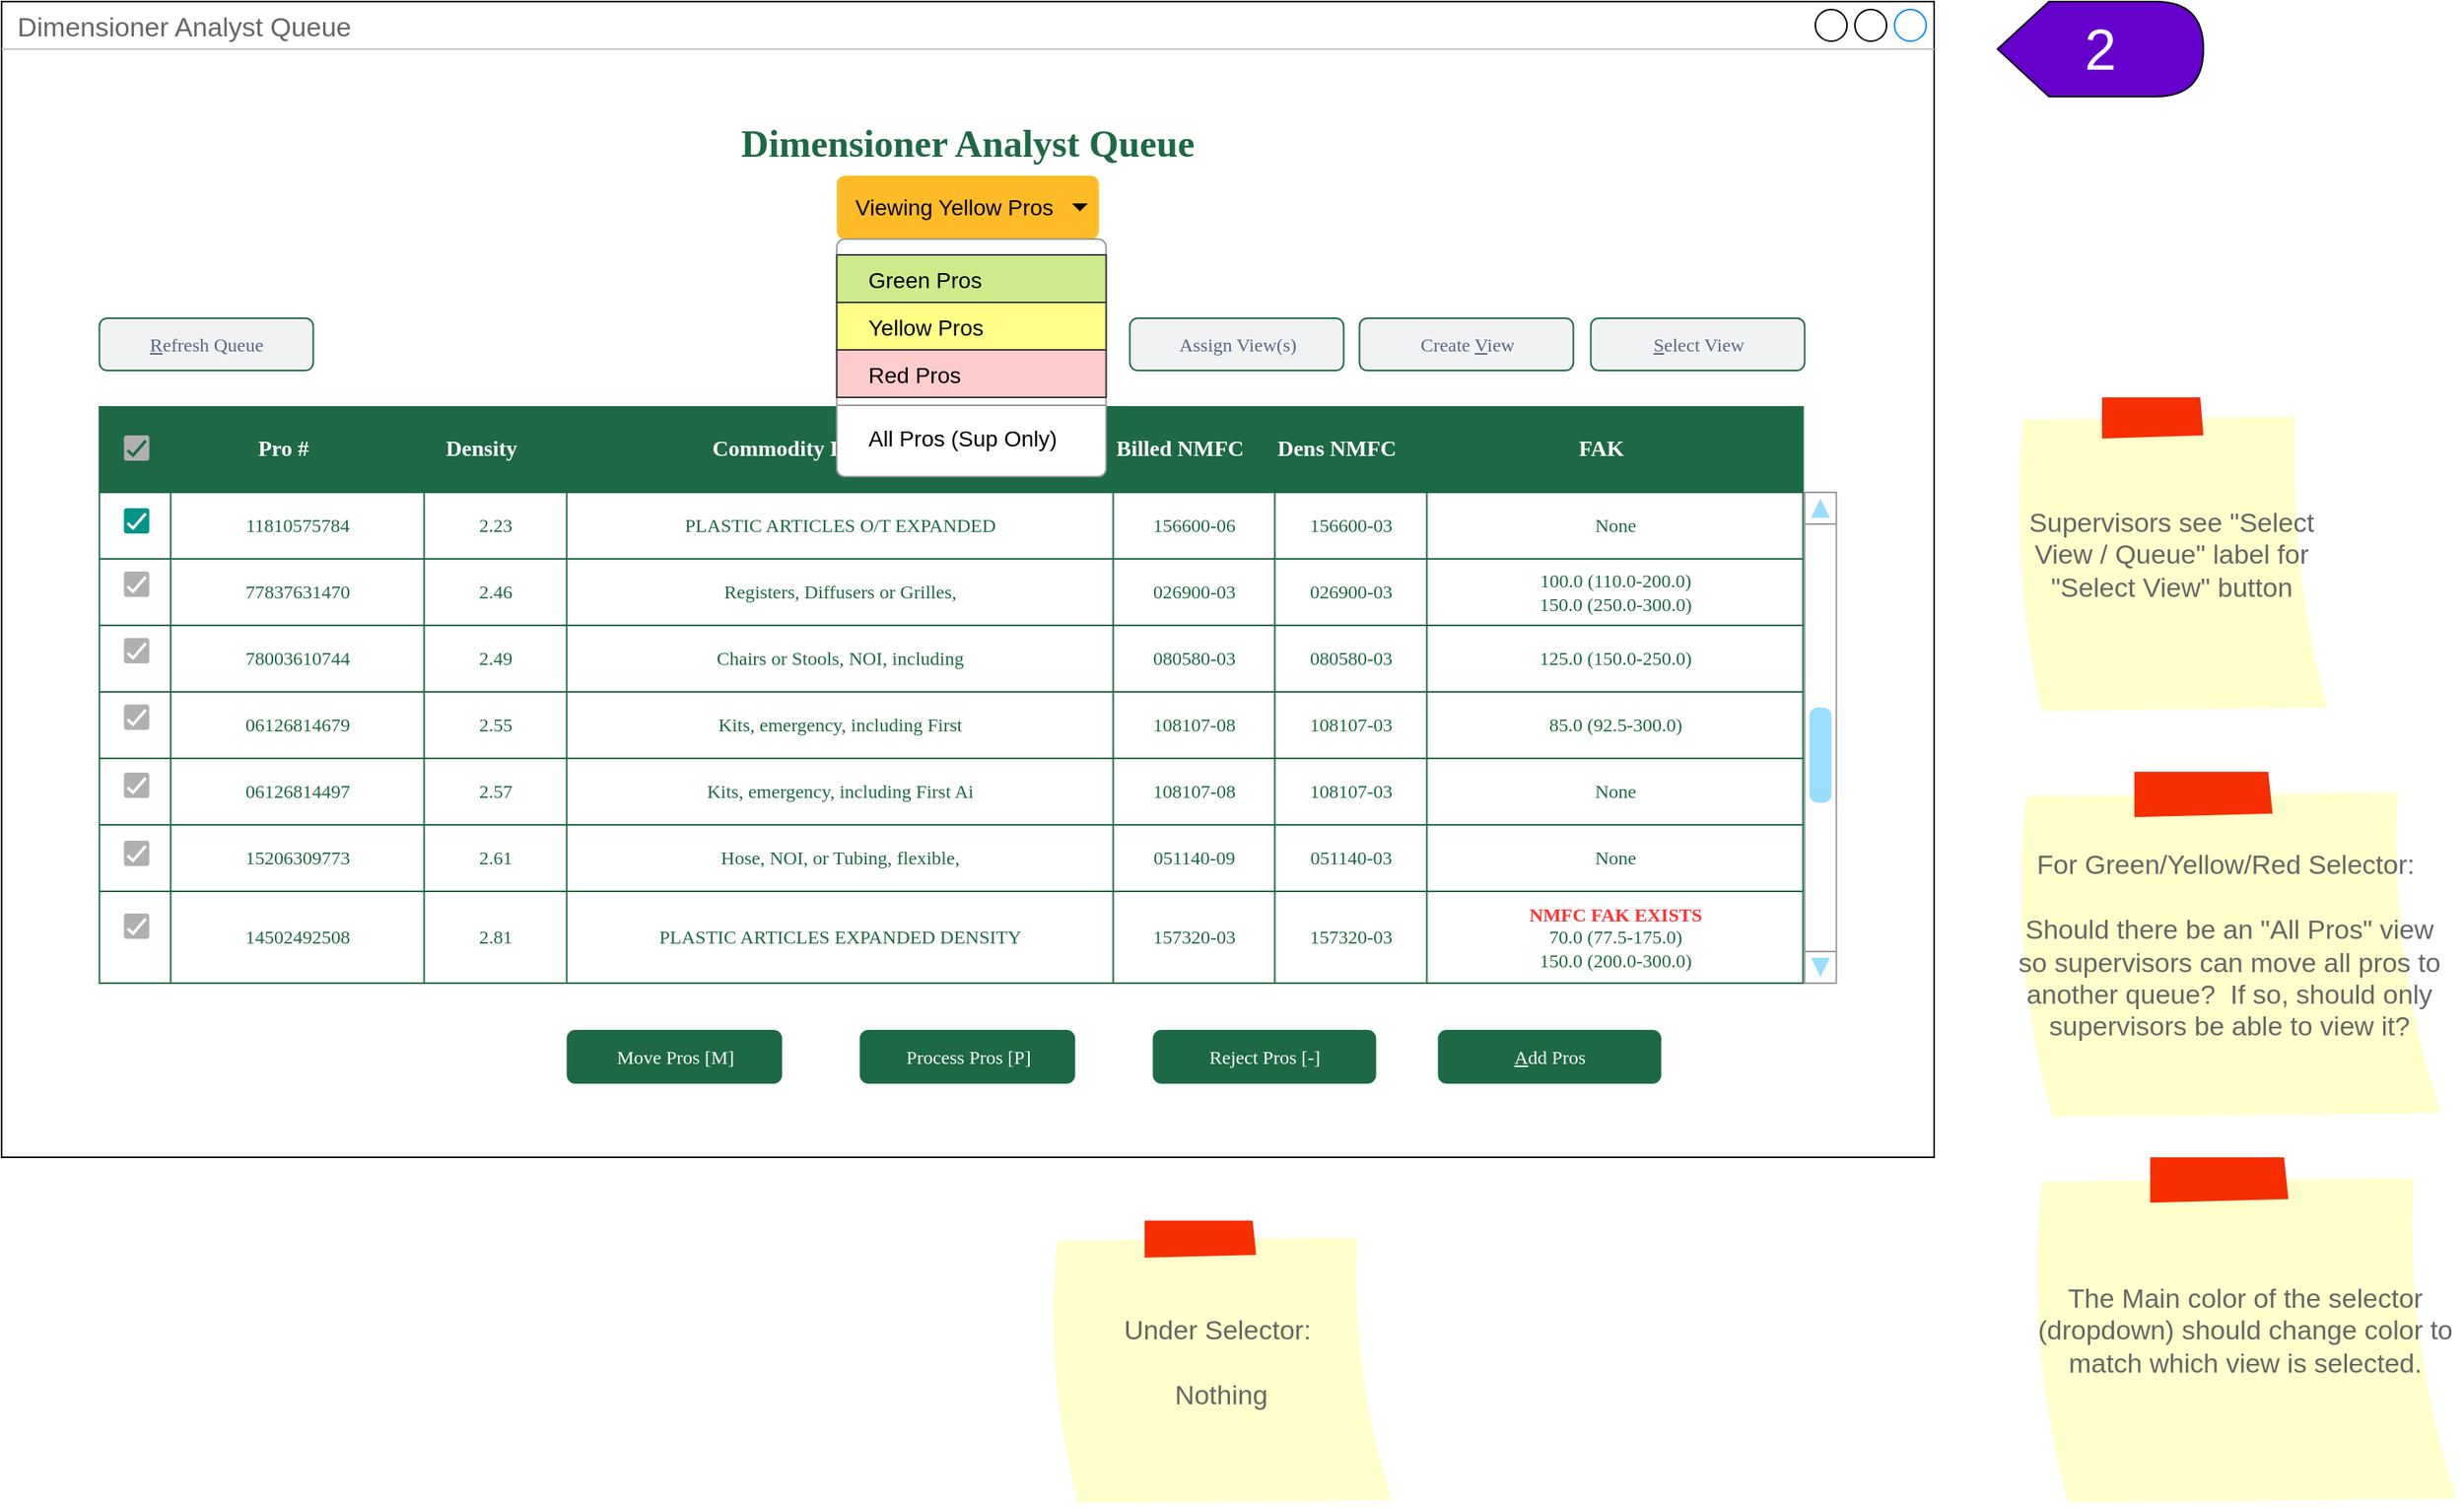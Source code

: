 <mxfile version="20.2.7" type="github" pages="10">
  <diagram id="GwdA1OMSDbkMOna7wACb" name="Queue - Main">
    <mxGraphModel dx="1360" dy="802" grid="1" gridSize="10" guides="1" tooltips="1" connect="1" arrows="1" fold="1" page="1" pageScale="1" pageWidth="1700" pageHeight="1100" math="0" shadow="0">
      <root>
        <mxCell id="ahFWzMbX5e_Db7A9dci_-0" />
        <mxCell id="ahFWzMbX5e_Db7A9dci_-1" parent="ahFWzMbX5e_Db7A9dci_-0" />
        <mxCell id="E44_ided60FmC-qaDxwa-0" value="Dimensioner Analyst Queue" style="strokeWidth=1;shadow=0;dashed=0;align=center;html=1;shape=mxgraph.mockup.containers.window;align=left;verticalAlign=top;spacingLeft=8;strokeColor2=#008cff;strokeColor3=#c4c4c4;fontColor=#666666;mainText=;fontSize=17;labelBackgroundColor=none;" parent="ahFWzMbX5e_Db7A9dci_-1" vertex="1">
          <mxGeometry x="10" y="20" width="1220" height="730" as="geometry" />
        </mxCell>
        <mxCell id="3moRdXlQpSnycCMzWwKY-1" value="&lt;h1&gt;Dimensioner Analyst Queue&lt;/h1&gt;" style="text;html=1;strokeColor=none;fillColor=none;spacing=5;spacingTop=-20;whiteSpace=wrap;overflow=hidden;rounded=1;fontFamily=Verdana;fontSize=12;fontColor=#1D6945;align=center;fontStyle=1" parent="ahFWzMbX5e_Db7A9dci_-1" vertex="1">
          <mxGeometry x="30" y="90" width="1180" height="40" as="geometry" />
        </mxCell>
        <mxCell id="IrDiCb9zUOS7N_cQKHMu-0" value="&lt;u&gt;S&lt;/u&gt;elect View" style="rounded=1;align=center;fillColor=#F1F2F4;strokeColor=#1D6945;html=1;fontColor=#596780;fontSize=12;sketch=0;shadow=0;fontFamily=Verdana;strokeWidth=1;" parent="ahFWzMbX5e_Db7A9dci_-1" vertex="1">
          <mxGeometry x="1013.25" y="220" width="135" height="33" as="geometry" />
        </mxCell>
        <mxCell id="IrDiCb9zUOS7N_cQKHMu-1" value="Create &lt;u&gt;V&lt;/u&gt;iew" style="rounded=1;align=center;fillColor=#F1F2F4;strokeColor=#1D6945;html=1;fontColor=#596780;fontSize=12;sketch=0;shadow=0;fontFamily=Verdana;strokeWidth=1;" parent="ahFWzMbX5e_Db7A9dci_-1" vertex="1">
          <mxGeometry x="867.25" y="220" width="135" height="33" as="geometry" />
        </mxCell>
        <mxCell id="87AoCQzmBBO3vlQJBCA0-0" value="" style="shape=table;startSize=0;container=1;collapsible=0;childLayout=tableLayout;shadow=0;fontFamily=Verdana;fontSize=12;fontColor=#1D6945;strokeColor=#1D6945;strokeWidth=1;fillColor=#FFFFFF;swimlaneLine=1;rounded=1;" parent="ahFWzMbX5e_Db7A9dci_-1" vertex="1">
          <mxGeometry x="71.75" y="276" width="1075.5" height="364" as="geometry" />
        </mxCell>
        <mxCell id="87AoCQzmBBO3vlQJBCA0-1" value="" style="shape=tableRow;horizontal=0;startSize=0;swimlaneHead=0;swimlaneBody=0;top=0;left=0;bottom=0;right=0;collapsible=0;dropTarget=0;fillColor=#1D6945;points=[[0,0.5],[1,0.5]];portConstraint=eastwest;shadow=0;fontFamily=Verdana;fontSize=8;fontColor=#FFFFFF;strokeColor=#1D6945;strokeWidth=1;labelBackgroundColor=none;rounded=1;" parent="87AoCQzmBBO3vlQJBCA0-0" vertex="1">
          <mxGeometry width="1075.5" height="54" as="geometry" />
        </mxCell>
        <mxCell id="87AoCQzmBBO3vlQJBCA0-2" value="" style="shape=partialRectangle;html=1;whiteSpace=wrap;connectable=0;overflow=hidden;fillColor=none;top=0;left=0;bottom=0;right=0;pointerEvents=1;shadow=0;fontFamily=Verdana;fontSize=14;fontColor=#FFFFFF;strokeColor=#1D6945;strokeWidth=1;rounded=1;fontStyle=1;spacingLeft=0;spacingBottom=0;spacingRight=18;" parent="87AoCQzmBBO3vlQJBCA0-1" vertex="1">
          <mxGeometry width="45" height="54" as="geometry">
            <mxRectangle width="45" height="54" as="alternateBounds" />
          </mxGeometry>
        </mxCell>
        <mxCell id="87AoCQzmBBO3vlQJBCA0-3" value="Pro #" style="shape=partialRectangle;html=1;whiteSpace=wrap;connectable=0;overflow=hidden;fillColor=none;top=0;left=0;bottom=0;right=0;pointerEvents=1;shadow=0;fontFamily=Verdana;fontSize=14;fontColor=#FFFFFF;strokeColor=#1D6945;strokeWidth=1;rounded=1;fontStyle=1;spacingLeft=0;spacingBottom=0;spacingRight=18;" parent="87AoCQzmBBO3vlQJBCA0-1" vertex="1">
          <mxGeometry x="45" width="160" height="54" as="geometry">
            <mxRectangle width="160" height="54" as="alternateBounds" />
          </mxGeometry>
        </mxCell>
        <mxCell id="87AoCQzmBBO3vlQJBCA0-4" value="Density" style="shape=partialRectangle;html=1;whiteSpace=wrap;connectable=0;overflow=hidden;fillColor=none;top=0;left=0;bottom=0;right=0;pointerEvents=1;shadow=0;fontFamily=Verdana;fontSize=14;fontColor=#FFFFFF;strokeColor=#1D6945;strokeWidth=1;rounded=1;fontStyle=1;spacingLeft=0;spacingBottom=0;spacingRight=18;" parent="87AoCQzmBBO3vlQJBCA0-1" vertex="1">
          <mxGeometry x="205" width="90" height="54" as="geometry">
            <mxRectangle width="90" height="54" as="alternateBounds" />
          </mxGeometry>
        </mxCell>
        <mxCell id="87AoCQzmBBO3vlQJBCA0-5" value="Commodity Description" style="shape=partialRectangle;html=1;whiteSpace=wrap;connectable=0;overflow=hidden;fillColor=none;top=0;left=0;bottom=0;right=0;pointerEvents=1;shadow=0;fontFamily=Verdana;fontSize=14;fontColor=#FFFFFF;strokeColor=#1D6945;strokeWidth=1;rounded=1;fontStyle=1;spacingLeft=0;spacingBottom=0;spacingRight=18;" parent="87AoCQzmBBO3vlQJBCA0-1" vertex="1">
          <mxGeometry x="295" width="345" height="54" as="geometry">
            <mxRectangle width="345" height="54" as="alternateBounds" />
          </mxGeometry>
        </mxCell>
        <mxCell id="87AoCQzmBBO3vlQJBCA0-6" value="Billed NMFC" style="shape=partialRectangle;html=1;whiteSpace=wrap;connectable=0;overflow=hidden;fillColor=none;top=0;left=0;bottom=0;right=0;pointerEvents=1;shadow=0;fontFamily=Verdana;fontSize=14;fontColor=#FFFFFF;strokeColor=#1D6945;strokeWidth=1;rounded=1;fontStyle=1;spacingLeft=0;spacingBottom=0;spacingRight=18;" parent="87AoCQzmBBO3vlQJBCA0-1" vertex="1">
          <mxGeometry x="640" width="102" height="54" as="geometry">
            <mxRectangle width="102" height="54" as="alternateBounds" />
          </mxGeometry>
        </mxCell>
        <mxCell id="87AoCQzmBBO3vlQJBCA0-49" value="Dens NMFC" style="shape=partialRectangle;html=1;whiteSpace=wrap;connectable=0;overflow=hidden;fillColor=none;top=0;left=0;bottom=0;right=0;pointerEvents=1;shadow=0;fontFamily=Verdana;fontSize=14;fontColor=#FFFFFF;strokeColor=#1D6945;strokeWidth=1;rounded=1;fontStyle=1;spacingLeft=0;spacingBottom=0;spacingRight=18;" parent="87AoCQzmBBO3vlQJBCA0-1" vertex="1">
          <mxGeometry x="742" width="96" height="54" as="geometry">
            <mxRectangle width="96" height="54" as="alternateBounds" />
          </mxGeometry>
        </mxCell>
        <mxCell id="87AoCQzmBBO3vlQJBCA0-57" value="FAK" style="shape=partialRectangle;html=1;whiteSpace=wrap;connectable=0;overflow=hidden;fillColor=none;top=0;left=0;bottom=0;right=0;pointerEvents=1;shadow=0;fontFamily=Verdana;fontSize=14;fontColor=#FFFFFF;strokeColor=#1D6945;strokeWidth=1;rounded=1;fontStyle=1;spacingLeft=0;spacingBottom=0;spacingRight=18;" parent="87AoCQzmBBO3vlQJBCA0-1" vertex="1">
          <mxGeometry x="838" width="238" height="54" as="geometry">
            <mxRectangle width="238" height="54" as="alternateBounds" />
          </mxGeometry>
        </mxCell>
        <mxCell id="87AoCQzmBBO3vlQJBCA0-7" style="shape=tableRow;horizontal=0;startSize=0;swimlaneHead=0;swimlaneBody=0;top=0;left=0;bottom=0;right=0;collapsible=0;dropTarget=0;fillColor=none;points=[[0,0.5],[1,0.5]];portConstraint=eastwest;shadow=0;fontFamily=Verdana;fontSize=12;fontColor=#1D6945;strokeColor=#1D6945;strokeWidth=1;rounded=1;" parent="87AoCQzmBBO3vlQJBCA0-0" vertex="1">
          <mxGeometry y="54" width="1075.5" height="42" as="geometry" />
        </mxCell>
        <mxCell id="87AoCQzmBBO3vlQJBCA0-8" value="" style="shape=partialRectangle;html=1;whiteSpace=wrap;connectable=0;overflow=hidden;fillColor=none;top=0;left=0;bottom=0;right=0;pointerEvents=1;shadow=0;fontFamily=Verdana;fontSize=12;fontColor=#1D6945;strokeColor=#1D6945;strokeWidth=1;rounded=1;" parent="87AoCQzmBBO3vlQJBCA0-7" vertex="1">
          <mxGeometry width="45" height="42" as="geometry">
            <mxRectangle width="45" height="42" as="alternateBounds" />
          </mxGeometry>
        </mxCell>
        <mxCell id="87AoCQzmBBO3vlQJBCA0-9" value="11810575784" style="shape=partialRectangle;html=1;whiteSpace=wrap;connectable=0;overflow=hidden;fillColor=none;top=0;left=0;bottom=0;right=0;pointerEvents=1;shadow=0;fontFamily=Verdana;fontSize=12;fontColor=#1D6945;strokeColor=#1D6945;strokeWidth=1;rounded=1;" parent="87AoCQzmBBO3vlQJBCA0-7" vertex="1">
          <mxGeometry x="45" width="160" height="42" as="geometry">
            <mxRectangle width="160" height="42" as="alternateBounds" />
          </mxGeometry>
        </mxCell>
        <mxCell id="87AoCQzmBBO3vlQJBCA0-10" value="2.23" style="shape=partialRectangle;html=1;whiteSpace=wrap;connectable=0;overflow=hidden;fillColor=none;top=0;left=0;bottom=0;right=0;pointerEvents=1;shadow=0;fontFamily=Verdana;fontSize=12;fontColor=#1D6945;strokeColor=#1D6945;strokeWidth=1;rounded=1;" parent="87AoCQzmBBO3vlQJBCA0-7" vertex="1">
          <mxGeometry x="205" width="90" height="42" as="geometry">
            <mxRectangle width="90" height="42" as="alternateBounds" />
          </mxGeometry>
        </mxCell>
        <mxCell id="87AoCQzmBBO3vlQJBCA0-11" value="PLASTIC ARTICLES O/T EXPANDED" style="shape=partialRectangle;html=1;whiteSpace=wrap;connectable=0;overflow=hidden;fillColor=none;top=0;left=0;bottom=0;right=0;pointerEvents=1;shadow=0;fontFamily=Verdana;fontSize=12;fontColor=#1D6945;strokeColor=#1D6945;strokeWidth=1;rounded=1;" parent="87AoCQzmBBO3vlQJBCA0-7" vertex="1">
          <mxGeometry x="295" width="345" height="42" as="geometry">
            <mxRectangle width="345" height="42" as="alternateBounds" />
          </mxGeometry>
        </mxCell>
        <mxCell id="87AoCQzmBBO3vlQJBCA0-12" value="156600-06" style="shape=partialRectangle;html=1;whiteSpace=wrap;connectable=0;overflow=hidden;fillColor=none;top=0;left=0;bottom=0;right=0;pointerEvents=1;shadow=0;fontFamily=Verdana;fontSize=12;fontColor=#1D6945;strokeColor=#1D6945;strokeWidth=1;rounded=1;" parent="87AoCQzmBBO3vlQJBCA0-7" vertex="1">
          <mxGeometry x="640" width="102" height="42" as="geometry">
            <mxRectangle width="102" height="42" as="alternateBounds" />
          </mxGeometry>
        </mxCell>
        <mxCell id="87AoCQzmBBO3vlQJBCA0-50" value="156600-03" style="shape=partialRectangle;html=1;whiteSpace=wrap;connectable=0;overflow=hidden;fillColor=none;top=0;left=0;bottom=0;right=0;pointerEvents=1;shadow=0;fontFamily=Verdana;fontSize=12;fontColor=#1D6945;strokeColor=#1D6945;strokeWidth=1;rounded=1;" parent="87AoCQzmBBO3vlQJBCA0-7" vertex="1">
          <mxGeometry x="742" width="96" height="42" as="geometry">
            <mxRectangle width="96" height="42" as="alternateBounds" />
          </mxGeometry>
        </mxCell>
        <mxCell id="87AoCQzmBBO3vlQJBCA0-58" value="None" style="shape=partialRectangle;html=1;whiteSpace=wrap;connectable=0;overflow=hidden;fillColor=none;top=0;left=0;bottom=0;right=0;pointerEvents=1;shadow=0;fontFamily=Verdana;fontSize=12;fontColor=#1D6945;strokeColor=#1D6945;strokeWidth=1;rounded=1;" parent="87AoCQzmBBO3vlQJBCA0-7" vertex="1">
          <mxGeometry x="838" width="238" height="42" as="geometry">
            <mxRectangle width="238" height="42" as="alternateBounds" />
          </mxGeometry>
        </mxCell>
        <mxCell id="87AoCQzmBBO3vlQJBCA0-13" value="" style="shape=tableRow;horizontal=0;startSize=0;swimlaneHead=0;swimlaneBody=0;top=0;left=0;bottom=0;right=0;collapsible=0;dropTarget=0;fillColor=none;points=[[0,0.5],[1,0.5]];portConstraint=eastwest;shadow=0;fontFamily=Verdana;fontSize=12;fontColor=#1D6945;strokeColor=#1D6945;strokeWidth=1;rounded=1;" parent="87AoCQzmBBO3vlQJBCA0-0" vertex="1">
          <mxGeometry y="96" width="1075.5" height="42" as="geometry" />
        </mxCell>
        <mxCell id="87AoCQzmBBO3vlQJBCA0-14" value="" style="shape=partialRectangle;html=1;whiteSpace=wrap;connectable=0;overflow=hidden;fillColor=none;top=0;left=0;bottom=0;right=0;pointerEvents=1;shadow=0;fontFamily=Verdana;fontSize=12;fontColor=#1D6945;strokeColor=#1D6945;strokeWidth=1;rounded=1;" parent="87AoCQzmBBO3vlQJBCA0-13" vertex="1">
          <mxGeometry width="45" height="42" as="geometry">
            <mxRectangle width="45" height="42" as="alternateBounds" />
          </mxGeometry>
        </mxCell>
        <mxCell id="87AoCQzmBBO3vlQJBCA0-15" value="77837631470" style="shape=partialRectangle;html=1;whiteSpace=wrap;connectable=0;overflow=hidden;fillColor=none;top=0;left=0;bottom=0;right=0;pointerEvents=1;shadow=0;fontFamily=Verdana;fontSize=12;fontColor=#1D6945;strokeColor=#1D6945;strokeWidth=1;rounded=1;" parent="87AoCQzmBBO3vlQJBCA0-13" vertex="1">
          <mxGeometry x="45" width="160" height="42" as="geometry">
            <mxRectangle width="160" height="42" as="alternateBounds" />
          </mxGeometry>
        </mxCell>
        <mxCell id="87AoCQzmBBO3vlQJBCA0-16" value="2.46" style="shape=partialRectangle;html=1;whiteSpace=wrap;connectable=0;overflow=hidden;fillColor=none;top=0;left=0;bottom=0;right=0;pointerEvents=1;shadow=0;fontFamily=Verdana;fontSize=12;fontColor=#1D6945;strokeColor=#1D6945;strokeWidth=1;rounded=1;" parent="87AoCQzmBBO3vlQJBCA0-13" vertex="1">
          <mxGeometry x="205" width="90" height="42" as="geometry">
            <mxRectangle width="90" height="42" as="alternateBounds" />
          </mxGeometry>
        </mxCell>
        <mxCell id="87AoCQzmBBO3vlQJBCA0-17" value="Registers, Diffusers or Grilles," style="shape=partialRectangle;html=1;whiteSpace=wrap;connectable=0;overflow=hidden;fillColor=none;top=0;left=0;bottom=0;right=0;pointerEvents=1;shadow=0;fontFamily=Verdana;fontSize=12;fontColor=#1D6945;strokeColor=#1D6945;strokeWidth=1;rounded=1;" parent="87AoCQzmBBO3vlQJBCA0-13" vertex="1">
          <mxGeometry x="295" width="345" height="42" as="geometry">
            <mxRectangle width="345" height="42" as="alternateBounds" />
          </mxGeometry>
        </mxCell>
        <mxCell id="87AoCQzmBBO3vlQJBCA0-18" value="026900-03" style="shape=partialRectangle;html=1;whiteSpace=wrap;connectable=0;overflow=hidden;fillColor=none;top=0;left=0;bottom=0;right=0;pointerEvents=1;shadow=0;fontFamily=Verdana;fontSize=12;fontColor=#1D6945;strokeColor=#1D6945;strokeWidth=1;rounded=1;" parent="87AoCQzmBBO3vlQJBCA0-13" vertex="1">
          <mxGeometry x="640" width="102" height="42" as="geometry">
            <mxRectangle width="102" height="42" as="alternateBounds" />
          </mxGeometry>
        </mxCell>
        <mxCell id="87AoCQzmBBO3vlQJBCA0-51" value="026900-03" style="shape=partialRectangle;html=1;whiteSpace=wrap;connectable=0;overflow=hidden;fillColor=none;top=0;left=0;bottom=0;right=0;pointerEvents=1;shadow=0;fontFamily=Verdana;fontSize=12;fontColor=#1D6945;strokeColor=#1D6945;strokeWidth=1;rounded=1;" parent="87AoCQzmBBO3vlQJBCA0-13" vertex="1">
          <mxGeometry x="742" width="96" height="42" as="geometry">
            <mxRectangle width="96" height="42" as="alternateBounds" />
          </mxGeometry>
        </mxCell>
        <mxCell id="87AoCQzmBBO3vlQJBCA0-59" value="100.0 (110.0-200.0)&lt;br&gt;150.0 (250.0-300.0)" style="shape=partialRectangle;html=1;whiteSpace=wrap;connectable=0;overflow=hidden;fillColor=none;top=0;left=0;bottom=0;right=0;pointerEvents=1;shadow=0;fontFamily=Verdana;fontSize=12;fontColor=#1D6945;strokeColor=#1D6945;strokeWidth=1;rounded=1;" parent="87AoCQzmBBO3vlQJBCA0-13" vertex="1">
          <mxGeometry x="838" width="238" height="42" as="geometry">
            <mxRectangle width="238" height="42" as="alternateBounds" />
          </mxGeometry>
        </mxCell>
        <mxCell id="87AoCQzmBBO3vlQJBCA0-19" style="shape=tableRow;horizontal=0;startSize=0;swimlaneHead=0;swimlaneBody=0;top=0;left=0;bottom=0;right=0;collapsible=0;dropTarget=0;fillColor=none;points=[[0,0.5],[1,0.5]];portConstraint=eastwest;shadow=0;fontFamily=Verdana;fontSize=12;fontColor=#1D6945;strokeColor=#1D6945;strokeWidth=1;rounded=1;" parent="87AoCQzmBBO3vlQJBCA0-0" vertex="1">
          <mxGeometry y="138" width="1075.5" height="42" as="geometry" />
        </mxCell>
        <mxCell id="87AoCQzmBBO3vlQJBCA0-20" value="" style="shape=partialRectangle;html=1;whiteSpace=wrap;connectable=0;overflow=hidden;fillColor=none;top=0;left=0;bottom=0;right=0;pointerEvents=1;shadow=0;fontFamily=Verdana;fontSize=12;fontColor=#1D6945;strokeColor=#1D6945;strokeWidth=1;rounded=1;" parent="87AoCQzmBBO3vlQJBCA0-19" vertex="1">
          <mxGeometry width="45" height="42" as="geometry">
            <mxRectangle width="45" height="42" as="alternateBounds" />
          </mxGeometry>
        </mxCell>
        <mxCell id="87AoCQzmBBO3vlQJBCA0-21" value="78003610744" style="shape=partialRectangle;html=1;whiteSpace=wrap;connectable=0;overflow=hidden;fillColor=none;top=0;left=0;bottom=0;right=0;pointerEvents=1;shadow=0;fontFamily=Verdana;fontSize=12;fontColor=#1D6945;strokeColor=#1D6945;strokeWidth=1;rounded=1;" parent="87AoCQzmBBO3vlQJBCA0-19" vertex="1">
          <mxGeometry x="45" width="160" height="42" as="geometry">
            <mxRectangle width="160" height="42" as="alternateBounds" />
          </mxGeometry>
        </mxCell>
        <mxCell id="87AoCQzmBBO3vlQJBCA0-22" value="2.49" style="shape=partialRectangle;html=1;whiteSpace=wrap;connectable=0;overflow=hidden;fillColor=none;top=0;left=0;bottom=0;right=0;pointerEvents=1;shadow=0;fontFamily=Verdana;fontSize=12;fontColor=#1D6945;strokeColor=#1D6945;strokeWidth=1;rounded=1;" parent="87AoCQzmBBO3vlQJBCA0-19" vertex="1">
          <mxGeometry x="205" width="90" height="42" as="geometry">
            <mxRectangle width="90" height="42" as="alternateBounds" />
          </mxGeometry>
        </mxCell>
        <mxCell id="87AoCQzmBBO3vlQJBCA0-23" value="Chairs or Stools, NOI, including" style="shape=partialRectangle;html=1;whiteSpace=wrap;connectable=0;overflow=hidden;fillColor=none;top=0;left=0;bottom=0;right=0;pointerEvents=1;shadow=0;fontFamily=Verdana;fontSize=12;fontColor=#1D6945;strokeColor=#1D6945;strokeWidth=1;rounded=1;" parent="87AoCQzmBBO3vlQJBCA0-19" vertex="1">
          <mxGeometry x="295" width="345" height="42" as="geometry">
            <mxRectangle width="345" height="42" as="alternateBounds" />
          </mxGeometry>
        </mxCell>
        <mxCell id="87AoCQzmBBO3vlQJBCA0-24" value="080580-03" style="shape=partialRectangle;html=1;whiteSpace=wrap;connectable=0;overflow=hidden;fillColor=none;top=0;left=0;bottom=0;right=0;pointerEvents=1;shadow=0;fontFamily=Verdana;fontSize=12;fontColor=#1D6945;strokeColor=#1D6945;strokeWidth=1;rounded=1;" parent="87AoCQzmBBO3vlQJBCA0-19" vertex="1">
          <mxGeometry x="640" width="102" height="42" as="geometry">
            <mxRectangle width="102" height="42" as="alternateBounds" />
          </mxGeometry>
        </mxCell>
        <mxCell id="87AoCQzmBBO3vlQJBCA0-52" value="080580-03" style="shape=partialRectangle;html=1;whiteSpace=wrap;connectable=0;overflow=hidden;fillColor=none;top=0;left=0;bottom=0;right=0;pointerEvents=1;shadow=0;fontFamily=Verdana;fontSize=12;fontColor=#1D6945;strokeColor=#1D6945;strokeWidth=1;rounded=1;" parent="87AoCQzmBBO3vlQJBCA0-19" vertex="1">
          <mxGeometry x="742" width="96" height="42" as="geometry">
            <mxRectangle width="96" height="42" as="alternateBounds" />
          </mxGeometry>
        </mxCell>
        <mxCell id="87AoCQzmBBO3vlQJBCA0-60" value="125.0 (150.0-250.0)" style="shape=partialRectangle;html=1;whiteSpace=wrap;connectable=0;overflow=hidden;fillColor=none;top=0;left=0;bottom=0;right=0;pointerEvents=1;shadow=0;fontFamily=Verdana;fontSize=12;fontColor=#1D6945;strokeColor=#1D6945;strokeWidth=1;rounded=1;" parent="87AoCQzmBBO3vlQJBCA0-19" vertex="1">
          <mxGeometry x="838" width="238" height="42" as="geometry">
            <mxRectangle width="238" height="42" as="alternateBounds" />
          </mxGeometry>
        </mxCell>
        <mxCell id="87AoCQzmBBO3vlQJBCA0-25" style="shape=tableRow;horizontal=0;startSize=0;swimlaneHead=0;swimlaneBody=0;top=0;left=0;bottom=0;right=0;collapsible=0;dropTarget=0;fillColor=none;points=[[0,0.5],[1,0.5]];portConstraint=eastwest;shadow=0;fontFamily=Verdana;fontSize=12;fontColor=#1D6945;strokeColor=#1D6945;strokeWidth=1;rounded=1;" parent="87AoCQzmBBO3vlQJBCA0-0" vertex="1">
          <mxGeometry y="180" width="1075.5" height="42" as="geometry" />
        </mxCell>
        <mxCell id="87AoCQzmBBO3vlQJBCA0-26" value="" style="shape=partialRectangle;html=1;whiteSpace=wrap;connectable=0;overflow=hidden;fillColor=none;top=0;left=0;bottom=0;right=0;pointerEvents=1;shadow=0;fontFamily=Verdana;fontSize=12;fontColor=#1D6945;strokeColor=#1D6945;strokeWidth=1;rounded=1;" parent="87AoCQzmBBO3vlQJBCA0-25" vertex="1">
          <mxGeometry width="45" height="42" as="geometry">
            <mxRectangle width="45" height="42" as="alternateBounds" />
          </mxGeometry>
        </mxCell>
        <mxCell id="87AoCQzmBBO3vlQJBCA0-27" value="06126814679" style="shape=partialRectangle;html=1;whiteSpace=wrap;connectable=0;overflow=hidden;fillColor=none;top=0;left=0;bottom=0;right=0;pointerEvents=1;shadow=0;fontFamily=Verdana;fontSize=12;fontColor=#1D6945;strokeColor=#1D6945;strokeWidth=1;rounded=1;" parent="87AoCQzmBBO3vlQJBCA0-25" vertex="1">
          <mxGeometry x="45" width="160" height="42" as="geometry">
            <mxRectangle width="160" height="42" as="alternateBounds" />
          </mxGeometry>
        </mxCell>
        <mxCell id="87AoCQzmBBO3vlQJBCA0-28" value="2.55" style="shape=partialRectangle;html=1;whiteSpace=wrap;connectable=0;overflow=hidden;fillColor=none;top=0;left=0;bottom=0;right=0;pointerEvents=1;shadow=0;fontFamily=Verdana;fontSize=12;fontColor=#1D6945;strokeColor=#1D6945;strokeWidth=1;rounded=1;" parent="87AoCQzmBBO3vlQJBCA0-25" vertex="1">
          <mxGeometry x="205" width="90" height="42" as="geometry">
            <mxRectangle width="90" height="42" as="alternateBounds" />
          </mxGeometry>
        </mxCell>
        <mxCell id="87AoCQzmBBO3vlQJBCA0-29" value="Kits, emergency, including First" style="shape=partialRectangle;html=1;whiteSpace=wrap;connectable=0;overflow=hidden;fillColor=none;top=0;left=0;bottom=0;right=0;pointerEvents=1;shadow=0;fontFamily=Verdana;fontSize=12;fontColor=#1D6945;strokeColor=#1D6945;strokeWidth=1;rounded=1;" parent="87AoCQzmBBO3vlQJBCA0-25" vertex="1">
          <mxGeometry x="295" width="345" height="42" as="geometry">
            <mxRectangle width="345" height="42" as="alternateBounds" />
          </mxGeometry>
        </mxCell>
        <mxCell id="87AoCQzmBBO3vlQJBCA0-30" value="108107-08" style="shape=partialRectangle;html=1;whiteSpace=wrap;connectable=0;overflow=hidden;fillColor=none;top=0;left=0;bottom=0;right=0;pointerEvents=1;shadow=0;fontFamily=Verdana;fontSize=12;fontColor=#1D6945;strokeColor=#1D6945;strokeWidth=1;rounded=1;" parent="87AoCQzmBBO3vlQJBCA0-25" vertex="1">
          <mxGeometry x="640" width="102" height="42" as="geometry">
            <mxRectangle width="102" height="42" as="alternateBounds" />
          </mxGeometry>
        </mxCell>
        <mxCell id="87AoCQzmBBO3vlQJBCA0-53" value="&lt;span&gt;108107-03&lt;/span&gt;" style="shape=partialRectangle;html=1;whiteSpace=wrap;connectable=0;overflow=hidden;fillColor=none;top=0;left=0;bottom=0;right=0;pointerEvents=1;shadow=0;fontFamily=Verdana;fontSize=12;fontColor=#1D6945;strokeColor=#1D6945;strokeWidth=1;rounded=1;" parent="87AoCQzmBBO3vlQJBCA0-25" vertex="1">
          <mxGeometry x="742" width="96" height="42" as="geometry">
            <mxRectangle width="96" height="42" as="alternateBounds" />
          </mxGeometry>
        </mxCell>
        <mxCell id="87AoCQzmBBO3vlQJBCA0-61" value="85.0 (92.5-300.0)" style="shape=partialRectangle;html=1;whiteSpace=wrap;connectable=0;overflow=hidden;fillColor=none;top=0;left=0;bottom=0;right=0;pointerEvents=1;shadow=0;fontFamily=Verdana;fontSize=12;fontColor=#1D6945;strokeColor=#1D6945;strokeWidth=1;rounded=1;" parent="87AoCQzmBBO3vlQJBCA0-25" vertex="1">
          <mxGeometry x="838" width="238" height="42" as="geometry">
            <mxRectangle width="238" height="42" as="alternateBounds" />
          </mxGeometry>
        </mxCell>
        <mxCell id="87AoCQzmBBO3vlQJBCA0-31" style="shape=tableRow;horizontal=0;startSize=0;swimlaneHead=0;swimlaneBody=0;top=0;left=0;bottom=0;right=0;collapsible=0;dropTarget=0;fillColor=none;points=[[0,0.5],[1,0.5]];portConstraint=eastwest;shadow=0;fontFamily=Verdana;fontSize=12;fontColor=#1D6945;strokeColor=#1D6945;strokeWidth=1;rounded=1;" parent="87AoCQzmBBO3vlQJBCA0-0" vertex="1">
          <mxGeometry y="222" width="1075.5" height="42" as="geometry" />
        </mxCell>
        <mxCell id="87AoCQzmBBO3vlQJBCA0-32" value="" style="shape=partialRectangle;html=1;whiteSpace=wrap;connectable=0;overflow=hidden;fillColor=none;top=0;left=0;bottom=0;right=0;pointerEvents=1;shadow=0;fontFamily=Verdana;fontSize=12;fontColor=#1D6945;strokeColor=#1D6945;strokeWidth=1;rounded=1;" parent="87AoCQzmBBO3vlQJBCA0-31" vertex="1">
          <mxGeometry width="45" height="42" as="geometry">
            <mxRectangle width="45" height="42" as="alternateBounds" />
          </mxGeometry>
        </mxCell>
        <mxCell id="87AoCQzmBBO3vlQJBCA0-33" value="06126814497" style="shape=partialRectangle;html=1;whiteSpace=wrap;connectable=0;overflow=hidden;fillColor=none;top=0;left=0;bottom=0;right=0;pointerEvents=1;shadow=0;fontFamily=Verdana;fontSize=12;fontColor=#1D6945;strokeColor=#1D6945;strokeWidth=1;rounded=1;" parent="87AoCQzmBBO3vlQJBCA0-31" vertex="1">
          <mxGeometry x="45" width="160" height="42" as="geometry">
            <mxRectangle width="160" height="42" as="alternateBounds" />
          </mxGeometry>
        </mxCell>
        <mxCell id="87AoCQzmBBO3vlQJBCA0-34" value="2.57" style="shape=partialRectangle;html=1;whiteSpace=wrap;connectable=0;overflow=hidden;fillColor=none;top=0;left=0;bottom=0;right=0;pointerEvents=1;shadow=0;fontFamily=Verdana;fontSize=12;fontColor=#1D6945;strokeColor=#1D6945;strokeWidth=1;rounded=1;" parent="87AoCQzmBBO3vlQJBCA0-31" vertex="1">
          <mxGeometry x="205" width="90" height="42" as="geometry">
            <mxRectangle width="90" height="42" as="alternateBounds" />
          </mxGeometry>
        </mxCell>
        <mxCell id="87AoCQzmBBO3vlQJBCA0-35" value="Kits, emergency, including First Ai" style="shape=partialRectangle;html=1;whiteSpace=wrap;connectable=0;overflow=hidden;fillColor=none;top=0;left=0;bottom=0;right=0;pointerEvents=1;shadow=0;fontFamily=Verdana;fontSize=12;fontColor=#1D6945;strokeColor=#1D6945;strokeWidth=1;rounded=1;" parent="87AoCQzmBBO3vlQJBCA0-31" vertex="1">
          <mxGeometry x="295" width="345" height="42" as="geometry">
            <mxRectangle width="345" height="42" as="alternateBounds" />
          </mxGeometry>
        </mxCell>
        <mxCell id="87AoCQzmBBO3vlQJBCA0-36" value="108107-08" style="shape=partialRectangle;html=1;whiteSpace=wrap;connectable=0;overflow=hidden;fillColor=none;top=0;left=0;bottom=0;right=0;pointerEvents=1;shadow=0;fontFamily=Verdana;fontSize=12;fontColor=#1D6945;strokeColor=#1D6945;strokeWidth=1;rounded=1;" parent="87AoCQzmBBO3vlQJBCA0-31" vertex="1">
          <mxGeometry x="640" width="102" height="42" as="geometry">
            <mxRectangle width="102" height="42" as="alternateBounds" />
          </mxGeometry>
        </mxCell>
        <mxCell id="87AoCQzmBBO3vlQJBCA0-54" value="&lt;span&gt;108107-03&lt;/span&gt;" style="shape=partialRectangle;html=1;whiteSpace=wrap;connectable=0;overflow=hidden;fillColor=none;top=0;left=0;bottom=0;right=0;pointerEvents=1;shadow=0;fontFamily=Verdana;fontSize=12;fontColor=#1D6945;strokeColor=#1D6945;strokeWidth=1;rounded=1;" parent="87AoCQzmBBO3vlQJBCA0-31" vertex="1">
          <mxGeometry x="742" width="96" height="42" as="geometry">
            <mxRectangle width="96" height="42" as="alternateBounds" />
          </mxGeometry>
        </mxCell>
        <mxCell id="87AoCQzmBBO3vlQJBCA0-62" value="None" style="shape=partialRectangle;html=1;whiteSpace=wrap;connectable=0;overflow=hidden;fillColor=none;top=0;left=0;bottom=0;right=0;pointerEvents=1;shadow=0;fontFamily=Verdana;fontSize=12;fontColor=#1D6945;strokeColor=#1D6945;strokeWidth=1;rounded=1;" parent="87AoCQzmBBO3vlQJBCA0-31" vertex="1">
          <mxGeometry x="838" width="238" height="42" as="geometry">
            <mxRectangle width="238" height="42" as="alternateBounds" />
          </mxGeometry>
        </mxCell>
        <mxCell id="87AoCQzmBBO3vlQJBCA0-37" style="shape=tableRow;horizontal=0;startSize=0;swimlaneHead=0;swimlaneBody=0;top=0;left=0;bottom=0;right=0;collapsible=0;dropTarget=0;fillColor=none;points=[[0,0.5],[1,0.5]];portConstraint=eastwest;shadow=0;fontFamily=Verdana;fontSize=12;fontColor=#1D6945;strokeColor=#1D6945;strokeWidth=1;rounded=1;" parent="87AoCQzmBBO3vlQJBCA0-0" vertex="1">
          <mxGeometry y="264" width="1075.5" height="42" as="geometry" />
        </mxCell>
        <mxCell id="87AoCQzmBBO3vlQJBCA0-38" value="" style="shape=partialRectangle;html=1;whiteSpace=wrap;connectable=0;overflow=hidden;fillColor=none;top=0;left=0;bottom=0;right=0;pointerEvents=1;shadow=0;fontFamily=Verdana;fontSize=12;fontColor=#1D6945;strokeColor=#1D6945;strokeWidth=1;rounded=1;" parent="87AoCQzmBBO3vlQJBCA0-37" vertex="1">
          <mxGeometry width="45" height="42" as="geometry">
            <mxRectangle width="45" height="42" as="alternateBounds" />
          </mxGeometry>
        </mxCell>
        <mxCell id="87AoCQzmBBO3vlQJBCA0-39" value="15206309773" style="shape=partialRectangle;html=1;whiteSpace=wrap;connectable=0;overflow=hidden;fillColor=none;top=0;left=0;bottom=0;right=0;pointerEvents=1;shadow=0;fontFamily=Verdana;fontSize=12;fontColor=#1D6945;strokeColor=#1D6945;strokeWidth=1;rounded=1;" parent="87AoCQzmBBO3vlQJBCA0-37" vertex="1">
          <mxGeometry x="45" width="160" height="42" as="geometry">
            <mxRectangle width="160" height="42" as="alternateBounds" />
          </mxGeometry>
        </mxCell>
        <mxCell id="87AoCQzmBBO3vlQJBCA0-40" value="2.61" style="shape=partialRectangle;html=1;whiteSpace=wrap;connectable=0;overflow=hidden;fillColor=none;top=0;left=0;bottom=0;right=0;pointerEvents=1;shadow=0;fontFamily=Verdana;fontSize=12;fontColor=#1D6945;strokeColor=#1D6945;strokeWidth=1;rounded=1;" parent="87AoCQzmBBO3vlQJBCA0-37" vertex="1">
          <mxGeometry x="205" width="90" height="42" as="geometry">
            <mxRectangle width="90" height="42" as="alternateBounds" />
          </mxGeometry>
        </mxCell>
        <mxCell id="87AoCQzmBBO3vlQJBCA0-41" value="Hose, NOI, or Tubing, flexible," style="shape=partialRectangle;html=1;whiteSpace=wrap;connectable=0;overflow=hidden;fillColor=none;top=0;left=0;bottom=0;right=0;pointerEvents=1;shadow=0;fontFamily=Verdana;fontSize=12;fontColor=#1D6945;strokeColor=#1D6945;strokeWidth=1;rounded=1;" parent="87AoCQzmBBO3vlQJBCA0-37" vertex="1">
          <mxGeometry x="295" width="345" height="42" as="geometry">
            <mxRectangle width="345" height="42" as="alternateBounds" />
          </mxGeometry>
        </mxCell>
        <mxCell id="87AoCQzmBBO3vlQJBCA0-42" value="051140-09" style="shape=partialRectangle;html=1;whiteSpace=wrap;connectable=0;overflow=hidden;fillColor=none;top=0;left=0;bottom=0;right=0;pointerEvents=1;shadow=0;fontFamily=Verdana;fontSize=12;fontColor=#1D6945;strokeColor=#1D6945;strokeWidth=1;rounded=1;" parent="87AoCQzmBBO3vlQJBCA0-37" vertex="1">
          <mxGeometry x="640" width="102" height="42" as="geometry">
            <mxRectangle width="102" height="42" as="alternateBounds" />
          </mxGeometry>
        </mxCell>
        <mxCell id="87AoCQzmBBO3vlQJBCA0-55" value="&lt;span&gt;051140-03&lt;/span&gt;" style="shape=partialRectangle;html=1;whiteSpace=wrap;connectable=0;overflow=hidden;fillColor=none;top=0;left=0;bottom=0;right=0;pointerEvents=1;shadow=0;fontFamily=Verdana;fontSize=12;fontColor=#1D6945;strokeColor=#1D6945;strokeWidth=1;rounded=1;" parent="87AoCQzmBBO3vlQJBCA0-37" vertex="1">
          <mxGeometry x="742" width="96" height="42" as="geometry">
            <mxRectangle width="96" height="42" as="alternateBounds" />
          </mxGeometry>
        </mxCell>
        <mxCell id="87AoCQzmBBO3vlQJBCA0-63" value="None" style="shape=partialRectangle;html=1;whiteSpace=wrap;connectable=0;overflow=hidden;fillColor=none;top=0;left=0;bottom=0;right=0;pointerEvents=1;shadow=0;fontFamily=Verdana;fontSize=12;fontColor=#1D6945;strokeColor=#1D6945;strokeWidth=1;rounded=1;" parent="87AoCQzmBBO3vlQJBCA0-37" vertex="1">
          <mxGeometry x="838" width="238" height="42" as="geometry">
            <mxRectangle width="238" height="42" as="alternateBounds" />
          </mxGeometry>
        </mxCell>
        <mxCell id="87AoCQzmBBO3vlQJBCA0-43" style="shape=tableRow;horizontal=0;startSize=0;swimlaneHead=0;swimlaneBody=0;top=0;left=0;bottom=0;right=0;collapsible=0;dropTarget=0;fillColor=none;points=[[0,0.5],[1,0.5]];portConstraint=eastwest;shadow=0;fontFamily=Verdana;fontSize=12;fontColor=#1D6945;strokeColor=#1D6945;strokeWidth=1;rounded=1;" parent="87AoCQzmBBO3vlQJBCA0-0" vertex="1">
          <mxGeometry y="306" width="1075.5" height="58" as="geometry" />
        </mxCell>
        <mxCell id="87AoCQzmBBO3vlQJBCA0-44" value="" style="shape=partialRectangle;html=1;whiteSpace=wrap;connectable=0;overflow=hidden;fillColor=none;top=0;left=0;bottom=0;right=0;pointerEvents=1;shadow=0;fontFamily=Verdana;fontSize=12;fontColor=#1D6945;strokeColor=#1D6945;strokeWidth=1;rounded=1;" parent="87AoCQzmBBO3vlQJBCA0-43" vertex="1">
          <mxGeometry width="45" height="58" as="geometry">
            <mxRectangle width="45" height="58" as="alternateBounds" />
          </mxGeometry>
        </mxCell>
        <mxCell id="87AoCQzmBBO3vlQJBCA0-45" value="14502492508" style="shape=partialRectangle;html=1;whiteSpace=wrap;connectable=0;overflow=hidden;fillColor=none;top=0;left=0;bottom=0;right=0;pointerEvents=1;shadow=0;fontFamily=Verdana;fontSize=12;fontColor=#1D6945;strokeColor=#1D6945;strokeWidth=1;rounded=1;" parent="87AoCQzmBBO3vlQJBCA0-43" vertex="1">
          <mxGeometry x="45" width="160" height="58" as="geometry">
            <mxRectangle width="160" height="58" as="alternateBounds" />
          </mxGeometry>
        </mxCell>
        <mxCell id="87AoCQzmBBO3vlQJBCA0-46" value="2.81" style="shape=partialRectangle;html=1;whiteSpace=wrap;connectable=0;overflow=hidden;fillColor=none;top=0;left=0;bottom=0;right=0;pointerEvents=1;shadow=0;fontFamily=Verdana;fontSize=12;fontColor=#1D6945;strokeColor=#1D6945;strokeWidth=1;rounded=1;" parent="87AoCQzmBBO3vlQJBCA0-43" vertex="1">
          <mxGeometry x="205" width="90" height="58" as="geometry">
            <mxRectangle width="90" height="58" as="alternateBounds" />
          </mxGeometry>
        </mxCell>
        <mxCell id="87AoCQzmBBO3vlQJBCA0-47" value="PLASTIC ARTICLES EXPANDED DENSITY" style="shape=partialRectangle;html=1;whiteSpace=wrap;connectable=0;overflow=hidden;fillColor=none;top=0;left=0;bottom=0;right=0;pointerEvents=1;shadow=0;fontFamily=Verdana;fontSize=12;fontColor=#1D6945;strokeColor=#1D6945;strokeWidth=1;rounded=1;" parent="87AoCQzmBBO3vlQJBCA0-43" vertex="1">
          <mxGeometry x="295" width="345" height="58" as="geometry">
            <mxRectangle width="345" height="58" as="alternateBounds" />
          </mxGeometry>
        </mxCell>
        <mxCell id="87AoCQzmBBO3vlQJBCA0-48" value="157320-03" style="shape=partialRectangle;html=1;whiteSpace=wrap;connectable=0;overflow=hidden;fillColor=none;top=0;left=0;bottom=0;right=0;pointerEvents=1;shadow=0;fontFamily=Verdana;fontSize=12;fontColor=#1D6945;strokeColor=#1D6945;strokeWidth=1;rounded=1;" parent="87AoCQzmBBO3vlQJBCA0-43" vertex="1">
          <mxGeometry x="640" width="102" height="58" as="geometry">
            <mxRectangle width="102" height="58" as="alternateBounds" />
          </mxGeometry>
        </mxCell>
        <mxCell id="87AoCQzmBBO3vlQJBCA0-56" value="&lt;span&gt;157320-03&lt;/span&gt;" style="shape=partialRectangle;html=1;whiteSpace=wrap;connectable=0;overflow=hidden;fillColor=none;top=0;left=0;bottom=0;right=0;pointerEvents=1;shadow=0;fontFamily=Verdana;fontSize=12;fontColor=#1D6945;strokeColor=#1D6945;strokeWidth=1;rounded=1;" parent="87AoCQzmBBO3vlQJBCA0-43" vertex="1">
          <mxGeometry x="742" width="96" height="58" as="geometry">
            <mxRectangle width="96" height="58" as="alternateBounds" />
          </mxGeometry>
        </mxCell>
        <mxCell id="87AoCQzmBBO3vlQJBCA0-64" value="&lt;font color=&quot;#ff3333&quot;&gt;&lt;b&gt;NMFC FAK EXISTS &lt;/b&gt;&lt;/font&gt;&lt;br&gt;70.0 (77.5-175.0)&lt;br&gt;150.0 (200.0-300.0)" style="shape=partialRectangle;html=1;whiteSpace=wrap;connectable=0;overflow=hidden;fillColor=none;top=0;left=0;bottom=0;right=0;pointerEvents=1;shadow=0;fontFamily=Verdana;fontSize=12;fontColor=#1D6945;strokeColor=#1D6945;strokeWidth=1;rounded=1;" parent="87AoCQzmBBO3vlQJBCA0-43" vertex="1">
          <mxGeometry x="838" width="238" height="58" as="geometry">
            <mxRectangle width="238" height="58" as="alternateBounds" />
          </mxGeometry>
        </mxCell>
        <mxCell id="JBd0z_Yw2jkbl_t9DrAI-0" value="" style="dashed=0;labelPosition=right;align=left;shape=mxgraph.gmdl.checkbox;strokeColor=none;fillColor=#009587;strokeWidth=2;aspect=fixed;sketch=0;" parent="ahFWzMbX5e_Db7A9dci_-1" vertex="1">
          <mxGeometry x="87.25" y="340" width="16" height="16" as="geometry" />
        </mxCell>
        <mxCell id="JBd0z_Yw2jkbl_t9DrAI-2" value="" style="dashed=0;labelPosition=right;align=left;shape=mxgraph.gmdl.checkbox;strokeColor=none;fillColor=#B0B0B0;strokeWidth=2;aspect=fixed;sketch=0;" parent="ahFWzMbX5e_Db7A9dci_-1" vertex="1">
          <mxGeometry x="87.25" y="294" width="16" height="16" as="geometry" />
        </mxCell>
        <mxCell id="JBd0z_Yw2jkbl_t9DrAI-3" value="" style="dashed=0;labelPosition=right;align=left;shape=mxgraph.gmdl.checkbox;strokeColor=none;fillColor=#B0B0B0;strokeWidth=2;aspect=fixed;sketch=0;" parent="ahFWzMbX5e_Db7A9dci_-1" vertex="1">
          <mxGeometry x="87.25" y="380" width="16" height="16" as="geometry" />
        </mxCell>
        <mxCell id="JBd0z_Yw2jkbl_t9DrAI-4" value="" style="dashed=0;labelPosition=right;align=left;shape=mxgraph.gmdl.checkbox;strokeColor=none;fillColor=#B0B0B0;strokeWidth=2;aspect=fixed;sketch=0;" parent="ahFWzMbX5e_Db7A9dci_-1" vertex="1">
          <mxGeometry x="87.25" y="422" width="16" height="16" as="geometry" />
        </mxCell>
        <mxCell id="JBd0z_Yw2jkbl_t9DrAI-5" value="" style="dashed=0;labelPosition=right;align=left;shape=mxgraph.gmdl.checkbox;strokeColor=none;fillColor=#B0B0B0;strokeWidth=2;aspect=fixed;sketch=0;" parent="ahFWzMbX5e_Db7A9dci_-1" vertex="1">
          <mxGeometry x="87.25" y="464" width="16" height="16" as="geometry" />
        </mxCell>
        <mxCell id="JBd0z_Yw2jkbl_t9DrAI-6" value="" style="dashed=0;labelPosition=right;align=left;shape=mxgraph.gmdl.checkbox;strokeColor=none;fillColor=#B0B0B0;strokeWidth=2;aspect=fixed;sketch=0;" parent="ahFWzMbX5e_Db7A9dci_-1" vertex="1">
          <mxGeometry x="87.25" y="507" width="16" height="16" as="geometry" />
        </mxCell>
        <mxCell id="JBd0z_Yw2jkbl_t9DrAI-7" value="" style="dashed=0;labelPosition=right;align=left;shape=mxgraph.gmdl.checkbox;strokeColor=none;fillColor=#B0B0B0;strokeWidth=2;aspect=fixed;sketch=0;" parent="ahFWzMbX5e_Db7A9dci_-1" vertex="1">
          <mxGeometry x="87.25" y="550" width="16" height="16" as="geometry" />
        </mxCell>
        <mxCell id="JBd0z_Yw2jkbl_t9DrAI-8" value="" style="dashed=0;labelPosition=right;align=left;shape=mxgraph.gmdl.checkbox;strokeColor=none;fillColor=#B0B0B0;strokeWidth=2;aspect=fixed;sketch=0;" parent="ahFWzMbX5e_Db7A9dci_-1" vertex="1">
          <mxGeometry x="87.25" y="596" width="16" height="16" as="geometry" />
        </mxCell>
        <mxCell id="iU8Q4gVB0fN7IA3l3ZMa-1" value="" style="verticalLabelPosition=bottom;shadow=0;dashed=0;align=center;html=1;verticalAlign=top;strokeWidth=1;shape=mxgraph.mockup.navigation.scrollBar;strokeColor=#999999;barPos=44.762;fillColor2=#99ddff;strokeColor2=none;direction=north;fontSize=15;" parent="ahFWzMbX5e_Db7A9dci_-1" vertex="1">
          <mxGeometry x="1148.25" y="330" width="20" height="310" as="geometry" />
        </mxCell>
        <mxCell id="ijIizPt0fZNdwQT0KXBp-0" value="Process Pros [P]" style="rounded=1;align=center;fillColor=#1D6945;strokeColor=#1D6945;html=1;fontColor=#FFFFFF;fontSize=12;sketch=0;shadow=0;fontFamily=Verdana;strokeWidth=1;" parent="ahFWzMbX5e_Db7A9dci_-1" vertex="1">
          <mxGeometry x="552.25" y="670" width="135" height="33" as="geometry" />
        </mxCell>
        <mxCell id="VOk9mDmgu-2LsnRb26Uf-0" value="Reject Pros [-]" style="rounded=1;align=center;fillColor=#1D6945;strokeColor=#1D6945;html=1;fontColor=#FFFFFF;fontSize=12;sketch=0;shadow=0;fontFamily=Verdana;strokeWidth=1;" parent="ahFWzMbX5e_Db7A9dci_-1" vertex="1">
          <mxGeometry x="737.25" y="670" width="140" height="33" as="geometry" />
        </mxCell>
        <mxCell id="8FcPFkMVXJ56COB2O5Xi-1" value="Move Pros [M]" style="rounded=1;align=center;fillColor=#1D6945;strokeColor=#1D6945;html=1;fontColor=#FFFFFF;fontSize=12;sketch=0;shadow=0;fontFamily=Verdana;strokeWidth=1;" parent="ahFWzMbX5e_Db7A9dci_-1" vertex="1">
          <mxGeometry x="367.25" y="670" width="135" height="33" as="geometry" />
        </mxCell>
        <mxCell id="NN2Y33gaULaHi6OpKFLt-0" value="2" style="shape=display;whiteSpace=wrap;html=1;fontSize=36;fillColor=#6600CC;fontColor=#FFFFFF;" parent="ahFWzMbX5e_Db7A9dci_-1" vertex="1">
          <mxGeometry x="1270" y="20" width="130" height="60" as="geometry" />
        </mxCell>
        <mxCell id="PV2T4kAL71V5aaepUeYT-1" value="&lt;u&gt;R&lt;/u&gt;efresh Queue" style="rounded=1;align=center;fillColor=#F1F2F4;strokeColor=#1D6945;html=1;fontColor=#596780;fontSize=12;sketch=0;shadow=0;fontFamily=Verdana;strokeWidth=1;" parent="ahFWzMbX5e_Db7A9dci_-1" vertex="1">
          <mxGeometry x="71.75" y="220" width="135" height="33" as="geometry" />
        </mxCell>
        <mxCell id="vC9T21KU33FiNOgL92hL-0" value="&lt;u style=&quot;&quot;&gt;A&lt;/u&gt;dd Pros" style="rounded=1;align=center;fillColor=#1D6945;strokeColor=#1D6945;html=1;fontColor=#FFFFFF;fontSize=12;sketch=0;shadow=0;fontFamily=Verdana;strokeWidth=1;" parent="ahFWzMbX5e_Db7A9dci_-1" vertex="1">
          <mxGeometry x="917.25" y="670" width="140" height="33" as="geometry" />
        </mxCell>
        <mxCell id="B-cbBS9FfsqY43U0HK97-0" value="Supervisors see &quot;Select View / Queue&quot; label for &quot;Select View&quot; button" style="strokeWidth=1;shadow=0;dashed=0;align=center;html=1;shape=mxgraph.mockup.text.stickyNote2;fontColor=#666666;mainText=;fontSize=17;whiteSpace=wrap;fillColor=#ffffcc;strokeColor=#F62E00;" parent="ahFWzMbX5e_Db7A9dci_-1" vertex="1">
          <mxGeometry x="1280" y="270" width="200" height="200" as="geometry" />
        </mxCell>
        <mxCell id="jKUYUBBLsoHnKVk6dKpS-0" value="Assi&lt;u&gt;g&lt;/u&gt;n View(s)" style="rounded=1;align=center;fillColor=#F1F2F4;strokeColor=#1D6945;html=1;fontColor=#596780;fontSize=12;sketch=0;shadow=0;fontFamily=Verdana;strokeWidth=1;" parent="ahFWzMbX5e_Db7A9dci_-1" vertex="1">
          <mxGeometry x="722.25" y="220" width="135" height="33" as="geometry" />
        </mxCell>
        <mxCell id="Jmg6BiLPAJYObNaSLyH1-0" value="For Green/Yellow/Red Selector:&amp;nbsp;&lt;br&gt;&lt;br&gt;Should there be an &quot;All Pros&quot; view so supervisors can move all pros to another queue?&amp;nbsp; If so, should only supervisors be able to view it?" style="strokeWidth=1;shadow=0;dashed=0;align=center;html=1;shape=mxgraph.mockup.text.stickyNote2;fontColor=#666666;mainText=;fontSize=17;whiteSpace=wrap;fillColor=#ffffcc;strokeColor=#F62E00;" vertex="1" parent="ahFWzMbX5e_Db7A9dci_-1">
          <mxGeometry x="1280" y="506.5" width="272.75" height="220" as="geometry" />
        </mxCell>
        <mxCell id="Z1zNUxLzVvx_lsf1NlpV-0" value="Viewing Yellow Pros" style="html=1;shadow=0;dashed=0;shape=mxgraph.bootstrap.rrect;rSize=5;strokeColor=none;strokeWidth=1;fillColor=#FFBC26;fontColor=#000000;whiteSpace=wrap;align=left;verticalAlign=middle;fontStyle=0;fontSize=14;spacingLeft=10;labelBackgroundColor=none;" vertex="1" parent="ahFWzMbX5e_Db7A9dci_-1">
          <mxGeometry x="537.25" y="130" width="165.5" height="40" as="geometry" />
        </mxCell>
        <mxCell id="Z1zNUxLzVvx_lsf1NlpV-1" value="" style="shape=triangle;direction=south;fillColor=#000000;strokeColor=none;perimeter=none;sketch=0;labelBackgroundColor=none;fontColor=#000000;" vertex="1" parent="Z1zNUxLzVvx_lsf1NlpV-0">
          <mxGeometry x="1" y="0.5" width="10" height="5" relative="1" as="geometry">
            <mxPoint x="-17" y="-2.5" as="offset" />
          </mxGeometry>
        </mxCell>
        <mxCell id="i7Zw_qo0UdnV_fq2c_K6-0" value="" style="html=1;shadow=0;dashed=0;shape=mxgraph.bootstrap.rrect;rSize=5;fillColor=#ffffff;strokeColor=#999999;fontColor=#D6C802;" vertex="1" parent="ahFWzMbX5e_Db7A9dci_-1">
          <mxGeometry x="537.25" y="170" width="170" height="150" as="geometry" />
        </mxCell>
        <mxCell id="i7Zw_qo0UdnV_fq2c_K6-1" value="Green Pros" style="fillColor=#cdeb8b;strokeColor=#36393d;align=left;spacing=20;fontSize=14;labelBackgroundColor=none;" vertex="1" parent="i7Zw_qo0UdnV_fq2c_K6-0">
          <mxGeometry width="170" height="30" relative="1" as="geometry">
            <mxPoint y="10" as="offset" />
          </mxGeometry>
        </mxCell>
        <mxCell id="i7Zw_qo0UdnV_fq2c_K6-2" value="Yellow Pros" style="fillColor=#ffff88;strokeColor=#36393d;align=left;spacing=20;fontSize=14;" vertex="1" parent="i7Zw_qo0UdnV_fq2c_K6-0">
          <mxGeometry width="170" height="30" relative="1" as="geometry">
            <mxPoint y="40" as="offset" />
          </mxGeometry>
        </mxCell>
        <mxCell id="i7Zw_qo0UdnV_fq2c_K6-3" value="Red Pros" style="fillColor=#ffcccc;strokeColor=#36393d;align=left;spacing=20;fontSize=14;" vertex="1" parent="i7Zw_qo0UdnV_fq2c_K6-0">
          <mxGeometry width="170" height="30" relative="1" as="geometry">
            <mxPoint y="70" as="offset" />
          </mxGeometry>
        </mxCell>
        <mxCell id="i7Zw_qo0UdnV_fq2c_K6-4" value="" style="shape=line;strokeColor=#999999;perimeter=none;resizeWidth=1;fontColor=#D6C802;fillColor=#FBFF00;" vertex="1" parent="i7Zw_qo0UdnV_fq2c_K6-0">
          <mxGeometry width="170" height="10" relative="1" as="geometry">
            <mxPoint y="100" as="offset" />
          </mxGeometry>
        </mxCell>
        <mxCell id="i7Zw_qo0UdnV_fq2c_K6-5" value="All Pros (Sup Only)" style="fillColor=none;strokeColor=none;align=left;spacing=20;fontSize=14;fontColor=#000000;" vertex="1" parent="i7Zw_qo0UdnV_fq2c_K6-0">
          <mxGeometry width="170" height="30" relative="1" as="geometry">
            <mxPoint y="110" as="offset" />
          </mxGeometry>
        </mxCell>
        <mxCell id="ehoupuRSiLiWZ3iHWckR-0" value="The Main color of the selector (dropdown) should change color to match which view is selected." style="strokeWidth=1;shadow=0;dashed=0;align=center;html=1;shape=mxgraph.mockup.text.stickyNote2;fontColor=#666666;mainText=;fontSize=17;whiteSpace=wrap;fillColor=#ffffcc;strokeColor=#F62E00;" vertex="1" parent="ahFWzMbX5e_Db7A9dci_-1">
          <mxGeometry x="1290" y="750" width="272.75" height="220" as="geometry" />
        </mxCell>
        <mxCell id="HE7YymLMJicX3S-zSROC-0" value="Under Selector:&amp;nbsp;&lt;br&gt;&lt;br&gt;Nothing" style="strokeWidth=1;shadow=0;dashed=0;align=center;html=1;shape=mxgraph.mockup.text.stickyNote2;fontColor=#666666;mainText=;fontSize=17;whiteSpace=wrap;fillColor=#ffffcc;strokeColor=#F62E00;" vertex="1" parent="ahFWzMbX5e_Db7A9dci_-1">
          <mxGeometry x="670" y="790" width="220" height="180" as="geometry" />
        </mxCell>
      </root>
    </mxGraphModel>
  </diagram>
  <diagram name="Queue - Main (Alt)" id="UHCO4ibv5JbgRgAT3GLA">
    <mxGraphModel dx="1360" dy="802" grid="1" gridSize="10" guides="1" tooltips="1" connect="1" arrows="1" fold="1" page="1" pageScale="1" pageWidth="1700" pageHeight="1100" math="0" shadow="0">
      <root>
        <mxCell id="ca6S2fDXEIO6Ajth2bw7-0" />
        <mxCell id="ca6S2fDXEIO6Ajth2bw7-1" parent="ca6S2fDXEIO6Ajth2bw7-0" />
        <mxCell id="ca6S2fDXEIO6Ajth2bw7-2" value="Dimensioner Analyst Queue" style="strokeWidth=1;shadow=0;dashed=0;align=center;html=1;shape=mxgraph.mockup.containers.window;align=left;verticalAlign=top;spacingLeft=8;strokeColor2=#008cff;strokeColor3=#c4c4c4;fontColor=#666666;mainText=;fontSize=17;labelBackgroundColor=none;" parent="ca6S2fDXEIO6Ajth2bw7-1" vertex="1">
          <mxGeometry x="10" y="20" width="1220" height="720" as="geometry" />
        </mxCell>
        <mxCell id="ca6S2fDXEIO6Ajth2bw7-3" value="&lt;h1&gt;Dimensioner Analyst Queue&lt;/h1&gt;" style="text;html=1;strokeColor=none;fillColor=none;spacing=5;spacingTop=-20;whiteSpace=wrap;overflow=hidden;rounded=1;fontFamily=Verdana;fontSize=12;fontColor=#1D6945;align=center;fontStyle=1" parent="ca6S2fDXEIO6Ajth2bw7-1" vertex="1">
          <mxGeometry x="392.5" y="90" width="455" height="40" as="geometry" />
        </mxCell>
        <mxCell id="ca6S2fDXEIO6Ajth2bw7-6" value="" style="shape=table;startSize=0;container=1;collapsible=0;childLayout=tableLayout;shadow=0;fontFamily=Verdana;fontSize=12;fontColor=#1D6945;strokeColor=#1D6945;strokeWidth=1;fillColor=#FFFFFF;swimlaneLine=1;rounded=1;" parent="ca6S2fDXEIO6Ajth2bw7-1" vertex="1">
          <mxGeometry x="71.75" y="263" width="1075.5" height="364" as="geometry" />
        </mxCell>
        <mxCell id="ca6S2fDXEIO6Ajth2bw7-7" value="" style="shape=tableRow;horizontal=0;startSize=0;swimlaneHead=0;swimlaneBody=0;top=0;left=0;bottom=0;right=0;collapsible=0;dropTarget=0;fillColor=#1D6945;points=[[0,0.5],[1,0.5]];portConstraint=eastwest;shadow=0;fontFamily=Verdana;fontSize=8;fontColor=#FFFFFF;strokeColor=#1D6945;strokeWidth=1;labelBackgroundColor=none;rounded=1;" parent="ca6S2fDXEIO6Ajth2bw7-6" vertex="1">
          <mxGeometry width="1075.5" height="54" as="geometry" />
        </mxCell>
        <mxCell id="ca6S2fDXEIO6Ajth2bw7-8" value="" style="shape=partialRectangle;html=1;whiteSpace=wrap;connectable=0;overflow=hidden;fillColor=none;top=0;left=0;bottom=0;right=0;pointerEvents=1;shadow=0;fontFamily=Verdana;fontSize=14;fontColor=#FFFFFF;strokeColor=#1D6945;strokeWidth=1;rounded=1;fontStyle=1;spacingLeft=0;spacingBottom=0;spacingRight=18;" parent="ca6S2fDXEIO6Ajth2bw7-7" vertex="1">
          <mxGeometry width="45" height="54" as="geometry">
            <mxRectangle width="45" height="54" as="alternateBounds" />
          </mxGeometry>
        </mxCell>
        <mxCell id="ca6S2fDXEIO6Ajth2bw7-9" value="Pro #" style="shape=partialRectangle;html=1;whiteSpace=wrap;connectable=0;overflow=hidden;fillColor=none;top=0;left=0;bottom=0;right=0;pointerEvents=1;shadow=0;fontFamily=Verdana;fontSize=14;fontColor=#FFFFFF;strokeColor=#1D6945;strokeWidth=1;rounded=1;fontStyle=1;spacingLeft=0;spacingBottom=0;spacingRight=18;" parent="ca6S2fDXEIO6Ajth2bw7-7" vertex="1">
          <mxGeometry x="45" width="160" height="54" as="geometry">
            <mxRectangle width="160" height="54" as="alternateBounds" />
          </mxGeometry>
        </mxCell>
        <mxCell id="ca6S2fDXEIO6Ajth2bw7-10" value="Density" style="shape=partialRectangle;html=1;whiteSpace=wrap;connectable=0;overflow=hidden;fillColor=none;top=0;left=0;bottom=0;right=0;pointerEvents=1;shadow=0;fontFamily=Verdana;fontSize=14;fontColor=#FFFFFF;strokeColor=#1D6945;strokeWidth=1;rounded=1;fontStyle=1;spacingLeft=0;spacingBottom=0;spacingRight=18;" parent="ca6S2fDXEIO6Ajth2bw7-7" vertex="1">
          <mxGeometry x="205" width="90" height="54" as="geometry">
            <mxRectangle width="90" height="54" as="alternateBounds" />
          </mxGeometry>
        </mxCell>
        <mxCell id="ca6S2fDXEIO6Ajth2bw7-11" value="Commodity Description" style="shape=partialRectangle;html=1;whiteSpace=wrap;connectable=0;overflow=hidden;fillColor=none;top=0;left=0;bottom=0;right=0;pointerEvents=1;shadow=0;fontFamily=Verdana;fontSize=14;fontColor=#FFFFFF;strokeColor=#1D6945;strokeWidth=1;rounded=1;fontStyle=1;spacingLeft=0;spacingBottom=0;spacingRight=18;" parent="ca6S2fDXEIO6Ajth2bw7-7" vertex="1">
          <mxGeometry x="295" width="345" height="54" as="geometry">
            <mxRectangle width="345" height="54" as="alternateBounds" />
          </mxGeometry>
        </mxCell>
        <mxCell id="ca6S2fDXEIO6Ajth2bw7-12" value="Billed NMFC" style="shape=partialRectangle;html=1;whiteSpace=wrap;connectable=0;overflow=hidden;fillColor=none;top=0;left=0;bottom=0;right=0;pointerEvents=1;shadow=0;fontFamily=Verdana;fontSize=14;fontColor=#FFFFFF;strokeColor=#1D6945;strokeWidth=1;rounded=1;fontStyle=1;spacingLeft=0;spacingBottom=0;spacingRight=18;" parent="ca6S2fDXEIO6Ajth2bw7-7" vertex="1">
          <mxGeometry x="640" width="102" height="54" as="geometry">
            <mxRectangle width="102" height="54" as="alternateBounds" />
          </mxGeometry>
        </mxCell>
        <mxCell id="ca6S2fDXEIO6Ajth2bw7-13" value="Dens NFMC" style="shape=partialRectangle;html=1;whiteSpace=wrap;connectable=0;overflow=hidden;fillColor=none;top=0;left=0;bottom=0;right=0;pointerEvents=1;shadow=0;fontFamily=Verdana;fontSize=14;fontColor=#FFFFFF;strokeColor=#1D6945;strokeWidth=1;rounded=1;fontStyle=1;spacingLeft=0;spacingBottom=0;spacingRight=18;" parent="ca6S2fDXEIO6Ajth2bw7-7" vertex="1">
          <mxGeometry x="742" width="96" height="54" as="geometry">
            <mxRectangle width="96" height="54" as="alternateBounds" />
          </mxGeometry>
        </mxCell>
        <mxCell id="ca6S2fDXEIO6Ajth2bw7-14" value="FAK" style="shape=partialRectangle;html=1;whiteSpace=wrap;connectable=0;overflow=hidden;fillColor=none;top=0;left=0;bottom=0;right=0;pointerEvents=1;shadow=0;fontFamily=Verdana;fontSize=14;fontColor=#FFFFFF;strokeColor=#1D6945;strokeWidth=1;rounded=1;fontStyle=1;spacingLeft=0;spacingBottom=0;spacingRight=18;" parent="ca6S2fDXEIO6Ajth2bw7-7" vertex="1">
          <mxGeometry x="838" width="238" height="54" as="geometry">
            <mxRectangle width="238" height="54" as="alternateBounds" />
          </mxGeometry>
        </mxCell>
        <mxCell id="ca6S2fDXEIO6Ajth2bw7-15" style="shape=tableRow;horizontal=0;startSize=0;swimlaneHead=0;swimlaneBody=0;top=0;left=0;bottom=0;right=0;collapsible=0;dropTarget=0;fillColor=none;points=[[0,0.5],[1,0.5]];portConstraint=eastwest;shadow=0;fontFamily=Verdana;fontSize=12;fontColor=#1D6945;strokeColor=#1D6945;strokeWidth=1;rounded=1;" parent="ca6S2fDXEIO6Ajth2bw7-6" vertex="1">
          <mxGeometry y="54" width="1075.5" height="42" as="geometry" />
        </mxCell>
        <mxCell id="ca6S2fDXEIO6Ajth2bw7-16" value="" style="shape=partialRectangle;html=1;whiteSpace=wrap;connectable=0;overflow=hidden;fillColor=none;top=0;left=0;bottom=0;right=0;pointerEvents=1;shadow=0;fontFamily=Verdana;fontSize=12;fontColor=#1D6945;strokeColor=#1D6945;strokeWidth=1;rounded=1;" parent="ca6S2fDXEIO6Ajth2bw7-15" vertex="1">
          <mxGeometry width="45" height="42" as="geometry">
            <mxRectangle width="45" height="42" as="alternateBounds" />
          </mxGeometry>
        </mxCell>
        <mxCell id="ca6S2fDXEIO6Ajth2bw7-17" value="11810575784" style="shape=partialRectangle;html=1;whiteSpace=wrap;connectable=0;overflow=hidden;fillColor=none;top=0;left=0;bottom=0;right=0;pointerEvents=1;shadow=0;fontFamily=Verdana;fontSize=12;fontColor=#1D6945;strokeColor=#1D6945;strokeWidth=1;rounded=1;" parent="ca6S2fDXEIO6Ajth2bw7-15" vertex="1">
          <mxGeometry x="45" width="160" height="42" as="geometry">
            <mxRectangle width="160" height="42" as="alternateBounds" />
          </mxGeometry>
        </mxCell>
        <mxCell id="ca6S2fDXEIO6Ajth2bw7-18" value="2.23" style="shape=partialRectangle;html=1;whiteSpace=wrap;connectable=0;overflow=hidden;fillColor=none;top=0;left=0;bottom=0;right=0;pointerEvents=1;shadow=0;fontFamily=Verdana;fontSize=12;fontColor=#1D6945;strokeColor=#1D6945;strokeWidth=1;rounded=1;" parent="ca6S2fDXEIO6Ajth2bw7-15" vertex="1">
          <mxGeometry x="205" width="90" height="42" as="geometry">
            <mxRectangle width="90" height="42" as="alternateBounds" />
          </mxGeometry>
        </mxCell>
        <mxCell id="ca6S2fDXEIO6Ajth2bw7-19" value="PLASTIC ARTICLES O/T EXPANDED" style="shape=partialRectangle;html=1;whiteSpace=wrap;connectable=0;overflow=hidden;fillColor=none;top=0;left=0;bottom=0;right=0;pointerEvents=1;shadow=0;fontFamily=Verdana;fontSize=12;fontColor=#1D6945;strokeColor=#1D6945;strokeWidth=1;rounded=1;" parent="ca6S2fDXEIO6Ajth2bw7-15" vertex="1">
          <mxGeometry x="295" width="345" height="42" as="geometry">
            <mxRectangle width="345" height="42" as="alternateBounds" />
          </mxGeometry>
        </mxCell>
        <mxCell id="ca6S2fDXEIO6Ajth2bw7-20" value="156600-06" style="shape=partialRectangle;html=1;whiteSpace=wrap;connectable=0;overflow=hidden;fillColor=none;top=0;left=0;bottom=0;right=0;pointerEvents=1;shadow=0;fontFamily=Verdana;fontSize=12;fontColor=#1D6945;strokeColor=#1D6945;strokeWidth=1;rounded=1;" parent="ca6S2fDXEIO6Ajth2bw7-15" vertex="1">
          <mxGeometry x="640" width="102" height="42" as="geometry">
            <mxRectangle width="102" height="42" as="alternateBounds" />
          </mxGeometry>
        </mxCell>
        <mxCell id="ca6S2fDXEIO6Ajth2bw7-21" value="156600-03" style="shape=partialRectangle;html=1;whiteSpace=wrap;connectable=0;overflow=hidden;fillColor=none;top=0;left=0;bottom=0;right=0;pointerEvents=1;shadow=0;fontFamily=Verdana;fontSize=12;fontColor=#1D6945;strokeColor=#1D6945;strokeWidth=1;rounded=1;" parent="ca6S2fDXEIO6Ajth2bw7-15" vertex="1">
          <mxGeometry x="742" width="96" height="42" as="geometry">
            <mxRectangle width="96" height="42" as="alternateBounds" />
          </mxGeometry>
        </mxCell>
        <mxCell id="ca6S2fDXEIO6Ajth2bw7-22" value="None" style="shape=partialRectangle;html=1;whiteSpace=wrap;connectable=0;overflow=hidden;fillColor=none;top=0;left=0;bottom=0;right=0;pointerEvents=1;shadow=0;fontFamily=Verdana;fontSize=12;fontColor=#1D6945;strokeColor=#1D6945;strokeWidth=1;rounded=1;" parent="ca6S2fDXEIO6Ajth2bw7-15" vertex="1">
          <mxGeometry x="838" width="238" height="42" as="geometry">
            <mxRectangle width="238" height="42" as="alternateBounds" />
          </mxGeometry>
        </mxCell>
        <mxCell id="ca6S2fDXEIO6Ajth2bw7-23" value="" style="shape=tableRow;horizontal=0;startSize=0;swimlaneHead=0;swimlaneBody=0;top=0;left=0;bottom=0;right=0;collapsible=0;dropTarget=0;fillColor=none;points=[[0,0.5],[1,0.5]];portConstraint=eastwest;shadow=0;fontFamily=Verdana;fontSize=12;fontColor=#1D6945;strokeColor=#1D6945;strokeWidth=1;rounded=1;" parent="ca6S2fDXEIO6Ajth2bw7-6" vertex="1">
          <mxGeometry y="96" width="1075.5" height="42" as="geometry" />
        </mxCell>
        <mxCell id="ca6S2fDXEIO6Ajth2bw7-24" value="" style="shape=partialRectangle;html=1;whiteSpace=wrap;connectable=0;overflow=hidden;fillColor=none;top=0;left=0;bottom=0;right=0;pointerEvents=1;shadow=0;fontFamily=Verdana;fontSize=12;fontColor=#1D6945;strokeColor=#1D6945;strokeWidth=1;rounded=1;" parent="ca6S2fDXEIO6Ajth2bw7-23" vertex="1">
          <mxGeometry width="45" height="42" as="geometry">
            <mxRectangle width="45" height="42" as="alternateBounds" />
          </mxGeometry>
        </mxCell>
        <mxCell id="ca6S2fDXEIO6Ajth2bw7-25" value="77837631470" style="shape=partialRectangle;html=1;whiteSpace=wrap;connectable=0;overflow=hidden;fillColor=none;top=0;left=0;bottom=0;right=0;pointerEvents=1;shadow=0;fontFamily=Verdana;fontSize=12;fontColor=#1D6945;strokeColor=#1D6945;strokeWidth=1;rounded=1;" parent="ca6S2fDXEIO6Ajth2bw7-23" vertex="1">
          <mxGeometry x="45" width="160" height="42" as="geometry">
            <mxRectangle width="160" height="42" as="alternateBounds" />
          </mxGeometry>
        </mxCell>
        <mxCell id="ca6S2fDXEIO6Ajth2bw7-26" value="2.46" style="shape=partialRectangle;html=1;whiteSpace=wrap;connectable=0;overflow=hidden;fillColor=none;top=0;left=0;bottom=0;right=0;pointerEvents=1;shadow=0;fontFamily=Verdana;fontSize=12;fontColor=#1D6945;strokeColor=#1D6945;strokeWidth=1;rounded=1;" parent="ca6S2fDXEIO6Ajth2bw7-23" vertex="1">
          <mxGeometry x="205" width="90" height="42" as="geometry">
            <mxRectangle width="90" height="42" as="alternateBounds" />
          </mxGeometry>
        </mxCell>
        <mxCell id="ca6S2fDXEIO6Ajth2bw7-27" value="Registers, Diffusers or Grilles," style="shape=partialRectangle;html=1;whiteSpace=wrap;connectable=0;overflow=hidden;fillColor=none;top=0;left=0;bottom=0;right=0;pointerEvents=1;shadow=0;fontFamily=Verdana;fontSize=12;fontColor=#1D6945;strokeColor=#1D6945;strokeWidth=1;rounded=1;" parent="ca6S2fDXEIO6Ajth2bw7-23" vertex="1">
          <mxGeometry x="295" width="345" height="42" as="geometry">
            <mxRectangle width="345" height="42" as="alternateBounds" />
          </mxGeometry>
        </mxCell>
        <mxCell id="ca6S2fDXEIO6Ajth2bw7-28" value="026900-03" style="shape=partialRectangle;html=1;whiteSpace=wrap;connectable=0;overflow=hidden;fillColor=none;top=0;left=0;bottom=0;right=0;pointerEvents=1;shadow=0;fontFamily=Verdana;fontSize=12;fontColor=#1D6945;strokeColor=#1D6945;strokeWidth=1;rounded=1;" parent="ca6S2fDXEIO6Ajth2bw7-23" vertex="1">
          <mxGeometry x="640" width="102" height="42" as="geometry">
            <mxRectangle width="102" height="42" as="alternateBounds" />
          </mxGeometry>
        </mxCell>
        <mxCell id="ca6S2fDXEIO6Ajth2bw7-29" value="026900-03" style="shape=partialRectangle;html=1;whiteSpace=wrap;connectable=0;overflow=hidden;fillColor=none;top=0;left=0;bottom=0;right=0;pointerEvents=1;shadow=0;fontFamily=Verdana;fontSize=12;fontColor=#1D6945;strokeColor=#1D6945;strokeWidth=1;rounded=1;" parent="ca6S2fDXEIO6Ajth2bw7-23" vertex="1">
          <mxGeometry x="742" width="96" height="42" as="geometry">
            <mxRectangle width="96" height="42" as="alternateBounds" />
          </mxGeometry>
        </mxCell>
        <mxCell id="ca6S2fDXEIO6Ajth2bw7-30" value="100.0 (110.0-200.0)&lt;br&gt;150.0 (250.0-300.0)" style="shape=partialRectangle;html=1;whiteSpace=wrap;connectable=0;overflow=hidden;fillColor=none;top=0;left=0;bottom=0;right=0;pointerEvents=1;shadow=0;fontFamily=Verdana;fontSize=12;fontColor=#1D6945;strokeColor=#1D6945;strokeWidth=1;rounded=1;" parent="ca6S2fDXEIO6Ajth2bw7-23" vertex="1">
          <mxGeometry x="838" width="238" height="42" as="geometry">
            <mxRectangle width="238" height="42" as="alternateBounds" />
          </mxGeometry>
        </mxCell>
        <mxCell id="ca6S2fDXEIO6Ajth2bw7-31" style="shape=tableRow;horizontal=0;startSize=0;swimlaneHead=0;swimlaneBody=0;top=0;left=0;bottom=0;right=0;collapsible=0;dropTarget=0;fillColor=none;points=[[0,0.5],[1,0.5]];portConstraint=eastwest;shadow=0;fontFamily=Verdana;fontSize=12;fontColor=#1D6945;strokeColor=#1D6945;strokeWidth=1;rounded=1;" parent="ca6S2fDXEIO6Ajth2bw7-6" vertex="1">
          <mxGeometry y="138" width="1075.5" height="42" as="geometry" />
        </mxCell>
        <mxCell id="ca6S2fDXEIO6Ajth2bw7-32" value="" style="shape=partialRectangle;html=1;whiteSpace=wrap;connectable=0;overflow=hidden;fillColor=none;top=0;left=0;bottom=0;right=0;pointerEvents=1;shadow=0;fontFamily=Verdana;fontSize=12;fontColor=#1D6945;strokeColor=#1D6945;strokeWidth=1;rounded=1;" parent="ca6S2fDXEIO6Ajth2bw7-31" vertex="1">
          <mxGeometry width="45" height="42" as="geometry">
            <mxRectangle width="45" height="42" as="alternateBounds" />
          </mxGeometry>
        </mxCell>
        <mxCell id="ca6S2fDXEIO6Ajth2bw7-33" value="78003610744" style="shape=partialRectangle;html=1;whiteSpace=wrap;connectable=0;overflow=hidden;fillColor=none;top=0;left=0;bottom=0;right=0;pointerEvents=1;shadow=0;fontFamily=Verdana;fontSize=12;fontColor=#1D6945;strokeColor=#1D6945;strokeWidth=1;rounded=1;" parent="ca6S2fDXEIO6Ajth2bw7-31" vertex="1">
          <mxGeometry x="45" width="160" height="42" as="geometry">
            <mxRectangle width="160" height="42" as="alternateBounds" />
          </mxGeometry>
        </mxCell>
        <mxCell id="ca6S2fDXEIO6Ajth2bw7-34" value="2.49" style="shape=partialRectangle;html=1;whiteSpace=wrap;connectable=0;overflow=hidden;fillColor=none;top=0;left=0;bottom=0;right=0;pointerEvents=1;shadow=0;fontFamily=Verdana;fontSize=12;fontColor=#1D6945;strokeColor=#1D6945;strokeWidth=1;rounded=1;" parent="ca6S2fDXEIO6Ajth2bw7-31" vertex="1">
          <mxGeometry x="205" width="90" height="42" as="geometry">
            <mxRectangle width="90" height="42" as="alternateBounds" />
          </mxGeometry>
        </mxCell>
        <mxCell id="ca6S2fDXEIO6Ajth2bw7-35" value="Chairs or Stools, NOI, including" style="shape=partialRectangle;html=1;whiteSpace=wrap;connectable=0;overflow=hidden;fillColor=none;top=0;left=0;bottom=0;right=0;pointerEvents=1;shadow=0;fontFamily=Verdana;fontSize=12;fontColor=#1D6945;strokeColor=#1D6945;strokeWidth=1;rounded=1;" parent="ca6S2fDXEIO6Ajth2bw7-31" vertex="1">
          <mxGeometry x="295" width="345" height="42" as="geometry">
            <mxRectangle width="345" height="42" as="alternateBounds" />
          </mxGeometry>
        </mxCell>
        <mxCell id="ca6S2fDXEIO6Ajth2bw7-36" value="080580-03" style="shape=partialRectangle;html=1;whiteSpace=wrap;connectable=0;overflow=hidden;fillColor=none;top=0;left=0;bottom=0;right=0;pointerEvents=1;shadow=0;fontFamily=Verdana;fontSize=12;fontColor=#1D6945;strokeColor=#1D6945;strokeWidth=1;rounded=1;" parent="ca6S2fDXEIO6Ajth2bw7-31" vertex="1">
          <mxGeometry x="640" width="102" height="42" as="geometry">
            <mxRectangle width="102" height="42" as="alternateBounds" />
          </mxGeometry>
        </mxCell>
        <mxCell id="ca6S2fDXEIO6Ajth2bw7-37" value="080580-03" style="shape=partialRectangle;html=1;whiteSpace=wrap;connectable=0;overflow=hidden;fillColor=none;top=0;left=0;bottom=0;right=0;pointerEvents=1;shadow=0;fontFamily=Verdana;fontSize=12;fontColor=#1D6945;strokeColor=#1D6945;strokeWidth=1;rounded=1;" parent="ca6S2fDXEIO6Ajth2bw7-31" vertex="1">
          <mxGeometry x="742" width="96" height="42" as="geometry">
            <mxRectangle width="96" height="42" as="alternateBounds" />
          </mxGeometry>
        </mxCell>
        <mxCell id="ca6S2fDXEIO6Ajth2bw7-38" value="125.0 (150.0-250.0)" style="shape=partialRectangle;html=1;whiteSpace=wrap;connectable=0;overflow=hidden;fillColor=none;top=0;left=0;bottom=0;right=0;pointerEvents=1;shadow=0;fontFamily=Verdana;fontSize=12;fontColor=#1D6945;strokeColor=#1D6945;strokeWidth=1;rounded=1;" parent="ca6S2fDXEIO6Ajth2bw7-31" vertex="1">
          <mxGeometry x="838" width="238" height="42" as="geometry">
            <mxRectangle width="238" height="42" as="alternateBounds" />
          </mxGeometry>
        </mxCell>
        <mxCell id="ca6S2fDXEIO6Ajth2bw7-39" style="shape=tableRow;horizontal=0;startSize=0;swimlaneHead=0;swimlaneBody=0;top=0;left=0;bottom=0;right=0;collapsible=0;dropTarget=0;fillColor=none;points=[[0,0.5],[1,0.5]];portConstraint=eastwest;shadow=0;fontFamily=Verdana;fontSize=12;fontColor=#1D6945;strokeColor=#1D6945;strokeWidth=1;rounded=1;" parent="ca6S2fDXEIO6Ajth2bw7-6" vertex="1">
          <mxGeometry y="180" width="1075.5" height="42" as="geometry" />
        </mxCell>
        <mxCell id="ca6S2fDXEIO6Ajth2bw7-40" value="" style="shape=partialRectangle;html=1;whiteSpace=wrap;connectable=0;overflow=hidden;fillColor=none;top=0;left=0;bottom=0;right=0;pointerEvents=1;shadow=0;fontFamily=Verdana;fontSize=12;fontColor=#1D6945;strokeColor=#1D6945;strokeWidth=1;rounded=1;" parent="ca6S2fDXEIO6Ajth2bw7-39" vertex="1">
          <mxGeometry width="45" height="42" as="geometry">
            <mxRectangle width="45" height="42" as="alternateBounds" />
          </mxGeometry>
        </mxCell>
        <mxCell id="ca6S2fDXEIO6Ajth2bw7-41" value="06126814679" style="shape=partialRectangle;html=1;whiteSpace=wrap;connectable=0;overflow=hidden;fillColor=none;top=0;left=0;bottom=0;right=0;pointerEvents=1;shadow=0;fontFamily=Verdana;fontSize=12;fontColor=#1D6945;strokeColor=#1D6945;strokeWidth=1;rounded=1;" parent="ca6S2fDXEIO6Ajth2bw7-39" vertex="1">
          <mxGeometry x="45" width="160" height="42" as="geometry">
            <mxRectangle width="160" height="42" as="alternateBounds" />
          </mxGeometry>
        </mxCell>
        <mxCell id="ca6S2fDXEIO6Ajth2bw7-42" value="2.55" style="shape=partialRectangle;html=1;whiteSpace=wrap;connectable=0;overflow=hidden;fillColor=none;top=0;left=0;bottom=0;right=0;pointerEvents=1;shadow=0;fontFamily=Verdana;fontSize=12;fontColor=#1D6945;strokeColor=#1D6945;strokeWidth=1;rounded=1;" parent="ca6S2fDXEIO6Ajth2bw7-39" vertex="1">
          <mxGeometry x="205" width="90" height="42" as="geometry">
            <mxRectangle width="90" height="42" as="alternateBounds" />
          </mxGeometry>
        </mxCell>
        <mxCell id="ca6S2fDXEIO6Ajth2bw7-43" value="Kits, emergency, including First" style="shape=partialRectangle;html=1;whiteSpace=wrap;connectable=0;overflow=hidden;fillColor=none;top=0;left=0;bottom=0;right=0;pointerEvents=1;shadow=0;fontFamily=Verdana;fontSize=12;fontColor=#1D6945;strokeColor=#1D6945;strokeWidth=1;rounded=1;" parent="ca6S2fDXEIO6Ajth2bw7-39" vertex="1">
          <mxGeometry x="295" width="345" height="42" as="geometry">
            <mxRectangle width="345" height="42" as="alternateBounds" />
          </mxGeometry>
        </mxCell>
        <mxCell id="ca6S2fDXEIO6Ajth2bw7-44" value="108107-08" style="shape=partialRectangle;html=1;whiteSpace=wrap;connectable=0;overflow=hidden;fillColor=none;top=0;left=0;bottom=0;right=0;pointerEvents=1;shadow=0;fontFamily=Verdana;fontSize=12;fontColor=#1D6945;strokeColor=#1D6945;strokeWidth=1;rounded=1;" parent="ca6S2fDXEIO6Ajth2bw7-39" vertex="1">
          <mxGeometry x="640" width="102" height="42" as="geometry">
            <mxRectangle width="102" height="42" as="alternateBounds" />
          </mxGeometry>
        </mxCell>
        <mxCell id="ca6S2fDXEIO6Ajth2bw7-45" value="&lt;span&gt;108107-03&lt;/span&gt;" style="shape=partialRectangle;html=1;whiteSpace=wrap;connectable=0;overflow=hidden;fillColor=none;top=0;left=0;bottom=0;right=0;pointerEvents=1;shadow=0;fontFamily=Verdana;fontSize=12;fontColor=#1D6945;strokeColor=#1D6945;strokeWidth=1;rounded=1;" parent="ca6S2fDXEIO6Ajth2bw7-39" vertex="1">
          <mxGeometry x="742" width="96" height="42" as="geometry">
            <mxRectangle width="96" height="42" as="alternateBounds" />
          </mxGeometry>
        </mxCell>
        <mxCell id="ca6S2fDXEIO6Ajth2bw7-46" value="85.0 (92.5-300.0)" style="shape=partialRectangle;html=1;whiteSpace=wrap;connectable=0;overflow=hidden;fillColor=none;top=0;left=0;bottom=0;right=0;pointerEvents=1;shadow=0;fontFamily=Verdana;fontSize=12;fontColor=#1D6945;strokeColor=#1D6945;strokeWidth=1;rounded=1;" parent="ca6S2fDXEIO6Ajth2bw7-39" vertex="1">
          <mxGeometry x="838" width="238" height="42" as="geometry">
            <mxRectangle width="238" height="42" as="alternateBounds" />
          </mxGeometry>
        </mxCell>
        <mxCell id="ca6S2fDXEIO6Ajth2bw7-47" style="shape=tableRow;horizontal=0;startSize=0;swimlaneHead=0;swimlaneBody=0;top=0;left=0;bottom=0;right=0;collapsible=0;dropTarget=0;fillColor=none;points=[[0,0.5],[1,0.5]];portConstraint=eastwest;shadow=0;fontFamily=Verdana;fontSize=12;fontColor=#1D6945;strokeColor=#1D6945;strokeWidth=1;rounded=1;" parent="ca6S2fDXEIO6Ajth2bw7-6" vertex="1">
          <mxGeometry y="222" width="1075.5" height="42" as="geometry" />
        </mxCell>
        <mxCell id="ca6S2fDXEIO6Ajth2bw7-48" value="" style="shape=partialRectangle;html=1;whiteSpace=wrap;connectable=0;overflow=hidden;fillColor=none;top=0;left=0;bottom=0;right=0;pointerEvents=1;shadow=0;fontFamily=Verdana;fontSize=12;fontColor=#1D6945;strokeColor=#1D6945;strokeWidth=1;rounded=1;" parent="ca6S2fDXEIO6Ajth2bw7-47" vertex="1">
          <mxGeometry width="45" height="42" as="geometry">
            <mxRectangle width="45" height="42" as="alternateBounds" />
          </mxGeometry>
        </mxCell>
        <mxCell id="ca6S2fDXEIO6Ajth2bw7-49" value="06126814497" style="shape=partialRectangle;html=1;whiteSpace=wrap;connectable=0;overflow=hidden;fillColor=none;top=0;left=0;bottom=0;right=0;pointerEvents=1;shadow=0;fontFamily=Verdana;fontSize=12;fontColor=#1D6945;strokeColor=#1D6945;strokeWidth=1;rounded=1;" parent="ca6S2fDXEIO6Ajth2bw7-47" vertex="1">
          <mxGeometry x="45" width="160" height="42" as="geometry">
            <mxRectangle width="160" height="42" as="alternateBounds" />
          </mxGeometry>
        </mxCell>
        <mxCell id="ca6S2fDXEIO6Ajth2bw7-50" value="2.57" style="shape=partialRectangle;html=1;whiteSpace=wrap;connectable=0;overflow=hidden;fillColor=none;top=0;left=0;bottom=0;right=0;pointerEvents=1;shadow=0;fontFamily=Verdana;fontSize=12;fontColor=#1D6945;strokeColor=#1D6945;strokeWidth=1;rounded=1;" parent="ca6S2fDXEIO6Ajth2bw7-47" vertex="1">
          <mxGeometry x="205" width="90" height="42" as="geometry">
            <mxRectangle width="90" height="42" as="alternateBounds" />
          </mxGeometry>
        </mxCell>
        <mxCell id="ca6S2fDXEIO6Ajth2bw7-51" value="Kits, emergency, including First Ai" style="shape=partialRectangle;html=1;whiteSpace=wrap;connectable=0;overflow=hidden;fillColor=none;top=0;left=0;bottom=0;right=0;pointerEvents=1;shadow=0;fontFamily=Verdana;fontSize=12;fontColor=#1D6945;strokeColor=#1D6945;strokeWidth=1;rounded=1;" parent="ca6S2fDXEIO6Ajth2bw7-47" vertex="1">
          <mxGeometry x="295" width="345" height="42" as="geometry">
            <mxRectangle width="345" height="42" as="alternateBounds" />
          </mxGeometry>
        </mxCell>
        <mxCell id="ca6S2fDXEIO6Ajth2bw7-52" value="108107-08" style="shape=partialRectangle;html=1;whiteSpace=wrap;connectable=0;overflow=hidden;fillColor=none;top=0;left=0;bottom=0;right=0;pointerEvents=1;shadow=0;fontFamily=Verdana;fontSize=12;fontColor=#1D6945;strokeColor=#1D6945;strokeWidth=1;rounded=1;" parent="ca6S2fDXEIO6Ajth2bw7-47" vertex="1">
          <mxGeometry x="640" width="102" height="42" as="geometry">
            <mxRectangle width="102" height="42" as="alternateBounds" />
          </mxGeometry>
        </mxCell>
        <mxCell id="ca6S2fDXEIO6Ajth2bw7-53" value="&lt;span&gt;108107-03&lt;/span&gt;" style="shape=partialRectangle;html=1;whiteSpace=wrap;connectable=0;overflow=hidden;fillColor=none;top=0;left=0;bottom=0;right=0;pointerEvents=1;shadow=0;fontFamily=Verdana;fontSize=12;fontColor=#1D6945;strokeColor=#1D6945;strokeWidth=1;rounded=1;" parent="ca6S2fDXEIO6Ajth2bw7-47" vertex="1">
          <mxGeometry x="742" width="96" height="42" as="geometry">
            <mxRectangle width="96" height="42" as="alternateBounds" />
          </mxGeometry>
        </mxCell>
        <mxCell id="ca6S2fDXEIO6Ajth2bw7-54" value="None" style="shape=partialRectangle;html=1;whiteSpace=wrap;connectable=0;overflow=hidden;fillColor=none;top=0;left=0;bottom=0;right=0;pointerEvents=1;shadow=0;fontFamily=Verdana;fontSize=12;fontColor=#1D6945;strokeColor=#1D6945;strokeWidth=1;rounded=1;" parent="ca6S2fDXEIO6Ajth2bw7-47" vertex="1">
          <mxGeometry x="838" width="238" height="42" as="geometry">
            <mxRectangle width="238" height="42" as="alternateBounds" />
          </mxGeometry>
        </mxCell>
        <mxCell id="ca6S2fDXEIO6Ajth2bw7-55" style="shape=tableRow;horizontal=0;startSize=0;swimlaneHead=0;swimlaneBody=0;top=0;left=0;bottom=0;right=0;collapsible=0;dropTarget=0;fillColor=none;points=[[0,0.5],[1,0.5]];portConstraint=eastwest;shadow=0;fontFamily=Verdana;fontSize=12;fontColor=#1D6945;strokeColor=#1D6945;strokeWidth=1;rounded=1;" parent="ca6S2fDXEIO6Ajth2bw7-6" vertex="1">
          <mxGeometry y="264" width="1075.5" height="42" as="geometry" />
        </mxCell>
        <mxCell id="ca6S2fDXEIO6Ajth2bw7-56" value="" style="shape=partialRectangle;html=1;whiteSpace=wrap;connectable=0;overflow=hidden;fillColor=none;top=0;left=0;bottom=0;right=0;pointerEvents=1;shadow=0;fontFamily=Verdana;fontSize=12;fontColor=#1D6945;strokeColor=#1D6945;strokeWidth=1;rounded=1;" parent="ca6S2fDXEIO6Ajth2bw7-55" vertex="1">
          <mxGeometry width="45" height="42" as="geometry">
            <mxRectangle width="45" height="42" as="alternateBounds" />
          </mxGeometry>
        </mxCell>
        <mxCell id="ca6S2fDXEIO6Ajth2bw7-57" value="15206309773" style="shape=partialRectangle;html=1;whiteSpace=wrap;connectable=0;overflow=hidden;fillColor=none;top=0;left=0;bottom=0;right=0;pointerEvents=1;shadow=0;fontFamily=Verdana;fontSize=12;fontColor=#1D6945;strokeColor=#1D6945;strokeWidth=1;rounded=1;" parent="ca6S2fDXEIO6Ajth2bw7-55" vertex="1">
          <mxGeometry x="45" width="160" height="42" as="geometry">
            <mxRectangle width="160" height="42" as="alternateBounds" />
          </mxGeometry>
        </mxCell>
        <mxCell id="ca6S2fDXEIO6Ajth2bw7-58" value="2.61" style="shape=partialRectangle;html=1;whiteSpace=wrap;connectable=0;overflow=hidden;fillColor=none;top=0;left=0;bottom=0;right=0;pointerEvents=1;shadow=0;fontFamily=Verdana;fontSize=12;fontColor=#1D6945;strokeColor=#1D6945;strokeWidth=1;rounded=1;" parent="ca6S2fDXEIO6Ajth2bw7-55" vertex="1">
          <mxGeometry x="205" width="90" height="42" as="geometry">
            <mxRectangle width="90" height="42" as="alternateBounds" />
          </mxGeometry>
        </mxCell>
        <mxCell id="ca6S2fDXEIO6Ajth2bw7-59" value="Hose, NOI, or Tubing, flexible," style="shape=partialRectangle;html=1;whiteSpace=wrap;connectable=0;overflow=hidden;fillColor=none;top=0;left=0;bottom=0;right=0;pointerEvents=1;shadow=0;fontFamily=Verdana;fontSize=12;fontColor=#1D6945;strokeColor=#1D6945;strokeWidth=1;rounded=1;" parent="ca6S2fDXEIO6Ajth2bw7-55" vertex="1">
          <mxGeometry x="295" width="345" height="42" as="geometry">
            <mxRectangle width="345" height="42" as="alternateBounds" />
          </mxGeometry>
        </mxCell>
        <mxCell id="ca6S2fDXEIO6Ajth2bw7-60" value="051140-09" style="shape=partialRectangle;html=1;whiteSpace=wrap;connectable=0;overflow=hidden;fillColor=none;top=0;left=0;bottom=0;right=0;pointerEvents=1;shadow=0;fontFamily=Verdana;fontSize=12;fontColor=#1D6945;strokeColor=#1D6945;strokeWidth=1;rounded=1;" parent="ca6S2fDXEIO6Ajth2bw7-55" vertex="1">
          <mxGeometry x="640" width="102" height="42" as="geometry">
            <mxRectangle width="102" height="42" as="alternateBounds" />
          </mxGeometry>
        </mxCell>
        <mxCell id="ca6S2fDXEIO6Ajth2bw7-61" value="&lt;span&gt;051140-03&lt;/span&gt;" style="shape=partialRectangle;html=1;whiteSpace=wrap;connectable=0;overflow=hidden;fillColor=none;top=0;left=0;bottom=0;right=0;pointerEvents=1;shadow=0;fontFamily=Verdana;fontSize=12;fontColor=#1D6945;strokeColor=#1D6945;strokeWidth=1;rounded=1;" parent="ca6S2fDXEIO6Ajth2bw7-55" vertex="1">
          <mxGeometry x="742" width="96" height="42" as="geometry">
            <mxRectangle width="96" height="42" as="alternateBounds" />
          </mxGeometry>
        </mxCell>
        <mxCell id="ca6S2fDXEIO6Ajth2bw7-62" value="None" style="shape=partialRectangle;html=1;whiteSpace=wrap;connectable=0;overflow=hidden;fillColor=none;top=0;left=0;bottom=0;right=0;pointerEvents=1;shadow=0;fontFamily=Verdana;fontSize=12;fontColor=#1D6945;strokeColor=#1D6945;strokeWidth=1;rounded=1;" parent="ca6S2fDXEIO6Ajth2bw7-55" vertex="1">
          <mxGeometry x="838" width="238" height="42" as="geometry">
            <mxRectangle width="238" height="42" as="alternateBounds" />
          </mxGeometry>
        </mxCell>
        <mxCell id="ca6S2fDXEIO6Ajth2bw7-63" style="shape=tableRow;horizontal=0;startSize=0;swimlaneHead=0;swimlaneBody=0;top=0;left=0;bottom=0;right=0;collapsible=0;dropTarget=0;fillColor=none;points=[[0,0.5],[1,0.5]];portConstraint=eastwest;shadow=0;fontFamily=Verdana;fontSize=12;fontColor=#1D6945;strokeColor=#1D6945;strokeWidth=1;rounded=1;" parent="ca6S2fDXEIO6Ajth2bw7-6" vertex="1">
          <mxGeometry y="306" width="1075.5" height="58" as="geometry" />
        </mxCell>
        <mxCell id="ca6S2fDXEIO6Ajth2bw7-64" value="" style="shape=partialRectangle;html=1;whiteSpace=wrap;connectable=0;overflow=hidden;fillColor=none;top=0;left=0;bottom=0;right=0;pointerEvents=1;shadow=0;fontFamily=Verdana;fontSize=12;fontColor=#1D6945;strokeColor=#1D6945;strokeWidth=1;rounded=1;" parent="ca6S2fDXEIO6Ajth2bw7-63" vertex="1">
          <mxGeometry width="45" height="58" as="geometry">
            <mxRectangle width="45" height="58" as="alternateBounds" />
          </mxGeometry>
        </mxCell>
        <mxCell id="ca6S2fDXEIO6Ajth2bw7-65" value="14502492508" style="shape=partialRectangle;html=1;whiteSpace=wrap;connectable=0;overflow=hidden;fillColor=none;top=0;left=0;bottom=0;right=0;pointerEvents=1;shadow=0;fontFamily=Verdana;fontSize=12;fontColor=#1D6945;strokeColor=#1D6945;strokeWidth=1;rounded=1;" parent="ca6S2fDXEIO6Ajth2bw7-63" vertex="1">
          <mxGeometry x="45" width="160" height="58" as="geometry">
            <mxRectangle width="160" height="58" as="alternateBounds" />
          </mxGeometry>
        </mxCell>
        <mxCell id="ca6S2fDXEIO6Ajth2bw7-66" value="2.81" style="shape=partialRectangle;html=1;whiteSpace=wrap;connectable=0;overflow=hidden;fillColor=none;top=0;left=0;bottom=0;right=0;pointerEvents=1;shadow=0;fontFamily=Verdana;fontSize=12;fontColor=#1D6945;strokeColor=#1D6945;strokeWidth=1;rounded=1;" parent="ca6S2fDXEIO6Ajth2bw7-63" vertex="1">
          <mxGeometry x="205" width="90" height="58" as="geometry">
            <mxRectangle width="90" height="58" as="alternateBounds" />
          </mxGeometry>
        </mxCell>
        <mxCell id="ca6S2fDXEIO6Ajth2bw7-67" value="PLASTIC ARTICLES EXPANDED DENSITY" style="shape=partialRectangle;html=1;whiteSpace=wrap;connectable=0;overflow=hidden;fillColor=none;top=0;left=0;bottom=0;right=0;pointerEvents=1;shadow=0;fontFamily=Verdana;fontSize=12;fontColor=#1D6945;strokeColor=#1D6945;strokeWidth=1;rounded=1;" parent="ca6S2fDXEIO6Ajth2bw7-63" vertex="1">
          <mxGeometry x="295" width="345" height="58" as="geometry">
            <mxRectangle width="345" height="58" as="alternateBounds" />
          </mxGeometry>
        </mxCell>
        <mxCell id="ca6S2fDXEIO6Ajth2bw7-68" value="157320-03" style="shape=partialRectangle;html=1;whiteSpace=wrap;connectable=0;overflow=hidden;fillColor=none;top=0;left=0;bottom=0;right=0;pointerEvents=1;shadow=0;fontFamily=Verdana;fontSize=12;fontColor=#1D6945;strokeColor=#1D6945;strokeWidth=1;rounded=1;" parent="ca6S2fDXEIO6Ajth2bw7-63" vertex="1">
          <mxGeometry x="640" width="102" height="58" as="geometry">
            <mxRectangle width="102" height="58" as="alternateBounds" />
          </mxGeometry>
        </mxCell>
        <mxCell id="ca6S2fDXEIO6Ajth2bw7-69" value="&lt;span&gt;157320-03&lt;/span&gt;" style="shape=partialRectangle;html=1;whiteSpace=wrap;connectable=0;overflow=hidden;fillColor=none;top=0;left=0;bottom=0;right=0;pointerEvents=1;shadow=0;fontFamily=Verdana;fontSize=12;fontColor=#1D6945;strokeColor=#1D6945;strokeWidth=1;rounded=1;" parent="ca6S2fDXEIO6Ajth2bw7-63" vertex="1">
          <mxGeometry x="742" width="96" height="58" as="geometry">
            <mxRectangle width="96" height="58" as="alternateBounds" />
          </mxGeometry>
        </mxCell>
        <mxCell id="ca6S2fDXEIO6Ajth2bw7-70" value="&lt;font color=&quot;#ff3333&quot;&gt;&lt;b&gt;NMFC FAK EXISTS &lt;/b&gt;&lt;/font&gt;&lt;br&gt;70.0 (77.5-175.0)&lt;br&gt;150.0 (200.0-300.0)" style="shape=partialRectangle;html=1;whiteSpace=wrap;connectable=0;overflow=hidden;fillColor=none;top=0;left=0;bottom=0;right=0;pointerEvents=1;shadow=0;fontFamily=Verdana;fontSize=12;fontColor=#1D6945;strokeColor=#1D6945;strokeWidth=1;rounded=1;" parent="ca6S2fDXEIO6Ajth2bw7-63" vertex="1">
          <mxGeometry x="838" width="238" height="58" as="geometry">
            <mxRectangle width="238" height="58" as="alternateBounds" />
          </mxGeometry>
        </mxCell>
        <mxCell id="ca6S2fDXEIO6Ajth2bw7-72" value="" style="dashed=0;labelPosition=right;align=left;shape=mxgraph.gmdl.checkbox;strokeColor=none;fillColor=#009587;strokeWidth=2;aspect=fixed;sketch=0;" parent="ca6S2fDXEIO6Ajth2bw7-1" vertex="1">
          <mxGeometry x="87.25" y="327" width="16" height="16" as="geometry" />
        </mxCell>
        <mxCell id="ca6S2fDXEIO6Ajth2bw7-73" value="" style="dashed=0;labelPosition=right;align=left;shape=mxgraph.gmdl.checkbox;strokeColor=none;fillColor=#B0B0B0;strokeWidth=2;aspect=fixed;sketch=0;" parent="ca6S2fDXEIO6Ajth2bw7-1" vertex="1">
          <mxGeometry x="87.25" y="281" width="16" height="16" as="geometry" />
        </mxCell>
        <mxCell id="ca6S2fDXEIO6Ajth2bw7-74" value="" style="dashed=0;labelPosition=right;align=left;shape=mxgraph.gmdl.checkbox;strokeColor=none;fillColor=#B0B0B0;strokeWidth=2;aspect=fixed;sketch=0;" parent="ca6S2fDXEIO6Ajth2bw7-1" vertex="1">
          <mxGeometry x="87.25" y="367" width="16" height="16" as="geometry" />
        </mxCell>
        <mxCell id="ca6S2fDXEIO6Ajth2bw7-75" value="" style="dashed=0;labelPosition=right;align=left;shape=mxgraph.gmdl.checkbox;strokeColor=none;fillColor=#B0B0B0;strokeWidth=2;aspect=fixed;sketch=0;" parent="ca6S2fDXEIO6Ajth2bw7-1" vertex="1">
          <mxGeometry x="87.25" y="409" width="16" height="16" as="geometry" />
        </mxCell>
        <mxCell id="ca6S2fDXEIO6Ajth2bw7-76" value="" style="dashed=0;labelPosition=right;align=left;shape=mxgraph.gmdl.checkbox;strokeColor=none;fillColor=#B0B0B0;strokeWidth=2;aspect=fixed;sketch=0;" parent="ca6S2fDXEIO6Ajth2bw7-1" vertex="1">
          <mxGeometry x="87.25" y="451" width="16" height="16" as="geometry" />
        </mxCell>
        <mxCell id="ca6S2fDXEIO6Ajth2bw7-77" value="" style="dashed=0;labelPosition=right;align=left;shape=mxgraph.gmdl.checkbox;strokeColor=none;fillColor=#B0B0B0;strokeWidth=2;aspect=fixed;sketch=0;" parent="ca6S2fDXEIO6Ajth2bw7-1" vertex="1">
          <mxGeometry x="87.25" y="494" width="16" height="16" as="geometry" />
        </mxCell>
        <mxCell id="ca6S2fDXEIO6Ajth2bw7-78" value="" style="dashed=0;labelPosition=right;align=left;shape=mxgraph.gmdl.checkbox;strokeColor=none;fillColor=#B0B0B0;strokeWidth=2;aspect=fixed;sketch=0;" parent="ca6S2fDXEIO6Ajth2bw7-1" vertex="1">
          <mxGeometry x="87.25" y="537" width="16" height="16" as="geometry" />
        </mxCell>
        <mxCell id="ca6S2fDXEIO6Ajth2bw7-79" value="" style="dashed=0;labelPosition=right;align=left;shape=mxgraph.gmdl.checkbox;strokeColor=none;fillColor=#B0B0B0;strokeWidth=2;aspect=fixed;sketch=0;" parent="ca6S2fDXEIO6Ajth2bw7-1" vertex="1">
          <mxGeometry x="87.25" y="583" width="16" height="16" as="geometry" />
        </mxCell>
        <mxCell id="ca6S2fDXEIO6Ajth2bw7-80" value="" style="verticalLabelPosition=bottom;shadow=0;dashed=0;align=center;html=1;verticalAlign=top;strokeWidth=1;shape=mxgraph.mockup.navigation.scrollBar;strokeColor=#999999;barPos=44.762;fillColor2=#99ddff;strokeColor2=none;direction=north;fontSize=15;" parent="ca6S2fDXEIO6Ajth2bw7-1" vertex="1">
          <mxGeometry x="1148.25" y="317" width="20" height="310" as="geometry" />
        </mxCell>
        <mxCell id="ca6S2fDXEIO6Ajth2bw7-82" value="Process Pros [P]" style="rounded=1;align=center;fillColor=#1D6945;strokeColor=#1D6945;html=1;fontColor=#FFFFFF;fontSize=12;sketch=0;shadow=0;fontFamily=Verdana;strokeWidth=1;" parent="ca6S2fDXEIO6Ajth2bw7-1" vertex="1">
          <mxGeometry x="552.5" y="657" width="135" height="33" as="geometry" />
        </mxCell>
        <mxCell id="ca6S2fDXEIO6Ajth2bw7-83" value="Reject Pros [-]" style="rounded=1;align=center;fillColor=#1D6945;strokeColor=#1D6945;html=1;fontColor=#FFFFFF;fontSize=12;sketch=0;shadow=0;fontFamily=Verdana;strokeWidth=1;" parent="ca6S2fDXEIO6Ajth2bw7-1" vertex="1">
          <mxGeometry x="700" y="657" width="140" height="33" as="geometry" />
        </mxCell>
        <mxCell id="ca6S2fDXEIO6Ajth2bw7-86" value="Move Pros [M]" style="rounded=1;align=center;fillColor=#1D6945;strokeColor=#1D6945;html=1;fontColor=#FFFFFF;fontSize=12;sketch=0;shadow=0;fontFamily=Verdana;strokeWidth=1;" parent="ca6S2fDXEIO6Ajth2bw7-1" vertex="1">
          <mxGeometry x="400" y="657" width="135" height="33" as="geometry" />
        </mxCell>
        <mxCell id="ca6S2fDXEIO6Ajth2bw7-87" value="2" style="shape=display;whiteSpace=wrap;html=1;fontSize=36;fillColor=#6600CC;fontColor=#FFFFFF;" parent="ca6S2fDXEIO6Ajth2bw7-1" vertex="1">
          <mxGeometry x="1270" y="20" width="130" height="60" as="geometry" />
        </mxCell>
        <mxCell id="ca6S2fDXEIO6Ajth2bw7-90" value="&lt;u&gt;A&lt;/u&gt;dd Pros" style="rounded=1;align=center;fillColor=#F1F2F4;strokeColor=#1D6945;html=1;fontColor=#596780;fontSize=12;sketch=0;shadow=0;fontFamily=Verdana;strokeWidth=1;" parent="ca6S2fDXEIO6Ajth2bw7-1" vertex="1">
          <mxGeometry x="577.25" y="207" width="135" height="33" as="geometry" />
        </mxCell>
        <mxCell id="AT601uPkZvIvOXAz9n7z-0" value="Alternate view - do we want &quot;Add Pros&quot; to be in the top row or the bottom row?&amp;nbsp;&lt;br&gt;&lt;br&gt;Everything else on the bottom row requires you to select a pro, and then those buttons all do something to the selected pro(s).&lt;br&gt;" style="strokeWidth=1;shadow=0;dashed=0;align=center;html=1;shape=mxgraph.mockup.text.stickyNote2;fontColor=#666666;mainText=;fontSize=17;whiteSpace=wrap;fillColor=#ffffcc;strokeColor=#F62E00;" parent="ca6S2fDXEIO6Ajth2bw7-1" vertex="1">
          <mxGeometry x="1270" y="570" width="370" height="300" as="geometry" />
        </mxCell>
        <mxCell id="Y8XafmqxGR1Tdi3Q103--0" value="&lt;u&gt;S&lt;/u&gt;elect View" style="rounded=1;align=center;fillColor=#F1F2F4;strokeColor=#1D6945;html=1;fontColor=#596780;fontSize=12;sketch=0;shadow=0;fontFamily=Verdana;strokeWidth=1;" parent="ca6S2fDXEIO6Ajth2bw7-1" vertex="1">
          <mxGeometry x="1013.25" y="207" width="135" height="33" as="geometry" />
        </mxCell>
        <mxCell id="Y8XafmqxGR1Tdi3Q103--1" value="Create &lt;u&gt;V&lt;/u&gt;iew" style="rounded=1;align=center;fillColor=#F1F2F4;strokeColor=#1D6945;html=1;fontColor=#596780;fontSize=12;sketch=0;shadow=0;fontFamily=Verdana;strokeWidth=1;" parent="ca6S2fDXEIO6Ajth2bw7-1" vertex="1">
          <mxGeometry x="867.25" y="207" width="135" height="33" as="geometry" />
        </mxCell>
        <mxCell id="Y8XafmqxGR1Tdi3Q103--2" value="&lt;u&gt;R&lt;/u&gt;efresh Queue" style="rounded=1;align=center;fillColor=#F1F2F4;strokeColor=#1D6945;html=1;fontColor=#596780;fontSize=12;sketch=0;shadow=0;fontFamily=Verdana;strokeWidth=1;" parent="ca6S2fDXEIO6Ajth2bw7-1" vertex="1">
          <mxGeometry x="71.75" y="207" width="135" height="33" as="geometry" />
        </mxCell>
        <mxCell id="Y8XafmqxGR1Tdi3Q103--3" value="Assi&lt;u&gt;g&lt;/u&gt;n View(s)" style="rounded=1;align=center;fillColor=#F1F2F4;strokeColor=#1D6945;html=1;fontColor=#596780;fontSize=12;sketch=0;shadow=0;fontFamily=Verdana;strokeWidth=1;" parent="ca6S2fDXEIO6Ajth2bw7-1" vertex="1">
          <mxGeometry x="722.25" y="207" width="135" height="33" as="geometry" />
        </mxCell>
        <mxCell id="VxxGARHN7kZmvJL0kUDY-2" value="Viewing Green Pros" style="html=1;shadow=0;dashed=0;shape=mxgraph.bootstrap.rrect;rSize=5;strokeColor=none;strokeWidth=1;fillColor=#33A64C;fontColor=#ffffff;whiteSpace=wrap;align=left;verticalAlign=middle;fontStyle=0;fontSize=14;spacingLeft=10;" vertex="1" parent="ca6S2fDXEIO6Ajth2bw7-1">
          <mxGeometry x="537.25" y="130" width="165.5" height="40" as="geometry" />
        </mxCell>
        <mxCell id="VxxGARHN7kZmvJL0kUDY-3" value="" style="shape=triangle;direction=south;fillColor=#ffffff;strokeColor=none;perimeter=none;fontColor=#D6C802;" vertex="1" parent="VxxGARHN7kZmvJL0kUDY-2">
          <mxGeometry x="1" y="0.5" width="10" height="5" relative="1" as="geometry">
            <mxPoint x="-17" y="-2.5" as="offset" />
          </mxGeometry>
        </mxCell>
        <mxCell id="VxxGARHN7kZmvJL0kUDY-4" value="" style="html=1;shadow=0;dashed=0;shape=mxgraph.bootstrap.rrect;rSize=5;fillColor=#ffffff;strokeColor=#999999;fontColor=#D6C802;" vertex="1" parent="ca6S2fDXEIO6Ajth2bw7-1">
          <mxGeometry x="537.25" y="170" width="170" height="150" as="geometry" />
        </mxCell>
        <mxCell id="VxxGARHN7kZmvJL0kUDY-5" value="Green Pros" style="fillColor=#cdeb8b;strokeColor=#36393d;align=left;spacing=20;fontSize=14;labelBackgroundColor=none;" vertex="1" parent="VxxGARHN7kZmvJL0kUDY-4">
          <mxGeometry width="170" height="30" relative="1" as="geometry">
            <mxPoint y="10" as="offset" />
          </mxGeometry>
        </mxCell>
        <mxCell id="VxxGARHN7kZmvJL0kUDY-6" value="Yellow Pros" style="fillColor=#ffff88;strokeColor=#36393d;align=left;spacing=20;fontSize=14;" vertex="1" parent="VxxGARHN7kZmvJL0kUDY-4">
          <mxGeometry width="170" height="30" relative="1" as="geometry">
            <mxPoint y="40" as="offset" />
          </mxGeometry>
        </mxCell>
        <mxCell id="VxxGARHN7kZmvJL0kUDY-7" value="Red Pros" style="fillColor=#ffcccc;strokeColor=#36393d;align=left;spacing=20;fontSize=14;" vertex="1" parent="VxxGARHN7kZmvJL0kUDY-4">
          <mxGeometry width="170" height="30" relative="1" as="geometry">
            <mxPoint y="70" as="offset" />
          </mxGeometry>
        </mxCell>
        <mxCell id="VxxGARHN7kZmvJL0kUDY-8" value="" style="shape=line;strokeColor=#999999;perimeter=none;resizeWidth=1;fontColor=#D6C802;fillColor=#FBFF00;" vertex="1" parent="VxxGARHN7kZmvJL0kUDY-4">
          <mxGeometry width="170" height="10" relative="1" as="geometry">
            <mxPoint y="100" as="offset" />
          </mxGeometry>
        </mxCell>
        <mxCell id="VxxGARHN7kZmvJL0kUDY-9" value="All Pros (Sup Only)" style="fillColor=none;strokeColor=none;align=left;spacing=20;fontSize=14;fontColor=#000000;" vertex="1" parent="VxxGARHN7kZmvJL0kUDY-4">
          <mxGeometry width="170" height="30" relative="1" as="geometry">
            <mxPoint y="110" as="offset" />
          </mxGeometry>
        </mxCell>
        <mxCell id="VxxGARHN7kZmvJL0kUDY-10" value="For Green/Yellow/Red Selector:&amp;nbsp;&lt;br&gt;&lt;br&gt;Should there be an &quot;All Pros&quot; view so supervisors can move all pros to another queue?&amp;nbsp; If so, should only supervisors be able to view it?" style="strokeWidth=1;shadow=0;dashed=0;align=center;html=1;shape=mxgraph.mockup.text.stickyNote2;fontColor=#666666;mainText=;fontSize=17;whiteSpace=wrap;fillColor=#ffffcc;strokeColor=#F62E00;" vertex="1" parent="ca6S2fDXEIO6Ajth2bw7-1">
          <mxGeometry x="970" y="790" width="272.75" height="220" as="geometry" />
        </mxCell>
        <mxCell id="Ppu9xgX5ah4uQrZ8w-cU-0" value="Under Selector:&amp;nbsp;&lt;br&gt;&lt;br&gt;&quot;Add Pros&quot;&amp;nbsp; Button" style="strokeWidth=1;shadow=0;dashed=0;align=center;html=1;shape=mxgraph.mockup.text.stickyNote2;fontColor=#666666;mainText=;fontSize=17;whiteSpace=wrap;fillColor=#ffffcc;strokeColor=#F62E00;" vertex="1" parent="ca6S2fDXEIO6Ajth2bw7-1">
          <mxGeometry x="670" y="790" width="220" height="180" as="geometry" />
        </mxCell>
      </root>
    </mxGraphModel>
  </diagram>
  <diagram id="WNUxJOtlbGCNIm24k3Th" name="Edit View">
    <mxGraphModel dx="1360" dy="802" grid="1" gridSize="10" guides="1" tooltips="1" connect="1" arrows="1" fold="1" page="1" pageScale="1" pageWidth="1600" pageHeight="1200" math="0" shadow="0">
      <root>
        <mxCell id="0" />
        <mxCell id="1" parent="0" />
        <mxCell id="hjLJhvnTi3K0TqA5THcK-1" value="Dimensioner Analyst Queue" style="strokeWidth=1;shadow=0;dashed=0;align=center;html=1;shape=mxgraph.mockup.containers.window;align=left;verticalAlign=top;spacingLeft=8;strokeColor2=#008cff;strokeColor3=#c4c4c4;fontColor=#666666;mainText=;fontSize=17;labelBackgroundColor=none;" parent="1" vertex="1">
          <mxGeometry x="10" y="20" width="1220" height="960" as="geometry" />
        </mxCell>
        <mxCell id="hjLJhvnTi3K0TqA5THcK-2" value="&lt;h1&gt;Dimensioner Analyst Queue&lt;/h1&gt;" style="text;html=1;strokeColor=none;fillColor=none;spacing=5;spacingTop=-20;whiteSpace=wrap;overflow=hidden;rounded=1;fontFamily=Verdana;fontSize=12;fontColor=#1D6945;align=center;fontStyle=1" parent="1" vertex="1">
          <mxGeometry x="392.5" y="90" width="455" height="40" as="geometry" />
        </mxCell>
        <mxCell id="hjLJhvnTi3K0TqA5THcK-3" value="Save View" style="rounded=1;align=center;fillColor=#F1F2F4;strokeColor=#1D6945;html=1;fontColor=#596780;fontSize=12;sketch=0;shadow=0;fontFamily=Verdana;strokeWidth=1;" parent="1" vertex="1">
          <mxGeometry x="1005" y="210" width="135" height="33" as="geometry" />
        </mxCell>
        <mxCell id="hjLJhvnTi3K0TqA5THcK-4" value="Select Columns" style="rounded=1;align=center;fillColor=#F1F2F4;strokeColor=#1D6945;html=1;fontColor=#596780;fontSize=12;sketch=0;shadow=0;fontFamily=Verdana;strokeWidth=1;" parent="1" vertex="1">
          <mxGeometry x="850" y="210" width="135" height="33" as="geometry" />
        </mxCell>
        <mxCell id="hjLJhvnTi3K0TqA5THcK-5" value="" style="shape=table;startSize=0;container=1;collapsible=0;childLayout=tableLayout;shadow=0;fontFamily=Verdana;fontSize=12;fontColor=#1D6945;strokeColor=#1D6945;strokeWidth=1;fillColor=#FFFFFF;swimlaneLine=1;rounded=1;" parent="1" vertex="1">
          <mxGeometry x="64.5" y="266" width="1075.5" height="654" as="geometry" />
        </mxCell>
        <mxCell id="hjLJhvnTi3K0TqA5THcK-6" value="" style="shape=tableRow;horizontal=0;startSize=0;swimlaneHead=0;swimlaneBody=0;top=0;left=0;bottom=0;right=0;collapsible=0;dropTarget=0;fillColor=#1D6945;points=[[0,0.5],[1,0.5]];portConstraint=eastwest;shadow=0;fontFamily=Verdana;fontSize=8;fontColor=#FFFFFF;strokeColor=#1D6945;strokeWidth=1;labelBackgroundColor=none;rounded=1;" parent="hjLJhvnTi3K0TqA5THcK-5" vertex="1">
          <mxGeometry width="1075.5" height="54" as="geometry" />
        </mxCell>
        <mxCell id="hjLJhvnTi3K0TqA5THcK-7" value="" style="shape=partialRectangle;html=1;whiteSpace=wrap;connectable=0;overflow=hidden;fillColor=none;top=0;left=0;bottom=0;right=0;pointerEvents=1;shadow=0;fontFamily=Verdana;fontSize=14;fontColor=#FFFFFF;strokeColor=#1D6945;strokeWidth=1;rounded=1;fontStyle=1;spacingLeft=0;spacingBottom=0;spacingRight=18;" parent="hjLJhvnTi3K0TqA5THcK-6" vertex="1">
          <mxGeometry width="45" height="54" as="geometry">
            <mxRectangle width="45" height="54" as="alternateBounds" />
          </mxGeometry>
        </mxCell>
        <mxCell id="hjLJhvnTi3K0TqA5THcK-8" value="Pro #" style="shape=partialRectangle;html=1;whiteSpace=wrap;connectable=0;overflow=hidden;fillColor=none;top=0;left=0;bottom=0;right=0;pointerEvents=1;shadow=0;fontFamily=Verdana;fontSize=14;fontColor=#FFFFFF;strokeColor=#1D6945;strokeWidth=1;rounded=1;fontStyle=1;spacingLeft=0;spacingBottom=0;spacingRight=18;" parent="hjLJhvnTi3K0TqA5THcK-6" vertex="1">
          <mxGeometry x="45" width="160" height="54" as="geometry">
            <mxRectangle width="160" height="54" as="alternateBounds" />
          </mxGeometry>
        </mxCell>
        <mxCell id="hjLJhvnTi3K0TqA5THcK-9" value="Density" style="shape=partialRectangle;html=1;whiteSpace=wrap;connectable=0;overflow=hidden;fillColor=none;top=0;left=0;bottom=0;right=0;pointerEvents=1;shadow=0;fontFamily=Verdana;fontSize=14;fontColor=#FFFFFF;strokeColor=#1D6945;strokeWidth=1;rounded=1;fontStyle=1;spacingLeft=0;spacingBottom=0;spacingRight=18;" parent="hjLJhvnTi3K0TqA5THcK-6" vertex="1">
          <mxGeometry x="205" width="90" height="54" as="geometry">
            <mxRectangle width="90" height="54" as="alternateBounds" />
          </mxGeometry>
        </mxCell>
        <mxCell id="hjLJhvnTi3K0TqA5THcK-10" value="Commodity Description" style="shape=partialRectangle;html=1;whiteSpace=wrap;connectable=0;overflow=hidden;fillColor=none;top=0;left=0;bottom=0;right=0;pointerEvents=1;shadow=0;fontFamily=Verdana;fontSize=14;fontColor=#FFFFFF;strokeColor=#1D6945;strokeWidth=1;rounded=1;fontStyle=1;spacingLeft=0;spacingBottom=0;spacingRight=18;" parent="hjLJhvnTi3K0TqA5THcK-6" vertex="1">
          <mxGeometry x="295" width="345" height="54" as="geometry">
            <mxRectangle width="345" height="54" as="alternateBounds" />
          </mxGeometry>
        </mxCell>
        <mxCell id="hjLJhvnTi3K0TqA5THcK-11" value="Billed NMFC" style="shape=partialRectangle;html=1;whiteSpace=wrap;connectable=0;overflow=hidden;fillColor=none;top=0;left=0;bottom=0;right=0;pointerEvents=1;shadow=0;fontFamily=Verdana;fontSize=14;fontColor=#FFFFFF;strokeColor=#1D6945;strokeWidth=1;rounded=1;fontStyle=1;spacingLeft=0;spacingBottom=0;spacingRight=18;" parent="hjLJhvnTi3K0TqA5THcK-6" vertex="1">
          <mxGeometry x="640" width="102" height="54" as="geometry">
            <mxRectangle width="102" height="54" as="alternateBounds" />
          </mxGeometry>
        </mxCell>
        <mxCell id="hjLJhvnTi3K0TqA5THcK-12" value="Dens NFMC" style="shape=partialRectangle;html=1;whiteSpace=wrap;connectable=0;overflow=hidden;fillColor=none;top=0;left=0;bottom=0;right=0;pointerEvents=1;shadow=0;fontFamily=Verdana;fontSize=14;fontColor=#FFFFFF;strokeColor=#1D6945;strokeWidth=1;rounded=1;fontStyle=1;spacingLeft=0;spacingBottom=0;spacingRight=18;" parent="hjLJhvnTi3K0TqA5THcK-6" vertex="1">
          <mxGeometry x="742" width="96" height="54" as="geometry">
            <mxRectangle width="96" height="54" as="alternateBounds" />
          </mxGeometry>
        </mxCell>
        <mxCell id="hjLJhvnTi3K0TqA5THcK-13" value="FAK" style="shape=partialRectangle;html=1;whiteSpace=wrap;connectable=0;overflow=hidden;fillColor=none;top=0;left=0;bottom=0;right=0;pointerEvents=1;shadow=0;fontFamily=Verdana;fontSize=14;fontColor=#FFFFFF;strokeColor=#1D6945;strokeWidth=1;rounded=1;fontStyle=1;spacingLeft=0;spacingBottom=0;spacingRight=18;" parent="hjLJhvnTi3K0TqA5THcK-6" vertex="1">
          <mxGeometry x="838" width="238" height="54" as="geometry">
            <mxRectangle width="238" height="54" as="alternateBounds" />
          </mxGeometry>
        </mxCell>
        <mxCell id="hjLJhvnTi3K0TqA5THcK-14" style="shape=tableRow;horizontal=0;startSize=0;swimlaneHead=0;swimlaneBody=0;top=0;left=0;bottom=0;right=0;collapsible=0;dropTarget=0;fillColor=none;points=[[0,0.5],[1,0.5]];portConstraint=eastwest;shadow=0;fontFamily=Verdana;fontSize=12;fontColor=#1D6945;strokeColor=#1D6945;strokeWidth=1;rounded=1;" parent="hjLJhvnTi3K0TqA5THcK-5" vertex="1">
          <mxGeometry y="54" width="1075.5" height="42" as="geometry" />
        </mxCell>
        <mxCell id="hjLJhvnTi3K0TqA5THcK-15" value="" style="shape=partialRectangle;html=1;whiteSpace=wrap;connectable=0;overflow=hidden;fillColor=none;top=0;left=0;bottom=0;right=0;pointerEvents=1;shadow=0;fontFamily=Verdana;fontSize=12;fontColor=#1D6945;strokeColor=#1D6945;strokeWidth=1;rounded=1;" parent="hjLJhvnTi3K0TqA5THcK-14" vertex="1">
          <mxGeometry width="45" height="42" as="geometry">
            <mxRectangle width="45" height="42" as="alternateBounds" />
          </mxGeometry>
        </mxCell>
        <mxCell id="hjLJhvnTi3K0TqA5THcK-16" value="11810575784" style="shape=partialRectangle;html=1;whiteSpace=wrap;connectable=0;overflow=hidden;fillColor=none;top=0;left=0;bottom=0;right=0;pointerEvents=1;shadow=0;fontFamily=Verdana;fontSize=12;fontColor=#1D6945;strokeColor=#1D6945;strokeWidth=1;rounded=1;" parent="hjLJhvnTi3K0TqA5THcK-14" vertex="1">
          <mxGeometry x="45" width="160" height="42" as="geometry">
            <mxRectangle width="160" height="42" as="alternateBounds" />
          </mxGeometry>
        </mxCell>
        <mxCell id="hjLJhvnTi3K0TqA5THcK-17" value="2.23" style="shape=partialRectangle;html=1;whiteSpace=wrap;connectable=0;overflow=hidden;fillColor=none;top=0;left=0;bottom=0;right=0;pointerEvents=1;shadow=0;fontFamily=Verdana;fontSize=12;fontColor=#1D6945;strokeColor=#1D6945;strokeWidth=1;rounded=1;" parent="hjLJhvnTi3K0TqA5THcK-14" vertex="1">
          <mxGeometry x="205" width="90" height="42" as="geometry">
            <mxRectangle width="90" height="42" as="alternateBounds" />
          </mxGeometry>
        </mxCell>
        <mxCell id="hjLJhvnTi3K0TqA5THcK-18" value="PLASTIC ARTICLES O/T EXPANDED" style="shape=partialRectangle;html=1;whiteSpace=wrap;connectable=0;overflow=hidden;fillColor=none;top=0;left=0;bottom=0;right=0;pointerEvents=1;shadow=0;fontFamily=Verdana;fontSize=12;fontColor=#1D6945;strokeColor=#1D6945;strokeWidth=1;rounded=1;" parent="hjLJhvnTi3K0TqA5THcK-14" vertex="1">
          <mxGeometry x="295" width="345" height="42" as="geometry">
            <mxRectangle width="345" height="42" as="alternateBounds" />
          </mxGeometry>
        </mxCell>
        <mxCell id="hjLJhvnTi3K0TqA5THcK-19" value="156600-06" style="shape=partialRectangle;html=1;whiteSpace=wrap;connectable=0;overflow=hidden;fillColor=none;top=0;left=0;bottom=0;right=0;pointerEvents=1;shadow=0;fontFamily=Verdana;fontSize=12;fontColor=#1D6945;strokeColor=#1D6945;strokeWidth=1;rounded=1;" parent="hjLJhvnTi3K0TqA5THcK-14" vertex="1">
          <mxGeometry x="640" width="102" height="42" as="geometry">
            <mxRectangle width="102" height="42" as="alternateBounds" />
          </mxGeometry>
        </mxCell>
        <mxCell id="hjLJhvnTi3K0TqA5THcK-20" value="156600-03" style="shape=partialRectangle;html=1;whiteSpace=wrap;connectable=0;overflow=hidden;fillColor=none;top=0;left=0;bottom=0;right=0;pointerEvents=1;shadow=0;fontFamily=Verdana;fontSize=12;fontColor=#1D6945;strokeColor=#1D6945;strokeWidth=1;rounded=1;" parent="hjLJhvnTi3K0TqA5THcK-14" vertex="1">
          <mxGeometry x="742" width="96" height="42" as="geometry">
            <mxRectangle width="96" height="42" as="alternateBounds" />
          </mxGeometry>
        </mxCell>
        <mxCell id="hjLJhvnTi3K0TqA5THcK-21" value="None" style="shape=partialRectangle;html=1;whiteSpace=wrap;connectable=0;overflow=hidden;fillColor=none;top=0;left=0;bottom=0;right=0;pointerEvents=1;shadow=0;fontFamily=Verdana;fontSize=12;fontColor=#1D6945;strokeColor=#1D6945;strokeWidth=1;rounded=1;" parent="hjLJhvnTi3K0TqA5THcK-14" vertex="1">
          <mxGeometry x="838" width="238" height="42" as="geometry">
            <mxRectangle width="238" height="42" as="alternateBounds" />
          </mxGeometry>
        </mxCell>
        <mxCell id="hjLJhvnTi3K0TqA5THcK-22" value="" style="shape=tableRow;horizontal=0;startSize=0;swimlaneHead=0;swimlaneBody=0;top=0;left=0;bottom=0;right=0;collapsible=0;dropTarget=0;fillColor=none;points=[[0,0.5],[1,0.5]];portConstraint=eastwest;shadow=0;fontFamily=Verdana;fontSize=12;fontColor=#1D6945;strokeColor=#1D6945;strokeWidth=1;rounded=1;" parent="hjLJhvnTi3K0TqA5THcK-5" vertex="1">
          <mxGeometry y="96" width="1075.5" height="42" as="geometry" />
        </mxCell>
        <mxCell id="hjLJhvnTi3K0TqA5THcK-23" value="" style="shape=partialRectangle;html=1;whiteSpace=wrap;connectable=0;overflow=hidden;fillColor=none;top=0;left=0;bottom=0;right=0;pointerEvents=1;shadow=0;fontFamily=Verdana;fontSize=12;fontColor=#1D6945;strokeColor=#1D6945;strokeWidth=1;rounded=1;" parent="hjLJhvnTi3K0TqA5THcK-22" vertex="1">
          <mxGeometry width="45" height="42" as="geometry">
            <mxRectangle width="45" height="42" as="alternateBounds" />
          </mxGeometry>
        </mxCell>
        <mxCell id="hjLJhvnTi3K0TqA5THcK-24" value="77837631470" style="shape=partialRectangle;html=1;whiteSpace=wrap;connectable=0;overflow=hidden;fillColor=none;top=0;left=0;bottom=0;right=0;pointerEvents=1;shadow=0;fontFamily=Verdana;fontSize=12;fontColor=#1D6945;strokeColor=#1D6945;strokeWidth=1;rounded=1;" parent="hjLJhvnTi3K0TqA5THcK-22" vertex="1">
          <mxGeometry x="45" width="160" height="42" as="geometry">
            <mxRectangle width="160" height="42" as="alternateBounds" />
          </mxGeometry>
        </mxCell>
        <mxCell id="hjLJhvnTi3K0TqA5THcK-25" value="2.46" style="shape=partialRectangle;html=1;whiteSpace=wrap;connectable=0;overflow=hidden;fillColor=none;top=0;left=0;bottom=0;right=0;pointerEvents=1;shadow=0;fontFamily=Verdana;fontSize=12;fontColor=#1D6945;strokeColor=#1D6945;strokeWidth=1;rounded=1;" parent="hjLJhvnTi3K0TqA5THcK-22" vertex="1">
          <mxGeometry x="205" width="90" height="42" as="geometry">
            <mxRectangle width="90" height="42" as="alternateBounds" />
          </mxGeometry>
        </mxCell>
        <mxCell id="hjLJhvnTi3K0TqA5THcK-26" value="Registers, Diffusers or Grilles," style="shape=partialRectangle;html=1;whiteSpace=wrap;connectable=0;overflow=hidden;fillColor=none;top=0;left=0;bottom=0;right=0;pointerEvents=1;shadow=0;fontFamily=Verdana;fontSize=12;fontColor=#1D6945;strokeColor=#1D6945;strokeWidth=1;rounded=1;" parent="hjLJhvnTi3K0TqA5THcK-22" vertex="1">
          <mxGeometry x="295" width="345" height="42" as="geometry">
            <mxRectangle width="345" height="42" as="alternateBounds" />
          </mxGeometry>
        </mxCell>
        <mxCell id="hjLJhvnTi3K0TqA5THcK-27" value="026900-03" style="shape=partialRectangle;html=1;whiteSpace=wrap;connectable=0;overflow=hidden;fillColor=none;top=0;left=0;bottom=0;right=0;pointerEvents=1;shadow=0;fontFamily=Verdana;fontSize=12;fontColor=#1D6945;strokeColor=#1D6945;strokeWidth=1;rounded=1;" parent="hjLJhvnTi3K0TqA5THcK-22" vertex="1">
          <mxGeometry x="640" width="102" height="42" as="geometry">
            <mxRectangle width="102" height="42" as="alternateBounds" />
          </mxGeometry>
        </mxCell>
        <mxCell id="hjLJhvnTi3K0TqA5THcK-28" value="026900-03" style="shape=partialRectangle;html=1;whiteSpace=wrap;connectable=0;overflow=hidden;fillColor=none;top=0;left=0;bottom=0;right=0;pointerEvents=1;shadow=0;fontFamily=Verdana;fontSize=12;fontColor=#1D6945;strokeColor=#1D6945;strokeWidth=1;rounded=1;" parent="hjLJhvnTi3K0TqA5THcK-22" vertex="1">
          <mxGeometry x="742" width="96" height="42" as="geometry">
            <mxRectangle width="96" height="42" as="alternateBounds" />
          </mxGeometry>
        </mxCell>
        <mxCell id="hjLJhvnTi3K0TqA5THcK-29" value="100.0 (110.0-200.0)&lt;br&gt;150.0 (250.0-300.0)" style="shape=partialRectangle;html=1;whiteSpace=wrap;connectable=0;overflow=hidden;fillColor=none;top=0;left=0;bottom=0;right=0;pointerEvents=1;shadow=0;fontFamily=Verdana;fontSize=12;fontColor=#1D6945;strokeColor=#1D6945;strokeWidth=1;rounded=1;" parent="hjLJhvnTi3K0TqA5THcK-22" vertex="1">
          <mxGeometry x="838" width="238" height="42" as="geometry">
            <mxRectangle width="238" height="42" as="alternateBounds" />
          </mxGeometry>
        </mxCell>
        <mxCell id="hjLJhvnTi3K0TqA5THcK-30" style="shape=tableRow;horizontal=0;startSize=0;swimlaneHead=0;swimlaneBody=0;top=0;left=0;bottom=0;right=0;collapsible=0;dropTarget=0;fillColor=none;points=[[0,0.5],[1,0.5]];portConstraint=eastwest;shadow=0;fontFamily=Verdana;fontSize=12;fontColor=#1D6945;strokeColor=#1D6945;strokeWidth=1;rounded=1;" parent="hjLJhvnTi3K0TqA5THcK-5" vertex="1">
          <mxGeometry y="138" width="1075.5" height="42" as="geometry" />
        </mxCell>
        <mxCell id="hjLJhvnTi3K0TqA5THcK-31" value="" style="shape=partialRectangle;html=1;whiteSpace=wrap;connectable=0;overflow=hidden;fillColor=none;top=0;left=0;bottom=0;right=0;pointerEvents=1;shadow=0;fontFamily=Verdana;fontSize=12;fontColor=#1D6945;strokeColor=#1D6945;strokeWidth=1;rounded=1;" parent="hjLJhvnTi3K0TqA5THcK-30" vertex="1">
          <mxGeometry width="45" height="42" as="geometry">
            <mxRectangle width="45" height="42" as="alternateBounds" />
          </mxGeometry>
        </mxCell>
        <mxCell id="hjLJhvnTi3K0TqA5THcK-32" value="78003610744" style="shape=partialRectangle;html=1;whiteSpace=wrap;connectable=0;overflow=hidden;fillColor=none;top=0;left=0;bottom=0;right=0;pointerEvents=1;shadow=0;fontFamily=Verdana;fontSize=12;fontColor=#1D6945;strokeColor=#1D6945;strokeWidth=1;rounded=1;" parent="hjLJhvnTi3K0TqA5THcK-30" vertex="1">
          <mxGeometry x="45" width="160" height="42" as="geometry">
            <mxRectangle width="160" height="42" as="alternateBounds" />
          </mxGeometry>
        </mxCell>
        <mxCell id="hjLJhvnTi3K0TqA5THcK-33" value="2.49" style="shape=partialRectangle;html=1;whiteSpace=wrap;connectable=0;overflow=hidden;fillColor=none;top=0;left=0;bottom=0;right=0;pointerEvents=1;shadow=0;fontFamily=Verdana;fontSize=12;fontColor=#1D6945;strokeColor=#1D6945;strokeWidth=1;rounded=1;" parent="hjLJhvnTi3K0TqA5THcK-30" vertex="1">
          <mxGeometry x="205" width="90" height="42" as="geometry">
            <mxRectangle width="90" height="42" as="alternateBounds" />
          </mxGeometry>
        </mxCell>
        <mxCell id="hjLJhvnTi3K0TqA5THcK-34" value="Chairs or Stools, NOI, including" style="shape=partialRectangle;html=1;whiteSpace=wrap;connectable=0;overflow=hidden;fillColor=none;top=0;left=0;bottom=0;right=0;pointerEvents=1;shadow=0;fontFamily=Verdana;fontSize=12;fontColor=#1D6945;strokeColor=#1D6945;strokeWidth=1;rounded=1;" parent="hjLJhvnTi3K0TqA5THcK-30" vertex="1">
          <mxGeometry x="295" width="345" height="42" as="geometry">
            <mxRectangle width="345" height="42" as="alternateBounds" />
          </mxGeometry>
        </mxCell>
        <mxCell id="hjLJhvnTi3K0TqA5THcK-35" value="080580-03" style="shape=partialRectangle;html=1;whiteSpace=wrap;connectable=0;overflow=hidden;fillColor=none;top=0;left=0;bottom=0;right=0;pointerEvents=1;shadow=0;fontFamily=Verdana;fontSize=12;fontColor=#1D6945;strokeColor=#1D6945;strokeWidth=1;rounded=1;" parent="hjLJhvnTi3K0TqA5THcK-30" vertex="1">
          <mxGeometry x="640" width="102" height="42" as="geometry">
            <mxRectangle width="102" height="42" as="alternateBounds" />
          </mxGeometry>
        </mxCell>
        <mxCell id="hjLJhvnTi3K0TqA5THcK-36" value="080580-03" style="shape=partialRectangle;html=1;whiteSpace=wrap;connectable=0;overflow=hidden;fillColor=none;top=0;left=0;bottom=0;right=0;pointerEvents=1;shadow=0;fontFamily=Verdana;fontSize=12;fontColor=#1D6945;strokeColor=#1D6945;strokeWidth=1;rounded=1;" parent="hjLJhvnTi3K0TqA5THcK-30" vertex="1">
          <mxGeometry x="742" width="96" height="42" as="geometry">
            <mxRectangle width="96" height="42" as="alternateBounds" />
          </mxGeometry>
        </mxCell>
        <mxCell id="hjLJhvnTi3K0TqA5THcK-37" value="125.0 (150.0-250.0)" style="shape=partialRectangle;html=1;whiteSpace=wrap;connectable=0;overflow=hidden;fillColor=none;top=0;left=0;bottom=0;right=0;pointerEvents=1;shadow=0;fontFamily=Verdana;fontSize=12;fontColor=#1D6945;strokeColor=#1D6945;strokeWidth=1;rounded=1;" parent="hjLJhvnTi3K0TqA5THcK-30" vertex="1">
          <mxGeometry x="838" width="238" height="42" as="geometry">
            <mxRectangle width="238" height="42" as="alternateBounds" />
          </mxGeometry>
        </mxCell>
        <mxCell id="hjLJhvnTi3K0TqA5THcK-38" style="shape=tableRow;horizontal=0;startSize=0;swimlaneHead=0;swimlaneBody=0;top=0;left=0;bottom=0;right=0;collapsible=0;dropTarget=0;fillColor=none;points=[[0,0.5],[1,0.5]];portConstraint=eastwest;shadow=0;fontFamily=Verdana;fontSize=12;fontColor=#1D6945;strokeColor=#1D6945;strokeWidth=1;rounded=1;" parent="hjLJhvnTi3K0TqA5THcK-5" vertex="1">
          <mxGeometry y="180" width="1075.5" height="42" as="geometry" />
        </mxCell>
        <mxCell id="hjLJhvnTi3K0TqA5THcK-39" value="" style="shape=partialRectangle;html=1;whiteSpace=wrap;connectable=0;overflow=hidden;fillColor=none;top=0;left=0;bottom=0;right=0;pointerEvents=1;shadow=0;fontFamily=Verdana;fontSize=12;fontColor=#1D6945;strokeColor=#1D6945;strokeWidth=1;rounded=1;" parent="hjLJhvnTi3K0TqA5THcK-38" vertex="1">
          <mxGeometry width="45" height="42" as="geometry">
            <mxRectangle width="45" height="42" as="alternateBounds" />
          </mxGeometry>
        </mxCell>
        <mxCell id="hjLJhvnTi3K0TqA5THcK-40" value="06126814679" style="shape=partialRectangle;html=1;whiteSpace=wrap;connectable=0;overflow=hidden;fillColor=none;top=0;left=0;bottom=0;right=0;pointerEvents=1;shadow=0;fontFamily=Verdana;fontSize=12;fontColor=#1D6945;strokeColor=#1D6945;strokeWidth=1;rounded=1;" parent="hjLJhvnTi3K0TqA5THcK-38" vertex="1">
          <mxGeometry x="45" width="160" height="42" as="geometry">
            <mxRectangle width="160" height="42" as="alternateBounds" />
          </mxGeometry>
        </mxCell>
        <mxCell id="hjLJhvnTi3K0TqA5THcK-41" value="2.55" style="shape=partialRectangle;html=1;whiteSpace=wrap;connectable=0;overflow=hidden;fillColor=none;top=0;left=0;bottom=0;right=0;pointerEvents=1;shadow=0;fontFamily=Verdana;fontSize=12;fontColor=#1D6945;strokeColor=#1D6945;strokeWidth=1;rounded=1;" parent="hjLJhvnTi3K0TqA5THcK-38" vertex="1">
          <mxGeometry x="205" width="90" height="42" as="geometry">
            <mxRectangle width="90" height="42" as="alternateBounds" />
          </mxGeometry>
        </mxCell>
        <mxCell id="hjLJhvnTi3K0TqA5THcK-42" value="Kits, emergency, including First" style="shape=partialRectangle;html=1;whiteSpace=wrap;connectable=0;overflow=hidden;fillColor=none;top=0;left=0;bottom=0;right=0;pointerEvents=1;shadow=0;fontFamily=Verdana;fontSize=12;fontColor=#1D6945;strokeColor=#1D6945;strokeWidth=1;rounded=1;" parent="hjLJhvnTi3K0TqA5THcK-38" vertex="1">
          <mxGeometry x="295" width="345" height="42" as="geometry">
            <mxRectangle width="345" height="42" as="alternateBounds" />
          </mxGeometry>
        </mxCell>
        <mxCell id="hjLJhvnTi3K0TqA5THcK-43" value="108107-08" style="shape=partialRectangle;html=1;whiteSpace=wrap;connectable=0;overflow=hidden;fillColor=none;top=0;left=0;bottom=0;right=0;pointerEvents=1;shadow=0;fontFamily=Verdana;fontSize=12;fontColor=#1D6945;strokeColor=#1D6945;strokeWidth=1;rounded=1;" parent="hjLJhvnTi3K0TqA5THcK-38" vertex="1">
          <mxGeometry x="640" width="102" height="42" as="geometry">
            <mxRectangle width="102" height="42" as="alternateBounds" />
          </mxGeometry>
        </mxCell>
        <mxCell id="hjLJhvnTi3K0TqA5THcK-44" value="&lt;span&gt;108107-03&lt;/span&gt;" style="shape=partialRectangle;html=1;whiteSpace=wrap;connectable=0;overflow=hidden;fillColor=none;top=0;left=0;bottom=0;right=0;pointerEvents=1;shadow=0;fontFamily=Verdana;fontSize=12;fontColor=#1D6945;strokeColor=#1D6945;strokeWidth=1;rounded=1;" parent="hjLJhvnTi3K0TqA5THcK-38" vertex="1">
          <mxGeometry x="742" width="96" height="42" as="geometry">
            <mxRectangle width="96" height="42" as="alternateBounds" />
          </mxGeometry>
        </mxCell>
        <mxCell id="hjLJhvnTi3K0TqA5THcK-45" value="85.0 (92.5-300.0)" style="shape=partialRectangle;html=1;whiteSpace=wrap;connectable=0;overflow=hidden;fillColor=none;top=0;left=0;bottom=0;right=0;pointerEvents=1;shadow=0;fontFamily=Verdana;fontSize=12;fontColor=#1D6945;strokeColor=#1D6945;strokeWidth=1;rounded=1;" parent="hjLJhvnTi3K0TqA5THcK-38" vertex="1">
          <mxGeometry x="838" width="238" height="42" as="geometry">
            <mxRectangle width="238" height="42" as="alternateBounds" />
          </mxGeometry>
        </mxCell>
        <mxCell id="hjLJhvnTi3K0TqA5THcK-46" style="shape=tableRow;horizontal=0;startSize=0;swimlaneHead=0;swimlaneBody=0;top=0;left=0;bottom=0;right=0;collapsible=0;dropTarget=0;fillColor=none;points=[[0,0.5],[1,0.5]];portConstraint=eastwest;shadow=0;fontFamily=Verdana;fontSize=12;fontColor=#1D6945;strokeColor=#1D6945;strokeWidth=1;rounded=1;" parent="hjLJhvnTi3K0TqA5THcK-5" vertex="1">
          <mxGeometry y="222" width="1075.5" height="42" as="geometry" />
        </mxCell>
        <mxCell id="hjLJhvnTi3K0TqA5THcK-47" value="" style="shape=partialRectangle;html=1;whiteSpace=wrap;connectable=0;overflow=hidden;fillColor=none;top=0;left=0;bottom=0;right=0;pointerEvents=1;shadow=0;fontFamily=Verdana;fontSize=12;fontColor=#1D6945;strokeColor=#1D6945;strokeWidth=1;rounded=1;" parent="hjLJhvnTi3K0TqA5THcK-46" vertex="1">
          <mxGeometry width="45" height="42" as="geometry">
            <mxRectangle width="45" height="42" as="alternateBounds" />
          </mxGeometry>
        </mxCell>
        <mxCell id="hjLJhvnTi3K0TqA5THcK-48" value="06126814497" style="shape=partialRectangle;html=1;whiteSpace=wrap;connectable=0;overflow=hidden;fillColor=none;top=0;left=0;bottom=0;right=0;pointerEvents=1;shadow=0;fontFamily=Verdana;fontSize=12;fontColor=#1D6945;strokeColor=#1D6945;strokeWidth=1;rounded=1;" parent="hjLJhvnTi3K0TqA5THcK-46" vertex="1">
          <mxGeometry x="45" width="160" height="42" as="geometry">
            <mxRectangle width="160" height="42" as="alternateBounds" />
          </mxGeometry>
        </mxCell>
        <mxCell id="hjLJhvnTi3K0TqA5THcK-49" value="2.57" style="shape=partialRectangle;html=1;whiteSpace=wrap;connectable=0;overflow=hidden;fillColor=none;top=0;left=0;bottom=0;right=0;pointerEvents=1;shadow=0;fontFamily=Verdana;fontSize=12;fontColor=#1D6945;strokeColor=#1D6945;strokeWidth=1;rounded=1;" parent="hjLJhvnTi3K0TqA5THcK-46" vertex="1">
          <mxGeometry x="205" width="90" height="42" as="geometry">
            <mxRectangle width="90" height="42" as="alternateBounds" />
          </mxGeometry>
        </mxCell>
        <mxCell id="hjLJhvnTi3K0TqA5THcK-50" value="Kits, emergency, including First Ai" style="shape=partialRectangle;html=1;whiteSpace=wrap;connectable=0;overflow=hidden;fillColor=none;top=0;left=0;bottom=0;right=0;pointerEvents=1;shadow=0;fontFamily=Verdana;fontSize=12;fontColor=#1D6945;strokeColor=#1D6945;strokeWidth=1;rounded=1;" parent="hjLJhvnTi3K0TqA5THcK-46" vertex="1">
          <mxGeometry x="295" width="345" height="42" as="geometry">
            <mxRectangle width="345" height="42" as="alternateBounds" />
          </mxGeometry>
        </mxCell>
        <mxCell id="hjLJhvnTi3K0TqA5THcK-51" value="108107-08" style="shape=partialRectangle;html=1;whiteSpace=wrap;connectable=0;overflow=hidden;fillColor=none;top=0;left=0;bottom=0;right=0;pointerEvents=1;shadow=0;fontFamily=Verdana;fontSize=12;fontColor=#1D6945;strokeColor=#1D6945;strokeWidth=1;rounded=1;" parent="hjLJhvnTi3K0TqA5THcK-46" vertex="1">
          <mxGeometry x="640" width="102" height="42" as="geometry">
            <mxRectangle width="102" height="42" as="alternateBounds" />
          </mxGeometry>
        </mxCell>
        <mxCell id="hjLJhvnTi3K0TqA5THcK-52" value="&lt;span&gt;108107-03&lt;/span&gt;" style="shape=partialRectangle;html=1;whiteSpace=wrap;connectable=0;overflow=hidden;fillColor=none;top=0;left=0;bottom=0;right=0;pointerEvents=1;shadow=0;fontFamily=Verdana;fontSize=12;fontColor=#1D6945;strokeColor=#1D6945;strokeWidth=1;rounded=1;" parent="hjLJhvnTi3K0TqA5THcK-46" vertex="1">
          <mxGeometry x="742" width="96" height="42" as="geometry">
            <mxRectangle width="96" height="42" as="alternateBounds" />
          </mxGeometry>
        </mxCell>
        <mxCell id="hjLJhvnTi3K0TqA5THcK-53" value="None" style="shape=partialRectangle;html=1;whiteSpace=wrap;connectable=0;overflow=hidden;fillColor=none;top=0;left=0;bottom=0;right=0;pointerEvents=1;shadow=0;fontFamily=Verdana;fontSize=12;fontColor=#1D6945;strokeColor=#1D6945;strokeWidth=1;rounded=1;" parent="hjLJhvnTi3K0TqA5THcK-46" vertex="1">
          <mxGeometry x="838" width="238" height="42" as="geometry">
            <mxRectangle width="238" height="42" as="alternateBounds" />
          </mxGeometry>
        </mxCell>
        <mxCell id="hjLJhvnTi3K0TqA5THcK-54" style="shape=tableRow;horizontal=0;startSize=0;swimlaneHead=0;swimlaneBody=0;top=0;left=0;bottom=0;right=0;collapsible=0;dropTarget=0;fillColor=none;points=[[0,0.5],[1,0.5]];portConstraint=eastwest;shadow=0;fontFamily=Verdana;fontSize=12;fontColor=#1D6945;strokeColor=#1D6945;strokeWidth=1;rounded=1;" parent="hjLJhvnTi3K0TqA5THcK-5" vertex="1">
          <mxGeometry y="264" width="1075.5" height="42" as="geometry" />
        </mxCell>
        <mxCell id="hjLJhvnTi3K0TqA5THcK-55" value="" style="shape=partialRectangle;html=1;whiteSpace=wrap;connectable=0;overflow=hidden;fillColor=none;top=0;left=0;bottom=0;right=0;pointerEvents=1;shadow=0;fontFamily=Verdana;fontSize=12;fontColor=#1D6945;strokeColor=#1D6945;strokeWidth=1;rounded=1;" parent="hjLJhvnTi3K0TqA5THcK-54" vertex="1">
          <mxGeometry width="45" height="42" as="geometry">
            <mxRectangle width="45" height="42" as="alternateBounds" />
          </mxGeometry>
        </mxCell>
        <mxCell id="hjLJhvnTi3K0TqA5THcK-56" value="15206309773" style="shape=partialRectangle;html=1;whiteSpace=wrap;connectable=0;overflow=hidden;fillColor=none;top=0;left=0;bottom=0;right=0;pointerEvents=1;shadow=0;fontFamily=Verdana;fontSize=12;fontColor=#1D6945;strokeColor=#1D6945;strokeWidth=1;rounded=1;" parent="hjLJhvnTi3K0TqA5THcK-54" vertex="1">
          <mxGeometry x="45" width="160" height="42" as="geometry">
            <mxRectangle width="160" height="42" as="alternateBounds" />
          </mxGeometry>
        </mxCell>
        <mxCell id="hjLJhvnTi3K0TqA5THcK-57" value="2.61" style="shape=partialRectangle;html=1;whiteSpace=wrap;connectable=0;overflow=hidden;fillColor=none;top=0;left=0;bottom=0;right=0;pointerEvents=1;shadow=0;fontFamily=Verdana;fontSize=12;fontColor=#1D6945;strokeColor=#1D6945;strokeWidth=1;rounded=1;" parent="hjLJhvnTi3K0TqA5THcK-54" vertex="1">
          <mxGeometry x="205" width="90" height="42" as="geometry">
            <mxRectangle width="90" height="42" as="alternateBounds" />
          </mxGeometry>
        </mxCell>
        <mxCell id="hjLJhvnTi3K0TqA5THcK-58" value="Hose, NOI, or Tubing, flexible," style="shape=partialRectangle;html=1;whiteSpace=wrap;connectable=0;overflow=hidden;fillColor=none;top=0;left=0;bottom=0;right=0;pointerEvents=1;shadow=0;fontFamily=Verdana;fontSize=12;fontColor=#1D6945;strokeColor=#1D6945;strokeWidth=1;rounded=1;" parent="hjLJhvnTi3K0TqA5THcK-54" vertex="1">
          <mxGeometry x="295" width="345" height="42" as="geometry">
            <mxRectangle width="345" height="42" as="alternateBounds" />
          </mxGeometry>
        </mxCell>
        <mxCell id="hjLJhvnTi3K0TqA5THcK-59" value="051140-09" style="shape=partialRectangle;html=1;whiteSpace=wrap;connectable=0;overflow=hidden;fillColor=none;top=0;left=0;bottom=0;right=0;pointerEvents=1;shadow=0;fontFamily=Verdana;fontSize=12;fontColor=#1D6945;strokeColor=#1D6945;strokeWidth=1;rounded=1;" parent="hjLJhvnTi3K0TqA5THcK-54" vertex="1">
          <mxGeometry x="640" width="102" height="42" as="geometry">
            <mxRectangle width="102" height="42" as="alternateBounds" />
          </mxGeometry>
        </mxCell>
        <mxCell id="hjLJhvnTi3K0TqA5THcK-60" value="&lt;span&gt;051140-03&lt;/span&gt;" style="shape=partialRectangle;html=1;whiteSpace=wrap;connectable=0;overflow=hidden;fillColor=none;top=0;left=0;bottom=0;right=0;pointerEvents=1;shadow=0;fontFamily=Verdana;fontSize=12;fontColor=#1D6945;strokeColor=#1D6945;strokeWidth=1;rounded=1;" parent="hjLJhvnTi3K0TqA5THcK-54" vertex="1">
          <mxGeometry x="742" width="96" height="42" as="geometry">
            <mxRectangle width="96" height="42" as="alternateBounds" />
          </mxGeometry>
        </mxCell>
        <mxCell id="hjLJhvnTi3K0TqA5THcK-61" value="None" style="shape=partialRectangle;html=1;whiteSpace=wrap;connectable=0;overflow=hidden;fillColor=none;top=0;left=0;bottom=0;right=0;pointerEvents=1;shadow=0;fontFamily=Verdana;fontSize=12;fontColor=#1D6945;strokeColor=#1D6945;strokeWidth=1;rounded=1;" parent="hjLJhvnTi3K0TqA5THcK-54" vertex="1">
          <mxGeometry x="838" width="238" height="42" as="geometry">
            <mxRectangle width="238" height="42" as="alternateBounds" />
          </mxGeometry>
        </mxCell>
        <mxCell id="hjLJhvnTi3K0TqA5THcK-62" style="shape=tableRow;horizontal=0;startSize=0;swimlaneHead=0;swimlaneBody=0;top=0;left=0;bottom=0;right=0;collapsible=0;dropTarget=0;fillColor=none;points=[[0,0.5],[1,0.5]];portConstraint=eastwest;shadow=0;fontFamily=Verdana;fontSize=12;fontColor=#1D6945;strokeColor=#1D6945;strokeWidth=1;rounded=1;" parent="hjLJhvnTi3K0TqA5THcK-5" vertex="1">
          <mxGeometry y="306" width="1075.5" height="58" as="geometry" />
        </mxCell>
        <mxCell id="hjLJhvnTi3K0TqA5THcK-63" value="" style="shape=partialRectangle;html=1;whiteSpace=wrap;connectable=0;overflow=hidden;fillColor=none;top=0;left=0;bottom=0;right=0;pointerEvents=1;shadow=0;fontFamily=Verdana;fontSize=12;fontColor=#1D6945;strokeColor=#1D6945;strokeWidth=1;rounded=1;" parent="hjLJhvnTi3K0TqA5THcK-62" vertex="1">
          <mxGeometry width="45" height="58" as="geometry">
            <mxRectangle width="45" height="58" as="alternateBounds" />
          </mxGeometry>
        </mxCell>
        <mxCell id="hjLJhvnTi3K0TqA5THcK-64" value="14502492508" style="shape=partialRectangle;html=1;whiteSpace=wrap;connectable=0;overflow=hidden;fillColor=none;top=0;left=0;bottom=0;right=0;pointerEvents=1;shadow=0;fontFamily=Verdana;fontSize=12;fontColor=#1D6945;strokeColor=#1D6945;strokeWidth=1;rounded=1;" parent="hjLJhvnTi3K0TqA5THcK-62" vertex="1">
          <mxGeometry x="45" width="160" height="58" as="geometry">
            <mxRectangle width="160" height="58" as="alternateBounds" />
          </mxGeometry>
        </mxCell>
        <mxCell id="hjLJhvnTi3K0TqA5THcK-65" value="2.81" style="shape=partialRectangle;html=1;whiteSpace=wrap;connectable=0;overflow=hidden;fillColor=none;top=0;left=0;bottom=0;right=0;pointerEvents=1;shadow=0;fontFamily=Verdana;fontSize=12;fontColor=#1D6945;strokeColor=#1D6945;strokeWidth=1;rounded=1;" parent="hjLJhvnTi3K0TqA5THcK-62" vertex="1">
          <mxGeometry x="205" width="90" height="58" as="geometry">
            <mxRectangle width="90" height="58" as="alternateBounds" />
          </mxGeometry>
        </mxCell>
        <mxCell id="hjLJhvnTi3K0TqA5THcK-66" value="PLASTIC ARTICLES EXPANDED DENSITY" style="shape=partialRectangle;html=1;whiteSpace=wrap;connectable=0;overflow=hidden;fillColor=none;top=0;left=0;bottom=0;right=0;pointerEvents=1;shadow=0;fontFamily=Verdana;fontSize=12;fontColor=#1D6945;strokeColor=#1D6945;strokeWidth=1;rounded=1;" parent="hjLJhvnTi3K0TqA5THcK-62" vertex="1">
          <mxGeometry x="295" width="345" height="58" as="geometry">
            <mxRectangle width="345" height="58" as="alternateBounds" />
          </mxGeometry>
        </mxCell>
        <mxCell id="hjLJhvnTi3K0TqA5THcK-67" value="157320-03" style="shape=partialRectangle;html=1;whiteSpace=wrap;connectable=0;overflow=hidden;fillColor=none;top=0;left=0;bottom=0;right=0;pointerEvents=1;shadow=0;fontFamily=Verdana;fontSize=12;fontColor=#1D6945;strokeColor=#1D6945;strokeWidth=1;rounded=1;" parent="hjLJhvnTi3K0TqA5THcK-62" vertex="1">
          <mxGeometry x="640" width="102" height="58" as="geometry">
            <mxRectangle width="102" height="58" as="alternateBounds" />
          </mxGeometry>
        </mxCell>
        <mxCell id="hjLJhvnTi3K0TqA5THcK-68" value="&lt;span&gt;157320-03&lt;/span&gt;" style="shape=partialRectangle;html=1;whiteSpace=wrap;connectable=0;overflow=hidden;fillColor=none;top=0;left=0;bottom=0;right=0;pointerEvents=1;shadow=0;fontFamily=Verdana;fontSize=12;fontColor=#1D6945;strokeColor=#1D6945;strokeWidth=1;rounded=1;" parent="hjLJhvnTi3K0TqA5THcK-62" vertex="1">
          <mxGeometry x="742" width="96" height="58" as="geometry">
            <mxRectangle width="96" height="58" as="alternateBounds" />
          </mxGeometry>
        </mxCell>
        <mxCell id="hjLJhvnTi3K0TqA5THcK-69" value="&lt;font color=&quot;#ff3333&quot;&gt;&lt;b&gt;NMFC FAK EXISTS &lt;/b&gt;&lt;/font&gt;&lt;br&gt;70.0 (77.5-175.0)&lt;br&gt;150.0 (200.0-300.0)" style="shape=partialRectangle;html=1;whiteSpace=wrap;connectable=0;overflow=hidden;fillColor=none;top=0;left=0;bottom=0;right=0;pointerEvents=1;shadow=0;fontFamily=Verdana;fontSize=12;fontColor=#1D6945;strokeColor=#1D6945;strokeWidth=1;rounded=1;" parent="hjLJhvnTi3K0TqA5THcK-62" vertex="1">
          <mxGeometry x="838" width="238" height="58" as="geometry">
            <mxRectangle width="238" height="58" as="alternateBounds" />
          </mxGeometry>
        </mxCell>
        <mxCell id="hjLJhvnTi3K0TqA5THcK-70" style="shape=tableRow;horizontal=0;startSize=0;swimlaneHead=0;swimlaneBody=0;top=0;left=0;bottom=0;right=0;collapsible=0;dropTarget=0;fillColor=none;points=[[0,0.5],[1,0.5]];portConstraint=eastwest;shadow=0;fontFamily=Verdana;fontSize=12;fontColor=#1D6945;strokeColor=#1D6945;strokeWidth=1;rounded=1;" parent="hjLJhvnTi3K0TqA5THcK-5" vertex="1">
          <mxGeometry y="364" width="1075.5" height="58" as="geometry" />
        </mxCell>
        <mxCell id="hjLJhvnTi3K0TqA5THcK-71" style="shape=partialRectangle;html=1;whiteSpace=wrap;connectable=0;overflow=hidden;fillColor=none;top=0;left=0;bottom=0;right=0;pointerEvents=1;shadow=0;fontFamily=Verdana;fontSize=12;fontColor=#1D6945;strokeColor=#1D6945;strokeWidth=1;rounded=1;" parent="hjLJhvnTi3K0TqA5THcK-70" vertex="1">
          <mxGeometry width="45" height="58" as="geometry">
            <mxRectangle width="45" height="58" as="alternateBounds" />
          </mxGeometry>
        </mxCell>
        <mxCell id="hjLJhvnTi3K0TqA5THcK-72" value="&lt;span&gt;15206309773&lt;/span&gt;" style="shape=partialRectangle;html=1;whiteSpace=wrap;connectable=0;overflow=hidden;fillColor=none;top=0;left=0;bottom=0;right=0;pointerEvents=1;shadow=0;fontFamily=Verdana;fontSize=12;fontColor=#1D6945;strokeColor=#1D6945;strokeWidth=1;rounded=1;" parent="hjLJhvnTi3K0TqA5THcK-70" vertex="1">
          <mxGeometry x="45" width="160" height="58" as="geometry">
            <mxRectangle width="160" height="58" as="alternateBounds" />
          </mxGeometry>
        </mxCell>
        <mxCell id="hjLJhvnTi3K0TqA5THcK-73" value="&lt;span&gt;2.61&lt;/span&gt;" style="shape=partialRectangle;html=1;whiteSpace=wrap;connectable=0;overflow=hidden;fillColor=none;top=0;left=0;bottom=0;right=0;pointerEvents=1;shadow=0;fontFamily=Verdana;fontSize=12;fontColor=#1D6945;strokeColor=#1D6945;strokeWidth=1;rounded=1;" parent="hjLJhvnTi3K0TqA5THcK-70" vertex="1">
          <mxGeometry x="205" width="90" height="58" as="geometry">
            <mxRectangle width="90" height="58" as="alternateBounds" />
          </mxGeometry>
        </mxCell>
        <mxCell id="hjLJhvnTi3K0TqA5THcK-74" value="&#xa;&#xa;&lt;span style=&quot;color: rgb(29, 105, 69); font-family: verdana; font-size: 12px; font-style: normal; font-weight: 400; letter-spacing: normal; text-align: center; text-indent: 0px; text-transform: none; word-spacing: 0px; background-color: rgb(248, 249, 250); display: inline; float: none;&quot;&gt;Hose, NOI, or Tubing, flexible,&lt;/span&gt;&#xa;&#xa;" style="shape=partialRectangle;html=1;whiteSpace=wrap;connectable=0;overflow=hidden;fillColor=none;top=0;left=0;bottom=0;right=0;pointerEvents=1;shadow=0;fontFamily=Verdana;fontSize=12;fontColor=#1D6945;strokeColor=#1D6945;strokeWidth=1;rounded=1;" parent="hjLJhvnTi3K0TqA5THcK-70" vertex="1">
          <mxGeometry x="295" width="345" height="58" as="geometry">
            <mxRectangle width="345" height="58" as="alternateBounds" />
          </mxGeometry>
        </mxCell>
        <mxCell id="hjLJhvnTi3K0TqA5THcK-75" value="&lt;span&gt;051140-09&lt;/span&gt;" style="shape=partialRectangle;html=1;whiteSpace=wrap;connectable=0;overflow=hidden;fillColor=none;top=0;left=0;bottom=0;right=0;pointerEvents=1;shadow=0;fontFamily=Verdana;fontSize=12;fontColor=#1D6945;strokeColor=#1D6945;strokeWidth=1;rounded=1;" parent="hjLJhvnTi3K0TqA5THcK-70" vertex="1">
          <mxGeometry x="640" width="102" height="58" as="geometry">
            <mxRectangle width="102" height="58" as="alternateBounds" />
          </mxGeometry>
        </mxCell>
        <mxCell id="hjLJhvnTi3K0TqA5THcK-76" value="&lt;span&gt;051140-03&lt;/span&gt;" style="shape=partialRectangle;html=1;whiteSpace=wrap;connectable=0;overflow=hidden;fillColor=none;top=0;left=0;bottom=0;right=0;pointerEvents=1;shadow=0;fontFamily=Verdana;fontSize=12;fontColor=#1D6945;strokeColor=#1D6945;strokeWidth=1;rounded=1;" parent="hjLJhvnTi3K0TqA5THcK-70" vertex="1">
          <mxGeometry x="742" width="96" height="58" as="geometry">
            <mxRectangle width="96" height="58" as="alternateBounds" />
          </mxGeometry>
        </mxCell>
        <mxCell id="hjLJhvnTi3K0TqA5THcK-77" value="&#xa;&#xa;&lt;span style=&quot;color: rgb(29, 105, 69); font-family: verdana; font-size: 12px; font-style: normal; font-weight: 400; letter-spacing: normal; text-align: center; text-indent: 0px; text-transform: none; word-spacing: 0px; background-color: rgb(248, 249, 250); display: inline; float: none;&quot;&gt;None&lt;/span&gt;&#xa;&#xa;" style="shape=partialRectangle;html=1;whiteSpace=wrap;connectable=0;overflow=hidden;fillColor=none;top=0;left=0;bottom=0;right=0;pointerEvents=1;shadow=0;fontFamily=Verdana;fontSize=12;fontColor=#1D6945;strokeColor=#1D6945;strokeWidth=1;rounded=1;" parent="hjLJhvnTi3K0TqA5THcK-70" vertex="1">
          <mxGeometry x="838" width="238" height="58" as="geometry">
            <mxRectangle width="238" height="58" as="alternateBounds" />
          </mxGeometry>
        </mxCell>
        <mxCell id="hjLJhvnTi3K0TqA5THcK-78" style="shape=tableRow;horizontal=0;startSize=0;swimlaneHead=0;swimlaneBody=0;top=0;left=0;bottom=0;right=0;collapsible=0;dropTarget=0;fillColor=none;points=[[0,0.5],[1,0.5]];portConstraint=eastwest;shadow=0;fontFamily=Verdana;fontSize=12;fontColor=#1D6945;strokeColor=#1D6945;strokeWidth=1;rounded=1;" parent="hjLJhvnTi3K0TqA5THcK-5" vertex="1">
          <mxGeometry y="422" width="1075.5" height="58" as="geometry" />
        </mxCell>
        <mxCell id="hjLJhvnTi3K0TqA5THcK-79" style="shape=partialRectangle;html=1;whiteSpace=wrap;connectable=0;overflow=hidden;fillColor=none;top=0;left=0;bottom=0;right=0;pointerEvents=1;shadow=0;fontFamily=Verdana;fontSize=12;fontColor=#1D6945;strokeColor=#1D6945;strokeWidth=1;rounded=1;" parent="hjLJhvnTi3K0TqA5THcK-78" vertex="1">
          <mxGeometry width="45" height="58" as="geometry">
            <mxRectangle width="45" height="58" as="alternateBounds" />
          </mxGeometry>
        </mxCell>
        <mxCell id="hjLJhvnTi3K0TqA5THcK-80" value="&lt;span&gt;15206309773&lt;/span&gt;" style="shape=partialRectangle;html=1;whiteSpace=wrap;connectable=0;overflow=hidden;fillColor=none;top=0;left=0;bottom=0;right=0;pointerEvents=1;shadow=0;fontFamily=Verdana;fontSize=12;fontColor=#1D6945;strokeColor=#1D6945;strokeWidth=1;rounded=1;" parent="hjLJhvnTi3K0TqA5THcK-78" vertex="1">
          <mxGeometry x="45" width="160" height="58" as="geometry">
            <mxRectangle width="160" height="58" as="alternateBounds" />
          </mxGeometry>
        </mxCell>
        <mxCell id="hjLJhvnTi3K0TqA5THcK-81" value="&lt;span&gt;2.61&lt;/span&gt;" style="shape=partialRectangle;html=1;whiteSpace=wrap;connectable=0;overflow=hidden;fillColor=none;top=0;left=0;bottom=0;right=0;pointerEvents=1;shadow=0;fontFamily=Verdana;fontSize=12;fontColor=#1D6945;strokeColor=#1D6945;strokeWidth=1;rounded=1;" parent="hjLJhvnTi3K0TqA5THcK-78" vertex="1">
          <mxGeometry x="205" width="90" height="58" as="geometry">
            <mxRectangle width="90" height="58" as="alternateBounds" />
          </mxGeometry>
        </mxCell>
        <mxCell id="hjLJhvnTi3K0TqA5THcK-82" value="&lt;span&gt;Hose, NOI, or Tubing, flexible,&lt;/span&gt;" style="shape=partialRectangle;html=1;whiteSpace=wrap;connectable=0;overflow=hidden;fillColor=none;top=0;left=0;bottom=0;right=0;pointerEvents=1;shadow=0;fontFamily=Verdana;fontSize=12;fontColor=#1D6945;strokeColor=#1D6945;strokeWidth=1;rounded=1;" parent="hjLJhvnTi3K0TqA5THcK-78" vertex="1">
          <mxGeometry x="295" width="345" height="58" as="geometry">
            <mxRectangle width="345" height="58" as="alternateBounds" />
          </mxGeometry>
        </mxCell>
        <mxCell id="hjLJhvnTi3K0TqA5THcK-83" value="&lt;span&gt;051140-09&lt;/span&gt;" style="shape=partialRectangle;html=1;whiteSpace=wrap;connectable=0;overflow=hidden;fillColor=none;top=0;left=0;bottom=0;right=0;pointerEvents=1;shadow=0;fontFamily=Verdana;fontSize=12;fontColor=#1D6945;strokeColor=#1D6945;strokeWidth=1;rounded=1;" parent="hjLJhvnTi3K0TqA5THcK-78" vertex="1">
          <mxGeometry x="640" width="102" height="58" as="geometry">
            <mxRectangle width="102" height="58" as="alternateBounds" />
          </mxGeometry>
        </mxCell>
        <mxCell id="hjLJhvnTi3K0TqA5THcK-84" value="&lt;span&gt;051140-03&lt;/span&gt;" style="shape=partialRectangle;html=1;whiteSpace=wrap;connectable=0;overflow=hidden;fillColor=none;top=0;left=0;bottom=0;right=0;pointerEvents=1;shadow=0;fontFamily=Verdana;fontSize=12;fontColor=#1D6945;strokeColor=#1D6945;strokeWidth=1;rounded=1;" parent="hjLJhvnTi3K0TqA5THcK-78" vertex="1">
          <mxGeometry x="742" width="96" height="58" as="geometry">
            <mxRectangle width="96" height="58" as="alternateBounds" />
          </mxGeometry>
        </mxCell>
        <mxCell id="hjLJhvnTi3K0TqA5THcK-85" value="&#xa;&#xa;&lt;span style=&quot;color: rgb(29, 105, 69); font-family: verdana; font-size: 12px; font-style: normal; font-weight: 400; letter-spacing: normal; text-align: center; text-indent: 0px; text-transform: none; word-spacing: 0px; background-color: rgb(248, 249, 250); display: inline; float: none;&quot;&gt;None&lt;/span&gt;&#xa;&#xa;" style="shape=partialRectangle;html=1;whiteSpace=wrap;connectable=0;overflow=hidden;fillColor=none;top=0;left=0;bottom=0;right=0;pointerEvents=1;shadow=0;fontFamily=Verdana;fontSize=12;fontColor=#1D6945;strokeColor=#1D6945;strokeWidth=1;rounded=1;" parent="hjLJhvnTi3K0TqA5THcK-78" vertex="1">
          <mxGeometry x="838" width="238" height="58" as="geometry">
            <mxRectangle width="238" height="58" as="alternateBounds" />
          </mxGeometry>
        </mxCell>
        <mxCell id="hjLJhvnTi3K0TqA5THcK-86" style="shape=tableRow;horizontal=0;startSize=0;swimlaneHead=0;swimlaneBody=0;top=0;left=0;bottom=0;right=0;collapsible=0;dropTarget=0;fillColor=none;points=[[0,0.5],[1,0.5]];portConstraint=eastwest;shadow=0;fontFamily=Verdana;fontSize=12;fontColor=#1D6945;strokeColor=#1D6945;strokeWidth=1;rounded=1;" parent="hjLJhvnTi3K0TqA5THcK-5" vertex="1">
          <mxGeometry y="480" width="1075.5" height="58" as="geometry" />
        </mxCell>
        <mxCell id="hjLJhvnTi3K0TqA5THcK-87" style="shape=partialRectangle;html=1;whiteSpace=wrap;connectable=0;overflow=hidden;fillColor=none;top=0;left=0;bottom=0;right=0;pointerEvents=1;shadow=0;fontFamily=Verdana;fontSize=12;fontColor=#1D6945;strokeColor=#1D6945;strokeWidth=1;rounded=1;" parent="hjLJhvnTi3K0TqA5THcK-86" vertex="1">
          <mxGeometry width="45" height="58" as="geometry">
            <mxRectangle width="45" height="58" as="alternateBounds" />
          </mxGeometry>
        </mxCell>
        <mxCell id="hjLJhvnTi3K0TqA5THcK-88" value="&lt;span&gt;15206309773&lt;/span&gt;" style="shape=partialRectangle;html=1;whiteSpace=wrap;connectable=0;overflow=hidden;fillColor=none;top=0;left=0;bottom=0;right=0;pointerEvents=1;shadow=0;fontFamily=Verdana;fontSize=12;fontColor=#1D6945;strokeColor=#1D6945;strokeWidth=1;rounded=1;" parent="hjLJhvnTi3K0TqA5THcK-86" vertex="1">
          <mxGeometry x="45" width="160" height="58" as="geometry">
            <mxRectangle width="160" height="58" as="alternateBounds" />
          </mxGeometry>
        </mxCell>
        <mxCell id="hjLJhvnTi3K0TqA5THcK-89" value="&lt;span&gt;2.61&lt;/span&gt;" style="shape=partialRectangle;html=1;whiteSpace=wrap;connectable=0;overflow=hidden;fillColor=none;top=0;left=0;bottom=0;right=0;pointerEvents=1;shadow=0;fontFamily=Verdana;fontSize=12;fontColor=#1D6945;strokeColor=#1D6945;strokeWidth=1;rounded=1;" parent="hjLJhvnTi3K0TqA5THcK-86" vertex="1">
          <mxGeometry x="205" width="90" height="58" as="geometry">
            <mxRectangle width="90" height="58" as="alternateBounds" />
          </mxGeometry>
        </mxCell>
        <mxCell id="hjLJhvnTi3K0TqA5THcK-90" value="&lt;span&gt;Hose, NOI, or Tubing, flexible,&lt;/span&gt;" style="shape=partialRectangle;html=1;whiteSpace=wrap;connectable=0;overflow=hidden;fillColor=none;top=0;left=0;bottom=0;right=0;pointerEvents=1;shadow=0;fontFamily=Verdana;fontSize=12;fontColor=#1D6945;strokeColor=#1D6945;strokeWidth=1;rounded=1;" parent="hjLJhvnTi3K0TqA5THcK-86" vertex="1">
          <mxGeometry x="295" width="345" height="58" as="geometry">
            <mxRectangle width="345" height="58" as="alternateBounds" />
          </mxGeometry>
        </mxCell>
        <mxCell id="hjLJhvnTi3K0TqA5THcK-91" value="&lt;span&gt;051140-09&lt;/span&gt;" style="shape=partialRectangle;html=1;whiteSpace=wrap;connectable=0;overflow=hidden;fillColor=none;top=0;left=0;bottom=0;right=0;pointerEvents=1;shadow=0;fontFamily=Verdana;fontSize=12;fontColor=#1D6945;strokeColor=#1D6945;strokeWidth=1;rounded=1;" parent="hjLJhvnTi3K0TqA5THcK-86" vertex="1">
          <mxGeometry x="640" width="102" height="58" as="geometry">
            <mxRectangle width="102" height="58" as="alternateBounds" />
          </mxGeometry>
        </mxCell>
        <mxCell id="hjLJhvnTi3K0TqA5THcK-92" value="&lt;span&gt;051140-03&lt;/span&gt;" style="shape=partialRectangle;html=1;whiteSpace=wrap;connectable=0;overflow=hidden;fillColor=none;top=0;left=0;bottom=0;right=0;pointerEvents=1;shadow=0;fontFamily=Verdana;fontSize=12;fontColor=#1D6945;strokeColor=#1D6945;strokeWidth=1;rounded=1;" parent="hjLJhvnTi3K0TqA5THcK-86" vertex="1">
          <mxGeometry x="742" width="96" height="58" as="geometry">
            <mxRectangle width="96" height="58" as="alternateBounds" />
          </mxGeometry>
        </mxCell>
        <mxCell id="hjLJhvnTi3K0TqA5THcK-93" value="&#xa;&#xa;&lt;span style=&quot;color: rgb(29, 105, 69); font-family: verdana; font-size: 12px; font-style: normal; font-weight: 400; letter-spacing: normal; text-align: center; text-indent: 0px; text-transform: none; word-spacing: 0px; background-color: rgb(248, 249, 250); display: inline; float: none;&quot;&gt;None&lt;/span&gt;&#xa;&#xa;" style="shape=partialRectangle;html=1;whiteSpace=wrap;connectable=0;overflow=hidden;fillColor=none;top=0;left=0;bottom=0;right=0;pointerEvents=1;shadow=0;fontFamily=Verdana;fontSize=12;fontColor=#1D6945;strokeColor=#1D6945;strokeWidth=1;rounded=1;" parent="hjLJhvnTi3K0TqA5THcK-86" vertex="1">
          <mxGeometry x="838" width="238" height="58" as="geometry">
            <mxRectangle width="238" height="58" as="alternateBounds" />
          </mxGeometry>
        </mxCell>
        <mxCell id="hjLJhvnTi3K0TqA5THcK-94" style="shape=tableRow;horizontal=0;startSize=0;swimlaneHead=0;swimlaneBody=0;top=0;left=0;bottom=0;right=0;collapsible=0;dropTarget=0;fillColor=none;points=[[0,0.5],[1,0.5]];portConstraint=eastwest;shadow=0;fontFamily=Verdana;fontSize=12;fontColor=#1D6945;strokeColor=#1D6945;strokeWidth=1;rounded=1;" parent="hjLJhvnTi3K0TqA5THcK-5" vertex="1">
          <mxGeometry y="538" width="1075.5" height="58" as="geometry" />
        </mxCell>
        <mxCell id="hjLJhvnTi3K0TqA5THcK-95" style="shape=partialRectangle;html=1;whiteSpace=wrap;connectable=0;overflow=hidden;fillColor=none;top=0;left=0;bottom=0;right=0;pointerEvents=1;shadow=0;fontFamily=Verdana;fontSize=12;fontColor=#1D6945;strokeColor=#1D6945;strokeWidth=1;rounded=1;" parent="hjLJhvnTi3K0TqA5THcK-94" vertex="1">
          <mxGeometry width="45" height="58" as="geometry">
            <mxRectangle width="45" height="58" as="alternateBounds" />
          </mxGeometry>
        </mxCell>
        <mxCell id="hjLJhvnTi3K0TqA5THcK-96" value="&lt;span&gt;15206309773&lt;/span&gt;" style="shape=partialRectangle;html=1;whiteSpace=wrap;connectable=0;overflow=hidden;fillColor=none;top=0;left=0;bottom=0;right=0;pointerEvents=1;shadow=0;fontFamily=Verdana;fontSize=12;fontColor=#1D6945;strokeColor=#1D6945;strokeWidth=1;rounded=1;" parent="hjLJhvnTi3K0TqA5THcK-94" vertex="1">
          <mxGeometry x="45" width="160" height="58" as="geometry">
            <mxRectangle width="160" height="58" as="alternateBounds" />
          </mxGeometry>
        </mxCell>
        <mxCell id="hjLJhvnTi3K0TqA5THcK-97" value="&lt;span&gt;2.61&lt;/span&gt;" style="shape=partialRectangle;html=1;whiteSpace=wrap;connectable=0;overflow=hidden;fillColor=none;top=0;left=0;bottom=0;right=0;pointerEvents=1;shadow=0;fontFamily=Verdana;fontSize=12;fontColor=#1D6945;strokeColor=#1D6945;strokeWidth=1;rounded=1;" parent="hjLJhvnTi3K0TqA5THcK-94" vertex="1">
          <mxGeometry x="205" width="90" height="58" as="geometry">
            <mxRectangle width="90" height="58" as="alternateBounds" />
          </mxGeometry>
        </mxCell>
        <mxCell id="hjLJhvnTi3K0TqA5THcK-98" value="&lt;span&gt;Hose, NOI, or Tubing, flexible,&lt;/span&gt;" style="shape=partialRectangle;html=1;whiteSpace=wrap;connectable=0;overflow=hidden;fillColor=none;top=0;left=0;bottom=0;right=0;pointerEvents=1;shadow=0;fontFamily=Verdana;fontSize=12;fontColor=#1D6945;strokeColor=#1D6945;strokeWidth=1;rounded=1;" parent="hjLJhvnTi3K0TqA5THcK-94" vertex="1">
          <mxGeometry x="295" width="345" height="58" as="geometry">
            <mxRectangle width="345" height="58" as="alternateBounds" />
          </mxGeometry>
        </mxCell>
        <mxCell id="hjLJhvnTi3K0TqA5THcK-99" value="&lt;span&gt;051140-09&lt;/span&gt;" style="shape=partialRectangle;html=1;whiteSpace=wrap;connectable=0;overflow=hidden;fillColor=none;top=0;left=0;bottom=0;right=0;pointerEvents=1;shadow=0;fontFamily=Verdana;fontSize=12;fontColor=#1D6945;strokeColor=#1D6945;strokeWidth=1;rounded=1;" parent="hjLJhvnTi3K0TqA5THcK-94" vertex="1">
          <mxGeometry x="640" width="102" height="58" as="geometry">
            <mxRectangle width="102" height="58" as="alternateBounds" />
          </mxGeometry>
        </mxCell>
        <mxCell id="hjLJhvnTi3K0TqA5THcK-100" value="&lt;span&gt;051140-03&lt;/span&gt;" style="shape=partialRectangle;html=1;whiteSpace=wrap;connectable=0;overflow=hidden;fillColor=none;top=0;left=0;bottom=0;right=0;pointerEvents=1;shadow=0;fontFamily=Verdana;fontSize=12;fontColor=#1D6945;strokeColor=#1D6945;strokeWidth=1;rounded=1;" parent="hjLJhvnTi3K0TqA5THcK-94" vertex="1">
          <mxGeometry x="742" width="96" height="58" as="geometry">
            <mxRectangle width="96" height="58" as="alternateBounds" />
          </mxGeometry>
        </mxCell>
        <mxCell id="hjLJhvnTi3K0TqA5THcK-101" value="&#xa;&#xa;&lt;span style=&quot;color: rgb(29, 105, 69); font-family: verdana; font-size: 12px; font-style: normal; font-weight: 400; letter-spacing: normal; text-align: center; text-indent: 0px; text-transform: none; word-spacing: 0px; background-color: rgb(248, 249, 250); display: inline; float: none;&quot;&gt;None&lt;/span&gt;&#xa;&#xa;" style="shape=partialRectangle;html=1;whiteSpace=wrap;connectable=0;overflow=hidden;fillColor=none;top=0;left=0;bottom=0;right=0;pointerEvents=1;shadow=0;fontFamily=Verdana;fontSize=12;fontColor=#1D6945;strokeColor=#1D6945;strokeWidth=1;rounded=1;" parent="hjLJhvnTi3K0TqA5THcK-94" vertex="1">
          <mxGeometry x="838" width="238" height="58" as="geometry">
            <mxRectangle width="238" height="58" as="alternateBounds" />
          </mxGeometry>
        </mxCell>
        <mxCell id="hjLJhvnTi3K0TqA5THcK-102" style="shape=tableRow;horizontal=0;startSize=0;swimlaneHead=0;swimlaneBody=0;top=0;left=0;bottom=0;right=0;collapsible=0;dropTarget=0;fillColor=none;points=[[0,0.5],[1,0.5]];portConstraint=eastwest;shadow=0;fontFamily=Verdana;fontSize=12;fontColor=#1D6945;strokeColor=#1D6945;strokeWidth=1;rounded=1;" parent="hjLJhvnTi3K0TqA5THcK-5" vertex="1">
          <mxGeometry y="596" width="1075.5" height="58" as="geometry" />
        </mxCell>
        <mxCell id="hjLJhvnTi3K0TqA5THcK-103" style="shape=partialRectangle;html=1;whiteSpace=wrap;connectable=0;overflow=hidden;fillColor=none;top=0;left=0;bottom=0;right=0;pointerEvents=1;shadow=0;fontFamily=Verdana;fontSize=12;fontColor=#1D6945;strokeColor=#1D6945;strokeWidth=1;rounded=1;" parent="hjLJhvnTi3K0TqA5THcK-102" vertex="1">
          <mxGeometry width="45" height="58" as="geometry">
            <mxRectangle width="45" height="58" as="alternateBounds" />
          </mxGeometry>
        </mxCell>
        <mxCell id="hjLJhvnTi3K0TqA5THcK-104" value="&lt;span&gt;15206309773&lt;/span&gt;" style="shape=partialRectangle;html=1;whiteSpace=wrap;connectable=0;overflow=hidden;fillColor=none;top=0;left=0;bottom=0;right=0;pointerEvents=1;shadow=0;fontFamily=Verdana;fontSize=12;fontColor=#1D6945;strokeColor=#1D6945;strokeWidth=1;rounded=1;" parent="hjLJhvnTi3K0TqA5THcK-102" vertex="1">
          <mxGeometry x="45" width="160" height="58" as="geometry">
            <mxRectangle width="160" height="58" as="alternateBounds" />
          </mxGeometry>
        </mxCell>
        <mxCell id="hjLJhvnTi3K0TqA5THcK-105" value="&lt;span&gt;2.61&lt;/span&gt;" style="shape=partialRectangle;html=1;whiteSpace=wrap;connectable=0;overflow=hidden;fillColor=none;top=0;left=0;bottom=0;right=0;pointerEvents=1;shadow=0;fontFamily=Verdana;fontSize=12;fontColor=#1D6945;strokeColor=#1D6945;strokeWidth=1;rounded=1;" parent="hjLJhvnTi3K0TqA5THcK-102" vertex="1">
          <mxGeometry x="205" width="90" height="58" as="geometry">
            <mxRectangle width="90" height="58" as="alternateBounds" />
          </mxGeometry>
        </mxCell>
        <mxCell id="hjLJhvnTi3K0TqA5THcK-106" value="&lt;span&gt;Hose, NOI, or Tubing, flexible,&lt;/span&gt;" style="shape=partialRectangle;html=1;whiteSpace=wrap;connectable=0;overflow=hidden;fillColor=none;top=0;left=0;bottom=0;right=0;pointerEvents=1;shadow=0;fontFamily=Verdana;fontSize=12;fontColor=#1D6945;strokeColor=#1D6945;strokeWidth=1;rounded=1;" parent="hjLJhvnTi3K0TqA5THcK-102" vertex="1">
          <mxGeometry x="295" width="345" height="58" as="geometry">
            <mxRectangle width="345" height="58" as="alternateBounds" />
          </mxGeometry>
        </mxCell>
        <mxCell id="hjLJhvnTi3K0TqA5THcK-107" value="&lt;span&gt;051140-09&lt;/span&gt;" style="shape=partialRectangle;html=1;whiteSpace=wrap;connectable=0;overflow=hidden;fillColor=none;top=0;left=0;bottom=0;right=0;pointerEvents=1;shadow=0;fontFamily=Verdana;fontSize=12;fontColor=#1D6945;strokeColor=#1D6945;strokeWidth=1;rounded=1;" parent="hjLJhvnTi3K0TqA5THcK-102" vertex="1">
          <mxGeometry x="640" width="102" height="58" as="geometry">
            <mxRectangle width="102" height="58" as="alternateBounds" />
          </mxGeometry>
        </mxCell>
        <mxCell id="hjLJhvnTi3K0TqA5THcK-108" value="&lt;span&gt;051140-03&lt;/span&gt;" style="shape=partialRectangle;html=1;whiteSpace=wrap;connectable=0;overflow=hidden;fillColor=none;top=0;left=0;bottom=0;right=0;pointerEvents=1;shadow=0;fontFamily=Verdana;fontSize=12;fontColor=#1D6945;strokeColor=#1D6945;strokeWidth=1;rounded=1;" parent="hjLJhvnTi3K0TqA5THcK-102" vertex="1">
          <mxGeometry x="742" width="96" height="58" as="geometry">
            <mxRectangle width="96" height="58" as="alternateBounds" />
          </mxGeometry>
        </mxCell>
        <mxCell id="hjLJhvnTi3K0TqA5THcK-109" value="&#xa;&#xa;&lt;span style=&quot;color: rgb(29, 105, 69); font-family: verdana; font-size: 12px; font-style: normal; font-weight: 400; letter-spacing: normal; text-align: center; text-indent: 0px; text-transform: none; word-spacing: 0px; background-color: rgb(248, 249, 250); display: inline; float: none;&quot;&gt;None&lt;/span&gt;&#xa;&#xa;" style="shape=partialRectangle;html=1;whiteSpace=wrap;connectable=0;overflow=hidden;fillColor=none;top=0;left=0;bottom=0;right=0;pointerEvents=1;shadow=0;fontFamily=Verdana;fontSize=12;fontColor=#1D6945;strokeColor=#1D6945;strokeWidth=1;rounded=1;" parent="hjLJhvnTi3K0TqA5THcK-102" vertex="1">
          <mxGeometry x="838" width="238" height="58" as="geometry">
            <mxRectangle width="238" height="58" as="alternateBounds" />
          </mxGeometry>
        </mxCell>
        <mxCell id="hjLJhvnTi3K0TqA5THcK-110" value="" style="dashed=0;labelPosition=right;align=left;shape=mxgraph.gmdl.checkbox;strokeColor=none;fillColor=#009587;strokeWidth=2;aspect=fixed;sketch=0;" parent="1" vertex="1">
          <mxGeometry x="80" y="330" width="16" height="16" as="geometry" />
        </mxCell>
        <mxCell id="hjLJhvnTi3K0TqA5THcK-111" value="" style="dashed=0;labelPosition=right;align=left;shape=mxgraph.gmdl.checkbox;strokeColor=none;fillColor=#B0B0B0;strokeWidth=2;aspect=fixed;sketch=0;" parent="1" vertex="1">
          <mxGeometry x="80" y="284" width="16" height="16" as="geometry" />
        </mxCell>
        <mxCell id="hjLJhvnTi3K0TqA5THcK-112" value="" style="dashed=0;labelPosition=right;align=left;shape=mxgraph.gmdl.checkbox;strokeColor=none;fillColor=#B0B0B0;strokeWidth=2;aspect=fixed;sketch=0;" parent="1" vertex="1">
          <mxGeometry x="80" y="370" width="16" height="16" as="geometry" />
        </mxCell>
        <mxCell id="hjLJhvnTi3K0TqA5THcK-113" value="" style="dashed=0;labelPosition=right;align=left;shape=mxgraph.gmdl.checkbox;strokeColor=none;fillColor=#B0B0B0;strokeWidth=2;aspect=fixed;sketch=0;" parent="1" vertex="1">
          <mxGeometry x="80" y="412" width="16" height="16" as="geometry" />
        </mxCell>
        <mxCell id="hjLJhvnTi3K0TqA5THcK-114" value="" style="dashed=0;labelPosition=right;align=left;shape=mxgraph.gmdl.checkbox;strokeColor=none;fillColor=#B0B0B0;strokeWidth=2;aspect=fixed;sketch=0;" parent="1" vertex="1">
          <mxGeometry x="80" y="454" width="16" height="16" as="geometry" />
        </mxCell>
        <mxCell id="hjLJhvnTi3K0TqA5THcK-115" value="" style="dashed=0;labelPosition=right;align=left;shape=mxgraph.gmdl.checkbox;strokeColor=none;fillColor=#B0B0B0;strokeWidth=2;aspect=fixed;sketch=0;" parent="1" vertex="1">
          <mxGeometry x="80" y="497" width="16" height="16" as="geometry" />
        </mxCell>
        <mxCell id="hjLJhvnTi3K0TqA5THcK-116" value="" style="dashed=0;labelPosition=right;align=left;shape=mxgraph.gmdl.checkbox;strokeColor=none;fillColor=#B0B0B0;strokeWidth=2;aspect=fixed;sketch=0;" parent="1" vertex="1">
          <mxGeometry x="80" y="540" width="16" height="16" as="geometry" />
        </mxCell>
        <mxCell id="hjLJhvnTi3K0TqA5THcK-117" value="" style="dashed=0;labelPosition=right;align=left;shape=mxgraph.gmdl.checkbox;strokeColor=none;fillColor=#B0B0B0;strokeWidth=2;aspect=fixed;sketch=0;" parent="1" vertex="1">
          <mxGeometry x="80" y="592" width="16" height="16" as="geometry" />
        </mxCell>
        <mxCell id="hjLJhvnTi3K0TqA5THcK-118" value="" style="verticalLabelPosition=bottom;shadow=0;dashed=0;align=center;html=1;verticalAlign=top;strokeWidth=1;shape=mxgraph.mockup.navigation.scrollBar;strokeColor=#999999;barPos=20;fillColor2=#99ddff;strokeColor2=none;direction=north;fontSize=15;" parent="1" vertex="1">
          <mxGeometry x="1141" y="320" width="20" height="600" as="geometry" />
        </mxCell>
        <mxCell id="hjLJhvnTi3K0TqA5THcK-119" value="Abandon Changes" style="rounded=1;align=center;fillColor=#F1F2F4;strokeColor=#1D6945;html=1;fontColor=#596780;fontSize=12;sketch=0;shadow=0;fontFamily=Verdana;strokeWidth=1;" parent="1" vertex="1">
          <mxGeometry x="552.5" y="210" width="135" height="33" as="geometry" />
        </mxCell>
        <mxCell id="hjLJhvnTi3K0TqA5THcK-120" value="Filters..." style="rounded=1;align=center;fillColor=#F1F2F4;strokeColor=#1D6945;html=1;fontColor=#596780;fontSize=12;sketch=0;shadow=0;fontFamily=Verdana;strokeWidth=1;" parent="1" vertex="1">
          <mxGeometry x="700" y="210" width="135" height="33" as="geometry" />
        </mxCell>
        <mxCell id="hjLJhvnTi3K0TqA5THcK-121" value="" style="shape=image;html=1;verticalAlign=top;verticalLabelPosition=bottom;labelBackgroundColor=#ffffff;imageAspect=0;aspect=fixed;image=https://cdn1.iconfinder.com/data/icons/systemui/21/drag_vertical-128.png;fontSize=15;fontColor=#FFFFFF;" parent="1" vertex="1">
          <mxGeometry x="1090" y="266" width="56" height="56" as="geometry" />
        </mxCell>
        <mxCell id="hjLJhvnTi3K0TqA5THcK-122" value="" style="shape=image;html=1;verticalAlign=top;verticalLabelPosition=bottom;labelBackgroundColor=#ffffff;imageAspect=0;aspect=fixed;image=https://cdn1.iconfinder.com/data/icons/systemui/21/drag_vertical-128.png;fontSize=15;fontColor=#FFFFFF;" parent="1" vertex="1">
          <mxGeometry x="860" y="266" width="56" height="56" as="geometry" />
        </mxCell>
        <mxCell id="hjLJhvnTi3K0TqA5THcK-123" value="" style="shape=image;html=1;verticalAlign=top;verticalLabelPosition=bottom;labelBackgroundColor=#ffffff;imageAspect=0;aspect=fixed;image=https://cdn1.iconfinder.com/data/icons/systemui/21/drag_vertical-128.png;fontSize=15;fontColor=#FFFFFF;" parent="1" vertex="1">
          <mxGeometry x="760" y="266" width="56" height="56" as="geometry" />
        </mxCell>
        <mxCell id="hjLJhvnTi3K0TqA5THcK-124" value="" style="shape=image;html=1;verticalAlign=top;verticalLabelPosition=bottom;labelBackgroundColor=#ffffff;imageAspect=0;aspect=fixed;image=https://cdn1.iconfinder.com/data/icons/systemui/21/drag_vertical-128.png;fontSize=15;fontColor=#FFFFFF;" parent="1" vertex="1">
          <mxGeometry x="650" y="266" width="56" height="56" as="geometry" />
        </mxCell>
        <mxCell id="hjLJhvnTi3K0TqA5THcK-125" value="" style="shape=image;html=1;verticalAlign=top;verticalLabelPosition=bottom;labelBackgroundColor=#ffffff;imageAspect=0;aspect=fixed;image=https://cdn1.iconfinder.com/data/icons/systemui/21/drag_vertical-128.png;fontSize=15;fontColor=#FFFFFF;" parent="1" vertex="1">
          <mxGeometry x="320" y="264" width="56" height="56" as="geometry" />
        </mxCell>
        <mxCell id="hjLJhvnTi3K0TqA5THcK-126" value="" style="shape=image;html=1;verticalAlign=top;verticalLabelPosition=bottom;labelBackgroundColor=#ffffff;imageAspect=0;aspect=fixed;image=https://cdn1.iconfinder.com/data/icons/systemui/21/drag_vertical-128.png;fontSize=15;fontColor=#FFFFFF;" parent="1" vertex="1">
          <mxGeometry x="220" y="264" width="56" height="56" as="geometry" />
        </mxCell>
        <mxCell id="hjLJhvnTi3K0TqA5THcK-127" value="" style="shape=image;html=1;verticalAlign=top;verticalLabelPosition=bottom;labelBackgroundColor=#ffffff;imageAspect=0;aspect=fixed;image=https://cdn1.iconfinder.com/data/icons/iconoir-vol-2/24/drag-hand-gesture-128.png;fontSize=15;fontColor=#FFFFFF;" parent="1" vertex="1">
          <mxGeometry x="1121" y="290" width="40" height="40" as="geometry" />
        </mxCell>
        <mxCell id="hjLJhvnTi3K0TqA5THcK-128" value="" style="shape=image;html=1;verticalAlign=top;verticalLabelPosition=bottom;labelBackgroundColor=#ffffff;imageAspect=0;aspect=fixed;image=https://cdn1.iconfinder.com/data/icons/unicons-line-vol-1/24/arrow-resize-diagonal-128.png;fontSize=15;fontColor=#FFFFFF;rotation=0;direction=south;" parent="1" vertex="1">
          <mxGeometry x="1125.5" y="909" width="31" height="31" as="geometry" />
        </mxCell>
        <mxCell id="hjLJhvnTi3K0TqA5THcK-129" value="&lt;b&gt;&lt;u&gt;Abandon Changes&lt;/u&gt;&lt;/b&gt;&lt;br&gt;&lt;br&gt;Pops up confirmation modal&amp;nbsp;" style="strokeWidth=1;shadow=0;dashed=0;align=center;html=1;shape=mxgraph.mockup.text.stickyNote2;fontColor=#666666;mainText=;fontSize=17;whiteSpace=wrap;fillColor=#ffffcc;strokeColor=#F62E00;" parent="1" vertex="1">
          <mxGeometry x="1270" y="20" width="200" height="200" as="geometry" />
        </mxCell>
        <mxCell id="hjLJhvnTi3K0TqA5THcK-130" value="&lt;b&gt;&lt;u&gt;Filters...&amp;nbsp;&lt;/u&gt;&lt;/b&gt;&lt;br&gt;&lt;br&gt;Launches Filters &lt;br&gt;(new) page" style="strokeWidth=1;shadow=0;dashed=0;align=center;html=1;shape=mxgraph.mockup.text.stickyNote2;fontColor=#666666;mainText=;fontSize=17;whiteSpace=wrap;fillColor=#ffffcc;strokeColor=#F62E00;" parent="1" vertex="1">
          <mxGeometry x="1270" y="240" width="200" height="200" as="geometry" />
        </mxCell>
        <mxCell id="hjLJhvnTi3K0TqA5THcK-131" value="&lt;b&gt;&lt;u&gt;Select Columns&lt;/u&gt;&lt;/b&gt;&lt;br&gt;&lt;br&gt;Launches modal for adding/removing columns" style="strokeWidth=1;shadow=0;dashed=0;align=center;html=1;shape=mxgraph.mockup.text.stickyNote2;fontColor=#666666;mainText=;fontSize=17;whiteSpace=wrap;fillColor=#ffffcc;strokeColor=#F62E00;" parent="1" vertex="1">
          <mxGeometry x="1280" y="460" width="200" height="200" as="geometry" />
        </mxCell>
        <mxCell id="hjLJhvnTi3K0TqA5THcK-132" value="" style="dashed=0;labelPosition=right;align=left;shape=mxgraph.gmdl.checkbox;strokeColor=none;fillColor=#B0B0B0;strokeWidth=2;aspect=fixed;sketch=0;" parent="1" vertex="1">
          <mxGeometry x="80" y="650" width="16" height="16" as="geometry" />
        </mxCell>
        <mxCell id="hjLJhvnTi3K0TqA5THcK-133" value="" style="dashed=0;labelPosition=right;align=left;shape=mxgraph.gmdl.checkbox;strokeColor=none;fillColor=#B0B0B0;strokeWidth=2;aspect=fixed;sketch=0;" parent="1" vertex="1">
          <mxGeometry x="80" y="710" width="16" height="16" as="geometry" />
        </mxCell>
        <mxCell id="hjLJhvnTi3K0TqA5THcK-134" value="" style="dashed=0;labelPosition=right;align=left;shape=mxgraph.gmdl.checkbox;strokeColor=none;fillColor=#B0B0B0;strokeWidth=2;aspect=fixed;sketch=0;" parent="1" vertex="1">
          <mxGeometry x="80" y="770" width="16" height="16" as="geometry" />
        </mxCell>
        <mxCell id="hjLJhvnTi3K0TqA5THcK-135" value="" style="dashed=0;labelPosition=right;align=left;shape=mxgraph.gmdl.checkbox;strokeColor=none;fillColor=#B0B0B0;strokeWidth=2;aspect=fixed;sketch=0;" parent="1" vertex="1">
          <mxGeometry x="80" y="820" width="16" height="16" as="geometry" />
        </mxCell>
        <mxCell id="hjLJhvnTi3K0TqA5THcK-136" value="" style="verticalLabelPosition=bottom;shadow=0;dashed=0;align=center;html=1;verticalAlign=top;strokeWidth=1;shape=mxgraph.mockup.navigation.scrollBar;strokeColor=#999999;barPos=20;fillColor2=#99ddff;strokeColor2=none;" parent="1" vertex="1">
          <mxGeometry x="72.25" y="980" width="1095.5" height="20" as="geometry" />
        </mxCell>
        <mxCell id="hjLJhvnTi3K0TqA5THcK-137" value="" style="dashed=0;labelPosition=right;align=left;shape=mxgraph.gmdl.checkbox;strokeColor=none;fillColor=#B0B0B0;strokeWidth=2;aspect=fixed;sketch=0;" parent="1" vertex="1">
          <mxGeometry x="80" y="880" width="16" height="16" as="geometry" />
        </mxCell>
        <mxCell id="hjLJhvnTi3K0TqA5THcK-138" value="2" style="shape=display;whiteSpace=wrap;html=1;fontSize=36;fillColor=#6600CC;fontColor=#FFFFFF;" parent="1" vertex="1">
          <mxGeometry x="1470" y="30" width="130" height="60" as="geometry" />
        </mxCell>
        <mxCell id="hjLJhvnTi3K0TqA5THcK-139" value="Delete View" style="rounded=1;align=center;fillColor=#a20025;strokeColor=#6F0000;html=1;fontColor=#ffffff;fontSize=12;sketch=0;shadow=0;fontFamily=Verdana;strokeWidth=1;" parent="1" vertex="1">
          <mxGeometry x="400" y="210" width="135" height="33" as="geometry" />
        </mxCell>
        <mxCell id="hjLJhvnTi3K0TqA5THcK-140" value="&lt;b&gt;&lt;u&gt;On Save&lt;/u&gt;&lt;/b&gt;&lt;br&gt;&lt;br&gt;Launches modal for save new or overwrite, include dropdown for employee to save queue to" style="strokeWidth=1;shadow=0;dashed=0;align=center;html=1;shape=mxgraph.mockup.text.stickyNote2;fontColor=#666666;mainText=;fontSize=17;whiteSpace=wrap;fillColor=#ffffcc;strokeColor=#F62E00;" parent="1" vertex="1">
          <mxGeometry x="1290" y="680" width="200" height="200" as="geometry" />
        </mxCell>
        <mxCell id="RQS12Dr0dj6fZBG74QtM-1" value="Editing Green View" style="html=1;shadow=0;dashed=0;shape=mxgraph.bootstrap.rrect;rSize=5;strokeColor=none;strokeWidth=1;fillColor=#33A64C;fontColor=#ffffff;whiteSpace=wrap;align=left;verticalAlign=middle;fontStyle=0;fontSize=14;spacingLeft=10;" vertex="1" parent="1">
          <mxGeometry x="537.25" y="130" width="165.5" height="40" as="geometry" />
        </mxCell>
        <mxCell id="RQS12Dr0dj6fZBG74QtM-2" value="" style="shape=triangle;direction=south;fillColor=#ffffff;strokeColor=none;perimeter=none;fontColor=#D6C802;" vertex="1" parent="RQS12Dr0dj6fZBG74QtM-1">
          <mxGeometry x="1" y="0.5" width="10" height="5" relative="1" as="geometry">
            <mxPoint x="-17" y="-2.5" as="offset" />
          </mxGeometry>
        </mxCell>
        <mxCell id="RQS12Dr0dj6fZBG74QtM-3" value="" style="html=1;shadow=0;dashed=0;shape=mxgraph.bootstrap.rrect;rSize=5;fillColor=#ffffff;strokeColor=#999999;fontColor=#D6C802;" vertex="1" parent="1">
          <mxGeometry x="537.25" y="170" width="170" height="150" as="geometry" />
        </mxCell>
        <mxCell id="RQS12Dr0dj6fZBG74QtM-4" value="Green Pros" style="fillColor=#cdeb8b;strokeColor=#36393d;align=left;spacing=20;fontSize=14;labelBackgroundColor=none;" vertex="1" parent="RQS12Dr0dj6fZBG74QtM-3">
          <mxGeometry width="170" height="30" relative="1" as="geometry">
            <mxPoint y="10" as="offset" />
          </mxGeometry>
        </mxCell>
        <mxCell id="RQS12Dr0dj6fZBG74QtM-5" value="Yellow Pros" style="fillColor=#ffff88;strokeColor=#36393d;align=left;spacing=20;fontSize=14;" vertex="1" parent="RQS12Dr0dj6fZBG74QtM-3">
          <mxGeometry width="170" height="30" relative="1" as="geometry">
            <mxPoint y="40" as="offset" />
          </mxGeometry>
        </mxCell>
        <mxCell id="RQS12Dr0dj6fZBG74QtM-6" value="Red Pros" style="fillColor=#ffcccc;strokeColor=#36393d;align=left;spacing=20;fontSize=14;" vertex="1" parent="RQS12Dr0dj6fZBG74QtM-3">
          <mxGeometry width="170" height="30" relative="1" as="geometry">
            <mxPoint y="70" as="offset" />
          </mxGeometry>
        </mxCell>
        <mxCell id="RQS12Dr0dj6fZBG74QtM-7" value="" style="shape=line;strokeColor=#999999;perimeter=none;resizeWidth=1;fontColor=#D6C802;fillColor=#FBFF00;" vertex="1" parent="RQS12Dr0dj6fZBG74QtM-3">
          <mxGeometry width="170" height="10" relative="1" as="geometry">
            <mxPoint y="100" as="offset" />
          </mxGeometry>
        </mxCell>
        <mxCell id="RQS12Dr0dj6fZBG74QtM-8" value="All Pros (Sup Only)" style="fillColor=none;strokeColor=none;align=left;spacing=20;fontSize=14;fontColor=#000000;" vertex="1" parent="RQS12Dr0dj6fZBG74QtM-3">
          <mxGeometry width="170" height="30" relative="1" as="geometry">
            <mxPoint y="110" as="offset" />
          </mxGeometry>
        </mxCell>
        <mxCell id="e2fR63_mno6JmEV6Pqtw-1" value="Under Selector:&amp;nbsp;&lt;br&gt;&lt;br&gt;&quot;Abandon Changes&quot; &lt;br&gt;Button" style="strokeWidth=1;shadow=0;dashed=0;align=center;html=1;shape=mxgraph.mockup.text.stickyNote2;fontColor=#666666;mainText=;fontSize=17;whiteSpace=wrap;fillColor=#ffffcc;strokeColor=#F62E00;" vertex="1" parent="1">
          <mxGeometry x="1310" y="909" width="220" height="180" as="geometry" />
        </mxCell>
      </root>
    </mxGraphModel>
  </diagram>
  <diagram id="YUs_G-NvKh5gZZfNxpiC" name="Confirmation Modals">
    <mxGraphModel dx="1360" dy="802" grid="1" gridSize="10" guides="1" tooltips="1" connect="1" arrows="1" fold="1" page="1" pageScale="1" pageWidth="1600" pageHeight="1200" math="0" shadow="0">
      <root>
        <mxCell id="0" />
        <mxCell id="1" parent="0" />
        <mxCell id="PpLBBnZ-K_LrEY5DQ1V2-1" value="" style="shape=mxgraph.mockup.containers.marginRect;rectMarginTop=10;strokeColor=#1D6945;strokeWidth=1;dashed=0;rounded=1;arcSize=5;recursiveResize=0;fontFamily=Verdana;fontSize=13;fillColor=#FFFFFF;" parent="1" vertex="1">
          <mxGeometry x="20" y="20" width="590" height="390" as="geometry" />
        </mxCell>
        <mxCell id="PpLBBnZ-K_LrEY5DQ1V2-2" value="Delete View" style="shape=rect;strokeColor=none;fillColor=#1D6945;strokeWidth=1;dashed=0;rounded=1;arcSize=20;fontColor=#ffffff;fontSize=17;spacing=2;spacingTop=-2;align=left;autosize=1;spacingLeft=4;resizeWidth=0;resizeHeight=0;perimeter=none;fontFamily=Verdana;" parent="PpLBBnZ-K_LrEY5DQ1V2-1" vertex="1">
          <mxGeometry x="5" width="130" height="30" as="geometry" />
        </mxCell>
        <mxCell id="PpLBBnZ-K_LrEY5DQ1V2-3" value="Confirm" style="strokeWidth=1;shadow=0;dashed=0;align=center;html=1;shape=mxgraph.mockup.buttons.button;strokeColor=#666666;fontColor=#ffffff;mainText=;buttonStyle=round;fontSize=17;fontStyle=1;fillColor=#1D6945;whiteSpace=wrap;fontFamily=Verdana;" parent="PpLBBnZ-K_LrEY5DQ1V2-1" vertex="1">
          <mxGeometry x="205" y="240" width="150" height="50" as="geometry" />
        </mxCell>
        <mxCell id="PpLBBnZ-K_LrEY5DQ1V2-4" value="Cancel" style="strokeWidth=1;shadow=0;dashed=0;align=center;html=1;shape=mxgraph.mockup.buttons.button;strokeColor=#666666;fontColor=#1D6945;mainText=;buttonStyle=round;fontSize=17;fontStyle=1;fillColor=#FFFFFF;whiteSpace=wrap;fontFamily=Verdana;" parent="PpLBBnZ-K_LrEY5DQ1V2-1" vertex="1">
          <mxGeometry x="230" y="313.5" width="100" height="40" as="geometry" />
        </mxCell>
        <mxCell id="PpLBBnZ-K_LrEY5DQ1V2-14" value="Delete View: Are You Sure?" style="text;html=1;strokeColor=none;fillColor=none;spacing=5;spacingTop=0;whiteSpace=wrap;overflow=hidden;rounded=1;fontFamily=Verdana;fontSize=19;fontColor=#1D6945;align=center;fontStyle=1;verticalAlign=middle;" parent="PpLBBnZ-K_LrEY5DQ1V2-1" vertex="1">
          <mxGeometry x="30" y="67" width="500" height="33" as="geometry" />
        </mxCell>
        <mxCell id="unvTOOb6Hh-q9hmjFBVF-1" value="&lt;font style=&quot;font-size: 12px; font-weight: normal;&quot;&gt;Selecting &quot;Confirm&quot; below will delete this view, which cannot be undone.&amp;nbsp; Are you sure you want to delete this view?&lt;/font&gt;" style="fillColor=none;strokeColor=none;html=1;fontSize=11;fontStyle=0;align=center;fontColor=#1D6945;fontStyle=1;fontSize=11;fontFamily=Verdana;whiteSpace=wrap;" parent="PpLBBnZ-K_LrEY5DQ1V2-1" vertex="1">
          <mxGeometry x="70" y="130" width="420" height="70" as="geometry" />
        </mxCell>
        <mxCell id="unvTOOb6Hh-q9hmjFBVF-2" value="Don&#39;t let &#39;em hit enter to confirm!!!&amp;nbsp; No shortcut key, just make them click it.&amp;nbsp; We want to be &lt;i&gt;very&lt;/i&gt;&amp;nbsp;sure they really want to delete the view they&#39;re on." style="strokeWidth=1;shadow=0;dashed=0;align=center;html=1;shape=mxgraph.mockup.text.stickyNote2;fontColor=#666666;mainText=;fontSize=17;whiteSpace=wrap;fillColor=#ffffcc;strokeColor=#F62E00;" parent="PpLBBnZ-K_LrEY5DQ1V2-1" vertex="1">
          <mxGeometry x="370" y="350" width="250" height="200" as="geometry" />
        </mxCell>
        <mxCell id="unvTOOb6Hh-q9hmjFBVF-3" value="" style="shape=mxgraph.mockup.containers.marginRect;rectMarginTop=10;strokeColor=#1D6945;strokeWidth=1;dashed=0;rounded=1;arcSize=5;recursiveResize=0;fontFamily=Verdana;fontSize=13;fillColor=#FFFFFF;" parent="1" vertex="1">
          <mxGeometry x="670" y="30" width="550" height="370" as="geometry" />
        </mxCell>
        <mxCell id="unvTOOb6Hh-q9hmjFBVF-4" value="Abandon Changes" style="shape=rect;strokeColor=none;fillColor=#1D6945;strokeWidth=1;dashed=0;rounded=1;arcSize=20;fontColor=#ffffff;fontSize=17;spacing=2;spacingTop=-2;align=left;autosize=1;spacingLeft=4;resizeWidth=0;resizeHeight=0;perimeter=none;fontFamily=Verdana;" parent="unvTOOb6Hh-q9hmjFBVF-3" vertex="1">
          <mxGeometry x="5" width="180" height="30" as="geometry" />
        </mxCell>
        <mxCell id="unvTOOb6Hh-q9hmjFBVF-5" value="Confirm" style="strokeWidth=1;shadow=0;dashed=0;align=center;html=1;shape=mxgraph.mockup.buttons.button;strokeColor=#666666;fontColor=#ffffff;mainText=;buttonStyle=round;fontSize=17;fontStyle=1;fillColor=#1D6945;whiteSpace=wrap;fontFamily=Verdana;" parent="unvTOOb6Hh-q9hmjFBVF-3" vertex="1">
          <mxGeometry x="205" y="240" width="150" height="50" as="geometry" />
        </mxCell>
        <mxCell id="unvTOOb6Hh-q9hmjFBVF-6" value="Cancel" style="strokeWidth=1;shadow=0;dashed=0;align=center;html=1;shape=mxgraph.mockup.buttons.button;strokeColor=#666666;fontColor=#1D6945;mainText=;buttonStyle=round;fontSize=17;fontStyle=1;fillColor=#FFFFFF;whiteSpace=wrap;fontFamily=Verdana;" parent="unvTOOb6Hh-q9hmjFBVF-3" vertex="1">
          <mxGeometry x="230" y="313.5" width="100" height="40" as="geometry" />
        </mxCell>
        <mxCell id="unvTOOb6Hh-q9hmjFBVF-7" value="Leave without saving?" style="text;html=1;strokeColor=none;fillColor=none;spacing=5;spacingTop=0;whiteSpace=wrap;overflow=hidden;rounded=1;fontFamily=Verdana;fontSize=19;fontColor=#1D6945;align=center;fontStyle=1;verticalAlign=middle;" parent="unvTOOb6Hh-q9hmjFBVF-3" vertex="1">
          <mxGeometry x="30" y="67" width="500" height="33" as="geometry" />
        </mxCell>
        <mxCell id="unvTOOb6Hh-q9hmjFBVF-8" value="&lt;font style=&quot;font-size: 12px; font-weight: normal;&quot;&gt;Selecting &quot;Confirm&quot; below take you back to your view without saving any of the changes you&#39;ve made.&amp;nbsp; Do you want to abandon your changes?&lt;/font&gt;" style="fillColor=none;strokeColor=none;html=1;fontSize=11;fontStyle=0;align=center;fontColor=#1D6945;fontStyle=1;fontSize=11;fontFamily=Verdana;whiteSpace=wrap;" parent="unvTOOb6Hh-q9hmjFBVF-3" vertex="1">
          <mxGeometry x="70" y="130" width="420" height="70" as="geometry" />
        </mxCell>
        <mxCell id="unvTOOb6Hh-q9hmjFBVF-9" value="This one can have an enter key to confirm like all the other modals we&#39;ve had so far.&amp;nbsp; Delete is the only one we want to stop them from confirming on." style="strokeWidth=1;shadow=0;dashed=0;align=center;html=1;shape=mxgraph.mockup.text.stickyNote2;fontColor=#666666;mainText=;fontSize=17;whiteSpace=wrap;fillColor=#ffffcc;strokeColor=#F62E00;" parent="1" vertex="1">
          <mxGeometry x="1100" y="350" width="250" height="200" as="geometry" />
        </mxCell>
        <mxCell id="2iWtgmEbqr6MwS0GKMgm-1" value="" style="shape=mxgraph.mockup.containers.marginRect;rectMarginTop=10;strokeColor=#1D6945;strokeWidth=1;dashed=0;rounded=1;arcSize=5;recursiveResize=0;fontFamily=Verdana;fontSize=13;fillColor=#FFFFFF;" parent="1" vertex="1">
          <mxGeometry x="30" y="710" width="550" height="430" as="geometry" />
        </mxCell>
        <mxCell id="2iWtgmEbqr6MwS0GKMgm-2" value="Save View" style="shape=rect;strokeColor=none;fillColor=#1D6945;strokeWidth=1;dashed=0;rounded=1;arcSize=20;fontColor=#ffffff;fontSize=17;spacing=2;spacingTop=-2;align=left;autosize=1;spacingLeft=4;resizeWidth=0;resizeHeight=0;perimeter=none;fontFamily=Verdana;" parent="2iWtgmEbqr6MwS0GKMgm-1" vertex="1">
          <mxGeometry x="5" width="110" height="30" as="geometry" />
        </mxCell>
        <mxCell id="2iWtgmEbqr6MwS0GKMgm-3" value="Save" style="strokeWidth=1;shadow=0;dashed=0;align=center;html=1;shape=mxgraph.mockup.buttons.button;strokeColor=#666666;fontColor=#ffffff;mainText=;buttonStyle=round;fontSize=17;fontStyle=1;fillColor=#1D6945;whiteSpace=wrap;fontFamily=Verdana;" parent="2iWtgmEbqr6MwS0GKMgm-1" vertex="1">
          <mxGeometry x="205" y="300" width="150" height="50" as="geometry" />
        </mxCell>
        <mxCell id="2iWtgmEbqr6MwS0GKMgm-4" value="Cancel" style="strokeWidth=1;shadow=0;dashed=0;align=center;html=1;shape=mxgraph.mockup.buttons.button;strokeColor=#666666;fontColor=#1D6945;mainText=;buttonStyle=round;fontSize=17;fontStyle=1;fillColor=#FFFFFF;whiteSpace=wrap;fontFamily=Verdana;" parent="2iWtgmEbqr6MwS0GKMgm-1" vertex="1">
          <mxGeometry x="230" y="373.5" width="100" height="40" as="geometry" />
        </mxCell>
        <mxCell id="2iWtgmEbqr6MwS0GKMgm-5" value="Save View" style="text;html=1;strokeColor=none;fillColor=none;spacing=5;spacingTop=0;whiteSpace=wrap;overflow=hidden;rounded=1;fontFamily=Verdana;fontSize=19;fontColor=#1D6945;align=center;fontStyle=1;verticalAlign=middle;" parent="2iWtgmEbqr6MwS0GKMgm-1" vertex="1">
          <mxGeometry x="30" y="67" width="500" height="33" as="geometry" />
        </mxCell>
        <mxCell id="E8T3DFN3NeBTERwWEL6W-1" value="&lt;span style=&quot;font-weight: normal;&quot;&gt;Svc:&lt;span style=&quot;white-space: pre;&quot;&gt;	&lt;/span&gt;&lt;span style=&quot;white-space: pre;&quot;&gt;	&lt;/span&gt;IND&lt;/span&gt;" style="rounded=1;arcSize=9;align=left;spacingLeft=5;strokeColor=#1D6945;html=1;strokeWidth=1;fontSize=12;fontFamily=Verdana;fontColor=#1D6945;fillColor=#FFFFFF;fontStyle=1" parent="2iWtgmEbqr6MwS0GKMgm-1" vertex="1">
          <mxGeometry x="220" y="197.5" width="240" height="35" as="geometry" />
        </mxCell>
        <mxCell id="YykuTufCSpsn9o3uS8MS-1" value="Save a copy" style="shape=ellipse;rSize=0;fillColor=#eeeeee;strokeColor=#999999;gradientColor=#cccccc;html=1;align=left;spacingLeft=4;fontSize=17;fontColor=#666666;labelPosition=right;" parent="2iWtgmEbqr6MwS0GKMgm-1" vertex="1">
          <mxGeometry x="90" y="120" width="15" height="15" as="geometry" />
        </mxCell>
        <mxCell id="YykuTufCSpsn9o3uS8MS-3" value="Replace the existing view" style="shape=ellipse;rSize=0;fillColor=#eeeeee;strokeColor=#999999;gradientColor=#cccccc;html=1;align=left;spacingLeft=4;fontSize=17;fontColor=#666666;labelPosition=right;" parent="2iWtgmEbqr6MwS0GKMgm-1" vertex="1">
          <mxGeometry x="90" y="150" width="15" height="15" as="geometry" />
        </mxCell>
        <mxCell id="1GsylT404_wn47PgcjLz-1" value="&lt;font style=&quot;font-size: 15px;&quot;&gt;View Name:&lt;/font&gt;" style="fillColor=none;strokeColor=none;html=1;fontSize=12;fontStyle=0;align=left;fontColor=#1D6945;fontStyle=1;fontSize=11;fontFamily=Verdana;" parent="2iWtgmEbqr6MwS0GKMgm-1" vertex="1">
          <mxGeometry x="90" y="205" width="120" height="20" as="geometry" />
        </mxCell>
        <mxCell id="etNCPKtV6i2O17KCbmqk-1" value="If we let users name their own views, then show textbox to allow them to change the name.&amp;nbsp; Otherwise, show the (non-editable) view name based on the view&#39;s setup.&amp;nbsp;" style="strokeWidth=1;shadow=0;dashed=0;align=center;html=1;shape=mxgraph.mockup.text.stickyNote2;fontColor=#666666;mainText=;fontSize=17;whiteSpace=wrap;fillColor=#ffffcc;strokeColor=#F62E00;" parent="1" vertex="1">
          <mxGeometry x="600" y="720" width="250" height="255" as="geometry" />
        </mxCell>
        <mxCell id="etNCPKtV6i2O17KCbmqk-2" value="If user selects &quot;Save a Copy&quot;, then use the new View Name to save the defined view for that user.&amp;nbsp; If user selects &quot;Replace the existing view&quot; then delete existing view and save newly defined view instead." style="strokeWidth=1;shadow=0;dashed=0;align=center;html=1;shape=mxgraph.mockup.text.stickyNote2;fontColor=#666666;mainText=;fontSize=17;whiteSpace=wrap;fillColor=#ffffcc;strokeColor=#F62E00;" parent="1" vertex="1">
          <mxGeometry x="870" y="731.5" width="260" height="232" as="geometry" />
        </mxCell>
        <mxCell id="LUTXOUsypO82akwUwPix-2" value="&lt;blockquote style=&quot;margin: 0 0 0 40px; border: none; padding: 0px;&quot;&gt;Do we want the system to auto-generate view names? Could that cause issues around duplicate view names?&amp;nbsp; Do the supervisors need the ability to edit those names before saving?&amp;nbsp;&lt;/blockquote&gt;" style="strokeWidth=1;shadow=0;dashed=0;align=center;html=1;shape=mxgraph.mockup.text.stickyNote2;fontColor=#666666;mainText=;fontSize=17;whiteSpace=wrap;fillColor=#ffffcc;strokeColor=#F62E00;" parent="1" vertex="1">
          <mxGeometry x="1204" y="752.5" width="380" height="200" as="geometry" />
        </mxCell>
        <mxCell id="LUTXOUsypO82akwUwPix-1" value="" style="shape=image;html=1;verticalAlign=top;verticalLabelPosition=bottom;labelBackgroundColor=#ffffff;imageAspect=0;aspect=fixed;image=https://cdn4.iconfinder.com/data/icons/essential-3/32/354-Document_Question-128.png" parent="1" vertex="1">
          <mxGeometry x="1180" y="780" width="68" height="68" as="geometry" />
        </mxCell>
      </root>
    </mxGraphModel>
  </diagram>
  <diagram id="qk7sBE5eLElDvL1dSi-H" name="View Filters">
    <mxGraphModel dx="1360" dy="802" grid="1" gridSize="10" guides="1" tooltips="1" connect="1" arrows="1" fold="1" page="1" pageScale="1" pageWidth="1600" pageHeight="1200" math="0" shadow="0">
      <root>
        <mxCell id="0" />
        <mxCell id="1" parent="0" />
        <mxCell id="54sWBY2eExXeyWqMGyZ3-1" value="Filters" style="strokeWidth=1;shadow=0;dashed=0;align=center;html=1;shape=mxgraph.mockup.containers.window;align=left;verticalAlign=top;spacingLeft=8;strokeColor2=#008cff;strokeColor3=#c4c4c4;fontColor=#666666;mainText=;fontSize=17;labelBackgroundColor=none;" parent="1" vertex="1">
          <mxGeometry x="10" y="20" width="1220" height="860" as="geometry" />
        </mxCell>
        <mxCell id="54sWBY2eExXeyWqMGyZ3-2" value="Filters page starts out in &quot;View&quot; Mode, and when user presses &quot;Edit&quot; button, &quot;Edit&quot; button changes to &quot;Save&quot; and user can edit the filters.&amp;nbsp;" style="strokeWidth=1;shadow=0;dashed=0;align=center;html=1;shape=mxgraph.mockup.text.stickyNote2;fontColor=#000000;mainText=;fontSize=17;whiteSpace=wrap;fillColor=#ffffcc;strokeColor=#F62E00;labelBackgroundColor=none;" parent="1" vertex="1">
          <mxGeometry x="1260" y="110" width="270" height="200" as="geometry" />
        </mxCell>
        <mxCell id="54sWBY2eExXeyWqMGyZ3-3" value="In View mode, filters are condensed to show only the options with criteria in them" style="strokeWidth=1;shadow=0;dashed=0;align=center;html=1;shape=mxgraph.mockup.text.stickyNote2;fontColor=#000000;mainText=;fontSize=17;whiteSpace=wrap;fillColor=#ffffcc;strokeColor=#F62E00;labelBackgroundColor=none;" parent="1" vertex="1">
          <mxGeometry x="1270" y="310" width="260" height="200" as="geometry" />
        </mxCell>
        <mxCell id="54sWBY2eExXeyWqMGyZ3-4" value="Back" style="rounded=1;align=center;fillColor=#F1F2F4;strokeColor=#1D6945;html=1;fontColor=#596780;fontSize=12;sketch=0;shadow=0;fontFamily=Verdana;strokeWidth=1;" parent="1" vertex="1">
          <mxGeometry x="1005" y="150" width="135" height="33" as="geometry" />
        </mxCell>
        <mxCell id="54sWBY2eExXeyWqMGyZ3-5" value="&lt;h1&gt;Filters&lt;/h1&gt;" style="text;html=1;strokeColor=none;fillColor=none;spacing=5;spacingTop=-20;whiteSpace=wrap;overflow=hidden;rounded=1;fontFamily=Verdana;fontSize=12;fontColor=#1D6945;align=center;fontStyle=1" parent="1" vertex="1">
          <mxGeometry x="392.5" y="90" width="455" height="40" as="geometry" />
        </mxCell>
        <mxCell id="54sWBY2eExXeyWqMGyZ3-6" value="Edit" style="rounded=1;align=center;fillColor=#F1F2F4;strokeColor=#1D6945;html=1;fontColor=#596780;fontSize=12;sketch=0;shadow=0;fontFamily=Verdana;strokeWidth=1;" parent="1" vertex="1">
          <mxGeometry x="850" y="150" width="135" height="33" as="geometry" />
        </mxCell>
        <mxCell id="54sWBY2eExXeyWqMGyZ3-7" value="Column Name" style="fillColor=none;strokeColor=none;html=1;fontSize=11;fontStyle=0;align=left;fontColor=#1D6945;fontStyle=1;fontSize=11;fontFamily=Verdana;" parent="1" vertex="1">
          <mxGeometry x="147.5" y="250" width="95" height="20" as="geometry" />
        </mxCell>
        <mxCell id="54sWBY2eExXeyWqMGyZ3-8" value="Density" style="strokeWidth=1;shadow=0;dashed=0;align=center;html=1;shape=mxgraph.mockup.forms.comboBox;strokeColor=#999999;fillColor=#1D6945;align=left;fillColor2=#aaddff;mainText=;fontColor=#1D6945;fontSize=12;spacingLeft=3;fontFamily=Verdana;fontStyle=1" parent="1" vertex="1">
          <mxGeometry x="147.5" y="280" width="245" height="30" as="geometry" />
        </mxCell>
        <mxCell id="54sWBY2eExXeyWqMGyZ3-9" value="" style="line;strokeWidth=1;rotatable=0;dashed=0;labelPosition=right;align=left;verticalAlign=middle;spacingTop=0;spacingLeft=6;points=[];portConstraint=eastwest;fontFamily=Verdana;fontSize=8;fontColor=#FFFFFF;fillColor=#FFFFFF;strokeColor=#D4D4D4;shadow=0;" parent="1" vertex="1">
          <mxGeometry x="80" y="352.5" width="1080" height="10" as="geometry" />
        </mxCell>
        <mxCell id="54sWBY2eExXeyWqMGyZ3-10" value="From" style="fillColor=none;strokeColor=none;html=1;fontSize=11;fontStyle=0;align=left;fontColor=#596780;fontStyle=1;fontSize=11;fontFamily=Verdana;" parent="1" vertex="1">
          <mxGeometry x="545" y="250" width="110" height="20" as="geometry" />
        </mxCell>
        <mxCell id="54sWBY2eExXeyWqMGyZ3-11" value="0" style="rounded=1;arcSize=9;align=left;spacingLeft=5;strokeColor=#1D6945;html=1;strokeWidth=1;fontSize=12;fontFamily=Verdana;fontColor=#1D6945;fillColor=#FFFFFF;fontStyle=1" parent="1" vertex="1">
          <mxGeometry x="545" y="275" width="55" height="35" as="geometry" />
        </mxCell>
        <mxCell id="54sWBY2eExXeyWqMGyZ3-12" value="To" style="fillColor=none;strokeColor=none;html=1;fontSize=11;fontStyle=0;align=left;fontColor=#596780;fontStyle=1;fontSize=11;fontFamily=Verdana;" parent="1" vertex="1">
          <mxGeometry x="655" y="250" width="110" height="20" as="geometry" />
        </mxCell>
        <mxCell id="54sWBY2eExXeyWqMGyZ3-13" value="15" style="rounded=1;arcSize=9;align=left;spacingLeft=5;strokeColor=#1D6945;html=1;strokeWidth=1;fontSize=12;fontFamily=Verdana;fontColor=#1D6945;fillColor=#FFFFFF;fontStyle=1" parent="1" vertex="1">
          <mxGeometry x="655" y="275" width="50" height="35" as="geometry" />
        </mxCell>
        <mxCell id="54sWBY2eExXeyWqMGyZ3-14" value="&lt;b&gt;&lt;u&gt;&lt;br&gt;&lt;br&gt;Filter Options&lt;br&gt;&lt;/u&gt;&lt;/b&gt;&lt;br&gt;From ____ to _____&amp;nbsp;&lt;br&gt;&lt;br&gt;____ &quot; or Less&quot;&amp;nbsp;&lt;br&gt;____ &quot; or More&quot;&amp;nbsp;&lt;br&gt;&lt;br&gt;&quot;Contains&quot; ____&amp;nbsp;&lt;br&gt;&quot;Does Not Contain&quot; ____&lt;br&gt;&quot;Starts With&quot; ____&lt;br&gt;&quot;Equals&quot; ____&lt;br&gt;&quot;Not Equal To&quot; ____" style="strokeWidth=1;shadow=0;dashed=0;align=center;html=1;shape=mxgraph.mockup.text.stickyNote2;fontColor=#666666;mainText=;fontSize=17;whiteSpace=wrap;fillColor=#ffffcc;strokeColor=#F62E00;labelBackgroundColor=none;" parent="1" vertex="1">
          <mxGeometry x="1270" y="550" width="260" height="310" as="geometry" />
        </mxCell>
        <mxCell id="54sWBY2eExXeyWqMGyZ3-15" value="Column Name" style="fillColor=none;strokeColor=none;html=1;fontSize=11;fontStyle=0;align=left;fontColor=#1D6945;fontStyle=1;fontSize=11;fontFamily=Verdana;" parent="1" vertex="1">
          <mxGeometry x="147.5" y="380" width="95" height="20" as="geometry" />
        </mxCell>
        <mxCell id="54sWBY2eExXeyWqMGyZ3-16" value="Tariff" style="strokeWidth=1;shadow=0;dashed=0;align=center;html=1;shape=mxgraph.mockup.forms.comboBox;strokeColor=#999999;fillColor=#1D6945;align=left;fillColor2=#aaddff;mainText=;fontColor=#1D6945;fontSize=12;spacingLeft=3;fontFamily=Verdana;fontStyle=1" parent="1" vertex="1">
          <mxGeometry x="147.5" y="410" width="245" height="30" as="geometry" />
        </mxCell>
        <mxCell id="54sWBY2eExXeyWqMGyZ3-17" value="" style="line;strokeWidth=1;rotatable=0;dashed=0;labelPosition=right;align=left;verticalAlign=middle;spacingTop=0;spacingLeft=6;points=[];portConstraint=eastwest;fontFamily=Verdana;fontSize=8;fontColor=#FFFFFF;fillColor=#FFFFFF;strokeColor=#D4D4D4;shadow=0;" parent="1" vertex="1">
          <mxGeometry x="80" y="479" width="1080" height="10" as="geometry" />
        </mxCell>
        <mxCell id="54sWBY2eExXeyWqMGyZ3-18" value="8428" style="rounded=1;arcSize=9;align=left;spacingLeft=5;strokeColor=#1D6945;html=1;strokeWidth=1;fontSize=12;fontFamily=Verdana;fontColor=#1D6945;fillColor=#FFFFFF;fontStyle=1" parent="1" vertex="1">
          <mxGeometry x="605" y="407.5" width="110" height="35" as="geometry" />
        </mxCell>
        <mxCell id="54sWBY2eExXeyWqMGyZ3-19" value="Column Dropdown Sorts Visible columns to the top, then columns not currently in view w/ divider between&amp;nbsp;" style="strokeWidth=1;shadow=0;dashed=0;align=center;html=1;shape=mxgraph.mockup.text.stickyNote2;fontColor=#666666;mainText=;fontSize=17;whiteSpace=wrap;fillColor=#ffffcc;strokeColor=#F62E00;labelBackgroundColor=none;" parent="1" vertex="1">
          <mxGeometry x="1310" y="880" width="200" height="200" as="geometry" />
        </mxCell>
        <mxCell id="54sWBY2eExXeyWqMGyZ3-20" value="pcf" style="fillColor=none;strokeColor=none;html=1;fontSize=11;fontStyle=0;align=left;fontColor=#596780;fontStyle=1;fontSize=11;fontFamily=Verdana;" parent="1" vertex="1">
          <mxGeometry x="610" y="282.5" width="30" height="20" as="geometry" />
        </mxCell>
        <mxCell id="54sWBY2eExXeyWqMGyZ3-21" value="pcf" style="fillColor=none;strokeColor=none;html=1;fontSize=11;fontStyle=0;align=left;fontColor=#596780;fontStyle=1;fontSize=11;fontFamily=Verdana;" parent="1" vertex="1">
          <mxGeometry x="715" y="282.5" width="30" height="20" as="geometry" />
        </mxCell>
        <mxCell id="54sWBY2eExXeyWqMGyZ3-22" value="Equals" style="fillColor=none;strokeColor=none;html=1;fontSize=11;fontStyle=0;align=left;fontColor=#596780;fontStyle=1;fontSize=11;fontFamily=Verdana;" parent="1" vertex="1">
          <mxGeometry x="545" y="415" width="50" height="20" as="geometry" />
        </mxCell>
        <mxCell id="54sWBY2eExXeyWqMGyZ3-23" value="Management needs the ability to assign views to specific users or to set view to public.&amp;nbsp;" style="strokeWidth=1;shadow=0;dashed=0;align=center;html=1;shape=mxgraph.mockup.text.stickyNote2;fontColor=#666666;mainText=;fontSize=17;whiteSpace=wrap;fillColor=#ffffcc;strokeColor=#F62E00;" parent="1" vertex="1">
          <mxGeometry x="890" y="890" width="200" height="200" as="geometry" />
        </mxCell>
        <mxCell id="54sWBY2eExXeyWqMGyZ3-24" value="2" style="shape=display;whiteSpace=wrap;html=1;fontSize=36;fillColor=#6600CC;fontColor=#FFFFFF;" parent="1" vertex="1">
          <mxGeometry x="1270" y="20" width="130" height="60" as="geometry" />
        </mxCell>
      </root>
    </mxGraphModel>
  </diagram>
  <diagram id="_jTpFw2U8aijhxYMqwR4" name="Edit Filters">
    <mxGraphModel dx="1360" dy="802" grid="1" gridSize="10" guides="1" tooltips="1" connect="1" arrows="1" fold="1" page="1" pageScale="1" pageWidth="1600" pageHeight="1200" math="0" shadow="0">
      <root>
        <mxCell id="0" />
        <mxCell id="1" parent="0" />
        <mxCell id="3Q68PME6wPCZWMfb4c49-1" value="Dim Analyst Queues" style="strokeWidth=1;shadow=0;dashed=0;align=center;html=1;shape=mxgraph.mockup.containers.window;align=left;verticalAlign=top;spacingLeft=8;strokeColor2=#008cff;strokeColor3=#c4c4c4;fontColor=#666666;mainText=;fontSize=17;labelBackgroundColor=none;" parent="1" vertex="1">
          <mxGeometry x="10" y="20" width="1220" height="860" as="geometry" />
        </mxCell>
        <mxCell id="3Q68PME6wPCZWMfb4c49-2" value="Filters page starts out in &quot;View&quot; Mode, and when user presses &quot;Edit&quot; button, &quot;Edit&quot; button changes to &quot;Save&quot; and user can edit the filters.&amp;nbsp;" style="strokeWidth=1;shadow=0;dashed=0;align=center;html=1;shape=mxgraph.mockup.text.stickyNote2;fontColor=#000000;mainText=;fontSize=17;whiteSpace=wrap;fillColor=#ffffcc;strokeColor=#F62E00;labelBackgroundColor=none;" parent="1" vertex="1">
          <mxGeometry x="1260" y="110" width="270" height="200" as="geometry" />
        </mxCell>
        <mxCell id="3Q68PME6wPCZWMfb4c49-3" value="In View mode, filters are condensed to show only the options with criteria in them" style="strokeWidth=1;shadow=0;dashed=0;align=center;html=1;shape=mxgraph.mockup.text.stickyNote2;fontColor=#000000;mainText=;fontSize=17;whiteSpace=wrap;fillColor=#ffffcc;strokeColor=#F62E00;labelBackgroundColor=none;" parent="1" vertex="1">
          <mxGeometry x="1270" y="310" width="260" height="200" as="geometry" />
        </mxCell>
        <mxCell id="3Q68PME6wPCZWMfb4c49-4" value="Cancel" style="rounded=1;align=center;fillColor=#F1F2F4;strokeColor=#1D6945;html=1;fontColor=#596780;fontSize=12;sketch=0;shadow=0;fontFamily=Verdana;strokeWidth=1;" parent="1" vertex="1">
          <mxGeometry x="1005" y="150" width="135" height="33" as="geometry" />
        </mxCell>
        <mxCell id="3Q68PME6wPCZWMfb4c49-5" value="&lt;h1&gt;Filters&lt;/h1&gt;" style="text;html=1;strokeColor=none;fillColor=none;spacing=5;spacingTop=-20;whiteSpace=wrap;overflow=hidden;rounded=1;fontFamily=Verdana;fontSize=12;fontColor=#1D6945;align=center;fontStyle=1" parent="1" vertex="1">
          <mxGeometry x="392.5" y="90" width="455" height="40" as="geometry" />
        </mxCell>
        <mxCell id="3Q68PME6wPCZWMfb4c49-6" value="Save" style="rounded=1;align=center;fillColor=#F1F2F4;strokeColor=#1D6945;html=1;fontColor=#596780;fontSize=12;sketch=0;shadow=0;fontFamily=Verdana;strokeWidth=1;" parent="1" vertex="1">
          <mxGeometry x="850" y="150" width="135" height="33" as="geometry" />
        </mxCell>
        <mxCell id="3Q68PME6wPCZWMfb4c49-7" value="Column Name" style="fillColor=none;strokeColor=none;html=1;fontSize=11;fontStyle=0;align=left;fontColor=#1D6945;fontStyle=1;fontSize=11;fontFamily=Verdana;" parent="1" vertex="1">
          <mxGeometry x="147.5" y="250" width="95" height="20" as="geometry" />
        </mxCell>
        <mxCell id="3Q68PME6wPCZWMfb4c49-8" value="Density" style="strokeWidth=1;shadow=0;dashed=0;align=center;html=1;shape=mxgraph.mockup.forms.comboBox;strokeColor=#999999;fillColor=#1D6945;align=left;fillColor2=#aaddff;mainText=;fontColor=#1D6945;fontSize=12;spacingLeft=3;fontFamily=Verdana;fontStyle=1" parent="1" vertex="1">
          <mxGeometry x="147.5" y="280" width="245" height="30" as="geometry" />
        </mxCell>
        <mxCell id="3Q68PME6wPCZWMfb4c49-9" value="" style="line;strokeWidth=1;rotatable=0;dashed=0;labelPosition=right;align=left;verticalAlign=middle;spacingTop=0;spacingLeft=6;points=[];portConstraint=eastwest;fontFamily=Verdana;fontSize=8;fontColor=#FFFFFF;fillColor=#FFFFFF;strokeColor=#D4D4D4;shadow=0;" parent="1" vertex="1">
          <mxGeometry x="80" y="511" width="1080" height="10" as="geometry" />
        </mxCell>
        <mxCell id="3Q68PME6wPCZWMfb4c49-10" value="From" style="fillColor=none;strokeColor=none;html=1;fontSize=11;fontStyle=0;align=left;fontColor=#596780;fontStyle=1;fontSize=11;fontFamily=Verdana;" parent="1" vertex="1">
          <mxGeometry x="545" y="250" width="110" height="20" as="geometry" />
        </mxCell>
        <mxCell id="3Q68PME6wPCZWMfb4c49-11" value="" style="rounded=1;arcSize=9;align=left;spacingLeft=5;strokeColor=#1D6945;html=1;strokeWidth=1;fontSize=12;fontFamily=Verdana;fontColor=#FFFFFF;fillColor=#FFFFFF;" parent="1" vertex="1">
          <mxGeometry x="545" y="275" width="110" height="35" as="geometry" />
        </mxCell>
        <mxCell id="3Q68PME6wPCZWMfb4c49-12" value="To" style="fillColor=none;strokeColor=none;html=1;fontSize=11;fontStyle=0;align=left;fontColor=#596780;fontStyle=1;fontSize=11;fontFamily=Verdana;" parent="1" vertex="1">
          <mxGeometry x="700" y="250" width="110" height="20" as="geometry" />
        </mxCell>
        <mxCell id="3Q68PME6wPCZWMfb4c49-13" value="" style="rounded=1;arcSize=9;align=left;spacingLeft=5;strokeColor=#1D6945;html=1;strokeWidth=1;fontSize=12;fontFamily=Verdana;fontColor=#FFFFFF;fillColor=#FFFFFF;" parent="1" vertex="1">
          <mxGeometry x="700" y="275" width="110" height="35" as="geometry" />
        </mxCell>
        <mxCell id="3Q68PME6wPCZWMfb4c49-14" value="" style="shape=ellipse;fillColor=#eeeeee;strokeColor=#999999;gradientColor=#cccccc;html=1;align=left;spacingLeft=4;fontSize=17;fontColor=#666666;labelPosition=right;shadow=0;labelBackgroundColor=none;" parent="1" vertex="1">
          <mxGeometry x="490" y="360" width="15" height="15" as="geometry" />
        </mxCell>
        <mxCell id="3Q68PME6wPCZWMfb4c49-15" value="" style="shape=ellipse;rSize=0;fillColor=#aaaaaa;strokeColor=#444444;gradientColor=#666666;html=1;align=left;spacingLeft=4;fontSize=17;fontColor=#008cff;labelPosition=right;shadow=1;labelBackgroundColor=none;" parent="1" vertex="1">
          <mxGeometry x="490" y="285" width="15" height="15" as="geometry" />
        </mxCell>
        <mxCell id="3Q68PME6wPCZWMfb4c49-16" value="" style="shape=ellipse;fillColor=#444444;strokeColor=none;html=1;shadow=1;labelBackgroundColor=none;fontSize=15;fontColor=#000000;" parent="3Q68PME6wPCZWMfb4c49-15" vertex="1">
          <mxGeometry x="3" y="3" width="9" height="9" as="geometry" />
        </mxCell>
        <mxCell id="3Q68PME6wPCZWMfb4c49-17" value="Or Less" style="strokeWidth=1;shadow=0;dashed=0;align=center;html=1;shape=mxgraph.mockup.forms.comboBox;strokeColor=#999999;fillColor=#1D6945;align=left;fillColor2=#aaddff;mainText=;fontColor=#1D6945;fontSize=12;spacingLeft=3;fontFamily=Verdana;" parent="1" vertex="1">
          <mxGeometry x="700" y="347.5" width="130" height="37.5" as="geometry" />
        </mxCell>
        <mxCell id="3Q68PME6wPCZWMfb4c49-18" value="" style="rounded=1;arcSize=9;align=left;spacingLeft=5;strokeColor=#1D6945;html=1;strokeWidth=1;fontSize=12;fontFamily=Verdana;fontColor=#FFFFFF;fillColor=#FFFFFF;" parent="1" vertex="1">
          <mxGeometry x="545" y="350" width="110" height="35" as="geometry" />
        </mxCell>
        <mxCell id="3Q68PME6wPCZWMfb4c49-19" value="" style="shape=ellipse;fillColor=#eeeeee;strokeColor=#999999;gradientColor=#cccccc;html=1;align=left;spacingLeft=4;fontSize=17;fontColor=#666666;labelPosition=right;shadow=0;labelBackgroundColor=none;" parent="1" vertex="1">
          <mxGeometry x="490" y="433" width="15" height="15" as="geometry" />
        </mxCell>
        <mxCell id="3Q68PME6wPCZWMfb4c49-20" value="Contains" style="strokeWidth=1;shadow=0;dashed=0;align=center;html=1;shape=mxgraph.mockup.forms.comboBox;strokeColor=#999999;fillColor=#1D6945;align=left;fillColor2=#aaddff;mainText=;fontColor=#1D6945;fontSize=12;spacingLeft=3;fontFamily=Verdana;" parent="1" vertex="1">
          <mxGeometry x="545" y="423" width="130" height="35" as="geometry" />
        </mxCell>
        <mxCell id="3Q68PME6wPCZWMfb4c49-21" value="" style="rounded=1;arcSize=9;align=left;spacingLeft=5;strokeColor=#1D6945;html=1;strokeWidth=1;fontSize=12;fontFamily=Verdana;fontColor=#FFFFFF;fillColor=#FFFFFF;" parent="1" vertex="1">
          <mxGeometry x="700" y="423" width="110" height="35" as="geometry" />
        </mxCell>
        <mxCell id="3Q68PME6wPCZWMfb4c49-22" value="&lt;b&gt;&lt;u&gt;&lt;br&gt;&lt;br&gt;Filter Options&lt;br&gt;&lt;/u&gt;&lt;/b&gt;&lt;br&gt;From ____ to _____&amp;nbsp;&lt;br&gt;&lt;br&gt;____ &quot; or Less&quot;&amp;nbsp;&lt;br&gt;____ &quot; or More&quot;&amp;nbsp;&lt;br&gt;&lt;br&gt;&quot;Contains&quot; ____&amp;nbsp;&lt;br&gt;&quot;Does Not Contain&quot; ____&lt;br&gt;&quot;Starts With&quot; ____&lt;br&gt;&quot;Equals&quot; ____&lt;br&gt;&quot;Not Equal To&quot; ____" style="strokeWidth=1;shadow=0;dashed=0;align=center;html=1;shape=mxgraph.mockup.text.stickyNote2;fontColor=#666666;mainText=;fontSize=17;whiteSpace=wrap;fillColor=#ffffcc;strokeColor=#F62E00;labelBackgroundColor=none;" parent="1" vertex="1">
          <mxGeometry x="1270" y="550" width="260" height="310" as="geometry" />
        </mxCell>
        <mxCell id="3Q68PME6wPCZWMfb4c49-23" value="" style="shape=image;html=1;verticalAlign=top;verticalLabelPosition=bottom;labelBackgroundColor=#ffffff;imageAspect=0;aspect=fixed;image=https://cdn4.iconfinder.com/data/icons/evil-icons-user-interface/64/plus-128.png;fontFamily=Verdana;fontSize=24;fontColor=#1D6945;strokeColor=#1D6945;strokeWidth=0;fillColor=#1D6945;" parent="1" vertex="1">
          <mxGeometry x="1005" y="478.5" width="32.5" height="32.5" as="geometry" />
        </mxCell>
        <mxCell id="3Q68PME6wPCZWMfb4c49-24" value="Add Filter" style="fillColor=none;strokeColor=none;html=1;fontSize=11;fontStyle=0;align=left;fontColor=#1D6945;fontStyle=1;fontSize=11;fontFamily=Verdana;" parent="1" vertex="1">
          <mxGeometry x="1037.5" y="484.75" width="95" height="20" as="geometry" />
        </mxCell>
        <mxCell id="3Q68PME6wPCZWMfb4c49-25" value="Column Name" style="fillColor=none;strokeColor=none;html=1;fontSize=11;fontStyle=0;align=left;fontColor=#1D6945;fontStyle=1;fontSize=11;fontFamily=Verdana;" parent="1" vertex="1">
          <mxGeometry x="147.5" y="560" width="95" height="20" as="geometry" />
        </mxCell>
        <mxCell id="3Q68PME6wPCZWMfb4c49-26" value="Tariff" style="strokeWidth=1;shadow=0;dashed=0;align=center;html=1;shape=mxgraph.mockup.forms.comboBox;strokeColor=#999999;fillColor=#1D6945;align=left;fillColor2=#aaddff;mainText=;fontColor=#1D6945;fontSize=12;spacingLeft=3;fontFamily=Verdana;fontStyle=1" parent="1" vertex="1">
          <mxGeometry x="147.5" y="590" width="245" height="30" as="geometry" />
        </mxCell>
        <mxCell id="3Q68PME6wPCZWMfb4c49-27" value="" style="line;strokeWidth=1;rotatable=0;dashed=0;labelPosition=right;align=left;verticalAlign=middle;spacingTop=0;spacingLeft=6;points=[];portConstraint=eastwest;fontFamily=Verdana;fontSize=8;fontColor=#FFFFFF;fillColor=#FFFFFF;strokeColor=#D4D4D4;shadow=0;" parent="1" vertex="1">
          <mxGeometry x="80" y="821" width="1080" height="10" as="geometry" />
        </mxCell>
        <mxCell id="3Q68PME6wPCZWMfb4c49-28" value="From" style="fillColor=none;strokeColor=none;html=1;fontSize=11;fontStyle=0;align=left;fontColor=#596780;fontStyle=1;fontSize=11;fontFamily=Verdana;" parent="1" vertex="1">
          <mxGeometry x="545" y="560" width="110" height="20" as="geometry" />
        </mxCell>
        <mxCell id="3Q68PME6wPCZWMfb4c49-29" value="" style="rounded=1;arcSize=9;align=left;spacingLeft=5;strokeColor=#1D6945;html=1;strokeWidth=1;fontSize=12;fontFamily=Verdana;fontColor=#FFFFFF;fillColor=#FFFFFF;" parent="1" vertex="1">
          <mxGeometry x="545" y="585" width="110" height="35" as="geometry" />
        </mxCell>
        <mxCell id="3Q68PME6wPCZWMfb4c49-30" value="To" style="fillColor=none;strokeColor=none;html=1;fontSize=11;fontStyle=0;align=left;fontColor=#596780;fontStyle=1;fontSize=11;fontFamily=Verdana;" parent="1" vertex="1">
          <mxGeometry x="700" y="560" width="110" height="20" as="geometry" />
        </mxCell>
        <mxCell id="3Q68PME6wPCZWMfb4c49-31" value="" style="rounded=1;arcSize=9;align=left;spacingLeft=5;strokeColor=#1D6945;html=1;strokeWidth=1;fontSize=12;fontFamily=Verdana;fontColor=#FFFFFF;fillColor=#FFFFFF;" parent="1" vertex="1">
          <mxGeometry x="700" y="585" width="110" height="35" as="geometry" />
        </mxCell>
        <mxCell id="3Q68PME6wPCZWMfb4c49-32" value="" style="shape=ellipse;fillColor=#eeeeee;strokeColor=#999999;gradientColor=#cccccc;html=1;align=left;spacingLeft=4;fontSize=17;fontColor=#666666;labelPosition=right;shadow=0;labelBackgroundColor=none;" parent="1" vertex="1">
          <mxGeometry x="490" y="670" width="15" height="15" as="geometry" />
        </mxCell>
        <mxCell id="3Q68PME6wPCZWMfb4c49-33" value="" style="shape=ellipse;rSize=0;fillColor=#aaaaaa;strokeColor=#444444;gradientColor=#666666;html=1;align=left;spacingLeft=4;fontSize=17;fontColor=#008cff;labelPosition=right;shadow=1;labelBackgroundColor=none;" parent="1" vertex="1">
          <mxGeometry x="490" y="595" width="15" height="15" as="geometry" />
        </mxCell>
        <mxCell id="3Q68PME6wPCZWMfb4c49-34" value="" style="shape=ellipse;fillColor=#444444;strokeColor=none;html=1;shadow=1;labelBackgroundColor=none;fontSize=15;fontColor=#000000;" parent="3Q68PME6wPCZWMfb4c49-33" vertex="1">
          <mxGeometry x="3" y="3" width="9" height="9" as="geometry" />
        </mxCell>
        <mxCell id="3Q68PME6wPCZWMfb4c49-35" value="Or Less" style="strokeWidth=1;shadow=0;dashed=0;align=center;html=1;shape=mxgraph.mockup.forms.comboBox;strokeColor=#999999;fillColor=#1D6945;align=left;fillColor2=#aaddff;mainText=;fontColor=#1D6945;fontSize=12;spacingLeft=3;fontFamily=Verdana;" parent="1" vertex="1">
          <mxGeometry x="700" y="657.5" width="130" height="37.5" as="geometry" />
        </mxCell>
        <mxCell id="3Q68PME6wPCZWMfb4c49-36" value="" style="rounded=1;arcSize=9;align=left;spacingLeft=5;strokeColor=#1D6945;html=1;strokeWidth=1;fontSize=12;fontFamily=Verdana;fontColor=#FFFFFF;fillColor=#FFFFFF;" parent="1" vertex="1">
          <mxGeometry x="545" y="660" width="110" height="35" as="geometry" />
        </mxCell>
        <mxCell id="3Q68PME6wPCZWMfb4c49-37" value="" style="shape=ellipse;fillColor=#eeeeee;strokeColor=#999999;gradientColor=#cccccc;html=1;align=left;spacingLeft=4;fontSize=17;fontColor=#666666;labelPosition=right;shadow=0;labelBackgroundColor=none;" parent="1" vertex="1">
          <mxGeometry x="490" y="743" width="15" height="15" as="geometry" />
        </mxCell>
        <mxCell id="3Q68PME6wPCZWMfb4c49-38" value="Contains" style="strokeWidth=1;shadow=0;dashed=0;align=center;html=1;shape=mxgraph.mockup.forms.comboBox;strokeColor=#999999;fillColor=#1D6945;align=left;fillColor2=#aaddff;mainText=;fontColor=#1D6945;fontSize=12;spacingLeft=3;fontFamily=Verdana;" parent="1" vertex="1">
          <mxGeometry x="545" y="733" width="130" height="35" as="geometry" />
        </mxCell>
        <mxCell id="3Q68PME6wPCZWMfb4c49-39" value="" style="rounded=1;arcSize=9;align=left;spacingLeft=5;strokeColor=#1D6945;html=1;strokeWidth=1;fontSize=12;fontFamily=Verdana;fontColor=#FFFFFF;fillColor=#FFFFFF;" parent="1" vertex="1">
          <mxGeometry x="700" y="733" width="110" height="35" as="geometry" />
        </mxCell>
        <mxCell id="3Q68PME6wPCZWMfb4c49-40" value="" style="shape=image;html=1;verticalAlign=top;verticalLabelPosition=bottom;labelBackgroundColor=#ffffff;imageAspect=0;aspect=fixed;image=https://cdn4.iconfinder.com/data/icons/evil-icons-user-interface/64/plus-128.png;fontFamily=Verdana;fontSize=24;fontColor=#1D6945;strokeColor=#1D6945;strokeWidth=0;fillColor=#1D6945;" parent="1" vertex="1">
          <mxGeometry x="1005" y="788.5" width="32.5" height="32.5" as="geometry" />
        </mxCell>
        <mxCell id="3Q68PME6wPCZWMfb4c49-41" value="Add Filter" style="fillColor=none;strokeColor=none;html=1;fontSize=11;fontStyle=0;align=left;fontColor=#1D6945;fontStyle=1;fontSize=11;fontFamily=Verdana;" parent="1" vertex="1">
          <mxGeometry x="1037.5" y="794.75" width="95" height="20" as="geometry" />
        </mxCell>
        <mxCell id="3Q68PME6wPCZWMfb4c49-42" value="" style="shape=image;html=1;verticalAlign=top;verticalLabelPosition=bottom;labelBackgroundColor=#ffffff;imageAspect=0;aspect=fixed;image=https://cdn4.iconfinder.com/data/icons/evil-icons-user-interface/64/plus-128.png;fontFamily=Verdana;fontSize=24;fontColor=#1D6945;strokeColor=#1D6945;strokeWidth=0;fillColor=#1D6945;" parent="1" vertex="1">
          <mxGeometry x="818" y="734.25" width="32.5" height="32.5" as="geometry" />
        </mxCell>
        <mxCell id="3Q68PME6wPCZWMfb4c49-43" value="" style="shape=image;html=1;verticalAlign=top;verticalLabelPosition=bottom;labelBackgroundColor=#ffffff;imageAspect=0;aspect=fixed;image=https://cdn1.iconfinder.com/data/icons/systemui/21/drag_vertical-128.png;shadow=1;fontSize=16;fontColor=#1D6945;fillColor=#1D6945;" parent="1" vertex="1">
          <mxGeometry x="1057.5" y="250" width="75" height="75" as="geometry" />
        </mxCell>
        <mxCell id="3Q68PME6wPCZWMfb4c49-44" value="" style="shape=image;html=1;verticalAlign=top;verticalLabelPosition=bottom;labelBackgroundColor=#ffffff;imageAspect=0;aspect=fixed;image=https://cdn1.iconfinder.com/data/icons/systemui/21/drag_vertical-128.png;shadow=1;fontSize=16;fontColor=#1D6945;fillColor=#1D6945;" parent="1" vertex="1">
          <mxGeometry x="1057.5" y="560" width="75" height="75" as="geometry" />
        </mxCell>
        <mxCell id="3Q68PME6wPCZWMfb4c49-45" value="" style="line;strokeWidth=1;rotatable=0;dashed=0;labelPosition=right;align=left;verticalAlign=middle;spacingTop=0;spacingLeft=6;points=[];portConstraint=eastwest;fontFamily=Verdana;fontSize=8;fontColor=#FFFFFF;fillColor=#FFFFFF;strokeColor=#D4D4D4;shadow=0;" parent="1" vertex="1">
          <mxGeometry x="80" y="200" width="1080" height="10" as="geometry" />
        </mxCell>
        <mxCell id="3Q68PME6wPCZWMfb4c49-46" value="2" style="shape=display;whiteSpace=wrap;html=1;fontSize=36;fillColor=#6600CC;fontColor=#FFFFFF;" parent="1" vertex="1">
          <mxGeometry x="1270" y="20" width="130" height="60" as="geometry" />
        </mxCell>
        <mxCell id="dDcRnnfmUt4jfdNrd0Qx-1" value="Cancel button abandons any changes made to filters and returns filter page to &quot;view&quot; mode.&amp;nbsp;" style="strokeWidth=1;shadow=0;dashed=0;align=center;html=1;shape=mxgraph.mockup.text.stickyNote2;fontColor=#000000;mainText=;fontSize=17;whiteSpace=wrap;fillColor=#ffffcc;strokeColor=#F62E00;labelBackgroundColor=none;" parent="1" vertex="1">
          <mxGeometry x="1280" y="880" width="260" height="200" as="geometry" />
        </mxCell>
      </root>
    </mxGraphModel>
  </diagram>
  <diagram id="DqyDgr4zZjdUusKfuajx" name="Select Columns">
    <mxGraphModel dx="1360" dy="802" grid="1" gridSize="10" guides="1" tooltips="1" connect="1" arrows="1" fold="1" page="1" pageScale="1" pageWidth="1600" pageHeight="1200" math="0" shadow="0">
      <root>
        <mxCell id="0" />
        <mxCell id="1" parent="0" />
        <mxCell id="pT8ScT8HDKFtqpGYhhSB-1" value="Dimensioner Analyst Queue" style="strokeWidth=1;shadow=0;dashed=0;align=center;html=1;shape=mxgraph.mockup.containers.window;align=left;verticalAlign=top;spacingLeft=8;strokeColor2=#008cff;strokeColor3=#c4c4c4;fontColor=#666666;mainText=;fontSize=17;labelBackgroundColor=none;" parent="1" vertex="1">
          <mxGeometry x="10" y="20" width="1220" height="860" as="geometry" />
        </mxCell>
        <mxCell id="pT8ScT8HDKFtqpGYhhSB-2" value="&lt;h1&gt;Dimensioner Analyst Queue&lt;/h1&gt;" style="text;html=1;strokeColor=none;fillColor=none;spacing=5;spacingTop=-20;whiteSpace=wrap;overflow=hidden;rounded=1;fontFamily=Verdana;fontSize=12;fontColor=#1D6945;align=center;fontStyle=1" parent="1" vertex="1">
          <mxGeometry x="392.5" y="90" width="455" height="40" as="geometry" />
        </mxCell>
        <mxCell id="pT8ScT8HDKFtqpGYhhSB-3" value="Save View" style="rounded=1;align=center;fillColor=#F1F2F4;strokeColor=#1D6945;html=1;fontColor=#596780;fontSize=12;sketch=0;shadow=0;fontFamily=Verdana;strokeWidth=1;" parent="1" vertex="1">
          <mxGeometry x="1005" y="150" width="135" height="33" as="geometry" />
        </mxCell>
        <mxCell id="pT8ScT8HDKFtqpGYhhSB-4" value="Select Columns" style="rounded=1;align=center;fillColor=#F1F2F4;strokeColor=#1D6945;html=1;fontColor=#596780;fontSize=12;sketch=0;shadow=0;fontFamily=Verdana;strokeWidth=1;" parent="1" vertex="1">
          <mxGeometry x="850" y="150" width="135" height="33" as="geometry" />
        </mxCell>
        <mxCell id="pT8ScT8HDKFtqpGYhhSB-5" value="" style="shape=table;startSize=0;container=1;collapsible=0;childLayout=tableLayout;shadow=0;fontFamily=Verdana;fontSize=12;fontColor=#1D6945;strokeColor=#1D6945;strokeWidth=1;fillColor=#FFFFFF;swimlaneLine=1;rounded=1;" parent="1" vertex="1">
          <mxGeometry x="64.5" y="206" width="1075.5" height="654" as="geometry" />
        </mxCell>
        <mxCell id="pT8ScT8HDKFtqpGYhhSB-6" value="" style="shape=tableRow;horizontal=0;startSize=0;swimlaneHead=0;swimlaneBody=0;top=0;left=0;bottom=0;right=0;collapsible=0;dropTarget=0;fillColor=#1D6945;points=[[0,0.5],[1,0.5]];portConstraint=eastwest;shadow=0;fontFamily=Verdana;fontSize=8;fontColor=#FFFFFF;strokeColor=#1D6945;strokeWidth=1;labelBackgroundColor=none;rounded=1;" parent="pT8ScT8HDKFtqpGYhhSB-5" vertex="1">
          <mxGeometry width="1075.5" height="54" as="geometry" />
        </mxCell>
        <mxCell id="pT8ScT8HDKFtqpGYhhSB-7" value="" style="shape=partialRectangle;html=1;whiteSpace=wrap;connectable=0;overflow=hidden;fillColor=none;top=0;left=0;bottom=0;right=0;pointerEvents=1;shadow=0;fontFamily=Verdana;fontSize=14;fontColor=#FFFFFF;strokeColor=#1D6945;strokeWidth=1;rounded=1;fontStyle=1;spacingLeft=0;spacingBottom=0;spacingRight=18;" parent="pT8ScT8HDKFtqpGYhhSB-6" vertex="1">
          <mxGeometry width="45" height="54" as="geometry">
            <mxRectangle width="45" height="54" as="alternateBounds" />
          </mxGeometry>
        </mxCell>
        <mxCell id="pT8ScT8HDKFtqpGYhhSB-8" value="Pro #" style="shape=partialRectangle;html=1;whiteSpace=wrap;connectable=0;overflow=hidden;fillColor=none;top=0;left=0;bottom=0;right=0;pointerEvents=1;shadow=0;fontFamily=Verdana;fontSize=14;fontColor=#FFFFFF;strokeColor=#1D6945;strokeWidth=1;rounded=1;fontStyle=1;spacingLeft=0;spacingBottom=0;spacingRight=18;" parent="pT8ScT8HDKFtqpGYhhSB-6" vertex="1">
          <mxGeometry x="45" width="160" height="54" as="geometry">
            <mxRectangle width="160" height="54" as="alternateBounds" />
          </mxGeometry>
        </mxCell>
        <mxCell id="pT8ScT8HDKFtqpGYhhSB-9" value="Density" style="shape=partialRectangle;html=1;whiteSpace=wrap;connectable=0;overflow=hidden;fillColor=none;top=0;left=0;bottom=0;right=0;pointerEvents=1;shadow=0;fontFamily=Verdana;fontSize=14;fontColor=#FFFFFF;strokeColor=#1D6945;strokeWidth=1;rounded=1;fontStyle=1;spacingLeft=0;spacingBottom=0;spacingRight=18;" parent="pT8ScT8HDKFtqpGYhhSB-6" vertex="1">
          <mxGeometry x="205" width="90" height="54" as="geometry">
            <mxRectangle width="90" height="54" as="alternateBounds" />
          </mxGeometry>
        </mxCell>
        <mxCell id="pT8ScT8HDKFtqpGYhhSB-10" value="Commodity Description" style="shape=partialRectangle;html=1;whiteSpace=wrap;connectable=0;overflow=hidden;fillColor=none;top=0;left=0;bottom=0;right=0;pointerEvents=1;shadow=0;fontFamily=Verdana;fontSize=14;fontColor=#FFFFFF;strokeColor=#1D6945;strokeWidth=1;rounded=1;fontStyle=1;spacingLeft=0;spacingBottom=0;spacingRight=18;" parent="pT8ScT8HDKFtqpGYhhSB-6" vertex="1">
          <mxGeometry x="295" width="345" height="54" as="geometry">
            <mxRectangle width="345" height="54" as="alternateBounds" />
          </mxGeometry>
        </mxCell>
        <mxCell id="pT8ScT8HDKFtqpGYhhSB-11" value="Billed NMFC" style="shape=partialRectangle;html=1;whiteSpace=wrap;connectable=0;overflow=hidden;fillColor=none;top=0;left=0;bottom=0;right=0;pointerEvents=1;shadow=0;fontFamily=Verdana;fontSize=14;fontColor=#FFFFFF;strokeColor=#1D6945;strokeWidth=1;rounded=1;fontStyle=1;spacingLeft=0;spacingBottom=0;spacingRight=18;" parent="pT8ScT8HDKFtqpGYhhSB-6" vertex="1">
          <mxGeometry x="640" width="102" height="54" as="geometry">
            <mxRectangle width="102" height="54" as="alternateBounds" />
          </mxGeometry>
        </mxCell>
        <mxCell id="pT8ScT8HDKFtqpGYhhSB-12" value="Dens NFMC" style="shape=partialRectangle;html=1;whiteSpace=wrap;connectable=0;overflow=hidden;fillColor=none;top=0;left=0;bottom=0;right=0;pointerEvents=1;shadow=0;fontFamily=Verdana;fontSize=14;fontColor=#FFFFFF;strokeColor=#1D6945;strokeWidth=1;rounded=1;fontStyle=1;spacingLeft=0;spacingBottom=0;spacingRight=18;" parent="pT8ScT8HDKFtqpGYhhSB-6" vertex="1">
          <mxGeometry x="742" width="96" height="54" as="geometry">
            <mxRectangle width="96" height="54" as="alternateBounds" />
          </mxGeometry>
        </mxCell>
        <mxCell id="pT8ScT8HDKFtqpGYhhSB-13" value="FAK" style="shape=partialRectangle;html=1;whiteSpace=wrap;connectable=0;overflow=hidden;fillColor=none;top=0;left=0;bottom=0;right=0;pointerEvents=1;shadow=0;fontFamily=Verdana;fontSize=14;fontColor=#FFFFFF;strokeColor=#1D6945;strokeWidth=1;rounded=1;fontStyle=1;spacingLeft=0;spacingBottom=0;spacingRight=18;" parent="pT8ScT8HDKFtqpGYhhSB-6" vertex="1">
          <mxGeometry x="838" width="238" height="54" as="geometry">
            <mxRectangle width="238" height="54" as="alternateBounds" />
          </mxGeometry>
        </mxCell>
        <mxCell id="pT8ScT8HDKFtqpGYhhSB-14" style="shape=tableRow;horizontal=0;startSize=0;swimlaneHead=0;swimlaneBody=0;top=0;left=0;bottom=0;right=0;collapsible=0;dropTarget=0;fillColor=none;points=[[0,0.5],[1,0.5]];portConstraint=eastwest;shadow=0;fontFamily=Verdana;fontSize=12;fontColor=#1D6945;strokeColor=#1D6945;strokeWidth=1;rounded=1;" parent="pT8ScT8HDKFtqpGYhhSB-5" vertex="1">
          <mxGeometry y="54" width="1075.5" height="42" as="geometry" />
        </mxCell>
        <mxCell id="pT8ScT8HDKFtqpGYhhSB-15" value="" style="shape=partialRectangle;html=1;whiteSpace=wrap;connectable=0;overflow=hidden;fillColor=none;top=0;left=0;bottom=0;right=0;pointerEvents=1;shadow=0;fontFamily=Verdana;fontSize=12;fontColor=#1D6945;strokeColor=#1D6945;strokeWidth=1;rounded=1;" parent="pT8ScT8HDKFtqpGYhhSB-14" vertex="1">
          <mxGeometry width="45" height="42" as="geometry">
            <mxRectangle width="45" height="42" as="alternateBounds" />
          </mxGeometry>
        </mxCell>
        <mxCell id="pT8ScT8HDKFtqpGYhhSB-16" value="11810575784" style="shape=partialRectangle;html=1;whiteSpace=wrap;connectable=0;overflow=hidden;fillColor=none;top=0;left=0;bottom=0;right=0;pointerEvents=1;shadow=0;fontFamily=Verdana;fontSize=12;fontColor=#1D6945;strokeColor=#1D6945;strokeWidth=1;rounded=1;" parent="pT8ScT8HDKFtqpGYhhSB-14" vertex="1">
          <mxGeometry x="45" width="160" height="42" as="geometry">
            <mxRectangle width="160" height="42" as="alternateBounds" />
          </mxGeometry>
        </mxCell>
        <mxCell id="pT8ScT8HDKFtqpGYhhSB-17" value="2.23" style="shape=partialRectangle;html=1;whiteSpace=wrap;connectable=0;overflow=hidden;fillColor=none;top=0;left=0;bottom=0;right=0;pointerEvents=1;shadow=0;fontFamily=Verdana;fontSize=12;fontColor=#1D6945;strokeColor=#1D6945;strokeWidth=1;rounded=1;" parent="pT8ScT8HDKFtqpGYhhSB-14" vertex="1">
          <mxGeometry x="205" width="90" height="42" as="geometry">
            <mxRectangle width="90" height="42" as="alternateBounds" />
          </mxGeometry>
        </mxCell>
        <mxCell id="pT8ScT8HDKFtqpGYhhSB-18" value="PLASTIC ARTICLES O/T EXPANDED" style="shape=partialRectangle;html=1;whiteSpace=wrap;connectable=0;overflow=hidden;fillColor=none;top=0;left=0;bottom=0;right=0;pointerEvents=1;shadow=0;fontFamily=Verdana;fontSize=12;fontColor=#1D6945;strokeColor=#1D6945;strokeWidth=1;rounded=1;" parent="pT8ScT8HDKFtqpGYhhSB-14" vertex="1">
          <mxGeometry x="295" width="345" height="42" as="geometry">
            <mxRectangle width="345" height="42" as="alternateBounds" />
          </mxGeometry>
        </mxCell>
        <mxCell id="pT8ScT8HDKFtqpGYhhSB-19" value="156600-06" style="shape=partialRectangle;html=1;whiteSpace=wrap;connectable=0;overflow=hidden;fillColor=none;top=0;left=0;bottom=0;right=0;pointerEvents=1;shadow=0;fontFamily=Verdana;fontSize=12;fontColor=#1D6945;strokeColor=#1D6945;strokeWidth=1;rounded=1;" parent="pT8ScT8HDKFtqpGYhhSB-14" vertex="1">
          <mxGeometry x="640" width="102" height="42" as="geometry">
            <mxRectangle width="102" height="42" as="alternateBounds" />
          </mxGeometry>
        </mxCell>
        <mxCell id="pT8ScT8HDKFtqpGYhhSB-20" value="156600-03" style="shape=partialRectangle;html=1;whiteSpace=wrap;connectable=0;overflow=hidden;fillColor=none;top=0;left=0;bottom=0;right=0;pointerEvents=1;shadow=0;fontFamily=Verdana;fontSize=12;fontColor=#1D6945;strokeColor=#1D6945;strokeWidth=1;rounded=1;" parent="pT8ScT8HDKFtqpGYhhSB-14" vertex="1">
          <mxGeometry x="742" width="96" height="42" as="geometry">
            <mxRectangle width="96" height="42" as="alternateBounds" />
          </mxGeometry>
        </mxCell>
        <mxCell id="pT8ScT8HDKFtqpGYhhSB-21" value="None" style="shape=partialRectangle;html=1;whiteSpace=wrap;connectable=0;overflow=hidden;fillColor=none;top=0;left=0;bottom=0;right=0;pointerEvents=1;shadow=0;fontFamily=Verdana;fontSize=12;fontColor=#1D6945;strokeColor=#1D6945;strokeWidth=1;rounded=1;" parent="pT8ScT8HDKFtqpGYhhSB-14" vertex="1">
          <mxGeometry x="838" width="238" height="42" as="geometry">
            <mxRectangle width="238" height="42" as="alternateBounds" />
          </mxGeometry>
        </mxCell>
        <mxCell id="pT8ScT8HDKFtqpGYhhSB-22" value="" style="shape=tableRow;horizontal=0;startSize=0;swimlaneHead=0;swimlaneBody=0;top=0;left=0;bottom=0;right=0;collapsible=0;dropTarget=0;fillColor=none;points=[[0,0.5],[1,0.5]];portConstraint=eastwest;shadow=0;fontFamily=Verdana;fontSize=12;fontColor=#1D6945;strokeColor=#1D6945;strokeWidth=1;rounded=1;" parent="pT8ScT8HDKFtqpGYhhSB-5" vertex="1">
          <mxGeometry y="96" width="1075.5" height="42" as="geometry" />
        </mxCell>
        <mxCell id="pT8ScT8HDKFtqpGYhhSB-23" value="" style="shape=partialRectangle;html=1;whiteSpace=wrap;connectable=0;overflow=hidden;fillColor=none;top=0;left=0;bottom=0;right=0;pointerEvents=1;shadow=0;fontFamily=Verdana;fontSize=12;fontColor=#1D6945;strokeColor=#1D6945;strokeWidth=1;rounded=1;" parent="pT8ScT8HDKFtqpGYhhSB-22" vertex="1">
          <mxGeometry width="45" height="42" as="geometry">
            <mxRectangle width="45" height="42" as="alternateBounds" />
          </mxGeometry>
        </mxCell>
        <mxCell id="pT8ScT8HDKFtqpGYhhSB-24" value="77837631470" style="shape=partialRectangle;html=1;whiteSpace=wrap;connectable=0;overflow=hidden;fillColor=none;top=0;left=0;bottom=0;right=0;pointerEvents=1;shadow=0;fontFamily=Verdana;fontSize=12;fontColor=#1D6945;strokeColor=#1D6945;strokeWidth=1;rounded=1;" parent="pT8ScT8HDKFtqpGYhhSB-22" vertex="1">
          <mxGeometry x="45" width="160" height="42" as="geometry">
            <mxRectangle width="160" height="42" as="alternateBounds" />
          </mxGeometry>
        </mxCell>
        <mxCell id="pT8ScT8HDKFtqpGYhhSB-25" value="2.46" style="shape=partialRectangle;html=1;whiteSpace=wrap;connectable=0;overflow=hidden;fillColor=none;top=0;left=0;bottom=0;right=0;pointerEvents=1;shadow=0;fontFamily=Verdana;fontSize=12;fontColor=#1D6945;strokeColor=#1D6945;strokeWidth=1;rounded=1;" parent="pT8ScT8HDKFtqpGYhhSB-22" vertex="1">
          <mxGeometry x="205" width="90" height="42" as="geometry">
            <mxRectangle width="90" height="42" as="alternateBounds" />
          </mxGeometry>
        </mxCell>
        <mxCell id="pT8ScT8HDKFtqpGYhhSB-26" value="Registers, Diffusers or Grilles," style="shape=partialRectangle;html=1;whiteSpace=wrap;connectable=0;overflow=hidden;fillColor=none;top=0;left=0;bottom=0;right=0;pointerEvents=1;shadow=0;fontFamily=Verdana;fontSize=12;fontColor=#1D6945;strokeColor=#1D6945;strokeWidth=1;rounded=1;" parent="pT8ScT8HDKFtqpGYhhSB-22" vertex="1">
          <mxGeometry x="295" width="345" height="42" as="geometry">
            <mxRectangle width="345" height="42" as="alternateBounds" />
          </mxGeometry>
        </mxCell>
        <mxCell id="pT8ScT8HDKFtqpGYhhSB-27" value="026900-03" style="shape=partialRectangle;html=1;whiteSpace=wrap;connectable=0;overflow=hidden;fillColor=none;top=0;left=0;bottom=0;right=0;pointerEvents=1;shadow=0;fontFamily=Verdana;fontSize=12;fontColor=#1D6945;strokeColor=#1D6945;strokeWidth=1;rounded=1;" parent="pT8ScT8HDKFtqpGYhhSB-22" vertex="1">
          <mxGeometry x="640" width="102" height="42" as="geometry">
            <mxRectangle width="102" height="42" as="alternateBounds" />
          </mxGeometry>
        </mxCell>
        <mxCell id="pT8ScT8HDKFtqpGYhhSB-28" value="026900-03" style="shape=partialRectangle;html=1;whiteSpace=wrap;connectable=0;overflow=hidden;fillColor=none;top=0;left=0;bottom=0;right=0;pointerEvents=1;shadow=0;fontFamily=Verdana;fontSize=12;fontColor=#1D6945;strokeColor=#1D6945;strokeWidth=1;rounded=1;" parent="pT8ScT8HDKFtqpGYhhSB-22" vertex="1">
          <mxGeometry x="742" width="96" height="42" as="geometry">
            <mxRectangle width="96" height="42" as="alternateBounds" />
          </mxGeometry>
        </mxCell>
        <mxCell id="pT8ScT8HDKFtqpGYhhSB-29" value="100.0 (110.0-200.0)&lt;br&gt;150.0 (250.0-300.0)" style="shape=partialRectangle;html=1;whiteSpace=wrap;connectable=0;overflow=hidden;fillColor=none;top=0;left=0;bottom=0;right=0;pointerEvents=1;shadow=0;fontFamily=Verdana;fontSize=12;fontColor=#1D6945;strokeColor=#1D6945;strokeWidth=1;rounded=1;" parent="pT8ScT8HDKFtqpGYhhSB-22" vertex="1">
          <mxGeometry x="838" width="238" height="42" as="geometry">
            <mxRectangle width="238" height="42" as="alternateBounds" />
          </mxGeometry>
        </mxCell>
        <mxCell id="pT8ScT8HDKFtqpGYhhSB-30" style="shape=tableRow;horizontal=0;startSize=0;swimlaneHead=0;swimlaneBody=0;top=0;left=0;bottom=0;right=0;collapsible=0;dropTarget=0;fillColor=none;points=[[0,0.5],[1,0.5]];portConstraint=eastwest;shadow=0;fontFamily=Verdana;fontSize=12;fontColor=#1D6945;strokeColor=#1D6945;strokeWidth=1;rounded=1;" parent="pT8ScT8HDKFtqpGYhhSB-5" vertex="1">
          <mxGeometry y="138" width="1075.5" height="42" as="geometry" />
        </mxCell>
        <mxCell id="pT8ScT8HDKFtqpGYhhSB-31" value="" style="shape=partialRectangle;html=1;whiteSpace=wrap;connectable=0;overflow=hidden;fillColor=none;top=0;left=0;bottom=0;right=0;pointerEvents=1;shadow=0;fontFamily=Verdana;fontSize=12;fontColor=#1D6945;strokeColor=#1D6945;strokeWidth=1;rounded=1;" parent="pT8ScT8HDKFtqpGYhhSB-30" vertex="1">
          <mxGeometry width="45" height="42" as="geometry">
            <mxRectangle width="45" height="42" as="alternateBounds" />
          </mxGeometry>
        </mxCell>
        <mxCell id="pT8ScT8HDKFtqpGYhhSB-32" value="78003610744" style="shape=partialRectangle;html=1;whiteSpace=wrap;connectable=0;overflow=hidden;fillColor=none;top=0;left=0;bottom=0;right=0;pointerEvents=1;shadow=0;fontFamily=Verdana;fontSize=12;fontColor=#1D6945;strokeColor=#1D6945;strokeWidth=1;rounded=1;" parent="pT8ScT8HDKFtqpGYhhSB-30" vertex="1">
          <mxGeometry x="45" width="160" height="42" as="geometry">
            <mxRectangle width="160" height="42" as="alternateBounds" />
          </mxGeometry>
        </mxCell>
        <mxCell id="pT8ScT8HDKFtqpGYhhSB-33" value="2.49" style="shape=partialRectangle;html=1;whiteSpace=wrap;connectable=0;overflow=hidden;fillColor=none;top=0;left=0;bottom=0;right=0;pointerEvents=1;shadow=0;fontFamily=Verdana;fontSize=12;fontColor=#1D6945;strokeColor=#1D6945;strokeWidth=1;rounded=1;" parent="pT8ScT8HDKFtqpGYhhSB-30" vertex="1">
          <mxGeometry x="205" width="90" height="42" as="geometry">
            <mxRectangle width="90" height="42" as="alternateBounds" />
          </mxGeometry>
        </mxCell>
        <mxCell id="pT8ScT8HDKFtqpGYhhSB-34" value="Chairs or Stools, NOI, including" style="shape=partialRectangle;html=1;whiteSpace=wrap;connectable=0;overflow=hidden;fillColor=none;top=0;left=0;bottom=0;right=0;pointerEvents=1;shadow=0;fontFamily=Verdana;fontSize=12;fontColor=#1D6945;strokeColor=#1D6945;strokeWidth=1;rounded=1;" parent="pT8ScT8HDKFtqpGYhhSB-30" vertex="1">
          <mxGeometry x="295" width="345" height="42" as="geometry">
            <mxRectangle width="345" height="42" as="alternateBounds" />
          </mxGeometry>
        </mxCell>
        <mxCell id="pT8ScT8HDKFtqpGYhhSB-35" value="080580-03" style="shape=partialRectangle;html=1;whiteSpace=wrap;connectable=0;overflow=hidden;fillColor=none;top=0;left=0;bottom=0;right=0;pointerEvents=1;shadow=0;fontFamily=Verdana;fontSize=12;fontColor=#1D6945;strokeColor=#1D6945;strokeWidth=1;rounded=1;" parent="pT8ScT8HDKFtqpGYhhSB-30" vertex="1">
          <mxGeometry x="640" width="102" height="42" as="geometry">
            <mxRectangle width="102" height="42" as="alternateBounds" />
          </mxGeometry>
        </mxCell>
        <mxCell id="pT8ScT8HDKFtqpGYhhSB-36" value="080580-03" style="shape=partialRectangle;html=1;whiteSpace=wrap;connectable=0;overflow=hidden;fillColor=none;top=0;left=0;bottom=0;right=0;pointerEvents=1;shadow=0;fontFamily=Verdana;fontSize=12;fontColor=#1D6945;strokeColor=#1D6945;strokeWidth=1;rounded=1;" parent="pT8ScT8HDKFtqpGYhhSB-30" vertex="1">
          <mxGeometry x="742" width="96" height="42" as="geometry">
            <mxRectangle width="96" height="42" as="alternateBounds" />
          </mxGeometry>
        </mxCell>
        <mxCell id="pT8ScT8HDKFtqpGYhhSB-37" value="125.0 (150.0-250.0)" style="shape=partialRectangle;html=1;whiteSpace=wrap;connectable=0;overflow=hidden;fillColor=none;top=0;left=0;bottom=0;right=0;pointerEvents=1;shadow=0;fontFamily=Verdana;fontSize=12;fontColor=#1D6945;strokeColor=#1D6945;strokeWidth=1;rounded=1;" parent="pT8ScT8HDKFtqpGYhhSB-30" vertex="1">
          <mxGeometry x="838" width="238" height="42" as="geometry">
            <mxRectangle width="238" height="42" as="alternateBounds" />
          </mxGeometry>
        </mxCell>
        <mxCell id="pT8ScT8HDKFtqpGYhhSB-38" style="shape=tableRow;horizontal=0;startSize=0;swimlaneHead=0;swimlaneBody=0;top=0;left=0;bottom=0;right=0;collapsible=0;dropTarget=0;fillColor=none;points=[[0,0.5],[1,0.5]];portConstraint=eastwest;shadow=0;fontFamily=Verdana;fontSize=12;fontColor=#1D6945;strokeColor=#1D6945;strokeWidth=1;rounded=1;" parent="pT8ScT8HDKFtqpGYhhSB-5" vertex="1">
          <mxGeometry y="180" width="1075.5" height="42" as="geometry" />
        </mxCell>
        <mxCell id="pT8ScT8HDKFtqpGYhhSB-39" value="" style="shape=partialRectangle;html=1;whiteSpace=wrap;connectable=0;overflow=hidden;fillColor=none;top=0;left=0;bottom=0;right=0;pointerEvents=1;shadow=0;fontFamily=Verdana;fontSize=12;fontColor=#1D6945;strokeColor=#1D6945;strokeWidth=1;rounded=1;" parent="pT8ScT8HDKFtqpGYhhSB-38" vertex="1">
          <mxGeometry width="45" height="42" as="geometry">
            <mxRectangle width="45" height="42" as="alternateBounds" />
          </mxGeometry>
        </mxCell>
        <mxCell id="pT8ScT8HDKFtqpGYhhSB-40" value="06126814679" style="shape=partialRectangle;html=1;whiteSpace=wrap;connectable=0;overflow=hidden;fillColor=none;top=0;left=0;bottom=0;right=0;pointerEvents=1;shadow=0;fontFamily=Verdana;fontSize=12;fontColor=#1D6945;strokeColor=#1D6945;strokeWidth=1;rounded=1;" parent="pT8ScT8HDKFtqpGYhhSB-38" vertex="1">
          <mxGeometry x="45" width="160" height="42" as="geometry">
            <mxRectangle width="160" height="42" as="alternateBounds" />
          </mxGeometry>
        </mxCell>
        <mxCell id="pT8ScT8HDKFtqpGYhhSB-41" value="2.55" style="shape=partialRectangle;html=1;whiteSpace=wrap;connectable=0;overflow=hidden;fillColor=none;top=0;left=0;bottom=0;right=0;pointerEvents=1;shadow=0;fontFamily=Verdana;fontSize=12;fontColor=#1D6945;strokeColor=#1D6945;strokeWidth=1;rounded=1;" parent="pT8ScT8HDKFtqpGYhhSB-38" vertex="1">
          <mxGeometry x="205" width="90" height="42" as="geometry">
            <mxRectangle width="90" height="42" as="alternateBounds" />
          </mxGeometry>
        </mxCell>
        <mxCell id="pT8ScT8HDKFtqpGYhhSB-42" value="Kits, emergency, including First" style="shape=partialRectangle;html=1;whiteSpace=wrap;connectable=0;overflow=hidden;fillColor=none;top=0;left=0;bottom=0;right=0;pointerEvents=1;shadow=0;fontFamily=Verdana;fontSize=12;fontColor=#1D6945;strokeColor=#1D6945;strokeWidth=1;rounded=1;" parent="pT8ScT8HDKFtqpGYhhSB-38" vertex="1">
          <mxGeometry x="295" width="345" height="42" as="geometry">
            <mxRectangle width="345" height="42" as="alternateBounds" />
          </mxGeometry>
        </mxCell>
        <mxCell id="pT8ScT8HDKFtqpGYhhSB-43" value="108107-08" style="shape=partialRectangle;html=1;whiteSpace=wrap;connectable=0;overflow=hidden;fillColor=none;top=0;left=0;bottom=0;right=0;pointerEvents=1;shadow=0;fontFamily=Verdana;fontSize=12;fontColor=#1D6945;strokeColor=#1D6945;strokeWidth=1;rounded=1;" parent="pT8ScT8HDKFtqpGYhhSB-38" vertex="1">
          <mxGeometry x="640" width="102" height="42" as="geometry">
            <mxRectangle width="102" height="42" as="alternateBounds" />
          </mxGeometry>
        </mxCell>
        <mxCell id="pT8ScT8HDKFtqpGYhhSB-44" value="&lt;span&gt;108107-03&lt;/span&gt;" style="shape=partialRectangle;html=1;whiteSpace=wrap;connectable=0;overflow=hidden;fillColor=none;top=0;left=0;bottom=0;right=0;pointerEvents=1;shadow=0;fontFamily=Verdana;fontSize=12;fontColor=#1D6945;strokeColor=#1D6945;strokeWidth=1;rounded=1;" parent="pT8ScT8HDKFtqpGYhhSB-38" vertex="1">
          <mxGeometry x="742" width="96" height="42" as="geometry">
            <mxRectangle width="96" height="42" as="alternateBounds" />
          </mxGeometry>
        </mxCell>
        <mxCell id="pT8ScT8HDKFtqpGYhhSB-45" value="85.0 (92.5-300.0)" style="shape=partialRectangle;html=1;whiteSpace=wrap;connectable=0;overflow=hidden;fillColor=none;top=0;left=0;bottom=0;right=0;pointerEvents=1;shadow=0;fontFamily=Verdana;fontSize=12;fontColor=#1D6945;strokeColor=#1D6945;strokeWidth=1;rounded=1;" parent="pT8ScT8HDKFtqpGYhhSB-38" vertex="1">
          <mxGeometry x="838" width="238" height="42" as="geometry">
            <mxRectangle width="238" height="42" as="alternateBounds" />
          </mxGeometry>
        </mxCell>
        <mxCell id="pT8ScT8HDKFtqpGYhhSB-46" style="shape=tableRow;horizontal=0;startSize=0;swimlaneHead=0;swimlaneBody=0;top=0;left=0;bottom=0;right=0;collapsible=0;dropTarget=0;fillColor=none;points=[[0,0.5],[1,0.5]];portConstraint=eastwest;shadow=0;fontFamily=Verdana;fontSize=12;fontColor=#1D6945;strokeColor=#1D6945;strokeWidth=1;rounded=1;" parent="pT8ScT8HDKFtqpGYhhSB-5" vertex="1">
          <mxGeometry y="222" width="1075.5" height="42" as="geometry" />
        </mxCell>
        <mxCell id="pT8ScT8HDKFtqpGYhhSB-47" value="" style="shape=partialRectangle;html=1;whiteSpace=wrap;connectable=0;overflow=hidden;fillColor=none;top=0;left=0;bottom=0;right=0;pointerEvents=1;shadow=0;fontFamily=Verdana;fontSize=12;fontColor=#1D6945;strokeColor=#1D6945;strokeWidth=1;rounded=1;" parent="pT8ScT8HDKFtqpGYhhSB-46" vertex="1">
          <mxGeometry width="45" height="42" as="geometry">
            <mxRectangle width="45" height="42" as="alternateBounds" />
          </mxGeometry>
        </mxCell>
        <mxCell id="pT8ScT8HDKFtqpGYhhSB-48" value="06126814497" style="shape=partialRectangle;html=1;whiteSpace=wrap;connectable=0;overflow=hidden;fillColor=none;top=0;left=0;bottom=0;right=0;pointerEvents=1;shadow=0;fontFamily=Verdana;fontSize=12;fontColor=#1D6945;strokeColor=#1D6945;strokeWidth=1;rounded=1;" parent="pT8ScT8HDKFtqpGYhhSB-46" vertex="1">
          <mxGeometry x="45" width="160" height="42" as="geometry">
            <mxRectangle width="160" height="42" as="alternateBounds" />
          </mxGeometry>
        </mxCell>
        <mxCell id="pT8ScT8HDKFtqpGYhhSB-49" value="2.57" style="shape=partialRectangle;html=1;whiteSpace=wrap;connectable=0;overflow=hidden;fillColor=none;top=0;left=0;bottom=0;right=0;pointerEvents=1;shadow=0;fontFamily=Verdana;fontSize=12;fontColor=#1D6945;strokeColor=#1D6945;strokeWidth=1;rounded=1;" parent="pT8ScT8HDKFtqpGYhhSB-46" vertex="1">
          <mxGeometry x="205" width="90" height="42" as="geometry">
            <mxRectangle width="90" height="42" as="alternateBounds" />
          </mxGeometry>
        </mxCell>
        <mxCell id="pT8ScT8HDKFtqpGYhhSB-50" value="Kits, emergency, including First Ai" style="shape=partialRectangle;html=1;whiteSpace=wrap;connectable=0;overflow=hidden;fillColor=none;top=0;left=0;bottom=0;right=0;pointerEvents=1;shadow=0;fontFamily=Verdana;fontSize=12;fontColor=#1D6945;strokeColor=#1D6945;strokeWidth=1;rounded=1;" parent="pT8ScT8HDKFtqpGYhhSB-46" vertex="1">
          <mxGeometry x="295" width="345" height="42" as="geometry">
            <mxRectangle width="345" height="42" as="alternateBounds" />
          </mxGeometry>
        </mxCell>
        <mxCell id="pT8ScT8HDKFtqpGYhhSB-51" value="108107-08" style="shape=partialRectangle;html=1;whiteSpace=wrap;connectable=0;overflow=hidden;fillColor=none;top=0;left=0;bottom=0;right=0;pointerEvents=1;shadow=0;fontFamily=Verdana;fontSize=12;fontColor=#1D6945;strokeColor=#1D6945;strokeWidth=1;rounded=1;" parent="pT8ScT8HDKFtqpGYhhSB-46" vertex="1">
          <mxGeometry x="640" width="102" height="42" as="geometry">
            <mxRectangle width="102" height="42" as="alternateBounds" />
          </mxGeometry>
        </mxCell>
        <mxCell id="pT8ScT8HDKFtqpGYhhSB-52" value="&lt;span&gt;108107-03&lt;/span&gt;" style="shape=partialRectangle;html=1;whiteSpace=wrap;connectable=0;overflow=hidden;fillColor=none;top=0;left=0;bottom=0;right=0;pointerEvents=1;shadow=0;fontFamily=Verdana;fontSize=12;fontColor=#1D6945;strokeColor=#1D6945;strokeWidth=1;rounded=1;" parent="pT8ScT8HDKFtqpGYhhSB-46" vertex="1">
          <mxGeometry x="742" width="96" height="42" as="geometry">
            <mxRectangle width="96" height="42" as="alternateBounds" />
          </mxGeometry>
        </mxCell>
        <mxCell id="pT8ScT8HDKFtqpGYhhSB-53" value="None" style="shape=partialRectangle;html=1;whiteSpace=wrap;connectable=0;overflow=hidden;fillColor=none;top=0;left=0;bottom=0;right=0;pointerEvents=1;shadow=0;fontFamily=Verdana;fontSize=12;fontColor=#1D6945;strokeColor=#1D6945;strokeWidth=1;rounded=1;" parent="pT8ScT8HDKFtqpGYhhSB-46" vertex="1">
          <mxGeometry x="838" width="238" height="42" as="geometry">
            <mxRectangle width="238" height="42" as="alternateBounds" />
          </mxGeometry>
        </mxCell>
        <mxCell id="pT8ScT8HDKFtqpGYhhSB-54" style="shape=tableRow;horizontal=0;startSize=0;swimlaneHead=0;swimlaneBody=0;top=0;left=0;bottom=0;right=0;collapsible=0;dropTarget=0;fillColor=none;points=[[0,0.5],[1,0.5]];portConstraint=eastwest;shadow=0;fontFamily=Verdana;fontSize=12;fontColor=#1D6945;strokeColor=#1D6945;strokeWidth=1;rounded=1;" parent="pT8ScT8HDKFtqpGYhhSB-5" vertex="1">
          <mxGeometry y="264" width="1075.5" height="42" as="geometry" />
        </mxCell>
        <mxCell id="pT8ScT8HDKFtqpGYhhSB-55" value="" style="shape=partialRectangle;html=1;whiteSpace=wrap;connectable=0;overflow=hidden;fillColor=none;top=0;left=0;bottom=0;right=0;pointerEvents=1;shadow=0;fontFamily=Verdana;fontSize=12;fontColor=#1D6945;strokeColor=#1D6945;strokeWidth=1;rounded=1;" parent="pT8ScT8HDKFtqpGYhhSB-54" vertex="1">
          <mxGeometry width="45" height="42" as="geometry">
            <mxRectangle width="45" height="42" as="alternateBounds" />
          </mxGeometry>
        </mxCell>
        <mxCell id="pT8ScT8HDKFtqpGYhhSB-56" value="15206309773" style="shape=partialRectangle;html=1;whiteSpace=wrap;connectable=0;overflow=hidden;fillColor=none;top=0;left=0;bottom=0;right=0;pointerEvents=1;shadow=0;fontFamily=Verdana;fontSize=12;fontColor=#1D6945;strokeColor=#1D6945;strokeWidth=1;rounded=1;" parent="pT8ScT8HDKFtqpGYhhSB-54" vertex="1">
          <mxGeometry x="45" width="160" height="42" as="geometry">
            <mxRectangle width="160" height="42" as="alternateBounds" />
          </mxGeometry>
        </mxCell>
        <mxCell id="pT8ScT8HDKFtqpGYhhSB-57" value="2.61" style="shape=partialRectangle;html=1;whiteSpace=wrap;connectable=0;overflow=hidden;fillColor=none;top=0;left=0;bottom=0;right=0;pointerEvents=1;shadow=0;fontFamily=Verdana;fontSize=12;fontColor=#1D6945;strokeColor=#1D6945;strokeWidth=1;rounded=1;" parent="pT8ScT8HDKFtqpGYhhSB-54" vertex="1">
          <mxGeometry x="205" width="90" height="42" as="geometry">
            <mxRectangle width="90" height="42" as="alternateBounds" />
          </mxGeometry>
        </mxCell>
        <mxCell id="pT8ScT8HDKFtqpGYhhSB-58" value="Hose, NOI, or Tubing, flexible," style="shape=partialRectangle;html=1;whiteSpace=wrap;connectable=0;overflow=hidden;fillColor=none;top=0;left=0;bottom=0;right=0;pointerEvents=1;shadow=0;fontFamily=Verdana;fontSize=12;fontColor=#1D6945;strokeColor=#1D6945;strokeWidth=1;rounded=1;" parent="pT8ScT8HDKFtqpGYhhSB-54" vertex="1">
          <mxGeometry x="295" width="345" height="42" as="geometry">
            <mxRectangle width="345" height="42" as="alternateBounds" />
          </mxGeometry>
        </mxCell>
        <mxCell id="pT8ScT8HDKFtqpGYhhSB-59" value="051140-09" style="shape=partialRectangle;html=1;whiteSpace=wrap;connectable=0;overflow=hidden;fillColor=none;top=0;left=0;bottom=0;right=0;pointerEvents=1;shadow=0;fontFamily=Verdana;fontSize=12;fontColor=#1D6945;strokeColor=#1D6945;strokeWidth=1;rounded=1;" parent="pT8ScT8HDKFtqpGYhhSB-54" vertex="1">
          <mxGeometry x="640" width="102" height="42" as="geometry">
            <mxRectangle width="102" height="42" as="alternateBounds" />
          </mxGeometry>
        </mxCell>
        <mxCell id="pT8ScT8HDKFtqpGYhhSB-60" value="&lt;span&gt;051140-03&lt;/span&gt;" style="shape=partialRectangle;html=1;whiteSpace=wrap;connectable=0;overflow=hidden;fillColor=none;top=0;left=0;bottom=0;right=0;pointerEvents=1;shadow=0;fontFamily=Verdana;fontSize=12;fontColor=#1D6945;strokeColor=#1D6945;strokeWidth=1;rounded=1;" parent="pT8ScT8HDKFtqpGYhhSB-54" vertex="1">
          <mxGeometry x="742" width="96" height="42" as="geometry">
            <mxRectangle width="96" height="42" as="alternateBounds" />
          </mxGeometry>
        </mxCell>
        <mxCell id="pT8ScT8HDKFtqpGYhhSB-61" value="None" style="shape=partialRectangle;html=1;whiteSpace=wrap;connectable=0;overflow=hidden;fillColor=none;top=0;left=0;bottom=0;right=0;pointerEvents=1;shadow=0;fontFamily=Verdana;fontSize=12;fontColor=#1D6945;strokeColor=#1D6945;strokeWidth=1;rounded=1;" parent="pT8ScT8HDKFtqpGYhhSB-54" vertex="1">
          <mxGeometry x="838" width="238" height="42" as="geometry">
            <mxRectangle width="238" height="42" as="alternateBounds" />
          </mxGeometry>
        </mxCell>
        <mxCell id="pT8ScT8HDKFtqpGYhhSB-62" style="shape=tableRow;horizontal=0;startSize=0;swimlaneHead=0;swimlaneBody=0;top=0;left=0;bottom=0;right=0;collapsible=0;dropTarget=0;fillColor=none;points=[[0,0.5],[1,0.5]];portConstraint=eastwest;shadow=0;fontFamily=Verdana;fontSize=12;fontColor=#1D6945;strokeColor=#1D6945;strokeWidth=1;rounded=1;" parent="pT8ScT8HDKFtqpGYhhSB-5" vertex="1">
          <mxGeometry y="306" width="1075.5" height="58" as="geometry" />
        </mxCell>
        <mxCell id="pT8ScT8HDKFtqpGYhhSB-63" value="" style="shape=partialRectangle;html=1;whiteSpace=wrap;connectable=0;overflow=hidden;fillColor=none;top=0;left=0;bottom=0;right=0;pointerEvents=1;shadow=0;fontFamily=Verdana;fontSize=12;fontColor=#1D6945;strokeColor=#1D6945;strokeWidth=1;rounded=1;" parent="pT8ScT8HDKFtqpGYhhSB-62" vertex="1">
          <mxGeometry width="45" height="58" as="geometry">
            <mxRectangle width="45" height="58" as="alternateBounds" />
          </mxGeometry>
        </mxCell>
        <mxCell id="pT8ScT8HDKFtqpGYhhSB-64" value="14502492508" style="shape=partialRectangle;html=1;whiteSpace=wrap;connectable=0;overflow=hidden;fillColor=none;top=0;left=0;bottom=0;right=0;pointerEvents=1;shadow=0;fontFamily=Verdana;fontSize=12;fontColor=#1D6945;strokeColor=#1D6945;strokeWidth=1;rounded=1;" parent="pT8ScT8HDKFtqpGYhhSB-62" vertex="1">
          <mxGeometry x="45" width="160" height="58" as="geometry">
            <mxRectangle width="160" height="58" as="alternateBounds" />
          </mxGeometry>
        </mxCell>
        <mxCell id="pT8ScT8HDKFtqpGYhhSB-65" value="2.81" style="shape=partialRectangle;html=1;whiteSpace=wrap;connectable=0;overflow=hidden;fillColor=none;top=0;left=0;bottom=0;right=0;pointerEvents=1;shadow=0;fontFamily=Verdana;fontSize=12;fontColor=#1D6945;strokeColor=#1D6945;strokeWidth=1;rounded=1;" parent="pT8ScT8HDKFtqpGYhhSB-62" vertex="1">
          <mxGeometry x="205" width="90" height="58" as="geometry">
            <mxRectangle width="90" height="58" as="alternateBounds" />
          </mxGeometry>
        </mxCell>
        <mxCell id="pT8ScT8HDKFtqpGYhhSB-66" value="PLASTIC ARTICLES EXPANDED DENSITY" style="shape=partialRectangle;html=1;whiteSpace=wrap;connectable=0;overflow=hidden;fillColor=none;top=0;left=0;bottom=0;right=0;pointerEvents=1;shadow=0;fontFamily=Verdana;fontSize=12;fontColor=#1D6945;strokeColor=#1D6945;strokeWidth=1;rounded=1;" parent="pT8ScT8HDKFtqpGYhhSB-62" vertex="1">
          <mxGeometry x="295" width="345" height="58" as="geometry">
            <mxRectangle width="345" height="58" as="alternateBounds" />
          </mxGeometry>
        </mxCell>
        <mxCell id="pT8ScT8HDKFtqpGYhhSB-67" value="157320-03" style="shape=partialRectangle;html=1;whiteSpace=wrap;connectable=0;overflow=hidden;fillColor=none;top=0;left=0;bottom=0;right=0;pointerEvents=1;shadow=0;fontFamily=Verdana;fontSize=12;fontColor=#1D6945;strokeColor=#1D6945;strokeWidth=1;rounded=1;" parent="pT8ScT8HDKFtqpGYhhSB-62" vertex="1">
          <mxGeometry x="640" width="102" height="58" as="geometry">
            <mxRectangle width="102" height="58" as="alternateBounds" />
          </mxGeometry>
        </mxCell>
        <mxCell id="pT8ScT8HDKFtqpGYhhSB-68" value="&lt;span&gt;157320-03&lt;/span&gt;" style="shape=partialRectangle;html=1;whiteSpace=wrap;connectable=0;overflow=hidden;fillColor=none;top=0;left=0;bottom=0;right=0;pointerEvents=1;shadow=0;fontFamily=Verdana;fontSize=12;fontColor=#1D6945;strokeColor=#1D6945;strokeWidth=1;rounded=1;" parent="pT8ScT8HDKFtqpGYhhSB-62" vertex="1">
          <mxGeometry x="742" width="96" height="58" as="geometry">
            <mxRectangle width="96" height="58" as="alternateBounds" />
          </mxGeometry>
        </mxCell>
        <mxCell id="pT8ScT8HDKFtqpGYhhSB-69" value="&lt;font color=&quot;#ff3333&quot;&gt;&lt;b&gt;NMFC FAK EXISTS &lt;/b&gt;&lt;/font&gt;&lt;br&gt;70.0 (77.5-175.0)&lt;br&gt;150.0 (200.0-300.0)" style="shape=partialRectangle;html=1;whiteSpace=wrap;connectable=0;overflow=hidden;fillColor=none;top=0;left=0;bottom=0;right=0;pointerEvents=1;shadow=0;fontFamily=Verdana;fontSize=12;fontColor=#1D6945;strokeColor=#1D6945;strokeWidth=1;rounded=1;" parent="pT8ScT8HDKFtqpGYhhSB-62" vertex="1">
          <mxGeometry x="838" width="238" height="58" as="geometry">
            <mxRectangle width="238" height="58" as="alternateBounds" />
          </mxGeometry>
        </mxCell>
        <mxCell id="pT8ScT8HDKFtqpGYhhSB-70" style="shape=tableRow;horizontal=0;startSize=0;swimlaneHead=0;swimlaneBody=0;top=0;left=0;bottom=0;right=0;collapsible=0;dropTarget=0;fillColor=none;points=[[0,0.5],[1,0.5]];portConstraint=eastwest;shadow=0;fontFamily=Verdana;fontSize=12;fontColor=#1D6945;strokeColor=#1D6945;strokeWidth=1;rounded=1;" parent="pT8ScT8HDKFtqpGYhhSB-5" vertex="1">
          <mxGeometry y="364" width="1075.5" height="58" as="geometry" />
        </mxCell>
        <mxCell id="pT8ScT8HDKFtqpGYhhSB-71" style="shape=partialRectangle;html=1;whiteSpace=wrap;connectable=0;overflow=hidden;fillColor=none;top=0;left=0;bottom=0;right=0;pointerEvents=1;shadow=0;fontFamily=Verdana;fontSize=12;fontColor=#1D6945;strokeColor=#1D6945;strokeWidth=1;rounded=1;" parent="pT8ScT8HDKFtqpGYhhSB-70" vertex="1">
          <mxGeometry width="45" height="58" as="geometry">
            <mxRectangle width="45" height="58" as="alternateBounds" />
          </mxGeometry>
        </mxCell>
        <mxCell id="pT8ScT8HDKFtqpGYhhSB-72" value="&lt;span&gt;15206309773&lt;/span&gt;" style="shape=partialRectangle;html=1;whiteSpace=wrap;connectable=0;overflow=hidden;fillColor=none;top=0;left=0;bottom=0;right=0;pointerEvents=1;shadow=0;fontFamily=Verdana;fontSize=12;fontColor=#1D6945;strokeColor=#1D6945;strokeWidth=1;rounded=1;" parent="pT8ScT8HDKFtqpGYhhSB-70" vertex="1">
          <mxGeometry x="45" width="160" height="58" as="geometry">
            <mxRectangle width="160" height="58" as="alternateBounds" />
          </mxGeometry>
        </mxCell>
        <mxCell id="pT8ScT8HDKFtqpGYhhSB-73" value="&lt;span&gt;2.61&lt;/span&gt;" style="shape=partialRectangle;html=1;whiteSpace=wrap;connectable=0;overflow=hidden;fillColor=none;top=0;left=0;bottom=0;right=0;pointerEvents=1;shadow=0;fontFamily=Verdana;fontSize=12;fontColor=#1D6945;strokeColor=#1D6945;strokeWidth=1;rounded=1;" parent="pT8ScT8HDKFtqpGYhhSB-70" vertex="1">
          <mxGeometry x="205" width="90" height="58" as="geometry">
            <mxRectangle width="90" height="58" as="alternateBounds" />
          </mxGeometry>
        </mxCell>
        <mxCell id="pT8ScT8HDKFtqpGYhhSB-74" value="&#xa;&#xa;&lt;span style=&quot;color: rgb(29, 105, 69); font-family: verdana; font-size: 12px; font-style: normal; font-weight: 400; letter-spacing: normal; text-align: center; text-indent: 0px; text-transform: none; word-spacing: 0px; background-color: rgb(248, 249, 250); display: inline; float: none;&quot;&gt;Hose, NOI, or Tubing, flexible,&lt;/span&gt;&#xa;&#xa;" style="shape=partialRectangle;html=1;whiteSpace=wrap;connectable=0;overflow=hidden;fillColor=none;top=0;left=0;bottom=0;right=0;pointerEvents=1;shadow=0;fontFamily=Verdana;fontSize=12;fontColor=#1D6945;strokeColor=#1D6945;strokeWidth=1;rounded=1;" parent="pT8ScT8HDKFtqpGYhhSB-70" vertex="1">
          <mxGeometry x="295" width="345" height="58" as="geometry">
            <mxRectangle width="345" height="58" as="alternateBounds" />
          </mxGeometry>
        </mxCell>
        <mxCell id="pT8ScT8HDKFtqpGYhhSB-75" value="&lt;span&gt;051140-09&lt;/span&gt;" style="shape=partialRectangle;html=1;whiteSpace=wrap;connectable=0;overflow=hidden;fillColor=none;top=0;left=0;bottom=0;right=0;pointerEvents=1;shadow=0;fontFamily=Verdana;fontSize=12;fontColor=#1D6945;strokeColor=#1D6945;strokeWidth=1;rounded=1;" parent="pT8ScT8HDKFtqpGYhhSB-70" vertex="1">
          <mxGeometry x="640" width="102" height="58" as="geometry">
            <mxRectangle width="102" height="58" as="alternateBounds" />
          </mxGeometry>
        </mxCell>
        <mxCell id="pT8ScT8HDKFtqpGYhhSB-76" value="&lt;span&gt;051140-03&lt;/span&gt;" style="shape=partialRectangle;html=1;whiteSpace=wrap;connectable=0;overflow=hidden;fillColor=none;top=0;left=0;bottom=0;right=0;pointerEvents=1;shadow=0;fontFamily=Verdana;fontSize=12;fontColor=#1D6945;strokeColor=#1D6945;strokeWidth=1;rounded=1;" parent="pT8ScT8HDKFtqpGYhhSB-70" vertex="1">
          <mxGeometry x="742" width="96" height="58" as="geometry">
            <mxRectangle width="96" height="58" as="alternateBounds" />
          </mxGeometry>
        </mxCell>
        <mxCell id="pT8ScT8HDKFtqpGYhhSB-77" value="&#xa;&#xa;&lt;span style=&quot;color: rgb(29, 105, 69); font-family: verdana; font-size: 12px; font-style: normal; font-weight: 400; letter-spacing: normal; text-align: center; text-indent: 0px; text-transform: none; word-spacing: 0px; background-color: rgb(248, 249, 250); display: inline; float: none;&quot;&gt;None&lt;/span&gt;&#xa;&#xa;" style="shape=partialRectangle;html=1;whiteSpace=wrap;connectable=0;overflow=hidden;fillColor=none;top=0;left=0;bottom=0;right=0;pointerEvents=1;shadow=0;fontFamily=Verdana;fontSize=12;fontColor=#1D6945;strokeColor=#1D6945;strokeWidth=1;rounded=1;" parent="pT8ScT8HDKFtqpGYhhSB-70" vertex="1">
          <mxGeometry x="838" width="238" height="58" as="geometry">
            <mxRectangle width="238" height="58" as="alternateBounds" />
          </mxGeometry>
        </mxCell>
        <mxCell id="pT8ScT8HDKFtqpGYhhSB-78" style="shape=tableRow;horizontal=0;startSize=0;swimlaneHead=0;swimlaneBody=0;top=0;left=0;bottom=0;right=0;collapsible=0;dropTarget=0;fillColor=none;points=[[0,0.5],[1,0.5]];portConstraint=eastwest;shadow=0;fontFamily=Verdana;fontSize=12;fontColor=#1D6945;strokeColor=#1D6945;strokeWidth=1;rounded=1;" parent="pT8ScT8HDKFtqpGYhhSB-5" vertex="1">
          <mxGeometry y="422" width="1075.5" height="58" as="geometry" />
        </mxCell>
        <mxCell id="pT8ScT8HDKFtqpGYhhSB-79" style="shape=partialRectangle;html=1;whiteSpace=wrap;connectable=0;overflow=hidden;fillColor=none;top=0;left=0;bottom=0;right=0;pointerEvents=1;shadow=0;fontFamily=Verdana;fontSize=12;fontColor=#1D6945;strokeColor=#1D6945;strokeWidth=1;rounded=1;" parent="pT8ScT8HDKFtqpGYhhSB-78" vertex="1">
          <mxGeometry width="45" height="58" as="geometry">
            <mxRectangle width="45" height="58" as="alternateBounds" />
          </mxGeometry>
        </mxCell>
        <mxCell id="pT8ScT8HDKFtqpGYhhSB-80" value="&lt;span&gt;15206309773&lt;/span&gt;" style="shape=partialRectangle;html=1;whiteSpace=wrap;connectable=0;overflow=hidden;fillColor=none;top=0;left=0;bottom=0;right=0;pointerEvents=1;shadow=0;fontFamily=Verdana;fontSize=12;fontColor=#1D6945;strokeColor=#1D6945;strokeWidth=1;rounded=1;" parent="pT8ScT8HDKFtqpGYhhSB-78" vertex="1">
          <mxGeometry x="45" width="160" height="58" as="geometry">
            <mxRectangle width="160" height="58" as="alternateBounds" />
          </mxGeometry>
        </mxCell>
        <mxCell id="pT8ScT8HDKFtqpGYhhSB-81" value="&lt;span&gt;2.61&lt;/span&gt;" style="shape=partialRectangle;html=1;whiteSpace=wrap;connectable=0;overflow=hidden;fillColor=none;top=0;left=0;bottom=0;right=0;pointerEvents=1;shadow=0;fontFamily=Verdana;fontSize=12;fontColor=#1D6945;strokeColor=#1D6945;strokeWidth=1;rounded=1;" parent="pT8ScT8HDKFtqpGYhhSB-78" vertex="1">
          <mxGeometry x="205" width="90" height="58" as="geometry">
            <mxRectangle width="90" height="58" as="alternateBounds" />
          </mxGeometry>
        </mxCell>
        <mxCell id="pT8ScT8HDKFtqpGYhhSB-82" value="&lt;span&gt;Hose, NOI, or Tubing, flexible,&lt;/span&gt;" style="shape=partialRectangle;html=1;whiteSpace=wrap;connectable=0;overflow=hidden;fillColor=none;top=0;left=0;bottom=0;right=0;pointerEvents=1;shadow=0;fontFamily=Verdana;fontSize=12;fontColor=#1D6945;strokeColor=#1D6945;strokeWidth=1;rounded=1;" parent="pT8ScT8HDKFtqpGYhhSB-78" vertex="1">
          <mxGeometry x="295" width="345" height="58" as="geometry">
            <mxRectangle width="345" height="58" as="alternateBounds" />
          </mxGeometry>
        </mxCell>
        <mxCell id="pT8ScT8HDKFtqpGYhhSB-83" value="&lt;span&gt;051140-09&lt;/span&gt;" style="shape=partialRectangle;html=1;whiteSpace=wrap;connectable=0;overflow=hidden;fillColor=none;top=0;left=0;bottom=0;right=0;pointerEvents=1;shadow=0;fontFamily=Verdana;fontSize=12;fontColor=#1D6945;strokeColor=#1D6945;strokeWidth=1;rounded=1;" parent="pT8ScT8HDKFtqpGYhhSB-78" vertex="1">
          <mxGeometry x="640" width="102" height="58" as="geometry">
            <mxRectangle width="102" height="58" as="alternateBounds" />
          </mxGeometry>
        </mxCell>
        <mxCell id="pT8ScT8HDKFtqpGYhhSB-84" value="&lt;span&gt;051140-03&lt;/span&gt;" style="shape=partialRectangle;html=1;whiteSpace=wrap;connectable=0;overflow=hidden;fillColor=none;top=0;left=0;bottom=0;right=0;pointerEvents=1;shadow=0;fontFamily=Verdana;fontSize=12;fontColor=#1D6945;strokeColor=#1D6945;strokeWidth=1;rounded=1;" parent="pT8ScT8HDKFtqpGYhhSB-78" vertex="1">
          <mxGeometry x="742" width="96" height="58" as="geometry">
            <mxRectangle width="96" height="58" as="alternateBounds" />
          </mxGeometry>
        </mxCell>
        <mxCell id="pT8ScT8HDKFtqpGYhhSB-85" value="&#xa;&#xa;&lt;span style=&quot;color: rgb(29, 105, 69); font-family: verdana; font-size: 12px; font-style: normal; font-weight: 400; letter-spacing: normal; text-align: center; text-indent: 0px; text-transform: none; word-spacing: 0px; background-color: rgb(248, 249, 250); display: inline; float: none;&quot;&gt;None&lt;/span&gt;&#xa;&#xa;" style="shape=partialRectangle;html=1;whiteSpace=wrap;connectable=0;overflow=hidden;fillColor=none;top=0;left=0;bottom=0;right=0;pointerEvents=1;shadow=0;fontFamily=Verdana;fontSize=12;fontColor=#1D6945;strokeColor=#1D6945;strokeWidth=1;rounded=1;" parent="pT8ScT8HDKFtqpGYhhSB-78" vertex="1">
          <mxGeometry x="838" width="238" height="58" as="geometry">
            <mxRectangle width="238" height="58" as="alternateBounds" />
          </mxGeometry>
        </mxCell>
        <mxCell id="pT8ScT8HDKFtqpGYhhSB-86" style="shape=tableRow;horizontal=0;startSize=0;swimlaneHead=0;swimlaneBody=0;top=0;left=0;bottom=0;right=0;collapsible=0;dropTarget=0;fillColor=none;points=[[0,0.5],[1,0.5]];portConstraint=eastwest;shadow=0;fontFamily=Verdana;fontSize=12;fontColor=#1D6945;strokeColor=#1D6945;strokeWidth=1;rounded=1;" parent="pT8ScT8HDKFtqpGYhhSB-5" vertex="1">
          <mxGeometry y="480" width="1075.5" height="58" as="geometry" />
        </mxCell>
        <mxCell id="pT8ScT8HDKFtqpGYhhSB-87" style="shape=partialRectangle;html=1;whiteSpace=wrap;connectable=0;overflow=hidden;fillColor=none;top=0;left=0;bottom=0;right=0;pointerEvents=1;shadow=0;fontFamily=Verdana;fontSize=12;fontColor=#1D6945;strokeColor=#1D6945;strokeWidth=1;rounded=1;" parent="pT8ScT8HDKFtqpGYhhSB-86" vertex="1">
          <mxGeometry width="45" height="58" as="geometry">
            <mxRectangle width="45" height="58" as="alternateBounds" />
          </mxGeometry>
        </mxCell>
        <mxCell id="pT8ScT8HDKFtqpGYhhSB-88" value="&lt;span&gt;15206309773&lt;/span&gt;" style="shape=partialRectangle;html=1;whiteSpace=wrap;connectable=0;overflow=hidden;fillColor=none;top=0;left=0;bottom=0;right=0;pointerEvents=1;shadow=0;fontFamily=Verdana;fontSize=12;fontColor=#1D6945;strokeColor=#1D6945;strokeWidth=1;rounded=1;" parent="pT8ScT8HDKFtqpGYhhSB-86" vertex="1">
          <mxGeometry x="45" width="160" height="58" as="geometry">
            <mxRectangle width="160" height="58" as="alternateBounds" />
          </mxGeometry>
        </mxCell>
        <mxCell id="pT8ScT8HDKFtqpGYhhSB-89" value="&lt;span&gt;2.61&lt;/span&gt;" style="shape=partialRectangle;html=1;whiteSpace=wrap;connectable=0;overflow=hidden;fillColor=none;top=0;left=0;bottom=0;right=0;pointerEvents=1;shadow=0;fontFamily=Verdana;fontSize=12;fontColor=#1D6945;strokeColor=#1D6945;strokeWidth=1;rounded=1;" parent="pT8ScT8HDKFtqpGYhhSB-86" vertex="1">
          <mxGeometry x="205" width="90" height="58" as="geometry">
            <mxRectangle width="90" height="58" as="alternateBounds" />
          </mxGeometry>
        </mxCell>
        <mxCell id="pT8ScT8HDKFtqpGYhhSB-90" value="&lt;span&gt;Hose, NOI, or Tubing, flexible,&lt;/span&gt;" style="shape=partialRectangle;html=1;whiteSpace=wrap;connectable=0;overflow=hidden;fillColor=none;top=0;left=0;bottom=0;right=0;pointerEvents=1;shadow=0;fontFamily=Verdana;fontSize=12;fontColor=#1D6945;strokeColor=#1D6945;strokeWidth=1;rounded=1;" parent="pT8ScT8HDKFtqpGYhhSB-86" vertex="1">
          <mxGeometry x="295" width="345" height="58" as="geometry">
            <mxRectangle width="345" height="58" as="alternateBounds" />
          </mxGeometry>
        </mxCell>
        <mxCell id="pT8ScT8HDKFtqpGYhhSB-91" value="&lt;span&gt;051140-09&lt;/span&gt;" style="shape=partialRectangle;html=1;whiteSpace=wrap;connectable=0;overflow=hidden;fillColor=none;top=0;left=0;bottom=0;right=0;pointerEvents=1;shadow=0;fontFamily=Verdana;fontSize=12;fontColor=#1D6945;strokeColor=#1D6945;strokeWidth=1;rounded=1;" parent="pT8ScT8HDKFtqpGYhhSB-86" vertex="1">
          <mxGeometry x="640" width="102" height="58" as="geometry">
            <mxRectangle width="102" height="58" as="alternateBounds" />
          </mxGeometry>
        </mxCell>
        <mxCell id="pT8ScT8HDKFtqpGYhhSB-92" value="&lt;span&gt;051140-03&lt;/span&gt;" style="shape=partialRectangle;html=1;whiteSpace=wrap;connectable=0;overflow=hidden;fillColor=none;top=0;left=0;bottom=0;right=0;pointerEvents=1;shadow=0;fontFamily=Verdana;fontSize=12;fontColor=#1D6945;strokeColor=#1D6945;strokeWidth=1;rounded=1;" parent="pT8ScT8HDKFtqpGYhhSB-86" vertex="1">
          <mxGeometry x="742" width="96" height="58" as="geometry">
            <mxRectangle width="96" height="58" as="alternateBounds" />
          </mxGeometry>
        </mxCell>
        <mxCell id="pT8ScT8HDKFtqpGYhhSB-93" value="&#xa;&#xa;&lt;span style=&quot;color: rgb(29, 105, 69); font-family: verdana; font-size: 12px; font-style: normal; font-weight: 400; letter-spacing: normal; text-align: center; text-indent: 0px; text-transform: none; word-spacing: 0px; background-color: rgb(248, 249, 250); display: inline; float: none;&quot;&gt;None&lt;/span&gt;&#xa;&#xa;" style="shape=partialRectangle;html=1;whiteSpace=wrap;connectable=0;overflow=hidden;fillColor=none;top=0;left=0;bottom=0;right=0;pointerEvents=1;shadow=0;fontFamily=Verdana;fontSize=12;fontColor=#1D6945;strokeColor=#1D6945;strokeWidth=1;rounded=1;" parent="pT8ScT8HDKFtqpGYhhSB-86" vertex="1">
          <mxGeometry x="838" width="238" height="58" as="geometry">
            <mxRectangle width="238" height="58" as="alternateBounds" />
          </mxGeometry>
        </mxCell>
        <mxCell id="pT8ScT8HDKFtqpGYhhSB-94" style="shape=tableRow;horizontal=0;startSize=0;swimlaneHead=0;swimlaneBody=0;top=0;left=0;bottom=0;right=0;collapsible=0;dropTarget=0;fillColor=none;points=[[0,0.5],[1,0.5]];portConstraint=eastwest;shadow=0;fontFamily=Verdana;fontSize=12;fontColor=#1D6945;strokeColor=#1D6945;strokeWidth=1;rounded=1;" parent="pT8ScT8HDKFtqpGYhhSB-5" vertex="1">
          <mxGeometry y="538" width="1075.5" height="58" as="geometry" />
        </mxCell>
        <mxCell id="pT8ScT8HDKFtqpGYhhSB-95" style="shape=partialRectangle;html=1;whiteSpace=wrap;connectable=0;overflow=hidden;fillColor=none;top=0;left=0;bottom=0;right=0;pointerEvents=1;shadow=0;fontFamily=Verdana;fontSize=12;fontColor=#1D6945;strokeColor=#1D6945;strokeWidth=1;rounded=1;" parent="pT8ScT8HDKFtqpGYhhSB-94" vertex="1">
          <mxGeometry width="45" height="58" as="geometry">
            <mxRectangle width="45" height="58" as="alternateBounds" />
          </mxGeometry>
        </mxCell>
        <mxCell id="pT8ScT8HDKFtqpGYhhSB-96" value="&lt;span&gt;15206309773&lt;/span&gt;" style="shape=partialRectangle;html=1;whiteSpace=wrap;connectable=0;overflow=hidden;fillColor=none;top=0;left=0;bottom=0;right=0;pointerEvents=1;shadow=0;fontFamily=Verdana;fontSize=12;fontColor=#1D6945;strokeColor=#1D6945;strokeWidth=1;rounded=1;" parent="pT8ScT8HDKFtqpGYhhSB-94" vertex="1">
          <mxGeometry x="45" width="160" height="58" as="geometry">
            <mxRectangle width="160" height="58" as="alternateBounds" />
          </mxGeometry>
        </mxCell>
        <mxCell id="pT8ScT8HDKFtqpGYhhSB-97" value="&lt;span&gt;2.61&lt;/span&gt;" style="shape=partialRectangle;html=1;whiteSpace=wrap;connectable=0;overflow=hidden;fillColor=none;top=0;left=0;bottom=0;right=0;pointerEvents=1;shadow=0;fontFamily=Verdana;fontSize=12;fontColor=#1D6945;strokeColor=#1D6945;strokeWidth=1;rounded=1;" parent="pT8ScT8HDKFtqpGYhhSB-94" vertex="1">
          <mxGeometry x="205" width="90" height="58" as="geometry">
            <mxRectangle width="90" height="58" as="alternateBounds" />
          </mxGeometry>
        </mxCell>
        <mxCell id="pT8ScT8HDKFtqpGYhhSB-98" value="&lt;span&gt;Hose, NOI, or Tubing, flexible,&lt;/span&gt;" style="shape=partialRectangle;html=1;whiteSpace=wrap;connectable=0;overflow=hidden;fillColor=none;top=0;left=0;bottom=0;right=0;pointerEvents=1;shadow=0;fontFamily=Verdana;fontSize=12;fontColor=#1D6945;strokeColor=#1D6945;strokeWidth=1;rounded=1;" parent="pT8ScT8HDKFtqpGYhhSB-94" vertex="1">
          <mxGeometry x="295" width="345" height="58" as="geometry">
            <mxRectangle width="345" height="58" as="alternateBounds" />
          </mxGeometry>
        </mxCell>
        <mxCell id="pT8ScT8HDKFtqpGYhhSB-99" value="&lt;span&gt;051140-09&lt;/span&gt;" style="shape=partialRectangle;html=1;whiteSpace=wrap;connectable=0;overflow=hidden;fillColor=none;top=0;left=0;bottom=0;right=0;pointerEvents=1;shadow=0;fontFamily=Verdana;fontSize=12;fontColor=#1D6945;strokeColor=#1D6945;strokeWidth=1;rounded=1;" parent="pT8ScT8HDKFtqpGYhhSB-94" vertex="1">
          <mxGeometry x="640" width="102" height="58" as="geometry">
            <mxRectangle width="102" height="58" as="alternateBounds" />
          </mxGeometry>
        </mxCell>
        <mxCell id="pT8ScT8HDKFtqpGYhhSB-100" value="&lt;span&gt;051140-03&lt;/span&gt;" style="shape=partialRectangle;html=1;whiteSpace=wrap;connectable=0;overflow=hidden;fillColor=none;top=0;left=0;bottom=0;right=0;pointerEvents=1;shadow=0;fontFamily=Verdana;fontSize=12;fontColor=#1D6945;strokeColor=#1D6945;strokeWidth=1;rounded=1;" parent="pT8ScT8HDKFtqpGYhhSB-94" vertex="1">
          <mxGeometry x="742" width="96" height="58" as="geometry">
            <mxRectangle width="96" height="58" as="alternateBounds" />
          </mxGeometry>
        </mxCell>
        <mxCell id="pT8ScT8HDKFtqpGYhhSB-101" value="&#xa;&#xa;&lt;span style=&quot;color: rgb(29, 105, 69); font-family: verdana; font-size: 12px; font-style: normal; font-weight: 400; letter-spacing: normal; text-align: center; text-indent: 0px; text-transform: none; word-spacing: 0px; background-color: rgb(248, 249, 250); display: inline; float: none;&quot;&gt;None&lt;/span&gt;&#xa;&#xa;" style="shape=partialRectangle;html=1;whiteSpace=wrap;connectable=0;overflow=hidden;fillColor=none;top=0;left=0;bottom=0;right=0;pointerEvents=1;shadow=0;fontFamily=Verdana;fontSize=12;fontColor=#1D6945;strokeColor=#1D6945;strokeWidth=1;rounded=1;" parent="pT8ScT8HDKFtqpGYhhSB-94" vertex="1">
          <mxGeometry x="838" width="238" height="58" as="geometry">
            <mxRectangle width="238" height="58" as="alternateBounds" />
          </mxGeometry>
        </mxCell>
        <mxCell id="pT8ScT8HDKFtqpGYhhSB-102" style="shape=tableRow;horizontal=0;startSize=0;swimlaneHead=0;swimlaneBody=0;top=0;left=0;bottom=0;right=0;collapsible=0;dropTarget=0;fillColor=none;points=[[0,0.5],[1,0.5]];portConstraint=eastwest;shadow=0;fontFamily=Verdana;fontSize=12;fontColor=#1D6945;strokeColor=#1D6945;strokeWidth=1;rounded=1;" parent="pT8ScT8HDKFtqpGYhhSB-5" vertex="1">
          <mxGeometry y="596" width="1075.5" height="58" as="geometry" />
        </mxCell>
        <mxCell id="pT8ScT8HDKFtqpGYhhSB-103" style="shape=partialRectangle;html=1;whiteSpace=wrap;connectable=0;overflow=hidden;fillColor=none;top=0;left=0;bottom=0;right=0;pointerEvents=1;shadow=0;fontFamily=Verdana;fontSize=12;fontColor=#1D6945;strokeColor=#1D6945;strokeWidth=1;rounded=1;" parent="pT8ScT8HDKFtqpGYhhSB-102" vertex="1">
          <mxGeometry width="45" height="58" as="geometry">
            <mxRectangle width="45" height="58" as="alternateBounds" />
          </mxGeometry>
        </mxCell>
        <mxCell id="pT8ScT8HDKFtqpGYhhSB-104" value="&lt;span&gt;15206309773&lt;/span&gt;" style="shape=partialRectangle;html=1;whiteSpace=wrap;connectable=0;overflow=hidden;fillColor=none;top=0;left=0;bottom=0;right=0;pointerEvents=1;shadow=0;fontFamily=Verdana;fontSize=12;fontColor=#1D6945;strokeColor=#1D6945;strokeWidth=1;rounded=1;" parent="pT8ScT8HDKFtqpGYhhSB-102" vertex="1">
          <mxGeometry x="45" width="160" height="58" as="geometry">
            <mxRectangle width="160" height="58" as="alternateBounds" />
          </mxGeometry>
        </mxCell>
        <mxCell id="pT8ScT8HDKFtqpGYhhSB-105" value="&lt;span&gt;2.61&lt;/span&gt;" style="shape=partialRectangle;html=1;whiteSpace=wrap;connectable=0;overflow=hidden;fillColor=none;top=0;left=0;bottom=0;right=0;pointerEvents=1;shadow=0;fontFamily=Verdana;fontSize=12;fontColor=#1D6945;strokeColor=#1D6945;strokeWidth=1;rounded=1;" parent="pT8ScT8HDKFtqpGYhhSB-102" vertex="1">
          <mxGeometry x="205" width="90" height="58" as="geometry">
            <mxRectangle width="90" height="58" as="alternateBounds" />
          </mxGeometry>
        </mxCell>
        <mxCell id="pT8ScT8HDKFtqpGYhhSB-106" value="&lt;span&gt;Hose, NOI, or Tubing, flexible,&lt;/span&gt;" style="shape=partialRectangle;html=1;whiteSpace=wrap;connectable=0;overflow=hidden;fillColor=none;top=0;left=0;bottom=0;right=0;pointerEvents=1;shadow=0;fontFamily=Verdana;fontSize=12;fontColor=#1D6945;strokeColor=#1D6945;strokeWidth=1;rounded=1;" parent="pT8ScT8HDKFtqpGYhhSB-102" vertex="1">
          <mxGeometry x="295" width="345" height="58" as="geometry">
            <mxRectangle width="345" height="58" as="alternateBounds" />
          </mxGeometry>
        </mxCell>
        <mxCell id="pT8ScT8HDKFtqpGYhhSB-107" value="&lt;span&gt;051140-09&lt;/span&gt;" style="shape=partialRectangle;html=1;whiteSpace=wrap;connectable=0;overflow=hidden;fillColor=none;top=0;left=0;bottom=0;right=0;pointerEvents=1;shadow=0;fontFamily=Verdana;fontSize=12;fontColor=#1D6945;strokeColor=#1D6945;strokeWidth=1;rounded=1;" parent="pT8ScT8HDKFtqpGYhhSB-102" vertex="1">
          <mxGeometry x="640" width="102" height="58" as="geometry">
            <mxRectangle width="102" height="58" as="alternateBounds" />
          </mxGeometry>
        </mxCell>
        <mxCell id="pT8ScT8HDKFtqpGYhhSB-108" value="&lt;span&gt;051140-03&lt;/span&gt;" style="shape=partialRectangle;html=1;whiteSpace=wrap;connectable=0;overflow=hidden;fillColor=none;top=0;left=0;bottom=0;right=0;pointerEvents=1;shadow=0;fontFamily=Verdana;fontSize=12;fontColor=#1D6945;strokeColor=#1D6945;strokeWidth=1;rounded=1;" parent="pT8ScT8HDKFtqpGYhhSB-102" vertex="1">
          <mxGeometry x="742" width="96" height="58" as="geometry">
            <mxRectangle width="96" height="58" as="alternateBounds" />
          </mxGeometry>
        </mxCell>
        <mxCell id="pT8ScT8HDKFtqpGYhhSB-109" value="&#xa;&#xa;&lt;span style=&quot;color: rgb(29, 105, 69); font-family: verdana; font-size: 12px; font-style: normal; font-weight: 400; letter-spacing: normal; text-align: center; text-indent: 0px; text-transform: none; word-spacing: 0px; background-color: rgb(248, 249, 250); display: inline; float: none;&quot;&gt;None&lt;/span&gt;&#xa;&#xa;" style="shape=partialRectangle;html=1;whiteSpace=wrap;connectable=0;overflow=hidden;fillColor=none;top=0;left=0;bottom=0;right=0;pointerEvents=1;shadow=0;fontFamily=Verdana;fontSize=12;fontColor=#1D6945;strokeColor=#1D6945;strokeWidth=1;rounded=1;" parent="pT8ScT8HDKFtqpGYhhSB-102" vertex="1">
          <mxGeometry x="838" width="238" height="58" as="geometry">
            <mxRectangle width="238" height="58" as="alternateBounds" />
          </mxGeometry>
        </mxCell>
        <mxCell id="pT8ScT8HDKFtqpGYhhSB-110" value="" style="dashed=0;labelPosition=right;align=left;shape=mxgraph.gmdl.checkbox;strokeColor=none;fillColor=#009587;strokeWidth=2;aspect=fixed;sketch=0;" parent="1" vertex="1">
          <mxGeometry x="80" y="270" width="16" height="16" as="geometry" />
        </mxCell>
        <mxCell id="pT8ScT8HDKFtqpGYhhSB-111" value="" style="dashed=0;labelPosition=right;align=left;shape=mxgraph.gmdl.checkbox;strokeColor=none;fillColor=#B0B0B0;strokeWidth=2;aspect=fixed;sketch=0;" parent="1" vertex="1">
          <mxGeometry x="80" y="224" width="16" height="16" as="geometry" />
        </mxCell>
        <mxCell id="pT8ScT8HDKFtqpGYhhSB-112" value="" style="dashed=0;labelPosition=right;align=left;shape=mxgraph.gmdl.checkbox;strokeColor=none;fillColor=#B0B0B0;strokeWidth=2;aspect=fixed;sketch=0;" parent="1" vertex="1">
          <mxGeometry x="80" y="310" width="16" height="16" as="geometry" />
        </mxCell>
        <mxCell id="pT8ScT8HDKFtqpGYhhSB-113" value="" style="dashed=0;labelPosition=right;align=left;shape=mxgraph.gmdl.checkbox;strokeColor=none;fillColor=#B0B0B0;strokeWidth=2;aspect=fixed;sketch=0;" parent="1" vertex="1">
          <mxGeometry x="80" y="352" width="16" height="16" as="geometry" />
        </mxCell>
        <mxCell id="pT8ScT8HDKFtqpGYhhSB-114" value="" style="dashed=0;labelPosition=right;align=left;shape=mxgraph.gmdl.checkbox;strokeColor=none;fillColor=#B0B0B0;strokeWidth=2;aspect=fixed;sketch=0;" parent="1" vertex="1">
          <mxGeometry x="80" y="394" width="16" height="16" as="geometry" />
        </mxCell>
        <mxCell id="pT8ScT8HDKFtqpGYhhSB-115" value="" style="dashed=0;labelPosition=right;align=left;shape=mxgraph.gmdl.checkbox;strokeColor=none;fillColor=#B0B0B0;strokeWidth=2;aspect=fixed;sketch=0;" parent="1" vertex="1">
          <mxGeometry x="80" y="437" width="16" height="16" as="geometry" />
        </mxCell>
        <mxCell id="pT8ScT8HDKFtqpGYhhSB-116" value="" style="dashed=0;labelPosition=right;align=left;shape=mxgraph.gmdl.checkbox;strokeColor=none;fillColor=#B0B0B0;strokeWidth=2;aspect=fixed;sketch=0;" parent="1" vertex="1">
          <mxGeometry x="80" y="480" width="16" height="16" as="geometry" />
        </mxCell>
        <mxCell id="pT8ScT8HDKFtqpGYhhSB-117" value="" style="dashed=0;labelPosition=right;align=left;shape=mxgraph.gmdl.checkbox;strokeColor=none;fillColor=#B0B0B0;strokeWidth=2;aspect=fixed;sketch=0;" parent="1" vertex="1">
          <mxGeometry x="80" y="532" width="16" height="16" as="geometry" />
        </mxCell>
        <mxCell id="pT8ScT8HDKFtqpGYhhSB-118" value="" style="verticalLabelPosition=bottom;shadow=0;dashed=0;align=center;html=1;verticalAlign=top;strokeWidth=1;shape=mxgraph.mockup.navigation.scrollBar;strokeColor=#999999;barPos=20;fillColor2=#99ddff;strokeColor2=none;direction=north;fontSize=15;" parent="1" vertex="1">
          <mxGeometry x="1141" y="260" width="20" height="600" as="geometry" />
        </mxCell>
        <mxCell id="pT8ScT8HDKFtqpGYhhSB-119" value="Abandon Changes" style="rounded=1;align=center;fillColor=#F1F2F4;strokeColor=#1D6945;html=1;fontColor=#596780;fontSize=12;sketch=0;shadow=0;fontFamily=Verdana;strokeWidth=1;" parent="1" vertex="1">
          <mxGeometry x="552.5" y="150" width="135" height="33" as="geometry" />
        </mxCell>
        <mxCell id="pT8ScT8HDKFtqpGYhhSB-120" value="Filters..." style="rounded=1;align=center;fillColor=#F1F2F4;strokeColor=#1D6945;html=1;fontColor=#596780;fontSize=12;sketch=0;shadow=0;fontFamily=Verdana;strokeWidth=1;" parent="1" vertex="1">
          <mxGeometry x="700" y="150" width="135" height="33" as="geometry" />
        </mxCell>
        <mxCell id="pT8ScT8HDKFtqpGYhhSB-121" value="" style="shape=image;html=1;verticalAlign=top;verticalLabelPosition=bottom;labelBackgroundColor=#ffffff;imageAspect=0;aspect=fixed;image=https://cdn1.iconfinder.com/data/icons/systemui/21/drag_vertical-128.png;fontSize=15;fontColor=#FFFFFF;" parent="1" vertex="1">
          <mxGeometry x="1090" y="206" width="56" height="56" as="geometry" />
        </mxCell>
        <mxCell id="pT8ScT8HDKFtqpGYhhSB-122" value="" style="shape=image;html=1;verticalAlign=top;verticalLabelPosition=bottom;labelBackgroundColor=#ffffff;imageAspect=0;aspect=fixed;image=https://cdn1.iconfinder.com/data/icons/systemui/21/drag_vertical-128.png;fontSize=15;fontColor=#FFFFFF;" parent="1" vertex="1">
          <mxGeometry x="860" y="206" width="56" height="56" as="geometry" />
        </mxCell>
        <mxCell id="pT8ScT8HDKFtqpGYhhSB-123" value="" style="shape=image;html=1;verticalAlign=top;verticalLabelPosition=bottom;labelBackgroundColor=#ffffff;imageAspect=0;aspect=fixed;image=https://cdn1.iconfinder.com/data/icons/systemui/21/drag_vertical-128.png;fontSize=15;fontColor=#FFFFFF;" parent="1" vertex="1">
          <mxGeometry x="760" y="206" width="56" height="56" as="geometry" />
        </mxCell>
        <mxCell id="pT8ScT8HDKFtqpGYhhSB-124" value="" style="shape=image;html=1;verticalAlign=top;verticalLabelPosition=bottom;labelBackgroundColor=#ffffff;imageAspect=0;aspect=fixed;image=https://cdn1.iconfinder.com/data/icons/systemui/21/drag_vertical-128.png;fontSize=15;fontColor=#FFFFFF;" parent="1" vertex="1">
          <mxGeometry x="650" y="206" width="56" height="56" as="geometry" />
        </mxCell>
        <mxCell id="pT8ScT8HDKFtqpGYhhSB-125" value="" style="shape=image;html=1;verticalAlign=top;verticalLabelPosition=bottom;labelBackgroundColor=#ffffff;imageAspect=0;aspect=fixed;image=https://cdn1.iconfinder.com/data/icons/systemui/21/drag_vertical-128.png;fontSize=15;fontColor=#FFFFFF;" parent="1" vertex="1">
          <mxGeometry x="320" y="204" width="56" height="56" as="geometry" />
        </mxCell>
        <mxCell id="pT8ScT8HDKFtqpGYhhSB-126" value="" style="shape=image;html=1;verticalAlign=top;verticalLabelPosition=bottom;labelBackgroundColor=#ffffff;imageAspect=0;aspect=fixed;image=https://cdn1.iconfinder.com/data/icons/systemui/21/drag_vertical-128.png;fontSize=15;fontColor=#FFFFFF;" parent="1" vertex="1">
          <mxGeometry x="220" y="204" width="56" height="56" as="geometry" />
        </mxCell>
        <mxCell id="pT8ScT8HDKFtqpGYhhSB-127" value="" style="shape=image;html=1;verticalAlign=top;verticalLabelPosition=bottom;labelBackgroundColor=#ffffff;imageAspect=0;aspect=fixed;image=https://cdn1.iconfinder.com/data/icons/iconoir-vol-2/24/drag-hand-gesture-128.png;fontSize=15;fontColor=#FFFFFF;" parent="1" vertex="1">
          <mxGeometry x="1121" y="230" width="40" height="40" as="geometry" />
        </mxCell>
        <mxCell id="pT8ScT8HDKFtqpGYhhSB-128" value="" style="shape=image;html=1;verticalAlign=top;verticalLabelPosition=bottom;labelBackgroundColor=#ffffff;imageAspect=0;aspect=fixed;image=https://cdn1.iconfinder.com/data/icons/unicons-line-vol-1/24/arrow-resize-diagonal-128.png;fontSize=15;fontColor=#FFFFFF;rotation=0;direction=south;" parent="1" vertex="1">
          <mxGeometry x="1146" y="849" width="31" height="31" as="geometry" />
        </mxCell>
        <mxCell id="pT8ScT8HDKFtqpGYhhSB-129" value="" style="dashed=0;labelPosition=right;align=left;shape=mxgraph.gmdl.checkbox;strokeColor=none;fillColor=#B0B0B0;strokeWidth=2;aspect=fixed;sketch=0;" parent="1" vertex="1">
          <mxGeometry x="80" y="590" width="16" height="16" as="geometry" />
        </mxCell>
        <mxCell id="pT8ScT8HDKFtqpGYhhSB-130" value="" style="dashed=0;labelPosition=right;align=left;shape=mxgraph.gmdl.checkbox;strokeColor=none;fillColor=#B0B0B0;strokeWidth=2;aspect=fixed;sketch=0;" parent="1" vertex="1">
          <mxGeometry x="80" y="650" width="16" height="16" as="geometry" />
        </mxCell>
        <mxCell id="pT8ScT8HDKFtqpGYhhSB-131" value="" style="dashed=0;labelPosition=right;align=left;shape=mxgraph.gmdl.checkbox;strokeColor=none;fillColor=#B0B0B0;strokeWidth=2;aspect=fixed;sketch=0;" parent="1" vertex="1">
          <mxGeometry x="80" y="710" width="16" height="16" as="geometry" />
        </mxCell>
        <mxCell id="pT8ScT8HDKFtqpGYhhSB-132" value="" style="dashed=0;labelPosition=right;align=left;shape=mxgraph.gmdl.checkbox;strokeColor=none;fillColor=#B0B0B0;strokeWidth=2;aspect=fixed;sketch=0;" parent="1" vertex="1">
          <mxGeometry x="80" y="760" width="16" height="16" as="geometry" />
        </mxCell>
        <mxCell id="pT8ScT8HDKFtqpGYhhSB-133" value="" style="dashed=0;labelPosition=right;align=left;shape=mxgraph.gmdl.checkbox;strokeColor=none;fillColor=#B0B0B0;strokeWidth=2;aspect=fixed;sketch=0;" parent="1" vertex="1">
          <mxGeometry x="80" y="820" width="16" height="16" as="geometry" />
        </mxCell>
        <mxCell id="pT8ScT8HDKFtqpGYhhSB-134" value="" style="shape=mxgraph.mockup.containers.marginRect;rectMarginTop=10;strokeColor=#1D6945;strokeWidth=1;dashed=0;rounded=1;arcSize=5;recursiveResize=0;fontFamily=Verdana;fontSize=13;fillColor=#FFFFFF;shadow=1;" parent="1" vertex="1">
          <mxGeometry x="240" y="270" width="679.75" height="490" as="geometry" />
        </mxCell>
        <mxCell id="pT8ScT8HDKFtqpGYhhSB-135" value="Select Columns" style="shape=rect;strokeColor=none;fillColor=#1D6945;strokeWidth=1;dashed=0;rounded=1;arcSize=20;fontColor=#ffffff;fontSize=17;spacing=2;spacingTop=-2;align=left;autosize=1;spacingLeft=4;resizeWidth=0;resizeHeight=0;perimeter=none;fontFamily=Verdana;fontStyle=0" parent="pT8ScT8HDKFtqpGYhhSB-134" vertex="1">
          <mxGeometry x="5" width="160" height="30" as="geometry" />
        </mxCell>
        <mxCell id="pT8ScT8HDKFtqpGYhhSB-136" value="Apply" style="strokeWidth=1;shadow=0;dashed=0;align=center;html=1;shape=mxgraph.mockup.buttons.button;strokeColor=#666666;fontColor=#ffffff;mainText=;buttonStyle=round;fontSize=17;fontStyle=1;fillColor=#1D6945;whiteSpace=wrap;fontFamily=Verdana;" parent="pT8ScT8HDKFtqpGYhhSB-134" vertex="1">
          <mxGeometry x="265" y="368" width="150" height="50" as="geometry" />
        </mxCell>
        <mxCell id="pT8ScT8HDKFtqpGYhhSB-137" value="Cancel" style="strokeWidth=1;shadow=0;dashed=0;align=center;html=1;shape=mxgraph.mockup.buttons.button;strokeColor=#666666;fontColor=#1D6945;mainText=;buttonStyle=round;fontSize=17;fontStyle=1;fillColor=#FFFFFF;whiteSpace=wrap;fontFamily=Verdana;" parent="pT8ScT8HDKFtqpGYhhSB-134" vertex="1">
          <mxGeometry x="290" y="430" width="100" height="40" as="geometry" />
        </mxCell>
        <mxCell id="pT8ScT8HDKFtqpGYhhSB-166" value="" style="sketch=0;pointerEvents=1;shadow=0;dashed=0;html=1;strokeColor=none;fillColor=#505050;labelPosition=center;verticalLabelPosition=bottom;verticalAlign=top;outlineConnect=0;align=center;shape=mxgraph.office.security.lock_protected;fontSize=15;fontColor=#1D6945;aspect=fixed;" parent="pT8ScT8HDKFtqpGYhhSB-134" vertex="1">
          <mxGeometry x="565" y="121" width="10.96" height="15" as="geometry" />
        </mxCell>
        <mxCell id="pT8ScT8HDKFtqpGYhhSB-167" value="" style="sketch=0;pointerEvents=1;shadow=0;dashed=0;html=1;strokeColor=none;fillColor=#505050;labelPosition=center;verticalLabelPosition=bottom;verticalAlign=top;outlineConnect=0;align=center;shape=mxgraph.office.security.lock_protected;fontSize=15;fontColor=#1D6945;aspect=fixed;" parent="pT8ScT8HDKFtqpGYhhSB-134" vertex="1">
          <mxGeometry x="565" y="142" width="10.96" height="15" as="geometry" />
        </mxCell>
        <mxCell id="pT8ScT8HDKFtqpGYhhSB-168" value="" style="shape=image;html=1;verticalAlign=top;verticalLabelPosition=bottom;labelBackgroundColor=#ffffff;imageAspect=0;aspect=fixed;image=https://cdn1.iconfinder.com/data/icons/systemui/21/drag-128.png;fontSize=15;fontColor=#1D6945;" parent="pT8ScT8HDKFtqpGYhhSB-134" vertex="1">
          <mxGeometry x="561" y="179" width="20" height="20" as="geometry" />
        </mxCell>
        <mxCell id="pT8ScT8HDKFtqpGYhhSB-169" value="" style="shape=image;html=1;verticalAlign=top;verticalLabelPosition=bottom;labelBackgroundColor=#ffffff;imageAspect=0;aspect=fixed;image=https://cdn1.iconfinder.com/data/icons/systemui/21/drag-128.png;fontSize=15;fontColor=#1D6945;" parent="pT8ScT8HDKFtqpGYhhSB-134" vertex="1">
          <mxGeometry x="561" y="216" width="20" height="20" as="geometry" />
        </mxCell>
        <mxCell id="QFLJIIxcS9AaqsF4SyTh-1" value="Click-and-Drag" style="fillColor=none;strokeColor=none;html=1;fontSize=11;fontStyle=0;align=left;fontColor=#1D6945;fontStyle=1;fontSize=11;fontFamily=Verdana;" parent="pT8ScT8HDKFtqpGYhhSB-134" vertex="1">
          <mxGeometry x="520" y="30" width="150" height="20" as="geometry" />
        </mxCell>
        <mxCell id="pT8ScT8HDKFtqpGYhhSB-138" value="" style="strokeWidth=1;shadow=0;dashed=0;align=center;html=1;shape=mxgraph.mockup.forms.rrect;rSize=0;strokeColor=#999999;fillColor=#ffffff;fontSize=15;fontColor=#FFFFFF;" parent="pT8ScT8HDKFtqpGYhhSB-134" vertex="1">
          <mxGeometry x="105" y="90" width="195" height="250" as="geometry" />
        </mxCell>
        <mxCell id="pT8ScT8HDKFtqpGYhhSB-139" value="&lt;b&gt;&lt;font style=&quot;background-color: rgb(29 , 105 , 69)&quot; color=&quot;#ffffff&quot;&gt;Available&lt;/font&gt;&lt;/b&gt;" style="strokeWidth=1;shadow=0;dashed=0;align=center;html=1;shape=mxgraph.mockup.forms.rrect;rSize=0;strokeColor=#999999;fontColor=#008cff;fontSize=17;fillColor=#1D6945;resizeWidth=1;" parent="pT8ScT8HDKFtqpGYhhSB-138" vertex="1">
          <mxGeometry width="195" height="30" relative="1" as="geometry" />
        </mxCell>
        <mxCell id="pT8ScT8HDKFtqpGYhhSB-140" value="Shipper" style="strokeWidth=1;shadow=0;dashed=0;align=center;html=1;shape=mxgraph.mockup.forms.anchor;fontSize=17;fontColor=#666666;align=left;spacingLeft=5;resizeWidth=1;" parent="pT8ScT8HDKFtqpGYhhSB-138" vertex="1">
          <mxGeometry width="195" height="20" relative="1" as="geometry">
            <mxPoint y="30" as="offset" />
          </mxGeometry>
        </mxCell>
        <mxCell id="pT8ScT8HDKFtqpGYhhSB-141" value="Consignee" style="strokeWidth=1;shadow=0;dashed=0;align=center;html=1;shape=mxgraph.mockup.forms.anchor;fontSize=17;fontColor=#666666;align=left;spacingLeft=5;resizeWidth=1;" parent="pT8ScT8HDKFtqpGYhhSB-138" vertex="1">
          <mxGeometry width="195" height="20" relative="1" as="geometry">
            <mxPoint y="50" as="offset" />
          </mxGeometry>
        </mxCell>
        <mxCell id="pT8ScT8HDKFtqpGYhhSB-142" value="Bill-to" style="strokeWidth=1;shadow=0;dashed=0;align=center;html=1;shape=mxgraph.mockup.forms.rrect;rSize=0;fontSize=17;fontColor=#666666;align=left;spacingLeft=5;fillColor=#ddeeff;strokeColor=none;resizeWidth=1;" parent="pT8ScT8HDKFtqpGYhhSB-138" vertex="1">
          <mxGeometry width="195" height="20" relative="1" as="geometry">
            <mxPoint y="70" as="offset" />
          </mxGeometry>
        </mxCell>
        <mxCell id="pT8ScT8HDKFtqpGYhhSB-143" value="Publication Number" style="strokeWidth=1;shadow=0;dashed=0;align=center;html=1;shape=mxgraph.mockup.forms.anchor;fontSize=17;fontColor=#666666;align=left;spacingLeft=5;resizeWidth=1;" parent="pT8ScT8HDKFtqpGYhhSB-138" vertex="1">
          <mxGeometry width="195" height="20" relative="1" as="geometry">
            <mxPoint y="90" as="offset" />
          </mxGeometry>
        </mxCell>
        <mxCell id="pT8ScT8HDKFtqpGYhhSB-144" value="Dimensioner" style="strokeWidth=1;shadow=0;dashed=0;align=center;html=1;shape=mxgraph.mockup.forms.anchor;fontSize=17;fontColor=#666666;align=left;spacingLeft=5;resizeWidth=1;" parent="pT8ScT8HDKFtqpGYhhSB-138" vertex="1">
          <mxGeometry y="108" width="195" height="20" as="geometry" />
        </mxCell>
        <mxCell id="pT8ScT8HDKFtqpGYhhSB-145" value="Category" style="strokeWidth=1;shadow=0;dashed=0;align=center;html=1;shape=mxgraph.mockup.forms.anchor;fontSize=17;fontColor=#666666;align=left;spacingLeft=5;resizeWidth=1;" parent="pT8ScT8HDKFtqpGYhhSB-138" vertex="1">
          <mxGeometry y="128" width="195" height="20" as="geometry" />
        </mxCell>
        <mxCell id="pT8ScT8HDKFtqpGYhhSB-146" value="" style="shape=image;html=1;verticalAlign=top;verticalLabelPosition=bottom;labelBackgroundColor=#ffffff;imageAspect=0;aspect=fixed;image=https://cdn1.iconfinder.com/data/icons/systemui/21/drag-128.png;fontSize=15;fontColor=#1D6945;" parent="pT8ScT8HDKFtqpGYhhSB-138" vertex="1">
          <mxGeometry x="164" y="31" width="20" height="20" as="geometry" />
        </mxCell>
        <mxCell id="pT8ScT8HDKFtqpGYhhSB-147" value="" style="shape=image;html=1;verticalAlign=top;verticalLabelPosition=bottom;labelBackgroundColor=#ffffff;imageAspect=0;aspect=fixed;image=https://cdn1.iconfinder.com/data/icons/systemui/21/drag-128.png;fontSize=15;fontColor=#1D6945;" parent="pT8ScT8HDKFtqpGYhhSB-138" vertex="1">
          <mxGeometry x="164" y="51" width="20" height="20" as="geometry" />
        </mxCell>
        <mxCell id="pT8ScT8HDKFtqpGYhhSB-148" value="" style="shape=image;html=1;verticalAlign=top;verticalLabelPosition=bottom;labelBackgroundColor=#ffffff;imageAspect=0;aspect=fixed;image=https://cdn1.iconfinder.com/data/icons/systemui/21/drag-128.png;fontSize=15;fontColor=#1D6945;" parent="pT8ScT8HDKFtqpGYhhSB-138" vertex="1">
          <mxGeometry x="164" y="70" width="20" height="20" as="geometry" />
        </mxCell>
        <mxCell id="pT8ScT8HDKFtqpGYhhSB-149" value="" style="shape=image;html=1;verticalAlign=top;verticalLabelPosition=bottom;labelBackgroundColor=#ffffff;imageAspect=0;aspect=fixed;image=https://cdn1.iconfinder.com/data/icons/systemui/21/drag-128.png;fontSize=15;fontColor=#1D6945;" parent="pT8ScT8HDKFtqpGYhhSB-138" vertex="1">
          <mxGeometry x="164" y="90" width="20" height="20" as="geometry" />
        </mxCell>
        <mxCell id="pT8ScT8HDKFtqpGYhhSB-150" value="" style="shape=image;html=1;verticalAlign=top;verticalLabelPosition=bottom;labelBackgroundColor=#ffffff;imageAspect=0;aspect=fixed;image=https://cdn1.iconfinder.com/data/icons/systemui/21/drag-128.png;fontSize=15;fontColor=#1D6945;" parent="pT8ScT8HDKFtqpGYhhSB-138" vertex="1">
          <mxGeometry x="164" y="110" width="20" height="20" as="geometry" />
        </mxCell>
        <mxCell id="pT8ScT8HDKFtqpGYhhSB-151" value="" style="shape=image;html=1;verticalAlign=top;verticalLabelPosition=bottom;labelBackgroundColor=#ffffff;imageAspect=0;aspect=fixed;image=https://cdn1.iconfinder.com/data/icons/systemui/21/drag-128.png;fontSize=15;fontColor=#1D6945;" parent="pT8ScT8HDKFtqpGYhhSB-138" vertex="1">
          <mxGeometry x="164" y="130" width="20" height="20" as="geometry" />
        </mxCell>
        <mxCell id="pT8ScT8HDKFtqpGYhhSB-152" value="" style="html=1;verticalLabelPosition=bottom;labelBackgroundColor=#ffffff;verticalAlign=top;shadow=0;dashed=0;strokeWidth=2;shape=mxgraph.ios7.misc.scroll_(vertical);fillColor=#a0a0a0;fontSize=15;fontColor=#1D6945;" parent="pT8ScT8HDKFtqpGYhhSB-138" vertex="1">
          <mxGeometry x="189" y="31" width="6" height="80" as="geometry" />
        </mxCell>
        <mxCell id="pT8ScT8HDKFtqpGYhhSB-153" value="" style="strokeWidth=1;shadow=0;dashed=0;align=center;html=1;shape=mxgraph.mockup.forms.rrect;rSize=0;strokeColor=#999999;fillColor=#ffffff;fontSize=15;fontColor=#FFFFFF;" parent="pT8ScT8HDKFtqpGYhhSB-134" vertex="1">
          <mxGeometry x="390" y="90" width="195" height="250" as="geometry" />
        </mxCell>
        <mxCell id="pT8ScT8HDKFtqpGYhhSB-154" value="&lt;b&gt;&lt;font&gt;Showing&lt;/font&gt;&lt;/b&gt;" style="strokeWidth=1;shadow=0;dashed=0;align=center;html=1;shape=mxgraph.mockup.forms.rrect;rSize=0;strokeColor=#999999;fontColor=#FFFFFF;fontSize=17;fillColor=#1D6945;resizeWidth=1;" parent="pT8ScT8HDKFtqpGYhhSB-153" vertex="1">
          <mxGeometry width="195" height="30" relative="1" as="geometry" />
        </mxCell>
        <mxCell id="pT8ScT8HDKFtqpGYhhSB-155" value="Pro Number" style="strokeWidth=1;shadow=0;dashed=0;align=center;html=1;shape=mxgraph.mockup.forms.anchor;fontSize=17;fontColor=#666666;align=left;spacingLeft=5;resizeWidth=1;" parent="pT8ScT8HDKFtqpGYhhSB-153" vertex="1">
          <mxGeometry width="195" height="20" relative="1" as="geometry">
            <mxPoint y="30" as="offset" />
          </mxGeometry>
        </mxCell>
        <mxCell id="pT8ScT8HDKFtqpGYhhSB-156" value="Density" style="strokeWidth=1;shadow=0;dashed=0;align=center;html=1;shape=mxgraph.mockup.forms.anchor;fontSize=17;fontColor=#666666;align=left;spacingLeft=5;resizeWidth=1;" parent="pT8ScT8HDKFtqpGYhhSB-153" vertex="1">
          <mxGeometry width="195" height="20" relative="1" as="geometry">
            <mxPoint y="50" as="offset" />
          </mxGeometry>
        </mxCell>
        <mxCell id="pT8ScT8HDKFtqpGYhhSB-157" value="Description" style="strokeWidth=1;shadow=0;dashed=0;align=center;html=1;shape=mxgraph.mockup.forms.rrect;rSize=0;fontSize=17;fontColor=#666666;align=left;spacingLeft=5;fillColor=#ddeeff;strokeColor=none;resizeWidth=1;" parent="pT8ScT8HDKFtqpGYhhSB-153" vertex="1">
          <mxGeometry width="195" height="20" relative="1" as="geometry">
            <mxPoint y="70" as="offset" />
          </mxGeometry>
        </mxCell>
        <mxCell id="pT8ScT8HDKFtqpGYhhSB-158" value="NMFC" style="strokeWidth=1;shadow=0;dashed=0;align=center;html=1;shape=mxgraph.mockup.forms.anchor;fontSize=17;fontColor=#666666;align=left;spacingLeft=5;resizeWidth=1;" parent="pT8ScT8HDKFtqpGYhhSB-153" vertex="1">
          <mxGeometry width="195" height="20" relative="1" as="geometry">
            <mxPoint y="90" as="offset" />
          </mxGeometry>
        </mxCell>
        <mxCell id="pT8ScT8HDKFtqpGYhhSB-159" value="Rated Sub" style="strokeWidth=1;shadow=0;dashed=0;align=center;html=1;shape=mxgraph.mockup.forms.anchor;fontSize=17;fontColor=#666666;align=left;spacingLeft=5;resizeWidth=1;" parent="pT8ScT8HDKFtqpGYhhSB-153" vertex="1">
          <mxGeometry y="108" width="195" height="20" as="geometry" />
        </mxCell>
        <mxCell id="pT8ScT8HDKFtqpGYhhSB-160" value="Actual Sub" style="strokeWidth=1;shadow=0;dashed=0;align=center;html=1;shape=mxgraph.mockup.forms.anchor;fontSize=17;fontColor=#666666;align=left;spacingLeft=5;resizeWidth=1;" parent="pT8ScT8HDKFtqpGYhhSB-153" vertex="1">
          <mxGeometry y="128" width="195" height="20" as="geometry" />
        </mxCell>
        <mxCell id="pT8ScT8HDKFtqpGYhhSB-161" value="FAK" style="strokeWidth=1;shadow=0;dashed=0;align=center;html=1;shape=mxgraph.mockup.forms.anchor;fontSize=17;fontColor=#666666;align=left;spacingLeft=5;resizeWidth=1;" parent="pT8ScT8HDKFtqpGYhhSB-153" vertex="1">
          <mxGeometry y="148" width="195" height="20" as="geometry" />
        </mxCell>
        <mxCell id="pT8ScT8HDKFtqpGYhhSB-162" value="" style="sketch=0;pointerEvents=1;shadow=0;dashed=0;html=1;strokeColor=none;fillColor=#505050;labelPosition=center;verticalLabelPosition=bottom;verticalAlign=top;outlineConnect=0;align=center;shape=mxgraph.office.security.lock_protected;fontSize=15;fontColor=#1D6945;aspect=fixed;" parent="pT8ScT8HDKFtqpGYhhSB-153" vertex="1">
          <mxGeometry x="170" y="32" width="10.96" height="15" as="geometry" />
        </mxCell>
        <mxCell id="pT8ScT8HDKFtqpGYhhSB-163" value="" style="shape=image;html=1;verticalAlign=top;verticalLabelPosition=bottom;labelBackgroundColor=#ffffff;imageAspect=0;aspect=fixed;image=https://cdn1.iconfinder.com/data/icons/systemui/21/drag-128.png;fontSize=15;fontColor=#1D6945;" parent="pT8ScT8HDKFtqpGYhhSB-153" vertex="1">
          <mxGeometry x="166" y="89" width="20" height="20" as="geometry" />
        </mxCell>
        <mxCell id="pT8ScT8HDKFtqpGYhhSB-164" value="" style="shape=image;html=1;verticalAlign=top;verticalLabelPosition=bottom;labelBackgroundColor=#ffffff;imageAspect=0;aspect=fixed;image=https://cdn1.iconfinder.com/data/icons/systemui/21/drag-128.png;fontSize=15;fontColor=#1D6945;" parent="pT8ScT8HDKFtqpGYhhSB-153" vertex="1">
          <mxGeometry x="165.48" y="128" width="20" height="20" as="geometry" />
        </mxCell>
        <mxCell id="pT8ScT8HDKFtqpGYhhSB-165" value="" style="html=1;verticalLabelPosition=bottom;labelBackgroundColor=#ffffff;verticalAlign=top;shadow=0;dashed=0;strokeWidth=2;shape=mxgraph.ios7.misc.scroll_(vertical);fillColor=#a0a0a0;fontSize=15;fontColor=#1D6945;" parent="pT8ScT8HDKFtqpGYhhSB-153" vertex="1">
          <mxGeometry x="189" y="32" width="6" height="80" as="geometry" />
        </mxCell>
        <mxCell id="1KoA49hf9ceUa_q0SpcK-1" value="" style="sketch=0;pointerEvents=1;shadow=0;dashed=0;html=1;strokeColor=none;fillColor=#505050;labelPosition=center;verticalLabelPosition=bottom;verticalAlign=top;outlineConnect=0;align=center;shape=mxgraph.office.security.lock_protected;fontSize=15;fontColor=#1D6945;aspect=fixed;" parent="pT8ScT8HDKFtqpGYhhSB-153" vertex="1">
          <mxGeometry x="170" y="50" width="10.96" height="15" as="geometry" />
        </mxCell>
        <mxCell id="1KoA49hf9ceUa_q0SpcK-2" value="" style="sketch=0;pointerEvents=1;shadow=0;dashed=0;html=1;strokeColor=none;fillColor=#505050;labelPosition=center;verticalLabelPosition=bottom;verticalAlign=top;outlineConnect=0;align=center;shape=mxgraph.office.security.lock_protected;fontSize=15;fontColor=#1D6945;aspect=fixed;" parent="pT8ScT8HDKFtqpGYhhSB-153" vertex="1">
          <mxGeometry x="169.52" y="70" width="10.96" height="15" as="geometry" />
        </mxCell>
        <mxCell id="1KoA49hf9ceUa_q0SpcK-3" value="" style="shape=image;html=1;verticalAlign=top;verticalLabelPosition=bottom;labelBackgroundColor=#ffffff;imageAspect=0;aspect=fixed;image=https://cdn1.iconfinder.com/data/icons/systemui/21/drag-128.png;fontSize=15;fontColor=#1D6945;" parent="pT8ScT8HDKFtqpGYhhSB-153" vertex="1">
          <mxGeometry x="166" y="108" width="20" height="20" as="geometry" />
        </mxCell>
        <mxCell id="QFLJIIxcS9AaqsF4SyTh-3" value="" style="fillColor=#36B37E;strokeColor=none;rounded=1;arcSize=50;sketch=0;hachureGap=4;pointerEvents=0;fontFamily=Architects Daughter;fontSource=https%3A%2F%2Ffonts.googleapis.com%2Fcss%3Ffamily%3DArchitects%2BDaughter;fontSize=20;" parent="pT8ScT8HDKFtqpGYhhSB-134" vertex="1">
          <mxGeometry x="480" y="30" width="40" height="20" as="geometry" />
        </mxCell>
        <mxCell id="QFLJIIxcS9AaqsF4SyTh-4" value="" style="shape=ellipse;strokeColor=none;fillColor=#ffffff;sketch=0;hachureGap=4;pointerEvents=0;fontFamily=Architects Daughter;fontSource=https%3A%2F%2Ffonts.googleapis.com%2Fcss%3Ffamily%3DArchitects%2BDaughter;fontSize=20;" parent="QFLJIIxcS9AaqsF4SyTh-3" vertex="1">
          <mxGeometry x="1" y="0.5" width="16" height="16" relative="1" as="geometry">
            <mxPoint x="-18" y="-8" as="offset" />
          </mxGeometry>
        </mxCell>
        <mxCell id="QFLJIIxcS9AaqsF4SyTh-5" value="" style="html=1;shadow=0;dashed=0;shape=mxgraph.atlassian.check;strokeColor=#ffffff;strokeWidth=2;sketch=1;hachureGap=4;pointerEvents=0;fontFamily=Architects Daughter;fontSource=https%3A%2F%2Ffonts.googleapis.com%2Fcss%3Ffamily%3DArchitects%2BDaughter;fontSize=20;" parent="QFLJIIxcS9AaqsF4SyTh-3" vertex="1">
          <mxGeometry y="0.5" width="10" height="8" relative="1" as="geometry">
            <mxPoint x="6" y="-5" as="offset" />
          </mxGeometry>
        </mxCell>
        <mxCell id="pT8ScT8HDKFtqpGYhhSB-170" value="Allow multi-select, so users can drag multiple columns at once" style="strokeWidth=1;shadow=0;dashed=0;align=center;html=1;shape=mxgraph.mockup.text.stickyNote2;fontColor=#666666;mainText=;fontSize=17;whiteSpace=wrap;fillColor=#ffffcc;strokeColor=#F62E00;" parent="1" vertex="1">
          <mxGeometry x="1270" y="190" width="200" height="200" as="geometry" />
        </mxCell>
        <mxCell id="pT8ScT8HDKFtqpGYhhSB-171" value="Pop Select Column options in modal.&amp;nbsp; If possible, let the user see the effect on the columns behind the modal.&amp;nbsp;" style="strokeWidth=1;shadow=0;dashed=0;align=center;html=1;shape=mxgraph.mockup.text.stickyNote2;fontColor=#666666;mainText=;fontSize=17;whiteSpace=wrap;fillColor=#ffffcc;strokeColor=#F62E00;" parent="1" vertex="1">
          <mxGeometry x="1280" y="433" width="200" height="200" as="geometry" />
        </mxCell>
        <mxCell id="pT8ScT8HDKFtqpGYhhSB-172" value="2" style="shape=display;whiteSpace=wrap;html=1;fontSize=36;fillColor=#6600CC;fontColor=#FFFFFF;" parent="1" vertex="1">
          <mxGeometry x="1280" y="20" width="130" height="60" as="geometry" />
        </mxCell>
      </root>
    </mxGraphModel>
  </diagram>
  <diagram name="Select Columns - Keyboard Version" id="25_Huh11S4dS5JQab05T">
    <mxGraphModel dx="1360" dy="802" grid="1" gridSize="10" guides="1" tooltips="1" connect="1" arrows="1" fold="1" page="1" pageScale="1" pageWidth="1600" pageHeight="1200" math="0" shadow="0">
      <root>
        <mxCell id="_FJtMQv0oCx-56eBHe9K-0" />
        <mxCell id="_FJtMQv0oCx-56eBHe9K-1" parent="_FJtMQv0oCx-56eBHe9K-0" />
        <mxCell id="_FJtMQv0oCx-56eBHe9K-2" value="Dimensioner Analyst Queue" style="strokeWidth=1;shadow=0;dashed=0;align=center;html=1;shape=mxgraph.mockup.containers.window;align=left;verticalAlign=top;spacingLeft=8;strokeColor2=#008cff;strokeColor3=#c4c4c4;fontColor=#666666;mainText=;fontSize=17;labelBackgroundColor=none;" parent="_FJtMQv0oCx-56eBHe9K-1" vertex="1">
          <mxGeometry x="10" y="20" width="1220" height="860" as="geometry" />
        </mxCell>
        <mxCell id="_FJtMQv0oCx-56eBHe9K-3" value="&lt;h1&gt;Dimensioner Analyst Queue&lt;/h1&gt;" style="text;html=1;strokeColor=none;fillColor=none;spacing=5;spacingTop=-20;whiteSpace=wrap;overflow=hidden;rounded=1;fontFamily=Verdana;fontSize=12;fontColor=#1D6945;align=center;fontStyle=1" parent="_FJtMQv0oCx-56eBHe9K-1" vertex="1">
          <mxGeometry x="392.5" y="90" width="455" height="40" as="geometry" />
        </mxCell>
        <mxCell id="_FJtMQv0oCx-56eBHe9K-4" value="Save View" style="rounded=1;align=center;fillColor=#F1F2F4;strokeColor=#1D6945;html=1;fontColor=#596780;fontSize=12;sketch=0;shadow=0;fontFamily=Verdana;strokeWidth=1;" parent="_FJtMQv0oCx-56eBHe9K-1" vertex="1">
          <mxGeometry x="1005" y="150" width="135" height="33" as="geometry" />
        </mxCell>
        <mxCell id="_FJtMQv0oCx-56eBHe9K-5" value="Select Columns" style="rounded=1;align=center;fillColor=#F1F2F4;strokeColor=#1D6945;html=1;fontColor=#596780;fontSize=12;sketch=0;shadow=0;fontFamily=Verdana;strokeWidth=1;" parent="_FJtMQv0oCx-56eBHe9K-1" vertex="1">
          <mxGeometry x="850" y="150" width="135" height="33" as="geometry" />
        </mxCell>
        <mxCell id="_FJtMQv0oCx-56eBHe9K-6" value="" style="shape=table;startSize=0;container=1;collapsible=0;childLayout=tableLayout;shadow=0;fontFamily=Verdana;fontSize=12;fontColor=#1D6945;strokeColor=#1D6945;strokeWidth=1;fillColor=#FFFFFF;swimlaneLine=1;rounded=1;" parent="_FJtMQv0oCx-56eBHe9K-1" vertex="1">
          <mxGeometry x="64.5" y="206" width="1075.5" height="654" as="geometry" />
        </mxCell>
        <mxCell id="_FJtMQv0oCx-56eBHe9K-7" value="" style="shape=tableRow;horizontal=0;startSize=0;swimlaneHead=0;swimlaneBody=0;top=0;left=0;bottom=0;right=0;collapsible=0;dropTarget=0;fillColor=#1D6945;points=[[0,0.5],[1,0.5]];portConstraint=eastwest;shadow=0;fontFamily=Verdana;fontSize=8;fontColor=#FFFFFF;strokeColor=#1D6945;strokeWidth=1;labelBackgroundColor=none;rounded=1;" parent="_FJtMQv0oCx-56eBHe9K-6" vertex="1">
          <mxGeometry width="1075.5" height="54" as="geometry" />
        </mxCell>
        <mxCell id="_FJtMQv0oCx-56eBHe9K-8" value="" style="shape=partialRectangle;html=1;whiteSpace=wrap;connectable=0;overflow=hidden;fillColor=none;top=0;left=0;bottom=0;right=0;pointerEvents=1;shadow=0;fontFamily=Verdana;fontSize=14;fontColor=#FFFFFF;strokeColor=#1D6945;strokeWidth=1;rounded=1;fontStyle=1;spacingLeft=0;spacingBottom=0;spacingRight=18;" parent="_FJtMQv0oCx-56eBHe9K-7" vertex="1">
          <mxGeometry width="45" height="54" as="geometry">
            <mxRectangle width="45" height="54" as="alternateBounds" />
          </mxGeometry>
        </mxCell>
        <mxCell id="_FJtMQv0oCx-56eBHe9K-9" value="Pro #" style="shape=partialRectangle;html=1;whiteSpace=wrap;connectable=0;overflow=hidden;fillColor=none;top=0;left=0;bottom=0;right=0;pointerEvents=1;shadow=0;fontFamily=Verdana;fontSize=14;fontColor=#FFFFFF;strokeColor=#1D6945;strokeWidth=1;rounded=1;fontStyle=1;spacingLeft=0;spacingBottom=0;spacingRight=18;" parent="_FJtMQv0oCx-56eBHe9K-7" vertex="1">
          <mxGeometry x="45" width="160" height="54" as="geometry">
            <mxRectangle width="160" height="54" as="alternateBounds" />
          </mxGeometry>
        </mxCell>
        <mxCell id="_FJtMQv0oCx-56eBHe9K-10" value="Density" style="shape=partialRectangle;html=1;whiteSpace=wrap;connectable=0;overflow=hidden;fillColor=none;top=0;left=0;bottom=0;right=0;pointerEvents=1;shadow=0;fontFamily=Verdana;fontSize=14;fontColor=#FFFFFF;strokeColor=#1D6945;strokeWidth=1;rounded=1;fontStyle=1;spacingLeft=0;spacingBottom=0;spacingRight=18;" parent="_FJtMQv0oCx-56eBHe9K-7" vertex="1">
          <mxGeometry x="205" width="90" height="54" as="geometry">
            <mxRectangle width="90" height="54" as="alternateBounds" />
          </mxGeometry>
        </mxCell>
        <mxCell id="_FJtMQv0oCx-56eBHe9K-11" value="Commodity Description" style="shape=partialRectangle;html=1;whiteSpace=wrap;connectable=0;overflow=hidden;fillColor=none;top=0;left=0;bottom=0;right=0;pointerEvents=1;shadow=0;fontFamily=Verdana;fontSize=14;fontColor=#FFFFFF;strokeColor=#1D6945;strokeWidth=1;rounded=1;fontStyle=1;spacingLeft=0;spacingBottom=0;spacingRight=18;" parent="_FJtMQv0oCx-56eBHe9K-7" vertex="1">
          <mxGeometry x="295" width="345" height="54" as="geometry">
            <mxRectangle width="345" height="54" as="alternateBounds" />
          </mxGeometry>
        </mxCell>
        <mxCell id="_FJtMQv0oCx-56eBHe9K-12" value="Billed NMFC" style="shape=partialRectangle;html=1;whiteSpace=wrap;connectable=0;overflow=hidden;fillColor=none;top=0;left=0;bottom=0;right=0;pointerEvents=1;shadow=0;fontFamily=Verdana;fontSize=14;fontColor=#FFFFFF;strokeColor=#1D6945;strokeWidth=1;rounded=1;fontStyle=1;spacingLeft=0;spacingBottom=0;spacingRight=18;" parent="_FJtMQv0oCx-56eBHe9K-7" vertex="1">
          <mxGeometry x="640" width="102" height="54" as="geometry">
            <mxRectangle width="102" height="54" as="alternateBounds" />
          </mxGeometry>
        </mxCell>
        <mxCell id="_FJtMQv0oCx-56eBHe9K-13" value="Dens NFMC" style="shape=partialRectangle;html=1;whiteSpace=wrap;connectable=0;overflow=hidden;fillColor=none;top=0;left=0;bottom=0;right=0;pointerEvents=1;shadow=0;fontFamily=Verdana;fontSize=14;fontColor=#FFFFFF;strokeColor=#1D6945;strokeWidth=1;rounded=1;fontStyle=1;spacingLeft=0;spacingBottom=0;spacingRight=18;" parent="_FJtMQv0oCx-56eBHe9K-7" vertex="1">
          <mxGeometry x="742" width="96" height="54" as="geometry">
            <mxRectangle width="96" height="54" as="alternateBounds" />
          </mxGeometry>
        </mxCell>
        <mxCell id="_FJtMQv0oCx-56eBHe9K-14" value="FAK" style="shape=partialRectangle;html=1;whiteSpace=wrap;connectable=0;overflow=hidden;fillColor=none;top=0;left=0;bottom=0;right=0;pointerEvents=1;shadow=0;fontFamily=Verdana;fontSize=14;fontColor=#FFFFFF;strokeColor=#1D6945;strokeWidth=1;rounded=1;fontStyle=1;spacingLeft=0;spacingBottom=0;spacingRight=18;" parent="_FJtMQv0oCx-56eBHe9K-7" vertex="1">
          <mxGeometry x="838" width="238" height="54" as="geometry">
            <mxRectangle width="238" height="54" as="alternateBounds" />
          </mxGeometry>
        </mxCell>
        <mxCell id="_FJtMQv0oCx-56eBHe9K-15" style="shape=tableRow;horizontal=0;startSize=0;swimlaneHead=0;swimlaneBody=0;top=0;left=0;bottom=0;right=0;collapsible=0;dropTarget=0;fillColor=none;points=[[0,0.5],[1,0.5]];portConstraint=eastwest;shadow=0;fontFamily=Verdana;fontSize=12;fontColor=#1D6945;strokeColor=#1D6945;strokeWidth=1;rounded=1;" parent="_FJtMQv0oCx-56eBHe9K-6" vertex="1">
          <mxGeometry y="54" width="1075.5" height="42" as="geometry" />
        </mxCell>
        <mxCell id="_FJtMQv0oCx-56eBHe9K-16" value="" style="shape=partialRectangle;html=1;whiteSpace=wrap;connectable=0;overflow=hidden;fillColor=none;top=0;left=0;bottom=0;right=0;pointerEvents=1;shadow=0;fontFamily=Verdana;fontSize=12;fontColor=#1D6945;strokeColor=#1D6945;strokeWidth=1;rounded=1;" parent="_FJtMQv0oCx-56eBHe9K-15" vertex="1">
          <mxGeometry width="45" height="42" as="geometry">
            <mxRectangle width="45" height="42" as="alternateBounds" />
          </mxGeometry>
        </mxCell>
        <mxCell id="_FJtMQv0oCx-56eBHe9K-17" value="11810575784" style="shape=partialRectangle;html=1;whiteSpace=wrap;connectable=0;overflow=hidden;fillColor=none;top=0;left=0;bottom=0;right=0;pointerEvents=1;shadow=0;fontFamily=Verdana;fontSize=12;fontColor=#1D6945;strokeColor=#1D6945;strokeWidth=1;rounded=1;" parent="_FJtMQv0oCx-56eBHe9K-15" vertex="1">
          <mxGeometry x="45" width="160" height="42" as="geometry">
            <mxRectangle width="160" height="42" as="alternateBounds" />
          </mxGeometry>
        </mxCell>
        <mxCell id="_FJtMQv0oCx-56eBHe9K-18" value="2.23" style="shape=partialRectangle;html=1;whiteSpace=wrap;connectable=0;overflow=hidden;fillColor=none;top=0;left=0;bottom=0;right=0;pointerEvents=1;shadow=0;fontFamily=Verdana;fontSize=12;fontColor=#1D6945;strokeColor=#1D6945;strokeWidth=1;rounded=1;" parent="_FJtMQv0oCx-56eBHe9K-15" vertex="1">
          <mxGeometry x="205" width="90" height="42" as="geometry">
            <mxRectangle width="90" height="42" as="alternateBounds" />
          </mxGeometry>
        </mxCell>
        <mxCell id="_FJtMQv0oCx-56eBHe9K-19" value="PLASTIC ARTICLES O/T EXPANDED" style="shape=partialRectangle;html=1;whiteSpace=wrap;connectable=0;overflow=hidden;fillColor=none;top=0;left=0;bottom=0;right=0;pointerEvents=1;shadow=0;fontFamily=Verdana;fontSize=12;fontColor=#1D6945;strokeColor=#1D6945;strokeWidth=1;rounded=1;" parent="_FJtMQv0oCx-56eBHe9K-15" vertex="1">
          <mxGeometry x="295" width="345" height="42" as="geometry">
            <mxRectangle width="345" height="42" as="alternateBounds" />
          </mxGeometry>
        </mxCell>
        <mxCell id="_FJtMQv0oCx-56eBHe9K-20" value="156600-06" style="shape=partialRectangle;html=1;whiteSpace=wrap;connectable=0;overflow=hidden;fillColor=none;top=0;left=0;bottom=0;right=0;pointerEvents=1;shadow=0;fontFamily=Verdana;fontSize=12;fontColor=#1D6945;strokeColor=#1D6945;strokeWidth=1;rounded=1;" parent="_FJtMQv0oCx-56eBHe9K-15" vertex="1">
          <mxGeometry x="640" width="102" height="42" as="geometry">
            <mxRectangle width="102" height="42" as="alternateBounds" />
          </mxGeometry>
        </mxCell>
        <mxCell id="_FJtMQv0oCx-56eBHe9K-21" value="156600-03" style="shape=partialRectangle;html=1;whiteSpace=wrap;connectable=0;overflow=hidden;fillColor=none;top=0;left=0;bottom=0;right=0;pointerEvents=1;shadow=0;fontFamily=Verdana;fontSize=12;fontColor=#1D6945;strokeColor=#1D6945;strokeWidth=1;rounded=1;" parent="_FJtMQv0oCx-56eBHe9K-15" vertex="1">
          <mxGeometry x="742" width="96" height="42" as="geometry">
            <mxRectangle width="96" height="42" as="alternateBounds" />
          </mxGeometry>
        </mxCell>
        <mxCell id="_FJtMQv0oCx-56eBHe9K-22" value="None" style="shape=partialRectangle;html=1;whiteSpace=wrap;connectable=0;overflow=hidden;fillColor=none;top=0;left=0;bottom=0;right=0;pointerEvents=1;shadow=0;fontFamily=Verdana;fontSize=12;fontColor=#1D6945;strokeColor=#1D6945;strokeWidth=1;rounded=1;" parent="_FJtMQv0oCx-56eBHe9K-15" vertex="1">
          <mxGeometry x="838" width="238" height="42" as="geometry">
            <mxRectangle width="238" height="42" as="alternateBounds" />
          </mxGeometry>
        </mxCell>
        <mxCell id="_FJtMQv0oCx-56eBHe9K-23" value="" style="shape=tableRow;horizontal=0;startSize=0;swimlaneHead=0;swimlaneBody=0;top=0;left=0;bottom=0;right=0;collapsible=0;dropTarget=0;fillColor=none;points=[[0,0.5],[1,0.5]];portConstraint=eastwest;shadow=0;fontFamily=Verdana;fontSize=12;fontColor=#1D6945;strokeColor=#1D6945;strokeWidth=1;rounded=1;" parent="_FJtMQv0oCx-56eBHe9K-6" vertex="1">
          <mxGeometry y="96" width="1075.5" height="42" as="geometry" />
        </mxCell>
        <mxCell id="_FJtMQv0oCx-56eBHe9K-24" value="" style="shape=partialRectangle;html=1;whiteSpace=wrap;connectable=0;overflow=hidden;fillColor=none;top=0;left=0;bottom=0;right=0;pointerEvents=1;shadow=0;fontFamily=Verdana;fontSize=12;fontColor=#1D6945;strokeColor=#1D6945;strokeWidth=1;rounded=1;" parent="_FJtMQv0oCx-56eBHe9K-23" vertex="1">
          <mxGeometry width="45" height="42" as="geometry">
            <mxRectangle width="45" height="42" as="alternateBounds" />
          </mxGeometry>
        </mxCell>
        <mxCell id="_FJtMQv0oCx-56eBHe9K-25" value="77837631470" style="shape=partialRectangle;html=1;whiteSpace=wrap;connectable=0;overflow=hidden;fillColor=none;top=0;left=0;bottom=0;right=0;pointerEvents=1;shadow=0;fontFamily=Verdana;fontSize=12;fontColor=#1D6945;strokeColor=#1D6945;strokeWidth=1;rounded=1;" parent="_FJtMQv0oCx-56eBHe9K-23" vertex="1">
          <mxGeometry x="45" width="160" height="42" as="geometry">
            <mxRectangle width="160" height="42" as="alternateBounds" />
          </mxGeometry>
        </mxCell>
        <mxCell id="_FJtMQv0oCx-56eBHe9K-26" value="2.46" style="shape=partialRectangle;html=1;whiteSpace=wrap;connectable=0;overflow=hidden;fillColor=none;top=0;left=0;bottom=0;right=0;pointerEvents=1;shadow=0;fontFamily=Verdana;fontSize=12;fontColor=#1D6945;strokeColor=#1D6945;strokeWidth=1;rounded=1;" parent="_FJtMQv0oCx-56eBHe9K-23" vertex="1">
          <mxGeometry x="205" width="90" height="42" as="geometry">
            <mxRectangle width="90" height="42" as="alternateBounds" />
          </mxGeometry>
        </mxCell>
        <mxCell id="_FJtMQv0oCx-56eBHe9K-27" value="Registers, Diffusers or Grilles," style="shape=partialRectangle;html=1;whiteSpace=wrap;connectable=0;overflow=hidden;fillColor=none;top=0;left=0;bottom=0;right=0;pointerEvents=1;shadow=0;fontFamily=Verdana;fontSize=12;fontColor=#1D6945;strokeColor=#1D6945;strokeWidth=1;rounded=1;" parent="_FJtMQv0oCx-56eBHe9K-23" vertex="1">
          <mxGeometry x="295" width="345" height="42" as="geometry">
            <mxRectangle width="345" height="42" as="alternateBounds" />
          </mxGeometry>
        </mxCell>
        <mxCell id="_FJtMQv0oCx-56eBHe9K-28" value="026900-03" style="shape=partialRectangle;html=1;whiteSpace=wrap;connectable=0;overflow=hidden;fillColor=none;top=0;left=0;bottom=0;right=0;pointerEvents=1;shadow=0;fontFamily=Verdana;fontSize=12;fontColor=#1D6945;strokeColor=#1D6945;strokeWidth=1;rounded=1;" parent="_FJtMQv0oCx-56eBHe9K-23" vertex="1">
          <mxGeometry x="640" width="102" height="42" as="geometry">
            <mxRectangle width="102" height="42" as="alternateBounds" />
          </mxGeometry>
        </mxCell>
        <mxCell id="_FJtMQv0oCx-56eBHe9K-29" value="026900-03" style="shape=partialRectangle;html=1;whiteSpace=wrap;connectable=0;overflow=hidden;fillColor=none;top=0;left=0;bottom=0;right=0;pointerEvents=1;shadow=0;fontFamily=Verdana;fontSize=12;fontColor=#1D6945;strokeColor=#1D6945;strokeWidth=1;rounded=1;" parent="_FJtMQv0oCx-56eBHe9K-23" vertex="1">
          <mxGeometry x="742" width="96" height="42" as="geometry">
            <mxRectangle width="96" height="42" as="alternateBounds" />
          </mxGeometry>
        </mxCell>
        <mxCell id="_FJtMQv0oCx-56eBHe9K-30" value="100.0 (110.0-200.0)&lt;br&gt;150.0 (250.0-300.0)" style="shape=partialRectangle;html=1;whiteSpace=wrap;connectable=0;overflow=hidden;fillColor=none;top=0;left=0;bottom=0;right=0;pointerEvents=1;shadow=0;fontFamily=Verdana;fontSize=12;fontColor=#1D6945;strokeColor=#1D6945;strokeWidth=1;rounded=1;" parent="_FJtMQv0oCx-56eBHe9K-23" vertex="1">
          <mxGeometry x="838" width="238" height="42" as="geometry">
            <mxRectangle width="238" height="42" as="alternateBounds" />
          </mxGeometry>
        </mxCell>
        <mxCell id="_FJtMQv0oCx-56eBHe9K-31" style="shape=tableRow;horizontal=0;startSize=0;swimlaneHead=0;swimlaneBody=0;top=0;left=0;bottom=0;right=0;collapsible=0;dropTarget=0;fillColor=none;points=[[0,0.5],[1,0.5]];portConstraint=eastwest;shadow=0;fontFamily=Verdana;fontSize=12;fontColor=#1D6945;strokeColor=#1D6945;strokeWidth=1;rounded=1;" parent="_FJtMQv0oCx-56eBHe9K-6" vertex="1">
          <mxGeometry y="138" width="1075.5" height="42" as="geometry" />
        </mxCell>
        <mxCell id="_FJtMQv0oCx-56eBHe9K-32" value="" style="shape=partialRectangle;html=1;whiteSpace=wrap;connectable=0;overflow=hidden;fillColor=none;top=0;left=0;bottom=0;right=0;pointerEvents=1;shadow=0;fontFamily=Verdana;fontSize=12;fontColor=#1D6945;strokeColor=#1D6945;strokeWidth=1;rounded=1;" parent="_FJtMQv0oCx-56eBHe9K-31" vertex="1">
          <mxGeometry width="45" height="42" as="geometry">
            <mxRectangle width="45" height="42" as="alternateBounds" />
          </mxGeometry>
        </mxCell>
        <mxCell id="_FJtMQv0oCx-56eBHe9K-33" value="78003610744" style="shape=partialRectangle;html=1;whiteSpace=wrap;connectable=0;overflow=hidden;fillColor=none;top=0;left=0;bottom=0;right=0;pointerEvents=1;shadow=0;fontFamily=Verdana;fontSize=12;fontColor=#1D6945;strokeColor=#1D6945;strokeWidth=1;rounded=1;" parent="_FJtMQv0oCx-56eBHe9K-31" vertex="1">
          <mxGeometry x="45" width="160" height="42" as="geometry">
            <mxRectangle width="160" height="42" as="alternateBounds" />
          </mxGeometry>
        </mxCell>
        <mxCell id="_FJtMQv0oCx-56eBHe9K-34" value="2.49" style="shape=partialRectangle;html=1;whiteSpace=wrap;connectable=0;overflow=hidden;fillColor=none;top=0;left=0;bottom=0;right=0;pointerEvents=1;shadow=0;fontFamily=Verdana;fontSize=12;fontColor=#1D6945;strokeColor=#1D6945;strokeWidth=1;rounded=1;" parent="_FJtMQv0oCx-56eBHe9K-31" vertex="1">
          <mxGeometry x="205" width="90" height="42" as="geometry">
            <mxRectangle width="90" height="42" as="alternateBounds" />
          </mxGeometry>
        </mxCell>
        <mxCell id="_FJtMQv0oCx-56eBHe9K-35" value="Chairs or Stools, NOI, including" style="shape=partialRectangle;html=1;whiteSpace=wrap;connectable=0;overflow=hidden;fillColor=none;top=0;left=0;bottom=0;right=0;pointerEvents=1;shadow=0;fontFamily=Verdana;fontSize=12;fontColor=#1D6945;strokeColor=#1D6945;strokeWidth=1;rounded=1;" parent="_FJtMQv0oCx-56eBHe9K-31" vertex="1">
          <mxGeometry x="295" width="345" height="42" as="geometry">
            <mxRectangle width="345" height="42" as="alternateBounds" />
          </mxGeometry>
        </mxCell>
        <mxCell id="_FJtMQv0oCx-56eBHe9K-36" value="080580-03" style="shape=partialRectangle;html=1;whiteSpace=wrap;connectable=0;overflow=hidden;fillColor=none;top=0;left=0;bottom=0;right=0;pointerEvents=1;shadow=0;fontFamily=Verdana;fontSize=12;fontColor=#1D6945;strokeColor=#1D6945;strokeWidth=1;rounded=1;" parent="_FJtMQv0oCx-56eBHe9K-31" vertex="1">
          <mxGeometry x="640" width="102" height="42" as="geometry">
            <mxRectangle width="102" height="42" as="alternateBounds" />
          </mxGeometry>
        </mxCell>
        <mxCell id="_FJtMQv0oCx-56eBHe9K-37" value="080580-03" style="shape=partialRectangle;html=1;whiteSpace=wrap;connectable=0;overflow=hidden;fillColor=none;top=0;left=0;bottom=0;right=0;pointerEvents=1;shadow=0;fontFamily=Verdana;fontSize=12;fontColor=#1D6945;strokeColor=#1D6945;strokeWidth=1;rounded=1;" parent="_FJtMQv0oCx-56eBHe9K-31" vertex="1">
          <mxGeometry x="742" width="96" height="42" as="geometry">
            <mxRectangle width="96" height="42" as="alternateBounds" />
          </mxGeometry>
        </mxCell>
        <mxCell id="_FJtMQv0oCx-56eBHe9K-38" value="125.0 (150.0-250.0)" style="shape=partialRectangle;html=1;whiteSpace=wrap;connectable=0;overflow=hidden;fillColor=none;top=0;left=0;bottom=0;right=0;pointerEvents=1;shadow=0;fontFamily=Verdana;fontSize=12;fontColor=#1D6945;strokeColor=#1D6945;strokeWidth=1;rounded=1;" parent="_FJtMQv0oCx-56eBHe9K-31" vertex="1">
          <mxGeometry x="838" width="238" height="42" as="geometry">
            <mxRectangle width="238" height="42" as="alternateBounds" />
          </mxGeometry>
        </mxCell>
        <mxCell id="_FJtMQv0oCx-56eBHe9K-39" style="shape=tableRow;horizontal=0;startSize=0;swimlaneHead=0;swimlaneBody=0;top=0;left=0;bottom=0;right=0;collapsible=0;dropTarget=0;fillColor=none;points=[[0,0.5],[1,0.5]];portConstraint=eastwest;shadow=0;fontFamily=Verdana;fontSize=12;fontColor=#1D6945;strokeColor=#1D6945;strokeWidth=1;rounded=1;" parent="_FJtMQv0oCx-56eBHe9K-6" vertex="1">
          <mxGeometry y="180" width="1075.5" height="42" as="geometry" />
        </mxCell>
        <mxCell id="_FJtMQv0oCx-56eBHe9K-40" value="" style="shape=partialRectangle;html=1;whiteSpace=wrap;connectable=0;overflow=hidden;fillColor=none;top=0;left=0;bottom=0;right=0;pointerEvents=1;shadow=0;fontFamily=Verdana;fontSize=12;fontColor=#1D6945;strokeColor=#1D6945;strokeWidth=1;rounded=1;" parent="_FJtMQv0oCx-56eBHe9K-39" vertex="1">
          <mxGeometry width="45" height="42" as="geometry">
            <mxRectangle width="45" height="42" as="alternateBounds" />
          </mxGeometry>
        </mxCell>
        <mxCell id="_FJtMQv0oCx-56eBHe9K-41" value="06126814679" style="shape=partialRectangle;html=1;whiteSpace=wrap;connectable=0;overflow=hidden;fillColor=none;top=0;left=0;bottom=0;right=0;pointerEvents=1;shadow=0;fontFamily=Verdana;fontSize=12;fontColor=#1D6945;strokeColor=#1D6945;strokeWidth=1;rounded=1;" parent="_FJtMQv0oCx-56eBHe9K-39" vertex="1">
          <mxGeometry x="45" width="160" height="42" as="geometry">
            <mxRectangle width="160" height="42" as="alternateBounds" />
          </mxGeometry>
        </mxCell>
        <mxCell id="_FJtMQv0oCx-56eBHe9K-42" value="2.55" style="shape=partialRectangle;html=1;whiteSpace=wrap;connectable=0;overflow=hidden;fillColor=none;top=0;left=0;bottom=0;right=0;pointerEvents=1;shadow=0;fontFamily=Verdana;fontSize=12;fontColor=#1D6945;strokeColor=#1D6945;strokeWidth=1;rounded=1;" parent="_FJtMQv0oCx-56eBHe9K-39" vertex="1">
          <mxGeometry x="205" width="90" height="42" as="geometry">
            <mxRectangle width="90" height="42" as="alternateBounds" />
          </mxGeometry>
        </mxCell>
        <mxCell id="_FJtMQv0oCx-56eBHe9K-43" value="Kits, emergency, including First" style="shape=partialRectangle;html=1;whiteSpace=wrap;connectable=0;overflow=hidden;fillColor=none;top=0;left=0;bottom=0;right=0;pointerEvents=1;shadow=0;fontFamily=Verdana;fontSize=12;fontColor=#1D6945;strokeColor=#1D6945;strokeWidth=1;rounded=1;" parent="_FJtMQv0oCx-56eBHe9K-39" vertex="1">
          <mxGeometry x="295" width="345" height="42" as="geometry">
            <mxRectangle width="345" height="42" as="alternateBounds" />
          </mxGeometry>
        </mxCell>
        <mxCell id="_FJtMQv0oCx-56eBHe9K-44" value="108107-08" style="shape=partialRectangle;html=1;whiteSpace=wrap;connectable=0;overflow=hidden;fillColor=none;top=0;left=0;bottom=0;right=0;pointerEvents=1;shadow=0;fontFamily=Verdana;fontSize=12;fontColor=#1D6945;strokeColor=#1D6945;strokeWidth=1;rounded=1;" parent="_FJtMQv0oCx-56eBHe9K-39" vertex="1">
          <mxGeometry x="640" width="102" height="42" as="geometry">
            <mxRectangle width="102" height="42" as="alternateBounds" />
          </mxGeometry>
        </mxCell>
        <mxCell id="_FJtMQv0oCx-56eBHe9K-45" value="&lt;span&gt;108107-03&lt;/span&gt;" style="shape=partialRectangle;html=1;whiteSpace=wrap;connectable=0;overflow=hidden;fillColor=none;top=0;left=0;bottom=0;right=0;pointerEvents=1;shadow=0;fontFamily=Verdana;fontSize=12;fontColor=#1D6945;strokeColor=#1D6945;strokeWidth=1;rounded=1;" parent="_FJtMQv0oCx-56eBHe9K-39" vertex="1">
          <mxGeometry x="742" width="96" height="42" as="geometry">
            <mxRectangle width="96" height="42" as="alternateBounds" />
          </mxGeometry>
        </mxCell>
        <mxCell id="_FJtMQv0oCx-56eBHe9K-46" value="85.0 (92.5-300.0)" style="shape=partialRectangle;html=1;whiteSpace=wrap;connectable=0;overflow=hidden;fillColor=none;top=0;left=0;bottom=0;right=0;pointerEvents=1;shadow=0;fontFamily=Verdana;fontSize=12;fontColor=#1D6945;strokeColor=#1D6945;strokeWidth=1;rounded=1;" parent="_FJtMQv0oCx-56eBHe9K-39" vertex="1">
          <mxGeometry x="838" width="238" height="42" as="geometry">
            <mxRectangle width="238" height="42" as="alternateBounds" />
          </mxGeometry>
        </mxCell>
        <mxCell id="_FJtMQv0oCx-56eBHe9K-47" style="shape=tableRow;horizontal=0;startSize=0;swimlaneHead=0;swimlaneBody=0;top=0;left=0;bottom=0;right=0;collapsible=0;dropTarget=0;fillColor=none;points=[[0,0.5],[1,0.5]];portConstraint=eastwest;shadow=0;fontFamily=Verdana;fontSize=12;fontColor=#1D6945;strokeColor=#1D6945;strokeWidth=1;rounded=1;" parent="_FJtMQv0oCx-56eBHe9K-6" vertex="1">
          <mxGeometry y="222" width="1075.5" height="42" as="geometry" />
        </mxCell>
        <mxCell id="_FJtMQv0oCx-56eBHe9K-48" value="" style="shape=partialRectangle;html=1;whiteSpace=wrap;connectable=0;overflow=hidden;fillColor=none;top=0;left=0;bottom=0;right=0;pointerEvents=1;shadow=0;fontFamily=Verdana;fontSize=12;fontColor=#1D6945;strokeColor=#1D6945;strokeWidth=1;rounded=1;" parent="_FJtMQv0oCx-56eBHe9K-47" vertex="1">
          <mxGeometry width="45" height="42" as="geometry">
            <mxRectangle width="45" height="42" as="alternateBounds" />
          </mxGeometry>
        </mxCell>
        <mxCell id="_FJtMQv0oCx-56eBHe9K-49" value="06126814497" style="shape=partialRectangle;html=1;whiteSpace=wrap;connectable=0;overflow=hidden;fillColor=none;top=0;left=0;bottom=0;right=0;pointerEvents=1;shadow=0;fontFamily=Verdana;fontSize=12;fontColor=#1D6945;strokeColor=#1D6945;strokeWidth=1;rounded=1;" parent="_FJtMQv0oCx-56eBHe9K-47" vertex="1">
          <mxGeometry x="45" width="160" height="42" as="geometry">
            <mxRectangle width="160" height="42" as="alternateBounds" />
          </mxGeometry>
        </mxCell>
        <mxCell id="_FJtMQv0oCx-56eBHe9K-50" value="2.57" style="shape=partialRectangle;html=1;whiteSpace=wrap;connectable=0;overflow=hidden;fillColor=none;top=0;left=0;bottom=0;right=0;pointerEvents=1;shadow=0;fontFamily=Verdana;fontSize=12;fontColor=#1D6945;strokeColor=#1D6945;strokeWidth=1;rounded=1;" parent="_FJtMQv0oCx-56eBHe9K-47" vertex="1">
          <mxGeometry x="205" width="90" height="42" as="geometry">
            <mxRectangle width="90" height="42" as="alternateBounds" />
          </mxGeometry>
        </mxCell>
        <mxCell id="_FJtMQv0oCx-56eBHe9K-51" value="Kits, emergency, including First Ai" style="shape=partialRectangle;html=1;whiteSpace=wrap;connectable=0;overflow=hidden;fillColor=none;top=0;left=0;bottom=0;right=0;pointerEvents=1;shadow=0;fontFamily=Verdana;fontSize=12;fontColor=#1D6945;strokeColor=#1D6945;strokeWidth=1;rounded=1;" parent="_FJtMQv0oCx-56eBHe9K-47" vertex="1">
          <mxGeometry x="295" width="345" height="42" as="geometry">
            <mxRectangle width="345" height="42" as="alternateBounds" />
          </mxGeometry>
        </mxCell>
        <mxCell id="_FJtMQv0oCx-56eBHe9K-52" value="108107-08" style="shape=partialRectangle;html=1;whiteSpace=wrap;connectable=0;overflow=hidden;fillColor=none;top=0;left=0;bottom=0;right=0;pointerEvents=1;shadow=0;fontFamily=Verdana;fontSize=12;fontColor=#1D6945;strokeColor=#1D6945;strokeWidth=1;rounded=1;" parent="_FJtMQv0oCx-56eBHe9K-47" vertex="1">
          <mxGeometry x="640" width="102" height="42" as="geometry">
            <mxRectangle width="102" height="42" as="alternateBounds" />
          </mxGeometry>
        </mxCell>
        <mxCell id="_FJtMQv0oCx-56eBHe9K-53" value="&lt;span&gt;108107-03&lt;/span&gt;" style="shape=partialRectangle;html=1;whiteSpace=wrap;connectable=0;overflow=hidden;fillColor=none;top=0;left=0;bottom=0;right=0;pointerEvents=1;shadow=0;fontFamily=Verdana;fontSize=12;fontColor=#1D6945;strokeColor=#1D6945;strokeWidth=1;rounded=1;" parent="_FJtMQv0oCx-56eBHe9K-47" vertex="1">
          <mxGeometry x="742" width="96" height="42" as="geometry">
            <mxRectangle width="96" height="42" as="alternateBounds" />
          </mxGeometry>
        </mxCell>
        <mxCell id="_FJtMQv0oCx-56eBHe9K-54" value="None" style="shape=partialRectangle;html=1;whiteSpace=wrap;connectable=0;overflow=hidden;fillColor=none;top=0;left=0;bottom=0;right=0;pointerEvents=1;shadow=0;fontFamily=Verdana;fontSize=12;fontColor=#1D6945;strokeColor=#1D6945;strokeWidth=1;rounded=1;" parent="_FJtMQv0oCx-56eBHe9K-47" vertex="1">
          <mxGeometry x="838" width="238" height="42" as="geometry">
            <mxRectangle width="238" height="42" as="alternateBounds" />
          </mxGeometry>
        </mxCell>
        <mxCell id="_FJtMQv0oCx-56eBHe9K-55" style="shape=tableRow;horizontal=0;startSize=0;swimlaneHead=0;swimlaneBody=0;top=0;left=0;bottom=0;right=0;collapsible=0;dropTarget=0;fillColor=none;points=[[0,0.5],[1,0.5]];portConstraint=eastwest;shadow=0;fontFamily=Verdana;fontSize=12;fontColor=#1D6945;strokeColor=#1D6945;strokeWidth=1;rounded=1;" parent="_FJtMQv0oCx-56eBHe9K-6" vertex="1">
          <mxGeometry y="264" width="1075.5" height="42" as="geometry" />
        </mxCell>
        <mxCell id="_FJtMQv0oCx-56eBHe9K-56" value="" style="shape=partialRectangle;html=1;whiteSpace=wrap;connectable=0;overflow=hidden;fillColor=none;top=0;left=0;bottom=0;right=0;pointerEvents=1;shadow=0;fontFamily=Verdana;fontSize=12;fontColor=#1D6945;strokeColor=#1D6945;strokeWidth=1;rounded=1;" parent="_FJtMQv0oCx-56eBHe9K-55" vertex="1">
          <mxGeometry width="45" height="42" as="geometry">
            <mxRectangle width="45" height="42" as="alternateBounds" />
          </mxGeometry>
        </mxCell>
        <mxCell id="_FJtMQv0oCx-56eBHe9K-57" value="15206309773" style="shape=partialRectangle;html=1;whiteSpace=wrap;connectable=0;overflow=hidden;fillColor=none;top=0;left=0;bottom=0;right=0;pointerEvents=1;shadow=0;fontFamily=Verdana;fontSize=12;fontColor=#1D6945;strokeColor=#1D6945;strokeWidth=1;rounded=1;" parent="_FJtMQv0oCx-56eBHe9K-55" vertex="1">
          <mxGeometry x="45" width="160" height="42" as="geometry">
            <mxRectangle width="160" height="42" as="alternateBounds" />
          </mxGeometry>
        </mxCell>
        <mxCell id="_FJtMQv0oCx-56eBHe9K-58" value="2.61" style="shape=partialRectangle;html=1;whiteSpace=wrap;connectable=0;overflow=hidden;fillColor=none;top=0;left=0;bottom=0;right=0;pointerEvents=1;shadow=0;fontFamily=Verdana;fontSize=12;fontColor=#1D6945;strokeColor=#1D6945;strokeWidth=1;rounded=1;" parent="_FJtMQv0oCx-56eBHe9K-55" vertex="1">
          <mxGeometry x="205" width="90" height="42" as="geometry">
            <mxRectangle width="90" height="42" as="alternateBounds" />
          </mxGeometry>
        </mxCell>
        <mxCell id="_FJtMQv0oCx-56eBHe9K-59" value="Hose, NOI, or Tubing, flexible," style="shape=partialRectangle;html=1;whiteSpace=wrap;connectable=0;overflow=hidden;fillColor=none;top=0;left=0;bottom=0;right=0;pointerEvents=1;shadow=0;fontFamily=Verdana;fontSize=12;fontColor=#1D6945;strokeColor=#1D6945;strokeWidth=1;rounded=1;" parent="_FJtMQv0oCx-56eBHe9K-55" vertex="1">
          <mxGeometry x="295" width="345" height="42" as="geometry">
            <mxRectangle width="345" height="42" as="alternateBounds" />
          </mxGeometry>
        </mxCell>
        <mxCell id="_FJtMQv0oCx-56eBHe9K-60" value="051140-09" style="shape=partialRectangle;html=1;whiteSpace=wrap;connectable=0;overflow=hidden;fillColor=none;top=0;left=0;bottom=0;right=0;pointerEvents=1;shadow=0;fontFamily=Verdana;fontSize=12;fontColor=#1D6945;strokeColor=#1D6945;strokeWidth=1;rounded=1;" parent="_FJtMQv0oCx-56eBHe9K-55" vertex="1">
          <mxGeometry x="640" width="102" height="42" as="geometry">
            <mxRectangle width="102" height="42" as="alternateBounds" />
          </mxGeometry>
        </mxCell>
        <mxCell id="_FJtMQv0oCx-56eBHe9K-61" value="&lt;span&gt;051140-03&lt;/span&gt;" style="shape=partialRectangle;html=1;whiteSpace=wrap;connectable=0;overflow=hidden;fillColor=none;top=0;left=0;bottom=0;right=0;pointerEvents=1;shadow=0;fontFamily=Verdana;fontSize=12;fontColor=#1D6945;strokeColor=#1D6945;strokeWidth=1;rounded=1;" parent="_FJtMQv0oCx-56eBHe9K-55" vertex="1">
          <mxGeometry x="742" width="96" height="42" as="geometry">
            <mxRectangle width="96" height="42" as="alternateBounds" />
          </mxGeometry>
        </mxCell>
        <mxCell id="_FJtMQv0oCx-56eBHe9K-62" value="None" style="shape=partialRectangle;html=1;whiteSpace=wrap;connectable=0;overflow=hidden;fillColor=none;top=0;left=0;bottom=0;right=0;pointerEvents=1;shadow=0;fontFamily=Verdana;fontSize=12;fontColor=#1D6945;strokeColor=#1D6945;strokeWidth=1;rounded=1;" parent="_FJtMQv0oCx-56eBHe9K-55" vertex="1">
          <mxGeometry x="838" width="238" height="42" as="geometry">
            <mxRectangle width="238" height="42" as="alternateBounds" />
          </mxGeometry>
        </mxCell>
        <mxCell id="_FJtMQv0oCx-56eBHe9K-63" style="shape=tableRow;horizontal=0;startSize=0;swimlaneHead=0;swimlaneBody=0;top=0;left=0;bottom=0;right=0;collapsible=0;dropTarget=0;fillColor=none;points=[[0,0.5],[1,0.5]];portConstraint=eastwest;shadow=0;fontFamily=Verdana;fontSize=12;fontColor=#1D6945;strokeColor=#1D6945;strokeWidth=1;rounded=1;" parent="_FJtMQv0oCx-56eBHe9K-6" vertex="1">
          <mxGeometry y="306" width="1075.5" height="58" as="geometry" />
        </mxCell>
        <mxCell id="_FJtMQv0oCx-56eBHe9K-64" value="" style="shape=partialRectangle;html=1;whiteSpace=wrap;connectable=0;overflow=hidden;fillColor=none;top=0;left=0;bottom=0;right=0;pointerEvents=1;shadow=0;fontFamily=Verdana;fontSize=12;fontColor=#1D6945;strokeColor=#1D6945;strokeWidth=1;rounded=1;" parent="_FJtMQv0oCx-56eBHe9K-63" vertex="1">
          <mxGeometry width="45" height="58" as="geometry">
            <mxRectangle width="45" height="58" as="alternateBounds" />
          </mxGeometry>
        </mxCell>
        <mxCell id="_FJtMQv0oCx-56eBHe9K-65" value="14502492508" style="shape=partialRectangle;html=1;whiteSpace=wrap;connectable=0;overflow=hidden;fillColor=none;top=0;left=0;bottom=0;right=0;pointerEvents=1;shadow=0;fontFamily=Verdana;fontSize=12;fontColor=#1D6945;strokeColor=#1D6945;strokeWidth=1;rounded=1;" parent="_FJtMQv0oCx-56eBHe9K-63" vertex="1">
          <mxGeometry x="45" width="160" height="58" as="geometry">
            <mxRectangle width="160" height="58" as="alternateBounds" />
          </mxGeometry>
        </mxCell>
        <mxCell id="_FJtMQv0oCx-56eBHe9K-66" value="2.81" style="shape=partialRectangle;html=1;whiteSpace=wrap;connectable=0;overflow=hidden;fillColor=none;top=0;left=0;bottom=0;right=0;pointerEvents=1;shadow=0;fontFamily=Verdana;fontSize=12;fontColor=#1D6945;strokeColor=#1D6945;strokeWidth=1;rounded=1;" parent="_FJtMQv0oCx-56eBHe9K-63" vertex="1">
          <mxGeometry x="205" width="90" height="58" as="geometry">
            <mxRectangle width="90" height="58" as="alternateBounds" />
          </mxGeometry>
        </mxCell>
        <mxCell id="_FJtMQv0oCx-56eBHe9K-67" value="PLASTIC ARTICLES EXPANDED DENSITY" style="shape=partialRectangle;html=1;whiteSpace=wrap;connectable=0;overflow=hidden;fillColor=none;top=0;left=0;bottom=0;right=0;pointerEvents=1;shadow=0;fontFamily=Verdana;fontSize=12;fontColor=#1D6945;strokeColor=#1D6945;strokeWidth=1;rounded=1;" parent="_FJtMQv0oCx-56eBHe9K-63" vertex="1">
          <mxGeometry x="295" width="345" height="58" as="geometry">
            <mxRectangle width="345" height="58" as="alternateBounds" />
          </mxGeometry>
        </mxCell>
        <mxCell id="_FJtMQv0oCx-56eBHe9K-68" value="157320-03" style="shape=partialRectangle;html=1;whiteSpace=wrap;connectable=0;overflow=hidden;fillColor=none;top=0;left=0;bottom=0;right=0;pointerEvents=1;shadow=0;fontFamily=Verdana;fontSize=12;fontColor=#1D6945;strokeColor=#1D6945;strokeWidth=1;rounded=1;" parent="_FJtMQv0oCx-56eBHe9K-63" vertex="1">
          <mxGeometry x="640" width="102" height="58" as="geometry">
            <mxRectangle width="102" height="58" as="alternateBounds" />
          </mxGeometry>
        </mxCell>
        <mxCell id="_FJtMQv0oCx-56eBHe9K-69" value="&lt;span&gt;157320-03&lt;/span&gt;" style="shape=partialRectangle;html=1;whiteSpace=wrap;connectable=0;overflow=hidden;fillColor=none;top=0;left=0;bottom=0;right=0;pointerEvents=1;shadow=0;fontFamily=Verdana;fontSize=12;fontColor=#1D6945;strokeColor=#1D6945;strokeWidth=1;rounded=1;" parent="_FJtMQv0oCx-56eBHe9K-63" vertex="1">
          <mxGeometry x="742" width="96" height="58" as="geometry">
            <mxRectangle width="96" height="58" as="alternateBounds" />
          </mxGeometry>
        </mxCell>
        <mxCell id="_FJtMQv0oCx-56eBHe9K-70" value="&lt;font color=&quot;#ff3333&quot;&gt;&lt;b&gt;NMFC FAK EXISTS &lt;/b&gt;&lt;/font&gt;&lt;br&gt;70.0 (77.5-175.0)&lt;br&gt;150.0 (200.0-300.0)" style="shape=partialRectangle;html=1;whiteSpace=wrap;connectable=0;overflow=hidden;fillColor=none;top=0;left=0;bottom=0;right=0;pointerEvents=1;shadow=0;fontFamily=Verdana;fontSize=12;fontColor=#1D6945;strokeColor=#1D6945;strokeWidth=1;rounded=1;" parent="_FJtMQv0oCx-56eBHe9K-63" vertex="1">
          <mxGeometry x="838" width="238" height="58" as="geometry">
            <mxRectangle width="238" height="58" as="alternateBounds" />
          </mxGeometry>
        </mxCell>
        <mxCell id="_FJtMQv0oCx-56eBHe9K-71" style="shape=tableRow;horizontal=0;startSize=0;swimlaneHead=0;swimlaneBody=0;top=0;left=0;bottom=0;right=0;collapsible=0;dropTarget=0;fillColor=none;points=[[0,0.5],[1,0.5]];portConstraint=eastwest;shadow=0;fontFamily=Verdana;fontSize=12;fontColor=#1D6945;strokeColor=#1D6945;strokeWidth=1;rounded=1;" parent="_FJtMQv0oCx-56eBHe9K-6" vertex="1">
          <mxGeometry y="364" width="1075.5" height="58" as="geometry" />
        </mxCell>
        <mxCell id="_FJtMQv0oCx-56eBHe9K-72" style="shape=partialRectangle;html=1;whiteSpace=wrap;connectable=0;overflow=hidden;fillColor=none;top=0;left=0;bottom=0;right=0;pointerEvents=1;shadow=0;fontFamily=Verdana;fontSize=12;fontColor=#1D6945;strokeColor=#1D6945;strokeWidth=1;rounded=1;" parent="_FJtMQv0oCx-56eBHe9K-71" vertex="1">
          <mxGeometry width="45" height="58" as="geometry">
            <mxRectangle width="45" height="58" as="alternateBounds" />
          </mxGeometry>
        </mxCell>
        <mxCell id="_FJtMQv0oCx-56eBHe9K-73" value="&lt;span&gt;15206309773&lt;/span&gt;" style="shape=partialRectangle;html=1;whiteSpace=wrap;connectable=0;overflow=hidden;fillColor=none;top=0;left=0;bottom=0;right=0;pointerEvents=1;shadow=0;fontFamily=Verdana;fontSize=12;fontColor=#1D6945;strokeColor=#1D6945;strokeWidth=1;rounded=1;" parent="_FJtMQv0oCx-56eBHe9K-71" vertex="1">
          <mxGeometry x="45" width="160" height="58" as="geometry">
            <mxRectangle width="160" height="58" as="alternateBounds" />
          </mxGeometry>
        </mxCell>
        <mxCell id="_FJtMQv0oCx-56eBHe9K-74" value="&lt;span&gt;2.61&lt;/span&gt;" style="shape=partialRectangle;html=1;whiteSpace=wrap;connectable=0;overflow=hidden;fillColor=none;top=0;left=0;bottom=0;right=0;pointerEvents=1;shadow=0;fontFamily=Verdana;fontSize=12;fontColor=#1D6945;strokeColor=#1D6945;strokeWidth=1;rounded=1;" parent="_FJtMQv0oCx-56eBHe9K-71" vertex="1">
          <mxGeometry x="205" width="90" height="58" as="geometry">
            <mxRectangle width="90" height="58" as="alternateBounds" />
          </mxGeometry>
        </mxCell>
        <mxCell id="_FJtMQv0oCx-56eBHe9K-75" value="&#xa;&#xa;&lt;span style=&quot;color: rgb(29, 105, 69); font-family: verdana; font-size: 12px; font-style: normal; font-weight: 400; letter-spacing: normal; text-align: center; text-indent: 0px; text-transform: none; word-spacing: 0px; background-color: rgb(248, 249, 250); display: inline; float: none;&quot;&gt;Hose, NOI, or Tubing, flexible,&lt;/span&gt;&#xa;&#xa;" style="shape=partialRectangle;html=1;whiteSpace=wrap;connectable=0;overflow=hidden;fillColor=none;top=0;left=0;bottom=0;right=0;pointerEvents=1;shadow=0;fontFamily=Verdana;fontSize=12;fontColor=#1D6945;strokeColor=#1D6945;strokeWidth=1;rounded=1;" parent="_FJtMQv0oCx-56eBHe9K-71" vertex="1">
          <mxGeometry x="295" width="345" height="58" as="geometry">
            <mxRectangle width="345" height="58" as="alternateBounds" />
          </mxGeometry>
        </mxCell>
        <mxCell id="_FJtMQv0oCx-56eBHe9K-76" value="&lt;span&gt;051140-09&lt;/span&gt;" style="shape=partialRectangle;html=1;whiteSpace=wrap;connectable=0;overflow=hidden;fillColor=none;top=0;left=0;bottom=0;right=0;pointerEvents=1;shadow=0;fontFamily=Verdana;fontSize=12;fontColor=#1D6945;strokeColor=#1D6945;strokeWidth=1;rounded=1;" parent="_FJtMQv0oCx-56eBHe9K-71" vertex="1">
          <mxGeometry x="640" width="102" height="58" as="geometry">
            <mxRectangle width="102" height="58" as="alternateBounds" />
          </mxGeometry>
        </mxCell>
        <mxCell id="_FJtMQv0oCx-56eBHe9K-77" value="&lt;span&gt;051140-03&lt;/span&gt;" style="shape=partialRectangle;html=1;whiteSpace=wrap;connectable=0;overflow=hidden;fillColor=none;top=0;left=0;bottom=0;right=0;pointerEvents=1;shadow=0;fontFamily=Verdana;fontSize=12;fontColor=#1D6945;strokeColor=#1D6945;strokeWidth=1;rounded=1;" parent="_FJtMQv0oCx-56eBHe9K-71" vertex="1">
          <mxGeometry x="742" width="96" height="58" as="geometry">
            <mxRectangle width="96" height="58" as="alternateBounds" />
          </mxGeometry>
        </mxCell>
        <mxCell id="_FJtMQv0oCx-56eBHe9K-78" value="&#xa;&#xa;&lt;span style=&quot;color: rgb(29, 105, 69); font-family: verdana; font-size: 12px; font-style: normal; font-weight: 400; letter-spacing: normal; text-align: center; text-indent: 0px; text-transform: none; word-spacing: 0px; background-color: rgb(248, 249, 250); display: inline; float: none;&quot;&gt;None&lt;/span&gt;&#xa;&#xa;" style="shape=partialRectangle;html=1;whiteSpace=wrap;connectable=0;overflow=hidden;fillColor=none;top=0;left=0;bottom=0;right=0;pointerEvents=1;shadow=0;fontFamily=Verdana;fontSize=12;fontColor=#1D6945;strokeColor=#1D6945;strokeWidth=1;rounded=1;" parent="_FJtMQv0oCx-56eBHe9K-71" vertex="1">
          <mxGeometry x="838" width="238" height="58" as="geometry">
            <mxRectangle width="238" height="58" as="alternateBounds" />
          </mxGeometry>
        </mxCell>
        <mxCell id="_FJtMQv0oCx-56eBHe9K-79" style="shape=tableRow;horizontal=0;startSize=0;swimlaneHead=0;swimlaneBody=0;top=0;left=0;bottom=0;right=0;collapsible=0;dropTarget=0;fillColor=none;points=[[0,0.5],[1,0.5]];portConstraint=eastwest;shadow=0;fontFamily=Verdana;fontSize=12;fontColor=#1D6945;strokeColor=#1D6945;strokeWidth=1;rounded=1;" parent="_FJtMQv0oCx-56eBHe9K-6" vertex="1">
          <mxGeometry y="422" width="1075.5" height="58" as="geometry" />
        </mxCell>
        <mxCell id="_FJtMQv0oCx-56eBHe9K-80" style="shape=partialRectangle;html=1;whiteSpace=wrap;connectable=0;overflow=hidden;fillColor=none;top=0;left=0;bottom=0;right=0;pointerEvents=1;shadow=0;fontFamily=Verdana;fontSize=12;fontColor=#1D6945;strokeColor=#1D6945;strokeWidth=1;rounded=1;" parent="_FJtMQv0oCx-56eBHe9K-79" vertex="1">
          <mxGeometry width="45" height="58" as="geometry">
            <mxRectangle width="45" height="58" as="alternateBounds" />
          </mxGeometry>
        </mxCell>
        <mxCell id="_FJtMQv0oCx-56eBHe9K-81" value="&lt;span&gt;15206309773&lt;/span&gt;" style="shape=partialRectangle;html=1;whiteSpace=wrap;connectable=0;overflow=hidden;fillColor=none;top=0;left=0;bottom=0;right=0;pointerEvents=1;shadow=0;fontFamily=Verdana;fontSize=12;fontColor=#1D6945;strokeColor=#1D6945;strokeWidth=1;rounded=1;" parent="_FJtMQv0oCx-56eBHe9K-79" vertex="1">
          <mxGeometry x="45" width="160" height="58" as="geometry">
            <mxRectangle width="160" height="58" as="alternateBounds" />
          </mxGeometry>
        </mxCell>
        <mxCell id="_FJtMQv0oCx-56eBHe9K-82" value="&lt;span&gt;2.61&lt;/span&gt;" style="shape=partialRectangle;html=1;whiteSpace=wrap;connectable=0;overflow=hidden;fillColor=none;top=0;left=0;bottom=0;right=0;pointerEvents=1;shadow=0;fontFamily=Verdana;fontSize=12;fontColor=#1D6945;strokeColor=#1D6945;strokeWidth=1;rounded=1;" parent="_FJtMQv0oCx-56eBHe9K-79" vertex="1">
          <mxGeometry x="205" width="90" height="58" as="geometry">
            <mxRectangle width="90" height="58" as="alternateBounds" />
          </mxGeometry>
        </mxCell>
        <mxCell id="_FJtMQv0oCx-56eBHe9K-83" value="&lt;span&gt;Hose, NOI, or Tubing, flexible,&lt;/span&gt;" style="shape=partialRectangle;html=1;whiteSpace=wrap;connectable=0;overflow=hidden;fillColor=none;top=0;left=0;bottom=0;right=0;pointerEvents=1;shadow=0;fontFamily=Verdana;fontSize=12;fontColor=#1D6945;strokeColor=#1D6945;strokeWidth=1;rounded=1;" parent="_FJtMQv0oCx-56eBHe9K-79" vertex="1">
          <mxGeometry x="295" width="345" height="58" as="geometry">
            <mxRectangle width="345" height="58" as="alternateBounds" />
          </mxGeometry>
        </mxCell>
        <mxCell id="_FJtMQv0oCx-56eBHe9K-84" value="&lt;span&gt;051140-09&lt;/span&gt;" style="shape=partialRectangle;html=1;whiteSpace=wrap;connectable=0;overflow=hidden;fillColor=none;top=0;left=0;bottom=0;right=0;pointerEvents=1;shadow=0;fontFamily=Verdana;fontSize=12;fontColor=#1D6945;strokeColor=#1D6945;strokeWidth=1;rounded=1;" parent="_FJtMQv0oCx-56eBHe9K-79" vertex="1">
          <mxGeometry x="640" width="102" height="58" as="geometry">
            <mxRectangle width="102" height="58" as="alternateBounds" />
          </mxGeometry>
        </mxCell>
        <mxCell id="_FJtMQv0oCx-56eBHe9K-85" value="&lt;span&gt;051140-03&lt;/span&gt;" style="shape=partialRectangle;html=1;whiteSpace=wrap;connectable=0;overflow=hidden;fillColor=none;top=0;left=0;bottom=0;right=0;pointerEvents=1;shadow=0;fontFamily=Verdana;fontSize=12;fontColor=#1D6945;strokeColor=#1D6945;strokeWidth=1;rounded=1;" parent="_FJtMQv0oCx-56eBHe9K-79" vertex="1">
          <mxGeometry x="742" width="96" height="58" as="geometry">
            <mxRectangle width="96" height="58" as="alternateBounds" />
          </mxGeometry>
        </mxCell>
        <mxCell id="_FJtMQv0oCx-56eBHe9K-86" value="&#xa;&#xa;&lt;span style=&quot;color: rgb(29, 105, 69); font-family: verdana; font-size: 12px; font-style: normal; font-weight: 400; letter-spacing: normal; text-align: center; text-indent: 0px; text-transform: none; word-spacing: 0px; background-color: rgb(248, 249, 250); display: inline; float: none;&quot;&gt;None&lt;/span&gt;&#xa;&#xa;" style="shape=partialRectangle;html=1;whiteSpace=wrap;connectable=0;overflow=hidden;fillColor=none;top=0;left=0;bottom=0;right=0;pointerEvents=1;shadow=0;fontFamily=Verdana;fontSize=12;fontColor=#1D6945;strokeColor=#1D6945;strokeWidth=1;rounded=1;" parent="_FJtMQv0oCx-56eBHe9K-79" vertex="1">
          <mxGeometry x="838" width="238" height="58" as="geometry">
            <mxRectangle width="238" height="58" as="alternateBounds" />
          </mxGeometry>
        </mxCell>
        <mxCell id="_FJtMQv0oCx-56eBHe9K-87" style="shape=tableRow;horizontal=0;startSize=0;swimlaneHead=0;swimlaneBody=0;top=0;left=0;bottom=0;right=0;collapsible=0;dropTarget=0;fillColor=none;points=[[0,0.5],[1,0.5]];portConstraint=eastwest;shadow=0;fontFamily=Verdana;fontSize=12;fontColor=#1D6945;strokeColor=#1D6945;strokeWidth=1;rounded=1;" parent="_FJtMQv0oCx-56eBHe9K-6" vertex="1">
          <mxGeometry y="480" width="1075.5" height="58" as="geometry" />
        </mxCell>
        <mxCell id="_FJtMQv0oCx-56eBHe9K-88" style="shape=partialRectangle;html=1;whiteSpace=wrap;connectable=0;overflow=hidden;fillColor=none;top=0;left=0;bottom=0;right=0;pointerEvents=1;shadow=0;fontFamily=Verdana;fontSize=12;fontColor=#1D6945;strokeColor=#1D6945;strokeWidth=1;rounded=1;" parent="_FJtMQv0oCx-56eBHe9K-87" vertex="1">
          <mxGeometry width="45" height="58" as="geometry">
            <mxRectangle width="45" height="58" as="alternateBounds" />
          </mxGeometry>
        </mxCell>
        <mxCell id="_FJtMQv0oCx-56eBHe9K-89" value="&lt;span&gt;15206309773&lt;/span&gt;" style="shape=partialRectangle;html=1;whiteSpace=wrap;connectable=0;overflow=hidden;fillColor=none;top=0;left=0;bottom=0;right=0;pointerEvents=1;shadow=0;fontFamily=Verdana;fontSize=12;fontColor=#1D6945;strokeColor=#1D6945;strokeWidth=1;rounded=1;" parent="_FJtMQv0oCx-56eBHe9K-87" vertex="1">
          <mxGeometry x="45" width="160" height="58" as="geometry">
            <mxRectangle width="160" height="58" as="alternateBounds" />
          </mxGeometry>
        </mxCell>
        <mxCell id="_FJtMQv0oCx-56eBHe9K-90" value="&lt;span&gt;2.61&lt;/span&gt;" style="shape=partialRectangle;html=1;whiteSpace=wrap;connectable=0;overflow=hidden;fillColor=none;top=0;left=0;bottom=0;right=0;pointerEvents=1;shadow=0;fontFamily=Verdana;fontSize=12;fontColor=#1D6945;strokeColor=#1D6945;strokeWidth=1;rounded=1;" parent="_FJtMQv0oCx-56eBHe9K-87" vertex="1">
          <mxGeometry x="205" width="90" height="58" as="geometry">
            <mxRectangle width="90" height="58" as="alternateBounds" />
          </mxGeometry>
        </mxCell>
        <mxCell id="_FJtMQv0oCx-56eBHe9K-91" value="&lt;span&gt;Hose, NOI, or Tubing, flexible,&lt;/span&gt;" style="shape=partialRectangle;html=1;whiteSpace=wrap;connectable=0;overflow=hidden;fillColor=none;top=0;left=0;bottom=0;right=0;pointerEvents=1;shadow=0;fontFamily=Verdana;fontSize=12;fontColor=#1D6945;strokeColor=#1D6945;strokeWidth=1;rounded=1;" parent="_FJtMQv0oCx-56eBHe9K-87" vertex="1">
          <mxGeometry x="295" width="345" height="58" as="geometry">
            <mxRectangle width="345" height="58" as="alternateBounds" />
          </mxGeometry>
        </mxCell>
        <mxCell id="_FJtMQv0oCx-56eBHe9K-92" value="&lt;span&gt;051140-09&lt;/span&gt;" style="shape=partialRectangle;html=1;whiteSpace=wrap;connectable=0;overflow=hidden;fillColor=none;top=0;left=0;bottom=0;right=0;pointerEvents=1;shadow=0;fontFamily=Verdana;fontSize=12;fontColor=#1D6945;strokeColor=#1D6945;strokeWidth=1;rounded=1;" parent="_FJtMQv0oCx-56eBHe9K-87" vertex="1">
          <mxGeometry x="640" width="102" height="58" as="geometry">
            <mxRectangle width="102" height="58" as="alternateBounds" />
          </mxGeometry>
        </mxCell>
        <mxCell id="_FJtMQv0oCx-56eBHe9K-93" value="&lt;span&gt;051140-03&lt;/span&gt;" style="shape=partialRectangle;html=1;whiteSpace=wrap;connectable=0;overflow=hidden;fillColor=none;top=0;left=0;bottom=0;right=0;pointerEvents=1;shadow=0;fontFamily=Verdana;fontSize=12;fontColor=#1D6945;strokeColor=#1D6945;strokeWidth=1;rounded=1;" parent="_FJtMQv0oCx-56eBHe9K-87" vertex="1">
          <mxGeometry x="742" width="96" height="58" as="geometry">
            <mxRectangle width="96" height="58" as="alternateBounds" />
          </mxGeometry>
        </mxCell>
        <mxCell id="_FJtMQv0oCx-56eBHe9K-94" value="&#xa;&#xa;&lt;span style=&quot;color: rgb(29, 105, 69); font-family: verdana; font-size: 12px; font-style: normal; font-weight: 400; letter-spacing: normal; text-align: center; text-indent: 0px; text-transform: none; word-spacing: 0px; background-color: rgb(248, 249, 250); display: inline; float: none;&quot;&gt;None&lt;/span&gt;&#xa;&#xa;" style="shape=partialRectangle;html=1;whiteSpace=wrap;connectable=0;overflow=hidden;fillColor=none;top=0;left=0;bottom=0;right=0;pointerEvents=1;shadow=0;fontFamily=Verdana;fontSize=12;fontColor=#1D6945;strokeColor=#1D6945;strokeWidth=1;rounded=1;" parent="_FJtMQv0oCx-56eBHe9K-87" vertex="1">
          <mxGeometry x="838" width="238" height="58" as="geometry">
            <mxRectangle width="238" height="58" as="alternateBounds" />
          </mxGeometry>
        </mxCell>
        <mxCell id="_FJtMQv0oCx-56eBHe9K-95" style="shape=tableRow;horizontal=0;startSize=0;swimlaneHead=0;swimlaneBody=0;top=0;left=0;bottom=0;right=0;collapsible=0;dropTarget=0;fillColor=none;points=[[0,0.5],[1,0.5]];portConstraint=eastwest;shadow=0;fontFamily=Verdana;fontSize=12;fontColor=#1D6945;strokeColor=#1D6945;strokeWidth=1;rounded=1;" parent="_FJtMQv0oCx-56eBHe9K-6" vertex="1">
          <mxGeometry y="538" width="1075.5" height="58" as="geometry" />
        </mxCell>
        <mxCell id="_FJtMQv0oCx-56eBHe9K-96" style="shape=partialRectangle;html=1;whiteSpace=wrap;connectable=0;overflow=hidden;fillColor=none;top=0;left=0;bottom=0;right=0;pointerEvents=1;shadow=0;fontFamily=Verdana;fontSize=12;fontColor=#1D6945;strokeColor=#1D6945;strokeWidth=1;rounded=1;" parent="_FJtMQv0oCx-56eBHe9K-95" vertex="1">
          <mxGeometry width="45" height="58" as="geometry">
            <mxRectangle width="45" height="58" as="alternateBounds" />
          </mxGeometry>
        </mxCell>
        <mxCell id="_FJtMQv0oCx-56eBHe9K-97" value="&lt;span&gt;15206309773&lt;/span&gt;" style="shape=partialRectangle;html=1;whiteSpace=wrap;connectable=0;overflow=hidden;fillColor=none;top=0;left=0;bottom=0;right=0;pointerEvents=1;shadow=0;fontFamily=Verdana;fontSize=12;fontColor=#1D6945;strokeColor=#1D6945;strokeWidth=1;rounded=1;" parent="_FJtMQv0oCx-56eBHe9K-95" vertex="1">
          <mxGeometry x="45" width="160" height="58" as="geometry">
            <mxRectangle width="160" height="58" as="alternateBounds" />
          </mxGeometry>
        </mxCell>
        <mxCell id="_FJtMQv0oCx-56eBHe9K-98" value="&lt;span&gt;2.61&lt;/span&gt;" style="shape=partialRectangle;html=1;whiteSpace=wrap;connectable=0;overflow=hidden;fillColor=none;top=0;left=0;bottom=0;right=0;pointerEvents=1;shadow=0;fontFamily=Verdana;fontSize=12;fontColor=#1D6945;strokeColor=#1D6945;strokeWidth=1;rounded=1;" parent="_FJtMQv0oCx-56eBHe9K-95" vertex="1">
          <mxGeometry x="205" width="90" height="58" as="geometry">
            <mxRectangle width="90" height="58" as="alternateBounds" />
          </mxGeometry>
        </mxCell>
        <mxCell id="_FJtMQv0oCx-56eBHe9K-99" value="&lt;span&gt;Hose, NOI, or Tubing, flexible,&lt;/span&gt;" style="shape=partialRectangle;html=1;whiteSpace=wrap;connectable=0;overflow=hidden;fillColor=none;top=0;left=0;bottom=0;right=0;pointerEvents=1;shadow=0;fontFamily=Verdana;fontSize=12;fontColor=#1D6945;strokeColor=#1D6945;strokeWidth=1;rounded=1;" parent="_FJtMQv0oCx-56eBHe9K-95" vertex="1">
          <mxGeometry x="295" width="345" height="58" as="geometry">
            <mxRectangle width="345" height="58" as="alternateBounds" />
          </mxGeometry>
        </mxCell>
        <mxCell id="_FJtMQv0oCx-56eBHe9K-100" value="&lt;span&gt;051140-09&lt;/span&gt;" style="shape=partialRectangle;html=1;whiteSpace=wrap;connectable=0;overflow=hidden;fillColor=none;top=0;left=0;bottom=0;right=0;pointerEvents=1;shadow=0;fontFamily=Verdana;fontSize=12;fontColor=#1D6945;strokeColor=#1D6945;strokeWidth=1;rounded=1;" parent="_FJtMQv0oCx-56eBHe9K-95" vertex="1">
          <mxGeometry x="640" width="102" height="58" as="geometry">
            <mxRectangle width="102" height="58" as="alternateBounds" />
          </mxGeometry>
        </mxCell>
        <mxCell id="_FJtMQv0oCx-56eBHe9K-101" value="&lt;span&gt;051140-03&lt;/span&gt;" style="shape=partialRectangle;html=1;whiteSpace=wrap;connectable=0;overflow=hidden;fillColor=none;top=0;left=0;bottom=0;right=0;pointerEvents=1;shadow=0;fontFamily=Verdana;fontSize=12;fontColor=#1D6945;strokeColor=#1D6945;strokeWidth=1;rounded=1;" parent="_FJtMQv0oCx-56eBHe9K-95" vertex="1">
          <mxGeometry x="742" width="96" height="58" as="geometry">
            <mxRectangle width="96" height="58" as="alternateBounds" />
          </mxGeometry>
        </mxCell>
        <mxCell id="_FJtMQv0oCx-56eBHe9K-102" value="&#xa;&#xa;&lt;span style=&quot;color: rgb(29, 105, 69); font-family: verdana; font-size: 12px; font-style: normal; font-weight: 400; letter-spacing: normal; text-align: center; text-indent: 0px; text-transform: none; word-spacing: 0px; background-color: rgb(248, 249, 250); display: inline; float: none;&quot;&gt;None&lt;/span&gt;&#xa;&#xa;" style="shape=partialRectangle;html=1;whiteSpace=wrap;connectable=0;overflow=hidden;fillColor=none;top=0;left=0;bottom=0;right=0;pointerEvents=1;shadow=0;fontFamily=Verdana;fontSize=12;fontColor=#1D6945;strokeColor=#1D6945;strokeWidth=1;rounded=1;" parent="_FJtMQv0oCx-56eBHe9K-95" vertex="1">
          <mxGeometry x="838" width="238" height="58" as="geometry">
            <mxRectangle width="238" height="58" as="alternateBounds" />
          </mxGeometry>
        </mxCell>
        <mxCell id="_FJtMQv0oCx-56eBHe9K-103" style="shape=tableRow;horizontal=0;startSize=0;swimlaneHead=0;swimlaneBody=0;top=0;left=0;bottom=0;right=0;collapsible=0;dropTarget=0;fillColor=none;points=[[0,0.5],[1,0.5]];portConstraint=eastwest;shadow=0;fontFamily=Verdana;fontSize=12;fontColor=#1D6945;strokeColor=#1D6945;strokeWidth=1;rounded=1;" parent="_FJtMQv0oCx-56eBHe9K-6" vertex="1">
          <mxGeometry y="596" width="1075.5" height="58" as="geometry" />
        </mxCell>
        <mxCell id="_FJtMQv0oCx-56eBHe9K-104" style="shape=partialRectangle;html=1;whiteSpace=wrap;connectable=0;overflow=hidden;fillColor=none;top=0;left=0;bottom=0;right=0;pointerEvents=1;shadow=0;fontFamily=Verdana;fontSize=12;fontColor=#1D6945;strokeColor=#1D6945;strokeWidth=1;rounded=1;" parent="_FJtMQv0oCx-56eBHe9K-103" vertex="1">
          <mxGeometry width="45" height="58" as="geometry">
            <mxRectangle width="45" height="58" as="alternateBounds" />
          </mxGeometry>
        </mxCell>
        <mxCell id="_FJtMQv0oCx-56eBHe9K-105" value="&lt;span&gt;15206309773&lt;/span&gt;" style="shape=partialRectangle;html=1;whiteSpace=wrap;connectable=0;overflow=hidden;fillColor=none;top=0;left=0;bottom=0;right=0;pointerEvents=1;shadow=0;fontFamily=Verdana;fontSize=12;fontColor=#1D6945;strokeColor=#1D6945;strokeWidth=1;rounded=1;" parent="_FJtMQv0oCx-56eBHe9K-103" vertex="1">
          <mxGeometry x="45" width="160" height="58" as="geometry">
            <mxRectangle width="160" height="58" as="alternateBounds" />
          </mxGeometry>
        </mxCell>
        <mxCell id="_FJtMQv0oCx-56eBHe9K-106" value="&lt;span&gt;2.61&lt;/span&gt;" style="shape=partialRectangle;html=1;whiteSpace=wrap;connectable=0;overflow=hidden;fillColor=none;top=0;left=0;bottom=0;right=0;pointerEvents=1;shadow=0;fontFamily=Verdana;fontSize=12;fontColor=#1D6945;strokeColor=#1D6945;strokeWidth=1;rounded=1;" parent="_FJtMQv0oCx-56eBHe9K-103" vertex="1">
          <mxGeometry x="205" width="90" height="58" as="geometry">
            <mxRectangle width="90" height="58" as="alternateBounds" />
          </mxGeometry>
        </mxCell>
        <mxCell id="_FJtMQv0oCx-56eBHe9K-107" value="&lt;span&gt;Hose, NOI, or Tubing, flexible,&lt;/span&gt;" style="shape=partialRectangle;html=1;whiteSpace=wrap;connectable=0;overflow=hidden;fillColor=none;top=0;left=0;bottom=0;right=0;pointerEvents=1;shadow=0;fontFamily=Verdana;fontSize=12;fontColor=#1D6945;strokeColor=#1D6945;strokeWidth=1;rounded=1;" parent="_FJtMQv0oCx-56eBHe9K-103" vertex="1">
          <mxGeometry x="295" width="345" height="58" as="geometry">
            <mxRectangle width="345" height="58" as="alternateBounds" />
          </mxGeometry>
        </mxCell>
        <mxCell id="_FJtMQv0oCx-56eBHe9K-108" value="&lt;span&gt;051140-09&lt;/span&gt;" style="shape=partialRectangle;html=1;whiteSpace=wrap;connectable=0;overflow=hidden;fillColor=none;top=0;left=0;bottom=0;right=0;pointerEvents=1;shadow=0;fontFamily=Verdana;fontSize=12;fontColor=#1D6945;strokeColor=#1D6945;strokeWidth=1;rounded=1;" parent="_FJtMQv0oCx-56eBHe9K-103" vertex="1">
          <mxGeometry x="640" width="102" height="58" as="geometry">
            <mxRectangle width="102" height="58" as="alternateBounds" />
          </mxGeometry>
        </mxCell>
        <mxCell id="_FJtMQv0oCx-56eBHe9K-109" value="&lt;span&gt;051140-03&lt;/span&gt;" style="shape=partialRectangle;html=1;whiteSpace=wrap;connectable=0;overflow=hidden;fillColor=none;top=0;left=0;bottom=0;right=0;pointerEvents=1;shadow=0;fontFamily=Verdana;fontSize=12;fontColor=#1D6945;strokeColor=#1D6945;strokeWidth=1;rounded=1;" parent="_FJtMQv0oCx-56eBHe9K-103" vertex="1">
          <mxGeometry x="742" width="96" height="58" as="geometry">
            <mxRectangle width="96" height="58" as="alternateBounds" />
          </mxGeometry>
        </mxCell>
        <mxCell id="_FJtMQv0oCx-56eBHe9K-110" value="&#xa;&#xa;&lt;span style=&quot;color: rgb(29, 105, 69); font-family: verdana; font-size: 12px; font-style: normal; font-weight: 400; letter-spacing: normal; text-align: center; text-indent: 0px; text-transform: none; word-spacing: 0px; background-color: rgb(248, 249, 250); display: inline; float: none;&quot;&gt;None&lt;/span&gt;&#xa;&#xa;" style="shape=partialRectangle;html=1;whiteSpace=wrap;connectable=0;overflow=hidden;fillColor=none;top=0;left=0;bottom=0;right=0;pointerEvents=1;shadow=0;fontFamily=Verdana;fontSize=12;fontColor=#1D6945;strokeColor=#1D6945;strokeWidth=1;rounded=1;" parent="_FJtMQv0oCx-56eBHe9K-103" vertex="1">
          <mxGeometry x="838" width="238" height="58" as="geometry">
            <mxRectangle width="238" height="58" as="alternateBounds" />
          </mxGeometry>
        </mxCell>
        <mxCell id="_FJtMQv0oCx-56eBHe9K-111" value="" style="dashed=0;labelPosition=right;align=left;shape=mxgraph.gmdl.checkbox;strokeColor=none;fillColor=#009587;strokeWidth=2;aspect=fixed;sketch=0;" parent="_FJtMQv0oCx-56eBHe9K-1" vertex="1">
          <mxGeometry x="80" y="270" width="16" height="16" as="geometry" />
        </mxCell>
        <mxCell id="_FJtMQv0oCx-56eBHe9K-112" value="" style="dashed=0;labelPosition=right;align=left;shape=mxgraph.gmdl.checkbox;strokeColor=none;fillColor=#B0B0B0;strokeWidth=2;aspect=fixed;sketch=0;" parent="_FJtMQv0oCx-56eBHe9K-1" vertex="1">
          <mxGeometry x="80" y="224" width="16" height="16" as="geometry" />
        </mxCell>
        <mxCell id="_FJtMQv0oCx-56eBHe9K-113" value="" style="dashed=0;labelPosition=right;align=left;shape=mxgraph.gmdl.checkbox;strokeColor=none;fillColor=#B0B0B0;strokeWidth=2;aspect=fixed;sketch=0;" parent="_FJtMQv0oCx-56eBHe9K-1" vertex="1">
          <mxGeometry x="80" y="310" width="16" height="16" as="geometry" />
        </mxCell>
        <mxCell id="_FJtMQv0oCx-56eBHe9K-114" value="" style="dashed=0;labelPosition=right;align=left;shape=mxgraph.gmdl.checkbox;strokeColor=none;fillColor=#B0B0B0;strokeWidth=2;aspect=fixed;sketch=0;" parent="_FJtMQv0oCx-56eBHe9K-1" vertex="1">
          <mxGeometry x="80" y="352" width="16" height="16" as="geometry" />
        </mxCell>
        <mxCell id="_FJtMQv0oCx-56eBHe9K-115" value="" style="dashed=0;labelPosition=right;align=left;shape=mxgraph.gmdl.checkbox;strokeColor=none;fillColor=#B0B0B0;strokeWidth=2;aspect=fixed;sketch=0;" parent="_FJtMQv0oCx-56eBHe9K-1" vertex="1">
          <mxGeometry x="80" y="394" width="16" height="16" as="geometry" />
        </mxCell>
        <mxCell id="_FJtMQv0oCx-56eBHe9K-116" value="" style="dashed=0;labelPosition=right;align=left;shape=mxgraph.gmdl.checkbox;strokeColor=none;fillColor=#B0B0B0;strokeWidth=2;aspect=fixed;sketch=0;" parent="_FJtMQv0oCx-56eBHe9K-1" vertex="1">
          <mxGeometry x="80" y="437" width="16" height="16" as="geometry" />
        </mxCell>
        <mxCell id="_FJtMQv0oCx-56eBHe9K-117" value="" style="dashed=0;labelPosition=right;align=left;shape=mxgraph.gmdl.checkbox;strokeColor=none;fillColor=#B0B0B0;strokeWidth=2;aspect=fixed;sketch=0;" parent="_FJtMQv0oCx-56eBHe9K-1" vertex="1">
          <mxGeometry x="80" y="480" width="16" height="16" as="geometry" />
        </mxCell>
        <mxCell id="_FJtMQv0oCx-56eBHe9K-118" value="" style="dashed=0;labelPosition=right;align=left;shape=mxgraph.gmdl.checkbox;strokeColor=none;fillColor=#B0B0B0;strokeWidth=2;aspect=fixed;sketch=0;" parent="_FJtMQv0oCx-56eBHe9K-1" vertex="1">
          <mxGeometry x="80" y="532" width="16" height="16" as="geometry" />
        </mxCell>
        <mxCell id="_FJtMQv0oCx-56eBHe9K-119" value="" style="verticalLabelPosition=bottom;shadow=0;dashed=0;align=center;html=1;verticalAlign=top;strokeWidth=1;shape=mxgraph.mockup.navigation.scrollBar;strokeColor=#999999;barPos=20;fillColor2=#99ddff;strokeColor2=none;direction=north;fontSize=15;" parent="_FJtMQv0oCx-56eBHe9K-1" vertex="1">
          <mxGeometry x="1141" y="260" width="20" height="600" as="geometry" />
        </mxCell>
        <mxCell id="_FJtMQv0oCx-56eBHe9K-120" value="Abandon Changes" style="rounded=1;align=center;fillColor=#F1F2F4;strokeColor=#1D6945;html=1;fontColor=#596780;fontSize=12;sketch=0;shadow=0;fontFamily=Verdana;strokeWidth=1;" parent="_FJtMQv0oCx-56eBHe9K-1" vertex="1">
          <mxGeometry x="552.5" y="150" width="135" height="33" as="geometry" />
        </mxCell>
        <mxCell id="_FJtMQv0oCx-56eBHe9K-121" value="Filters..." style="rounded=1;align=center;fillColor=#F1F2F4;strokeColor=#1D6945;html=1;fontColor=#596780;fontSize=12;sketch=0;shadow=0;fontFamily=Verdana;strokeWidth=1;" parent="_FJtMQv0oCx-56eBHe9K-1" vertex="1">
          <mxGeometry x="700" y="150" width="135" height="33" as="geometry" />
        </mxCell>
        <mxCell id="_FJtMQv0oCx-56eBHe9K-122" value="" style="shape=image;html=1;verticalAlign=top;verticalLabelPosition=bottom;labelBackgroundColor=#ffffff;imageAspect=0;aspect=fixed;image=https://cdn1.iconfinder.com/data/icons/systemui/21/drag_vertical-128.png;fontSize=15;fontColor=#FFFFFF;" parent="_FJtMQv0oCx-56eBHe9K-1" vertex="1">
          <mxGeometry x="1090" y="206" width="56" height="56" as="geometry" />
        </mxCell>
        <mxCell id="_FJtMQv0oCx-56eBHe9K-123" value="" style="shape=image;html=1;verticalAlign=top;verticalLabelPosition=bottom;labelBackgroundColor=#ffffff;imageAspect=0;aspect=fixed;image=https://cdn1.iconfinder.com/data/icons/systemui/21/drag_vertical-128.png;fontSize=15;fontColor=#FFFFFF;" parent="_FJtMQv0oCx-56eBHe9K-1" vertex="1">
          <mxGeometry x="860" y="206" width="56" height="56" as="geometry" />
        </mxCell>
        <mxCell id="_FJtMQv0oCx-56eBHe9K-124" value="" style="shape=image;html=1;verticalAlign=top;verticalLabelPosition=bottom;labelBackgroundColor=#ffffff;imageAspect=0;aspect=fixed;image=https://cdn1.iconfinder.com/data/icons/systemui/21/drag_vertical-128.png;fontSize=15;fontColor=#FFFFFF;" parent="_FJtMQv0oCx-56eBHe9K-1" vertex="1">
          <mxGeometry x="760" y="206" width="56" height="56" as="geometry" />
        </mxCell>
        <mxCell id="_FJtMQv0oCx-56eBHe9K-125" value="" style="shape=image;html=1;verticalAlign=top;verticalLabelPosition=bottom;labelBackgroundColor=#ffffff;imageAspect=0;aspect=fixed;image=https://cdn1.iconfinder.com/data/icons/systemui/21/drag_vertical-128.png;fontSize=15;fontColor=#FFFFFF;" parent="_FJtMQv0oCx-56eBHe9K-1" vertex="1">
          <mxGeometry x="650" y="206" width="56" height="56" as="geometry" />
        </mxCell>
        <mxCell id="_FJtMQv0oCx-56eBHe9K-126" value="" style="shape=image;html=1;verticalAlign=top;verticalLabelPosition=bottom;labelBackgroundColor=#ffffff;imageAspect=0;aspect=fixed;image=https://cdn1.iconfinder.com/data/icons/systemui/21/drag_vertical-128.png;fontSize=15;fontColor=#FFFFFF;" parent="_FJtMQv0oCx-56eBHe9K-1" vertex="1">
          <mxGeometry x="320" y="204" width="56" height="56" as="geometry" />
        </mxCell>
        <mxCell id="_FJtMQv0oCx-56eBHe9K-127" value="" style="shape=image;html=1;verticalAlign=top;verticalLabelPosition=bottom;labelBackgroundColor=#ffffff;imageAspect=0;aspect=fixed;image=https://cdn1.iconfinder.com/data/icons/systemui/21/drag_vertical-128.png;fontSize=15;fontColor=#FFFFFF;" parent="_FJtMQv0oCx-56eBHe9K-1" vertex="1">
          <mxGeometry x="220" y="204" width="56" height="56" as="geometry" />
        </mxCell>
        <mxCell id="_FJtMQv0oCx-56eBHe9K-128" value="" style="shape=image;html=1;verticalAlign=top;verticalLabelPosition=bottom;labelBackgroundColor=#ffffff;imageAspect=0;aspect=fixed;image=https://cdn1.iconfinder.com/data/icons/iconoir-vol-2/24/drag-hand-gesture-128.png;fontSize=15;fontColor=#FFFFFF;" parent="_FJtMQv0oCx-56eBHe9K-1" vertex="1">
          <mxGeometry x="1121" y="230" width="40" height="40" as="geometry" />
        </mxCell>
        <mxCell id="_FJtMQv0oCx-56eBHe9K-129" value="" style="shape=image;html=1;verticalAlign=top;verticalLabelPosition=bottom;labelBackgroundColor=#ffffff;imageAspect=0;aspect=fixed;image=https://cdn1.iconfinder.com/data/icons/unicons-line-vol-1/24/arrow-resize-diagonal-128.png;fontSize=15;fontColor=#FFFFFF;rotation=0;direction=south;" parent="_FJtMQv0oCx-56eBHe9K-1" vertex="1">
          <mxGeometry x="1146" y="849" width="31" height="31" as="geometry" />
        </mxCell>
        <mxCell id="_FJtMQv0oCx-56eBHe9K-130" value="" style="dashed=0;labelPosition=right;align=left;shape=mxgraph.gmdl.checkbox;strokeColor=none;fillColor=#B0B0B0;strokeWidth=2;aspect=fixed;sketch=0;" parent="_FJtMQv0oCx-56eBHe9K-1" vertex="1">
          <mxGeometry x="80" y="590" width="16" height="16" as="geometry" />
        </mxCell>
        <mxCell id="_FJtMQv0oCx-56eBHe9K-131" value="" style="dashed=0;labelPosition=right;align=left;shape=mxgraph.gmdl.checkbox;strokeColor=none;fillColor=#B0B0B0;strokeWidth=2;aspect=fixed;sketch=0;" parent="_FJtMQv0oCx-56eBHe9K-1" vertex="1">
          <mxGeometry x="80" y="650" width="16" height="16" as="geometry" />
        </mxCell>
        <mxCell id="_FJtMQv0oCx-56eBHe9K-132" value="" style="dashed=0;labelPosition=right;align=left;shape=mxgraph.gmdl.checkbox;strokeColor=none;fillColor=#B0B0B0;strokeWidth=2;aspect=fixed;sketch=0;" parent="_FJtMQv0oCx-56eBHe9K-1" vertex="1">
          <mxGeometry x="80" y="710" width="16" height="16" as="geometry" />
        </mxCell>
        <mxCell id="_FJtMQv0oCx-56eBHe9K-133" value="" style="dashed=0;labelPosition=right;align=left;shape=mxgraph.gmdl.checkbox;strokeColor=none;fillColor=#B0B0B0;strokeWidth=2;aspect=fixed;sketch=0;" parent="_FJtMQv0oCx-56eBHe9K-1" vertex="1">
          <mxGeometry x="80" y="760" width="16" height="16" as="geometry" />
        </mxCell>
        <mxCell id="_FJtMQv0oCx-56eBHe9K-134" value="" style="dashed=0;labelPosition=right;align=left;shape=mxgraph.gmdl.checkbox;strokeColor=none;fillColor=#B0B0B0;strokeWidth=2;aspect=fixed;sketch=0;" parent="_FJtMQv0oCx-56eBHe9K-1" vertex="1">
          <mxGeometry x="80" y="820" width="16" height="16" as="geometry" />
        </mxCell>
        <mxCell id="_FJtMQv0oCx-56eBHe9K-172" value="Pop Select Column options in modal.&amp;nbsp; If possible, let the user see the effect on the columns behind the modal.&amp;nbsp;" style="strokeWidth=1;shadow=0;dashed=0;align=center;html=1;shape=mxgraph.mockup.text.stickyNote2;fontColor=#666666;mainText=;fontSize=17;whiteSpace=wrap;fillColor=#ffffcc;strokeColor=#F62E00;" parent="_FJtMQv0oCx-56eBHe9K-1" vertex="1">
          <mxGeometry x="1280" y="433" width="200" height="200" as="geometry" />
        </mxCell>
        <mxCell id="_FJtMQv0oCx-56eBHe9K-173" value="2" style="shape=display;whiteSpace=wrap;html=1;fontSize=36;fillColor=#6600CC;fontColor=#FFFFFF;" parent="_FJtMQv0oCx-56eBHe9K-1" vertex="1">
          <mxGeometry x="1280" y="20" width="130" height="60" as="geometry" />
        </mxCell>
        <mxCell id="OPzFYwns2tO7K_9LIDls-0" value="This version of the modal is intended to be keyboard-driven, allowing the user to tab through the columns and assign a number.&amp;nbsp; If no number is assigned, that column should not be shown.&amp;nbsp;&amp;nbsp;" style="strokeWidth=1;shadow=0;dashed=0;align=center;html=1;shape=mxgraph.mockup.text.stickyNote2;fontColor=#666666;mainText=;fontSize=17;whiteSpace=wrap;fillColor=#ffffcc;strokeColor=#F62E00;" vertex="1" parent="_FJtMQv0oCx-56eBHe9K-1">
          <mxGeometry x="1290" y="168" width="200" height="200" as="geometry" />
        </mxCell>
        <mxCell id="OPzFYwns2tO7K_9LIDls-1" value="When user assigns a column a number that&#39;s currently assigned to another column, then all other columns between those two &quot;fill in the gaps.&quot;&amp;nbsp;&lt;br&gt;&lt;br&gt;Example: User sets Description to 5.&amp;nbsp; Because Description was 3 before, the NMFC column changes to 3, Rated Sub changes to 4, and all other columns stay like they are." style="strokeWidth=1;shadow=0;dashed=0;align=center;html=1;shape=mxgraph.mockup.text.stickyNote2;fontColor=#666666;mainText=;fontSize=17;whiteSpace=wrap;fillColor=#ffffcc;strokeColor=#F62E00;" vertex="1" parent="_FJtMQv0oCx-56eBHe9K-1">
          <mxGeometry x="1040" y="920" width="470" height="230" as="geometry" />
        </mxCell>
        <mxCell id="_AK8E7IqBx2ERkgXqYUe-0" value="" style="shape=mxgraph.mockup.containers.marginRect;rectMarginTop=10;strokeColor=#1D6945;strokeWidth=1;dashed=0;rounded=1;arcSize=5;recursiveResize=0;fontFamily=Verdana;fontSize=13;fillColor=#FFFFFF;shadow=1;" vertex="1" parent="_FJtMQv0oCx-56eBHe9K-1">
          <mxGeometry x="316" y="199" width="504" height="650" as="geometry" />
        </mxCell>
        <mxCell id="_AK8E7IqBx2ERkgXqYUe-1" value="Select Columns" style="shape=rect;strokeColor=none;fillColor=#1D6945;strokeWidth=1;dashed=0;rounded=1;arcSize=20;fontColor=#ffffff;fontSize=17;spacing=2;spacingTop=-2;align=left;autosize=1;spacingLeft=4;resizeWidth=0;resizeHeight=0;perimeter=none;fontFamily=Verdana;fontStyle=0" vertex="1" parent="_AK8E7IqBx2ERkgXqYUe-0">
          <mxGeometry x="5" width="160" height="30" as="geometry" />
        </mxCell>
        <mxCell id="_AK8E7IqBx2ERkgXqYUe-2" value="Apply" style="strokeWidth=1;shadow=0;dashed=0;align=center;html=1;shape=mxgraph.mockup.buttons.button;strokeColor=#666666;fontColor=#ffffff;mainText=;buttonStyle=round;fontSize=17;fontStyle=1;fillColor=#1D6945;whiteSpace=wrap;fontFamily=Verdana;" vertex="1" parent="_AK8E7IqBx2ERkgXqYUe-0">
          <mxGeometry x="177" y="510" width="150" height="50" as="geometry" />
        </mxCell>
        <mxCell id="_AK8E7IqBx2ERkgXqYUe-3" value="Cancel" style="strokeWidth=1;shadow=0;dashed=0;align=center;html=1;shape=mxgraph.mockup.buttons.button;strokeColor=#666666;fontColor=#1D6945;mainText=;buttonStyle=round;fontSize=17;fontStyle=1;fillColor=#FFFFFF;whiteSpace=wrap;fontFamily=Verdana;" vertex="1" parent="_AK8E7IqBx2ERkgXqYUe-0">
          <mxGeometry x="200" y="580" width="100" height="40" as="geometry" />
        </mxCell>
        <mxCell id="_AK8E7IqBx2ERkgXqYUe-4" value="Click-and-Drag" style="fillColor=none;strokeColor=none;html=1;fontSize=11;fontStyle=0;align=left;fontColor=#1D6945;fontStyle=1;fontSize=11;fontFamily=Verdana;" vertex="1" parent="_AK8E7IqBx2ERkgXqYUe-0">
          <mxGeometry x="354" y="30" width="100" height="20" as="geometry" />
        </mxCell>
        <mxCell id="_AK8E7IqBx2ERkgXqYUe-5" value="" style="strokeWidth=1;shadow=0;dashed=0;align=center;html=1;shape=mxgraph.mockup.forms.rrect;rSize=0;strokeColor=#999999;fillColor=#ffffff;fontSize=15;fontColor=#FFFFFF;" vertex="1" parent="_AK8E7IqBx2ERkgXqYUe-0">
          <mxGeometry x="40" y="70" width="420" height="420" as="geometry" />
        </mxCell>
        <mxCell id="_AK8E7IqBx2ERkgXqYUe-6" value="&lt;b&gt;&lt;font&gt;Columns&lt;/font&gt;&lt;/b&gt;" style="strokeWidth=1;shadow=0;dashed=0;align=center;html=1;shape=mxgraph.mockup.forms.rrect;rSize=0;strokeColor=#999999;fontColor=#FFFFFF;fontSize=17;fillColor=#1D6945;resizeWidth=1;" vertex="1" parent="_AK8E7IqBx2ERkgXqYUe-5">
          <mxGeometry width="420" height="40" relative="1" as="geometry" />
        </mxCell>
        <mxCell id="_AK8E7IqBx2ERkgXqYUe-7" value="Pro Number" style="strokeWidth=1;shadow=0;dashed=0;align=center;html=1;shape=mxgraph.mockup.forms.anchor;fontSize=17;fontColor=#666666;align=left;spacingLeft=5;resizeWidth=1;" vertex="1" parent="_AK8E7IqBx2ERkgXqYUe-5">
          <mxGeometry width="270" height="20" relative="1" as="geometry">
            <mxPoint x="80" y="44" as="offset" />
          </mxGeometry>
        </mxCell>
        <mxCell id="_AK8E7IqBx2ERkgXqYUe-8" value="Density" style="strokeWidth=1;shadow=0;dashed=0;align=center;html=1;shape=mxgraph.mockup.forms.anchor;fontSize=17;fontColor=#666666;align=left;spacingLeft=5;resizeWidth=1;" vertex="1" parent="_AK8E7IqBx2ERkgXqYUe-5">
          <mxGeometry width="270" height="20" relative="1" as="geometry">
            <mxPoint x="80" y="71" as="offset" />
          </mxGeometry>
        </mxCell>
        <mxCell id="_AK8E7IqBx2ERkgXqYUe-9" value="Description" style="strokeWidth=1;shadow=0;dashed=0;align=center;html=1;shape=mxgraph.mockup.forms.rrect;rSize=0;fontSize=17;fontColor=#666666;align=left;spacingLeft=5;fillColor=#ddeeff;strokeColor=none;resizeWidth=1;" vertex="1" parent="_AK8E7IqBx2ERkgXqYUe-5">
          <mxGeometry width="270" height="20" relative="1" as="geometry">
            <mxPoint x="80" y="103" as="offset" />
          </mxGeometry>
        </mxCell>
        <mxCell id="_AK8E7IqBx2ERkgXqYUe-10" value="NMFC" style="strokeWidth=1;shadow=0;dashed=0;align=center;html=1;shape=mxgraph.mockup.forms.anchor;fontSize=17;fontColor=#666666;align=left;spacingLeft=5;resizeWidth=1;" vertex="1" parent="_AK8E7IqBx2ERkgXqYUe-5">
          <mxGeometry width="270" height="20" relative="1" as="geometry">
            <mxPoint x="80" y="133" as="offset" />
          </mxGeometry>
        </mxCell>
        <mxCell id="_AK8E7IqBx2ERkgXqYUe-11" value="Rated Sub" style="strokeWidth=1;shadow=0;dashed=0;align=center;html=1;shape=mxgraph.mockup.forms.anchor;fontSize=17;fontColor=#666666;align=left;spacingLeft=5;resizeWidth=1;" vertex="1" parent="_AK8E7IqBx2ERkgXqYUe-5">
          <mxGeometry x="80" y="171.087" width="270" height="21" as="geometry" />
        </mxCell>
        <mxCell id="_AK8E7IqBx2ERkgXqYUe-12" value="Actual Sub" style="strokeWidth=1;shadow=0;dashed=0;align=center;html=1;shape=mxgraph.mockup.forms.anchor;fontSize=17;fontColor=#666666;align=left;spacingLeft=5;resizeWidth=1;" vertex="1" parent="_AK8E7IqBx2ERkgXqYUe-5">
          <mxGeometry x="80" y="199.5" width="270" height="21" as="geometry" />
        </mxCell>
        <mxCell id="_AK8E7IqBx2ERkgXqYUe-13" value="FAK" style="strokeWidth=1;shadow=0;dashed=0;align=center;html=1;shape=mxgraph.mockup.forms.anchor;fontSize=17;fontColor=#666666;align=left;spacingLeft=5;resizeWidth=1;" vertex="1" parent="_AK8E7IqBx2ERkgXqYUe-5">
          <mxGeometry x="80" y="237.3" width="270" height="21" as="geometry" />
        </mxCell>
        <mxCell id="_AK8E7IqBx2ERkgXqYUe-14" value="" style="html=1;verticalLabelPosition=bottom;labelBackgroundColor=#ffffff;verticalAlign=top;shadow=0;dashed=0;strokeWidth=2;shape=mxgraph.ios7.misc.scroll_(vertical);fillColor=#a0a0a0;fontSize=15;fontColor=#1D6945;" vertex="1" parent="_AK8E7IqBx2ERkgXqYUe-5">
          <mxGeometry x="407.077" y="53.76" width="12.923" height="134.4" as="geometry" />
        </mxCell>
        <mxCell id="_AK8E7IqBx2ERkgXqYUe-15" value="Publication Number" style="strokeWidth=1;shadow=0;dashed=0;align=center;html=1;shape=mxgraph.mockup.forms.anchor;fontSize=17;fontColor=#666666;align=left;spacingLeft=5;resizeWidth=1;" vertex="1" parent="_AK8E7IqBx2ERkgXqYUe-5">
          <mxGeometry x="80" y="379.238" width="270" height="21" as="geometry" />
        </mxCell>
        <mxCell id="_AK8E7IqBx2ERkgXqYUe-16" value="Bill-to Code" style="strokeWidth=1;shadow=0;dashed=0;align=center;html=1;shape=mxgraph.mockup.forms.anchor;fontSize=17;fontColor=#666666;align=left;spacingLeft=5;resizeWidth=1;" vertex="1" parent="_AK8E7IqBx2ERkgXqYUe-5">
          <mxGeometry x="80" y="345.638" width="270" height="21" as="geometry" />
        </mxCell>
        <mxCell id="_AK8E7IqBx2ERkgXqYUe-17" value="Shipper Code" style="strokeWidth=1;shadow=0;dashed=0;align=center;html=1;shape=mxgraph.mockup.forms.anchor;fontSize=17;fontColor=#666666;align=left;spacingLeft=5;resizeWidth=1;" vertex="1" parent="_AK8E7IqBx2ERkgXqYUe-5">
          <mxGeometry x="80" y="273.7" width="270" height="21" as="geometry" />
        </mxCell>
        <mxCell id="_AK8E7IqBx2ERkgXqYUe-18" value="Consignee Code" style="strokeWidth=1;shadow=0;dashed=0;align=center;html=1;shape=mxgraph.mockup.forms.anchor;fontSize=17;fontColor=#666666;align=left;spacingLeft=5;resizeWidth=1;" vertex="1" parent="_AK8E7IqBx2ERkgXqYUe-5">
          <mxGeometry x="80" y="312.038" width="270" height="21" as="geometry" />
        </mxCell>
        <mxCell id="_AK8E7IqBx2ERkgXqYUe-19" value="&amp;nbsp; &amp;nbsp;1" style="strokeWidth=1;shadow=0;dashed=0;align=center;html=1;shape=mxgraph.mockup.forms.comboBox;strokeColor=#999999;fillColor=#1D6945;align=left;fillColor2=#aaddff;mainText=;fontColor=#1D6945;fontSize=12;spacingLeft=3;fontFamily=Verdana;" vertex="1" parent="_AK8E7IqBx2ERkgXqYUe-5">
          <mxGeometry x="10.5" y="42.722" width="64.88" height="21.538" as="geometry" />
        </mxCell>
        <mxCell id="_AK8E7IqBx2ERkgXqYUe-20" value="&amp;nbsp; &amp;nbsp;2" style="strokeWidth=1;shadow=0;dashed=0;align=center;html=1;shape=mxgraph.mockup.forms.comboBox;strokeColor=#999999;fillColor=#1D6945;align=left;fillColor2=#aaddff;mainText=;fontColor=#1D6945;fontSize=12;spacingLeft=3;fontFamily=Verdana;" vertex="1" parent="_AK8E7IqBx2ERkgXqYUe-5">
          <mxGeometry x="10.5" y="73.498" width="64.88" height="21.538" as="geometry" />
        </mxCell>
        <mxCell id="_AK8E7IqBx2ERkgXqYUe-21" value="&amp;nbsp; &amp;nbsp;3" style="strokeWidth=1;shadow=0;dashed=0;align=center;html=1;shape=mxgraph.mockup.forms.comboBox;strokeColor=#999999;fillColor=#1D6945;align=left;fillColor2=#aaddff;mainText=;fontColor=#1D6945;fontSize=12;spacingLeft=3;fontFamily=Verdana;" vertex="1" parent="_AK8E7IqBx2ERkgXqYUe-5">
          <mxGeometry x="10.5" y="107.423" width="64.88" height="21.538" as="geometry" />
        </mxCell>
        <mxCell id="_AK8E7IqBx2ERkgXqYUe-22" value="&amp;nbsp; &amp;nbsp;4" style="strokeWidth=1;shadow=0;dashed=0;align=center;html=1;shape=mxgraph.mockup.forms.comboBox;strokeColor=#999999;fillColor=#1D6945;align=left;fillColor2=#aaddff;mainText=;fontColor=#1D6945;fontSize=12;spacingLeft=3;fontFamily=Verdana;" vertex="1" parent="_AK8E7IqBx2ERkgXqYUe-5">
          <mxGeometry x="10.5" y="139.731" width="64.88" height="21.538" as="geometry" />
        </mxCell>
        <mxCell id="_AK8E7IqBx2ERkgXqYUe-23" value="&amp;nbsp; &amp;nbsp;5" style="strokeWidth=1;shadow=0;dashed=0;align=center;html=1;shape=mxgraph.mockup.forms.comboBox;strokeColor=#999999;fillColor=#1D6945;align=left;fillColor2=#aaddff;mainText=;fontColor=#1D6945;fontSize=12;spacingLeft=3;fontFamily=Verdana;" vertex="1" parent="_AK8E7IqBx2ERkgXqYUe-5">
          <mxGeometry x="10.5" y="171.091" width="64.88" height="21.538" as="geometry" />
        </mxCell>
        <mxCell id="_AK8E7IqBx2ERkgXqYUe-24" value="&amp;nbsp; &amp;nbsp;6" style="strokeWidth=1;shadow=0;dashed=0;align=center;html=1;shape=mxgraph.mockup.forms.comboBox;strokeColor=#999999;fillColor=#1D6945;align=left;fillColor2=#aaddff;mainText=;fontColor=#1D6945;fontSize=12;spacingLeft=3;fontFamily=Verdana;" vertex="1" parent="_AK8E7IqBx2ERkgXqYUe-5">
          <mxGeometry x="10.5" y="209.185" width="64.88" height="21.538" as="geometry" />
        </mxCell>
        <mxCell id="_AK8E7IqBx2ERkgXqYUe-25" value="&amp;nbsp; &amp;nbsp;7" style="strokeWidth=1;shadow=0;dashed=0;align=center;html=1;shape=mxgraph.mockup.forms.comboBox;strokeColor=#999999;fillColor=#1D6945;align=left;fillColor2=#aaddff;mainText=;fontColor=#1D6945;fontSize=12;spacingLeft=3;fontFamily=Verdana;" vertex="1" parent="_AK8E7IqBx2ERkgXqYUe-5">
          <mxGeometry x="10.5" y="243.331" width="64.88" height="21.538" as="geometry" />
        </mxCell>
        <mxCell id="_AK8E7IqBx2ERkgXqYUe-26" value="&amp;nbsp; &amp;nbsp;8" style="strokeWidth=1;shadow=0;dashed=0;align=center;html=1;shape=mxgraph.mockup.forms.comboBox;strokeColor=#999999;fillColor=#1D6945;align=left;fillColor2=#aaddff;mainText=;fontColor=#1D6945;fontSize=12;spacingLeft=3;fontFamily=Verdana;" vertex="1" parent="_AK8E7IqBx2ERkgXqYUe-5">
          <mxGeometry x="10.5" y="279.731" width="64.88" height="21.538" as="geometry" />
        </mxCell>
        <mxCell id="_AK8E7IqBx2ERkgXqYUe-27" value="&amp;nbsp; &amp;nbsp;9" style="strokeWidth=1;shadow=0;dashed=0;align=center;html=1;shape=mxgraph.mockup.forms.comboBox;strokeColor=#999999;fillColor=#1D6945;align=left;fillColor2=#aaddff;mainText=;fontColor=#1D6945;fontSize=12;spacingLeft=3;fontFamily=Verdana;" vertex="1" parent="_AK8E7IqBx2ERkgXqYUe-5">
          <mxGeometry x="10.5" y="318.069" width="64.88" height="21.538" as="geometry" />
        </mxCell>
        <mxCell id="_AK8E7IqBx2ERkgXqYUe-28" value="" style="strokeWidth=1;shadow=0;dashed=0;align=center;html=1;shape=mxgraph.mockup.forms.comboBox;strokeColor=#999999;fillColor=#1D6945;align=left;fillColor2=#aaddff;mainText=;fontColor=#1D6945;fontSize=12;spacingLeft=3;fontFamily=Verdana;" vertex="1" parent="_AK8E7IqBx2ERkgXqYUe-5">
          <mxGeometry x="10.5" y="351.669" width="64.88" height="21.538" as="geometry" />
        </mxCell>
        <mxCell id="_AK8E7IqBx2ERkgXqYUe-29" value="&amp;nbsp; 10" style="strokeWidth=1;shadow=0;dashed=0;align=center;html=1;shape=mxgraph.mockup.forms.comboBox;strokeColor=#999999;fillColor=#1D6945;align=left;fillColor2=#aaddff;mainText=;fontColor=#1D6945;fontSize=12;spacingLeft=3;fontFamily=Verdana;" vertex="1" parent="_AK8E7IqBx2ERkgXqYUe-5">
          <mxGeometry x="10.5" y="385.269" width="64.88" height="21.538" as="geometry" />
        </mxCell>
        <mxCell id="_AK8E7IqBx2ERkgXqYUe-36" value="" style="shape=image;html=1;verticalAlign=top;verticalLabelPosition=bottom;labelBackgroundColor=#FFFFFF;imageAspect=0;aspect=fixed;image=https://cdn2.iconfinder.com/data/icons/boxicons-regular-vol-3/24/bx-refresh-128.png;fontColor=#FFFFFF;imageBackground=default;" vertex="1" parent="_AK8E7IqBx2ERkgXqYUe-5">
          <mxGeometry x="384" y="4" width="32.72" height="32.72" as="geometry" />
        </mxCell>
        <mxCell id="_AK8E7IqBx2ERkgXqYUe-30" value="Refresh" style="strokeWidth=1;shadow=0;dashed=0;align=center;html=1;shape=mxgraph.mockup.buttons.button;strokeColor=#666666;fontColor=#ffffff;mainText=;buttonStyle=round;fontSize=17;fontStyle=1;fillColor=#1D6945;whiteSpace=wrap;fontFamily=Verdana;" vertex="1" parent="_AK8E7IqBx2ERkgXqYUe-0">
          <mxGeometry x="50" y="580" width="110" height="40" as="geometry" />
        </mxCell>
        <mxCell id="_AK8E7IqBx2ERkgXqYUe-31" value="" style="fillColor=#F1F2F4;strokeColor=none;rounded=1;arcSize=50;sketch=0;hachureGap=4;pointerEvents=0;fontFamily=Architects Daughter;fontSource=https%3A%2F%2Ffonts.googleapis.com%2Fcss%3Ffamily%3DArchitects%2BDaughter;fontSize=20;" vertex="1" parent="_AK8E7IqBx2ERkgXqYUe-0">
          <mxGeometry x="304" y="30" width="40" height="20" as="geometry" />
        </mxCell>
        <mxCell id="_AK8E7IqBx2ERkgXqYUe-32" value="" style="shape=ellipse;strokeColor=none;fillColor=#C2C7D0;sketch=0;hachureGap=4;pointerEvents=0;fontFamily=Architects Daughter;fontSource=https%3A%2F%2Ffonts.googleapis.com%2Fcss%3Ffamily%3DArchitects%2BDaughter;fontSize=20;" vertex="1" parent="_AK8E7IqBx2ERkgXqYUe-31">
          <mxGeometry y="0.5" width="16" height="16" relative="1" as="geometry">
            <mxPoint x="2" y="-8" as="offset" />
          </mxGeometry>
        </mxCell>
        <mxCell id="_AK8E7IqBx2ERkgXqYUe-33" value="" style="html=1;shadow=0;dashed=0;shape=mxgraph.atlassian.x;strokeColor=#C2C7D0;strokeWidth=2;sketch=0;hachureGap=4;pointerEvents=0;fontFamily=Architects Daughter;fontSource=https%3A%2F%2Ffonts.googleapis.com%2Fcss%3Ffamily%3DArchitects%2BDaughter;fontSize=20;" vertex="1" parent="_AK8E7IqBx2ERkgXqYUe-31">
          <mxGeometry x="1" y="0.5" width="6" height="6" relative="1" as="geometry">
            <mxPoint x="-12" y="-3" as="offset" />
          </mxGeometry>
        </mxCell>
        <mxCell id="_AK8E7IqBx2ERkgXqYUe-37" value="&lt;br&gt;&lt;br&gt;Refresh button at the top of the table should reorder the columns in numeric order as entered by the user.&amp;nbsp;" style="strokeWidth=1;shadow=0;dashed=0;align=center;html=1;shape=mxgraph.mockup.text.stickyNote2;fontColor=#666666;mainText=;fontSize=17;whiteSpace=wrap;fillColor=#ffffcc;strokeColor=#F62E00;" vertex="1" parent="_FJtMQv0oCx-56eBHe9K-1">
          <mxGeometry x="530" y="920" width="290" height="230" as="geometry" />
        </mxCell>
        <mxCell id="_AK8E7IqBx2ERkgXqYUe-38" value="" style="shape=image;html=1;verticalAlign=top;verticalLabelPosition=bottom;labelBackgroundColor=#FFFFFF;imageAspect=0;aspect=fixed;image=https://cdn2.iconfinder.com/data/icons/boxicons-regular-vol-3/24/bx-refresh-128.png;fontColor=#FFFFFF;imageBackground=default;" vertex="1" parent="_FJtMQv0oCx-56eBHe9K-1">
          <mxGeometry x="654.78" y="970" width="32.72" height="32.72" as="geometry" />
        </mxCell>
      </root>
    </mxGraphModel>
  </diagram>
  <diagram name="Select View Modal" id="LsdeGQDfQvKYBKM7OyHF">
    <mxGraphModel dx="1360" dy="802" grid="1" gridSize="10" guides="1" tooltips="1" connect="1" arrows="1" fold="1" page="1" pageScale="1" pageWidth="1700" pageHeight="1100" math="0" shadow="0">
      <root>
        <mxCell id="JYJePIVnORNLwMIx4UnI-0" />
        <mxCell id="JYJePIVnORNLwMIx4UnI-1" parent="JYJePIVnORNLwMIx4UnI-0" />
        <mxCell id="JYJePIVnORNLwMIx4UnI-2" value="Dimensioner Analyst Queue" style="strokeWidth=1;shadow=0;dashed=0;align=center;html=1;shape=mxgraph.mockup.containers.window;align=left;verticalAlign=top;spacingLeft=8;strokeColor2=#008cff;strokeColor3=#c4c4c4;fontColor=#666666;mainText=;fontSize=17;labelBackgroundColor=none;" parent="JYJePIVnORNLwMIx4UnI-1" vertex="1">
          <mxGeometry x="10" y="20" width="1220" height="640" as="geometry" />
        </mxCell>
        <mxCell id="JYJePIVnORNLwMIx4UnI-3" value="&lt;h1&gt;Dimensioner Analyst Queue&lt;/h1&gt;" style="text;html=1;strokeColor=none;fillColor=none;spacing=5;spacingTop=-20;whiteSpace=wrap;overflow=hidden;rounded=1;fontFamily=Verdana;fontSize=12;fontColor=#1D6945;align=center;fontStyle=1" parent="JYJePIVnORNLwMIx4UnI-1" vertex="1">
          <mxGeometry x="392.5" y="90" width="455" height="40" as="geometry" />
        </mxCell>
        <mxCell id="JYJePIVnORNLwMIx4UnI-4" value="Select View" style="rounded=1;align=center;fillColor=#F1F2F4;strokeColor=#1D6945;html=1;fontColor=#596780;fontSize=12;sketch=0;shadow=0;fontFamily=Verdana;strokeWidth=1;" parent="JYJePIVnORNLwMIx4UnI-1" vertex="1">
          <mxGeometry x="1005" y="150" width="135" height="33" as="geometry" />
        </mxCell>
        <mxCell id="JYJePIVnORNLwMIx4UnI-5" value="Create View" style="rounded=1;align=center;fillColor=#F1F2F4;strokeColor=#1D6945;html=1;fontColor=#596780;fontSize=12;sketch=0;shadow=0;fontFamily=Verdana;strokeWidth=1;" parent="JYJePIVnORNLwMIx4UnI-1" vertex="1">
          <mxGeometry x="850" y="150" width="135" height="33" as="geometry" />
        </mxCell>
        <mxCell id="JYJePIVnORNLwMIx4UnI-6" value="" style="shape=table;startSize=0;container=1;collapsible=0;childLayout=tableLayout;shadow=0;fontFamily=Verdana;fontSize=12;fontColor=#1D6945;strokeColor=#1D6945;strokeWidth=1;fillColor=#FFFFFF;swimlaneLine=1;rounded=1;" parent="JYJePIVnORNLwMIx4UnI-1" vertex="1">
          <mxGeometry x="64.5" y="206" width="1075.5" height="364" as="geometry" />
        </mxCell>
        <mxCell id="JYJePIVnORNLwMIx4UnI-7" value="" style="shape=tableRow;horizontal=0;startSize=0;swimlaneHead=0;swimlaneBody=0;top=0;left=0;bottom=0;right=0;collapsible=0;dropTarget=0;fillColor=#1D6945;points=[[0,0.5],[1,0.5]];portConstraint=eastwest;shadow=0;fontFamily=Verdana;fontSize=8;fontColor=#FFFFFF;strokeColor=#1D6945;strokeWidth=1;labelBackgroundColor=none;rounded=1;" parent="JYJePIVnORNLwMIx4UnI-6" vertex="1">
          <mxGeometry width="1075.5" height="54" as="geometry" />
        </mxCell>
        <mxCell id="JYJePIVnORNLwMIx4UnI-8" value="" style="shape=partialRectangle;html=1;whiteSpace=wrap;connectable=0;overflow=hidden;fillColor=none;top=0;left=0;bottom=0;right=0;pointerEvents=1;shadow=0;fontFamily=Verdana;fontSize=14;fontColor=#FFFFFF;strokeColor=#1D6945;strokeWidth=1;rounded=1;fontStyle=1;spacingLeft=0;spacingBottom=0;spacingRight=18;" parent="JYJePIVnORNLwMIx4UnI-7" vertex="1">
          <mxGeometry width="45" height="54" as="geometry">
            <mxRectangle width="45" height="54" as="alternateBounds" />
          </mxGeometry>
        </mxCell>
        <mxCell id="JYJePIVnORNLwMIx4UnI-9" value="Pro #" style="shape=partialRectangle;html=1;whiteSpace=wrap;connectable=0;overflow=hidden;fillColor=none;top=0;left=0;bottom=0;right=0;pointerEvents=1;shadow=0;fontFamily=Verdana;fontSize=14;fontColor=#FFFFFF;strokeColor=#1D6945;strokeWidth=1;rounded=1;fontStyle=1;spacingLeft=0;spacingBottom=0;spacingRight=18;" parent="JYJePIVnORNLwMIx4UnI-7" vertex="1">
          <mxGeometry x="45" width="160" height="54" as="geometry">
            <mxRectangle width="160" height="54" as="alternateBounds" />
          </mxGeometry>
        </mxCell>
        <mxCell id="JYJePIVnORNLwMIx4UnI-10" value="Density" style="shape=partialRectangle;html=1;whiteSpace=wrap;connectable=0;overflow=hidden;fillColor=none;top=0;left=0;bottom=0;right=0;pointerEvents=1;shadow=0;fontFamily=Verdana;fontSize=14;fontColor=#FFFFFF;strokeColor=#1D6945;strokeWidth=1;rounded=1;fontStyle=1;spacingLeft=0;spacingBottom=0;spacingRight=18;" parent="JYJePIVnORNLwMIx4UnI-7" vertex="1">
          <mxGeometry x="205" width="90" height="54" as="geometry">
            <mxRectangle width="90" height="54" as="alternateBounds" />
          </mxGeometry>
        </mxCell>
        <mxCell id="JYJePIVnORNLwMIx4UnI-11" value="Commodity Description" style="shape=partialRectangle;html=1;whiteSpace=wrap;connectable=0;overflow=hidden;fillColor=none;top=0;left=0;bottom=0;right=0;pointerEvents=1;shadow=0;fontFamily=Verdana;fontSize=14;fontColor=#FFFFFF;strokeColor=#1D6945;strokeWidth=1;rounded=1;fontStyle=1;spacingLeft=0;spacingBottom=0;spacingRight=18;" parent="JYJePIVnORNLwMIx4UnI-7" vertex="1">
          <mxGeometry x="295" width="345" height="54" as="geometry">
            <mxRectangle width="345" height="54" as="alternateBounds" />
          </mxGeometry>
        </mxCell>
        <mxCell id="JYJePIVnORNLwMIx4UnI-12" value="Billed NMFC" style="shape=partialRectangle;html=1;whiteSpace=wrap;connectable=0;overflow=hidden;fillColor=none;top=0;left=0;bottom=0;right=0;pointerEvents=1;shadow=0;fontFamily=Verdana;fontSize=14;fontColor=#FFFFFF;strokeColor=#1D6945;strokeWidth=1;rounded=1;fontStyle=1;spacingLeft=0;spacingBottom=0;spacingRight=18;" parent="JYJePIVnORNLwMIx4UnI-7" vertex="1">
          <mxGeometry x="640" width="102" height="54" as="geometry">
            <mxRectangle width="102" height="54" as="alternateBounds" />
          </mxGeometry>
        </mxCell>
        <mxCell id="JYJePIVnORNLwMIx4UnI-13" value="Dens NFMC" style="shape=partialRectangle;html=1;whiteSpace=wrap;connectable=0;overflow=hidden;fillColor=none;top=0;left=0;bottom=0;right=0;pointerEvents=1;shadow=0;fontFamily=Verdana;fontSize=14;fontColor=#FFFFFF;strokeColor=#1D6945;strokeWidth=1;rounded=1;fontStyle=1;spacingLeft=0;spacingBottom=0;spacingRight=18;" parent="JYJePIVnORNLwMIx4UnI-7" vertex="1">
          <mxGeometry x="742" width="96" height="54" as="geometry">
            <mxRectangle width="96" height="54" as="alternateBounds" />
          </mxGeometry>
        </mxCell>
        <mxCell id="JYJePIVnORNLwMIx4UnI-14" value="FAK" style="shape=partialRectangle;html=1;whiteSpace=wrap;connectable=0;overflow=hidden;fillColor=none;top=0;left=0;bottom=0;right=0;pointerEvents=1;shadow=0;fontFamily=Verdana;fontSize=14;fontColor=#FFFFFF;strokeColor=#1D6945;strokeWidth=1;rounded=1;fontStyle=1;spacingLeft=0;spacingBottom=0;spacingRight=18;" parent="JYJePIVnORNLwMIx4UnI-7" vertex="1">
          <mxGeometry x="838" width="238" height="54" as="geometry">
            <mxRectangle width="238" height="54" as="alternateBounds" />
          </mxGeometry>
        </mxCell>
        <mxCell id="JYJePIVnORNLwMIx4UnI-15" style="shape=tableRow;horizontal=0;startSize=0;swimlaneHead=0;swimlaneBody=0;top=0;left=0;bottom=0;right=0;collapsible=0;dropTarget=0;fillColor=none;points=[[0,0.5],[1,0.5]];portConstraint=eastwest;shadow=0;fontFamily=Verdana;fontSize=12;fontColor=#1D6945;strokeColor=#1D6945;strokeWidth=1;rounded=1;" parent="JYJePIVnORNLwMIx4UnI-6" vertex="1">
          <mxGeometry y="54" width="1075.5" height="42" as="geometry" />
        </mxCell>
        <mxCell id="JYJePIVnORNLwMIx4UnI-16" value="" style="shape=partialRectangle;html=1;whiteSpace=wrap;connectable=0;overflow=hidden;fillColor=none;top=0;left=0;bottom=0;right=0;pointerEvents=1;shadow=0;fontFamily=Verdana;fontSize=12;fontColor=#1D6945;strokeColor=#1D6945;strokeWidth=1;rounded=1;" parent="JYJePIVnORNLwMIx4UnI-15" vertex="1">
          <mxGeometry width="45" height="42" as="geometry">
            <mxRectangle width="45" height="42" as="alternateBounds" />
          </mxGeometry>
        </mxCell>
        <mxCell id="JYJePIVnORNLwMIx4UnI-17" value="11810575784" style="shape=partialRectangle;html=1;whiteSpace=wrap;connectable=0;overflow=hidden;fillColor=none;top=0;left=0;bottom=0;right=0;pointerEvents=1;shadow=0;fontFamily=Verdana;fontSize=12;fontColor=#1D6945;strokeColor=#1D6945;strokeWidth=1;rounded=1;" parent="JYJePIVnORNLwMIx4UnI-15" vertex="1">
          <mxGeometry x="45" width="160" height="42" as="geometry">
            <mxRectangle width="160" height="42" as="alternateBounds" />
          </mxGeometry>
        </mxCell>
        <mxCell id="JYJePIVnORNLwMIx4UnI-18" value="2.23" style="shape=partialRectangle;html=1;whiteSpace=wrap;connectable=0;overflow=hidden;fillColor=none;top=0;left=0;bottom=0;right=0;pointerEvents=1;shadow=0;fontFamily=Verdana;fontSize=12;fontColor=#1D6945;strokeColor=#1D6945;strokeWidth=1;rounded=1;" parent="JYJePIVnORNLwMIx4UnI-15" vertex="1">
          <mxGeometry x="205" width="90" height="42" as="geometry">
            <mxRectangle width="90" height="42" as="alternateBounds" />
          </mxGeometry>
        </mxCell>
        <mxCell id="JYJePIVnORNLwMIx4UnI-19" value="PLASTIC ARTICLES O/T EXPANDED" style="shape=partialRectangle;html=1;whiteSpace=wrap;connectable=0;overflow=hidden;fillColor=none;top=0;left=0;bottom=0;right=0;pointerEvents=1;shadow=0;fontFamily=Verdana;fontSize=12;fontColor=#1D6945;strokeColor=#1D6945;strokeWidth=1;rounded=1;" parent="JYJePIVnORNLwMIx4UnI-15" vertex="1">
          <mxGeometry x="295" width="345" height="42" as="geometry">
            <mxRectangle width="345" height="42" as="alternateBounds" />
          </mxGeometry>
        </mxCell>
        <mxCell id="JYJePIVnORNLwMIx4UnI-20" value="156600-06" style="shape=partialRectangle;html=1;whiteSpace=wrap;connectable=0;overflow=hidden;fillColor=none;top=0;left=0;bottom=0;right=0;pointerEvents=1;shadow=0;fontFamily=Verdana;fontSize=12;fontColor=#1D6945;strokeColor=#1D6945;strokeWidth=1;rounded=1;" parent="JYJePIVnORNLwMIx4UnI-15" vertex="1">
          <mxGeometry x="640" width="102" height="42" as="geometry">
            <mxRectangle width="102" height="42" as="alternateBounds" />
          </mxGeometry>
        </mxCell>
        <mxCell id="JYJePIVnORNLwMIx4UnI-21" value="156600-03" style="shape=partialRectangle;html=1;whiteSpace=wrap;connectable=0;overflow=hidden;fillColor=none;top=0;left=0;bottom=0;right=0;pointerEvents=1;shadow=0;fontFamily=Verdana;fontSize=12;fontColor=#1D6945;strokeColor=#1D6945;strokeWidth=1;rounded=1;" parent="JYJePIVnORNLwMIx4UnI-15" vertex="1">
          <mxGeometry x="742" width="96" height="42" as="geometry">
            <mxRectangle width="96" height="42" as="alternateBounds" />
          </mxGeometry>
        </mxCell>
        <mxCell id="JYJePIVnORNLwMIx4UnI-22" value="None" style="shape=partialRectangle;html=1;whiteSpace=wrap;connectable=0;overflow=hidden;fillColor=none;top=0;left=0;bottom=0;right=0;pointerEvents=1;shadow=0;fontFamily=Verdana;fontSize=12;fontColor=#1D6945;strokeColor=#1D6945;strokeWidth=1;rounded=1;" parent="JYJePIVnORNLwMIx4UnI-15" vertex="1">
          <mxGeometry x="838" width="238" height="42" as="geometry">
            <mxRectangle width="238" height="42" as="alternateBounds" />
          </mxGeometry>
        </mxCell>
        <mxCell id="JYJePIVnORNLwMIx4UnI-23" value="" style="shape=tableRow;horizontal=0;startSize=0;swimlaneHead=0;swimlaneBody=0;top=0;left=0;bottom=0;right=0;collapsible=0;dropTarget=0;fillColor=none;points=[[0,0.5],[1,0.5]];portConstraint=eastwest;shadow=0;fontFamily=Verdana;fontSize=12;fontColor=#1D6945;strokeColor=#1D6945;strokeWidth=1;rounded=1;" parent="JYJePIVnORNLwMIx4UnI-6" vertex="1">
          <mxGeometry y="96" width="1075.5" height="42" as="geometry" />
        </mxCell>
        <mxCell id="JYJePIVnORNLwMIx4UnI-24" value="" style="shape=partialRectangle;html=1;whiteSpace=wrap;connectable=0;overflow=hidden;fillColor=none;top=0;left=0;bottom=0;right=0;pointerEvents=1;shadow=0;fontFamily=Verdana;fontSize=12;fontColor=#1D6945;strokeColor=#1D6945;strokeWidth=1;rounded=1;" parent="JYJePIVnORNLwMIx4UnI-23" vertex="1">
          <mxGeometry width="45" height="42" as="geometry">
            <mxRectangle width="45" height="42" as="alternateBounds" />
          </mxGeometry>
        </mxCell>
        <mxCell id="JYJePIVnORNLwMIx4UnI-25" value="77837631470" style="shape=partialRectangle;html=1;whiteSpace=wrap;connectable=0;overflow=hidden;fillColor=none;top=0;left=0;bottom=0;right=0;pointerEvents=1;shadow=0;fontFamily=Verdana;fontSize=12;fontColor=#1D6945;strokeColor=#1D6945;strokeWidth=1;rounded=1;" parent="JYJePIVnORNLwMIx4UnI-23" vertex="1">
          <mxGeometry x="45" width="160" height="42" as="geometry">
            <mxRectangle width="160" height="42" as="alternateBounds" />
          </mxGeometry>
        </mxCell>
        <mxCell id="JYJePIVnORNLwMIx4UnI-26" value="2.46" style="shape=partialRectangle;html=1;whiteSpace=wrap;connectable=0;overflow=hidden;fillColor=none;top=0;left=0;bottom=0;right=0;pointerEvents=1;shadow=0;fontFamily=Verdana;fontSize=12;fontColor=#1D6945;strokeColor=#1D6945;strokeWidth=1;rounded=1;" parent="JYJePIVnORNLwMIx4UnI-23" vertex="1">
          <mxGeometry x="205" width="90" height="42" as="geometry">
            <mxRectangle width="90" height="42" as="alternateBounds" />
          </mxGeometry>
        </mxCell>
        <mxCell id="JYJePIVnORNLwMIx4UnI-27" value="Registers, Diffusers or Grilles," style="shape=partialRectangle;html=1;whiteSpace=wrap;connectable=0;overflow=hidden;fillColor=none;top=0;left=0;bottom=0;right=0;pointerEvents=1;shadow=0;fontFamily=Verdana;fontSize=12;fontColor=#1D6945;strokeColor=#1D6945;strokeWidth=1;rounded=1;" parent="JYJePIVnORNLwMIx4UnI-23" vertex="1">
          <mxGeometry x="295" width="345" height="42" as="geometry">
            <mxRectangle width="345" height="42" as="alternateBounds" />
          </mxGeometry>
        </mxCell>
        <mxCell id="JYJePIVnORNLwMIx4UnI-28" value="026900-03" style="shape=partialRectangle;html=1;whiteSpace=wrap;connectable=0;overflow=hidden;fillColor=none;top=0;left=0;bottom=0;right=0;pointerEvents=1;shadow=0;fontFamily=Verdana;fontSize=12;fontColor=#1D6945;strokeColor=#1D6945;strokeWidth=1;rounded=1;" parent="JYJePIVnORNLwMIx4UnI-23" vertex="1">
          <mxGeometry x="640" width="102" height="42" as="geometry">
            <mxRectangle width="102" height="42" as="alternateBounds" />
          </mxGeometry>
        </mxCell>
        <mxCell id="JYJePIVnORNLwMIx4UnI-29" value="026900-03" style="shape=partialRectangle;html=1;whiteSpace=wrap;connectable=0;overflow=hidden;fillColor=none;top=0;left=0;bottom=0;right=0;pointerEvents=1;shadow=0;fontFamily=Verdana;fontSize=12;fontColor=#1D6945;strokeColor=#1D6945;strokeWidth=1;rounded=1;" parent="JYJePIVnORNLwMIx4UnI-23" vertex="1">
          <mxGeometry x="742" width="96" height="42" as="geometry">
            <mxRectangle width="96" height="42" as="alternateBounds" />
          </mxGeometry>
        </mxCell>
        <mxCell id="JYJePIVnORNLwMIx4UnI-30" value="100.0 (110.0-200.0)&lt;br&gt;150.0 (250.0-300.0)" style="shape=partialRectangle;html=1;whiteSpace=wrap;connectable=0;overflow=hidden;fillColor=none;top=0;left=0;bottom=0;right=0;pointerEvents=1;shadow=0;fontFamily=Verdana;fontSize=12;fontColor=#1D6945;strokeColor=#1D6945;strokeWidth=1;rounded=1;" parent="JYJePIVnORNLwMIx4UnI-23" vertex="1">
          <mxGeometry x="838" width="238" height="42" as="geometry">
            <mxRectangle width="238" height="42" as="alternateBounds" />
          </mxGeometry>
        </mxCell>
        <mxCell id="JYJePIVnORNLwMIx4UnI-31" style="shape=tableRow;horizontal=0;startSize=0;swimlaneHead=0;swimlaneBody=0;top=0;left=0;bottom=0;right=0;collapsible=0;dropTarget=0;fillColor=none;points=[[0,0.5],[1,0.5]];portConstraint=eastwest;shadow=0;fontFamily=Verdana;fontSize=12;fontColor=#1D6945;strokeColor=#1D6945;strokeWidth=1;rounded=1;" parent="JYJePIVnORNLwMIx4UnI-6" vertex="1">
          <mxGeometry y="138" width="1075.5" height="42" as="geometry" />
        </mxCell>
        <mxCell id="JYJePIVnORNLwMIx4UnI-32" value="" style="shape=partialRectangle;html=1;whiteSpace=wrap;connectable=0;overflow=hidden;fillColor=none;top=0;left=0;bottom=0;right=0;pointerEvents=1;shadow=0;fontFamily=Verdana;fontSize=12;fontColor=#1D6945;strokeColor=#1D6945;strokeWidth=1;rounded=1;" parent="JYJePIVnORNLwMIx4UnI-31" vertex="1">
          <mxGeometry width="45" height="42" as="geometry">
            <mxRectangle width="45" height="42" as="alternateBounds" />
          </mxGeometry>
        </mxCell>
        <mxCell id="JYJePIVnORNLwMIx4UnI-33" value="78003610744" style="shape=partialRectangle;html=1;whiteSpace=wrap;connectable=0;overflow=hidden;fillColor=none;top=0;left=0;bottom=0;right=0;pointerEvents=1;shadow=0;fontFamily=Verdana;fontSize=12;fontColor=#1D6945;strokeColor=#1D6945;strokeWidth=1;rounded=1;" parent="JYJePIVnORNLwMIx4UnI-31" vertex="1">
          <mxGeometry x="45" width="160" height="42" as="geometry">
            <mxRectangle width="160" height="42" as="alternateBounds" />
          </mxGeometry>
        </mxCell>
        <mxCell id="JYJePIVnORNLwMIx4UnI-34" value="2.49" style="shape=partialRectangle;html=1;whiteSpace=wrap;connectable=0;overflow=hidden;fillColor=none;top=0;left=0;bottom=0;right=0;pointerEvents=1;shadow=0;fontFamily=Verdana;fontSize=12;fontColor=#1D6945;strokeColor=#1D6945;strokeWidth=1;rounded=1;" parent="JYJePIVnORNLwMIx4UnI-31" vertex="1">
          <mxGeometry x="205" width="90" height="42" as="geometry">
            <mxRectangle width="90" height="42" as="alternateBounds" />
          </mxGeometry>
        </mxCell>
        <mxCell id="JYJePIVnORNLwMIx4UnI-35" value="Chairs or Stools, NOI, including" style="shape=partialRectangle;html=1;whiteSpace=wrap;connectable=0;overflow=hidden;fillColor=none;top=0;left=0;bottom=0;right=0;pointerEvents=1;shadow=0;fontFamily=Verdana;fontSize=12;fontColor=#1D6945;strokeColor=#1D6945;strokeWidth=1;rounded=1;" parent="JYJePIVnORNLwMIx4UnI-31" vertex="1">
          <mxGeometry x="295" width="345" height="42" as="geometry">
            <mxRectangle width="345" height="42" as="alternateBounds" />
          </mxGeometry>
        </mxCell>
        <mxCell id="JYJePIVnORNLwMIx4UnI-36" value="080580-03" style="shape=partialRectangle;html=1;whiteSpace=wrap;connectable=0;overflow=hidden;fillColor=none;top=0;left=0;bottom=0;right=0;pointerEvents=1;shadow=0;fontFamily=Verdana;fontSize=12;fontColor=#1D6945;strokeColor=#1D6945;strokeWidth=1;rounded=1;" parent="JYJePIVnORNLwMIx4UnI-31" vertex="1">
          <mxGeometry x="640" width="102" height="42" as="geometry">
            <mxRectangle width="102" height="42" as="alternateBounds" />
          </mxGeometry>
        </mxCell>
        <mxCell id="JYJePIVnORNLwMIx4UnI-37" value="080580-03" style="shape=partialRectangle;html=1;whiteSpace=wrap;connectable=0;overflow=hidden;fillColor=none;top=0;left=0;bottom=0;right=0;pointerEvents=1;shadow=0;fontFamily=Verdana;fontSize=12;fontColor=#1D6945;strokeColor=#1D6945;strokeWidth=1;rounded=1;" parent="JYJePIVnORNLwMIx4UnI-31" vertex="1">
          <mxGeometry x="742" width="96" height="42" as="geometry">
            <mxRectangle width="96" height="42" as="alternateBounds" />
          </mxGeometry>
        </mxCell>
        <mxCell id="JYJePIVnORNLwMIx4UnI-38" value="125.0 (150.0-250.0)" style="shape=partialRectangle;html=1;whiteSpace=wrap;connectable=0;overflow=hidden;fillColor=none;top=0;left=0;bottom=0;right=0;pointerEvents=1;shadow=0;fontFamily=Verdana;fontSize=12;fontColor=#1D6945;strokeColor=#1D6945;strokeWidth=1;rounded=1;" parent="JYJePIVnORNLwMIx4UnI-31" vertex="1">
          <mxGeometry x="838" width="238" height="42" as="geometry">
            <mxRectangle width="238" height="42" as="alternateBounds" />
          </mxGeometry>
        </mxCell>
        <mxCell id="JYJePIVnORNLwMIx4UnI-39" style="shape=tableRow;horizontal=0;startSize=0;swimlaneHead=0;swimlaneBody=0;top=0;left=0;bottom=0;right=0;collapsible=0;dropTarget=0;fillColor=none;points=[[0,0.5],[1,0.5]];portConstraint=eastwest;shadow=0;fontFamily=Verdana;fontSize=12;fontColor=#1D6945;strokeColor=#1D6945;strokeWidth=1;rounded=1;" parent="JYJePIVnORNLwMIx4UnI-6" vertex="1">
          <mxGeometry y="180" width="1075.5" height="42" as="geometry" />
        </mxCell>
        <mxCell id="JYJePIVnORNLwMIx4UnI-40" value="" style="shape=partialRectangle;html=1;whiteSpace=wrap;connectable=0;overflow=hidden;fillColor=none;top=0;left=0;bottom=0;right=0;pointerEvents=1;shadow=0;fontFamily=Verdana;fontSize=12;fontColor=#1D6945;strokeColor=#1D6945;strokeWidth=1;rounded=1;" parent="JYJePIVnORNLwMIx4UnI-39" vertex="1">
          <mxGeometry width="45" height="42" as="geometry">
            <mxRectangle width="45" height="42" as="alternateBounds" />
          </mxGeometry>
        </mxCell>
        <mxCell id="JYJePIVnORNLwMIx4UnI-41" value="06126814679" style="shape=partialRectangle;html=1;whiteSpace=wrap;connectable=0;overflow=hidden;fillColor=none;top=0;left=0;bottom=0;right=0;pointerEvents=1;shadow=0;fontFamily=Verdana;fontSize=12;fontColor=#1D6945;strokeColor=#1D6945;strokeWidth=1;rounded=1;" parent="JYJePIVnORNLwMIx4UnI-39" vertex="1">
          <mxGeometry x="45" width="160" height="42" as="geometry">
            <mxRectangle width="160" height="42" as="alternateBounds" />
          </mxGeometry>
        </mxCell>
        <mxCell id="JYJePIVnORNLwMIx4UnI-42" value="2.55" style="shape=partialRectangle;html=1;whiteSpace=wrap;connectable=0;overflow=hidden;fillColor=none;top=0;left=0;bottom=0;right=0;pointerEvents=1;shadow=0;fontFamily=Verdana;fontSize=12;fontColor=#1D6945;strokeColor=#1D6945;strokeWidth=1;rounded=1;" parent="JYJePIVnORNLwMIx4UnI-39" vertex="1">
          <mxGeometry x="205" width="90" height="42" as="geometry">
            <mxRectangle width="90" height="42" as="alternateBounds" />
          </mxGeometry>
        </mxCell>
        <mxCell id="JYJePIVnORNLwMIx4UnI-43" value="Kits, emergency, including First" style="shape=partialRectangle;html=1;whiteSpace=wrap;connectable=0;overflow=hidden;fillColor=none;top=0;left=0;bottom=0;right=0;pointerEvents=1;shadow=0;fontFamily=Verdana;fontSize=12;fontColor=#1D6945;strokeColor=#1D6945;strokeWidth=1;rounded=1;" parent="JYJePIVnORNLwMIx4UnI-39" vertex="1">
          <mxGeometry x="295" width="345" height="42" as="geometry">
            <mxRectangle width="345" height="42" as="alternateBounds" />
          </mxGeometry>
        </mxCell>
        <mxCell id="JYJePIVnORNLwMIx4UnI-44" value="108107-08" style="shape=partialRectangle;html=1;whiteSpace=wrap;connectable=0;overflow=hidden;fillColor=none;top=0;left=0;bottom=0;right=0;pointerEvents=1;shadow=0;fontFamily=Verdana;fontSize=12;fontColor=#1D6945;strokeColor=#1D6945;strokeWidth=1;rounded=1;" parent="JYJePIVnORNLwMIx4UnI-39" vertex="1">
          <mxGeometry x="640" width="102" height="42" as="geometry">
            <mxRectangle width="102" height="42" as="alternateBounds" />
          </mxGeometry>
        </mxCell>
        <mxCell id="JYJePIVnORNLwMIx4UnI-45" value="&lt;span&gt;108107-03&lt;/span&gt;" style="shape=partialRectangle;html=1;whiteSpace=wrap;connectable=0;overflow=hidden;fillColor=none;top=0;left=0;bottom=0;right=0;pointerEvents=1;shadow=0;fontFamily=Verdana;fontSize=12;fontColor=#1D6945;strokeColor=#1D6945;strokeWidth=1;rounded=1;" parent="JYJePIVnORNLwMIx4UnI-39" vertex="1">
          <mxGeometry x="742" width="96" height="42" as="geometry">
            <mxRectangle width="96" height="42" as="alternateBounds" />
          </mxGeometry>
        </mxCell>
        <mxCell id="JYJePIVnORNLwMIx4UnI-46" value="85.0 (92.5-300.0)" style="shape=partialRectangle;html=1;whiteSpace=wrap;connectable=0;overflow=hidden;fillColor=none;top=0;left=0;bottom=0;right=0;pointerEvents=1;shadow=0;fontFamily=Verdana;fontSize=12;fontColor=#1D6945;strokeColor=#1D6945;strokeWidth=1;rounded=1;" parent="JYJePIVnORNLwMIx4UnI-39" vertex="1">
          <mxGeometry x="838" width="238" height="42" as="geometry">
            <mxRectangle width="238" height="42" as="alternateBounds" />
          </mxGeometry>
        </mxCell>
        <mxCell id="JYJePIVnORNLwMIx4UnI-47" style="shape=tableRow;horizontal=0;startSize=0;swimlaneHead=0;swimlaneBody=0;top=0;left=0;bottom=0;right=0;collapsible=0;dropTarget=0;fillColor=none;points=[[0,0.5],[1,0.5]];portConstraint=eastwest;shadow=0;fontFamily=Verdana;fontSize=12;fontColor=#1D6945;strokeColor=#1D6945;strokeWidth=1;rounded=1;" parent="JYJePIVnORNLwMIx4UnI-6" vertex="1">
          <mxGeometry y="222" width="1075.5" height="42" as="geometry" />
        </mxCell>
        <mxCell id="JYJePIVnORNLwMIx4UnI-48" value="" style="shape=partialRectangle;html=1;whiteSpace=wrap;connectable=0;overflow=hidden;fillColor=none;top=0;left=0;bottom=0;right=0;pointerEvents=1;shadow=0;fontFamily=Verdana;fontSize=12;fontColor=#1D6945;strokeColor=#1D6945;strokeWidth=1;rounded=1;" parent="JYJePIVnORNLwMIx4UnI-47" vertex="1">
          <mxGeometry width="45" height="42" as="geometry">
            <mxRectangle width="45" height="42" as="alternateBounds" />
          </mxGeometry>
        </mxCell>
        <mxCell id="JYJePIVnORNLwMIx4UnI-49" value="06126814497" style="shape=partialRectangle;html=1;whiteSpace=wrap;connectable=0;overflow=hidden;fillColor=none;top=0;left=0;bottom=0;right=0;pointerEvents=1;shadow=0;fontFamily=Verdana;fontSize=12;fontColor=#1D6945;strokeColor=#1D6945;strokeWidth=1;rounded=1;" parent="JYJePIVnORNLwMIx4UnI-47" vertex="1">
          <mxGeometry x="45" width="160" height="42" as="geometry">
            <mxRectangle width="160" height="42" as="alternateBounds" />
          </mxGeometry>
        </mxCell>
        <mxCell id="JYJePIVnORNLwMIx4UnI-50" value="2.57" style="shape=partialRectangle;html=1;whiteSpace=wrap;connectable=0;overflow=hidden;fillColor=none;top=0;left=0;bottom=0;right=0;pointerEvents=1;shadow=0;fontFamily=Verdana;fontSize=12;fontColor=#1D6945;strokeColor=#1D6945;strokeWidth=1;rounded=1;" parent="JYJePIVnORNLwMIx4UnI-47" vertex="1">
          <mxGeometry x="205" width="90" height="42" as="geometry">
            <mxRectangle width="90" height="42" as="alternateBounds" />
          </mxGeometry>
        </mxCell>
        <mxCell id="JYJePIVnORNLwMIx4UnI-51" value="Kits, emergency, including First Ai" style="shape=partialRectangle;html=1;whiteSpace=wrap;connectable=0;overflow=hidden;fillColor=none;top=0;left=0;bottom=0;right=0;pointerEvents=1;shadow=0;fontFamily=Verdana;fontSize=12;fontColor=#1D6945;strokeColor=#1D6945;strokeWidth=1;rounded=1;" parent="JYJePIVnORNLwMIx4UnI-47" vertex="1">
          <mxGeometry x="295" width="345" height="42" as="geometry">
            <mxRectangle width="345" height="42" as="alternateBounds" />
          </mxGeometry>
        </mxCell>
        <mxCell id="JYJePIVnORNLwMIx4UnI-52" value="108107-08" style="shape=partialRectangle;html=1;whiteSpace=wrap;connectable=0;overflow=hidden;fillColor=none;top=0;left=0;bottom=0;right=0;pointerEvents=1;shadow=0;fontFamily=Verdana;fontSize=12;fontColor=#1D6945;strokeColor=#1D6945;strokeWidth=1;rounded=1;" parent="JYJePIVnORNLwMIx4UnI-47" vertex="1">
          <mxGeometry x="640" width="102" height="42" as="geometry">
            <mxRectangle width="102" height="42" as="alternateBounds" />
          </mxGeometry>
        </mxCell>
        <mxCell id="JYJePIVnORNLwMIx4UnI-53" value="&lt;span&gt;108107-03&lt;/span&gt;" style="shape=partialRectangle;html=1;whiteSpace=wrap;connectable=0;overflow=hidden;fillColor=none;top=0;left=0;bottom=0;right=0;pointerEvents=1;shadow=0;fontFamily=Verdana;fontSize=12;fontColor=#1D6945;strokeColor=#1D6945;strokeWidth=1;rounded=1;" parent="JYJePIVnORNLwMIx4UnI-47" vertex="1">
          <mxGeometry x="742" width="96" height="42" as="geometry">
            <mxRectangle width="96" height="42" as="alternateBounds" />
          </mxGeometry>
        </mxCell>
        <mxCell id="JYJePIVnORNLwMIx4UnI-54" value="None" style="shape=partialRectangle;html=1;whiteSpace=wrap;connectable=0;overflow=hidden;fillColor=none;top=0;left=0;bottom=0;right=0;pointerEvents=1;shadow=0;fontFamily=Verdana;fontSize=12;fontColor=#1D6945;strokeColor=#1D6945;strokeWidth=1;rounded=1;" parent="JYJePIVnORNLwMIx4UnI-47" vertex="1">
          <mxGeometry x="838" width="238" height="42" as="geometry">
            <mxRectangle width="238" height="42" as="alternateBounds" />
          </mxGeometry>
        </mxCell>
        <mxCell id="JYJePIVnORNLwMIx4UnI-55" style="shape=tableRow;horizontal=0;startSize=0;swimlaneHead=0;swimlaneBody=0;top=0;left=0;bottom=0;right=0;collapsible=0;dropTarget=0;fillColor=none;points=[[0,0.5],[1,0.5]];portConstraint=eastwest;shadow=0;fontFamily=Verdana;fontSize=12;fontColor=#1D6945;strokeColor=#1D6945;strokeWidth=1;rounded=1;" parent="JYJePIVnORNLwMIx4UnI-6" vertex="1">
          <mxGeometry y="264" width="1075.5" height="42" as="geometry" />
        </mxCell>
        <mxCell id="JYJePIVnORNLwMIx4UnI-56" value="" style="shape=partialRectangle;html=1;whiteSpace=wrap;connectable=0;overflow=hidden;fillColor=none;top=0;left=0;bottom=0;right=0;pointerEvents=1;shadow=0;fontFamily=Verdana;fontSize=12;fontColor=#1D6945;strokeColor=#1D6945;strokeWidth=1;rounded=1;" parent="JYJePIVnORNLwMIx4UnI-55" vertex="1">
          <mxGeometry width="45" height="42" as="geometry">
            <mxRectangle width="45" height="42" as="alternateBounds" />
          </mxGeometry>
        </mxCell>
        <mxCell id="JYJePIVnORNLwMIx4UnI-57" value="15206309773" style="shape=partialRectangle;html=1;whiteSpace=wrap;connectable=0;overflow=hidden;fillColor=none;top=0;left=0;bottom=0;right=0;pointerEvents=1;shadow=0;fontFamily=Verdana;fontSize=12;fontColor=#1D6945;strokeColor=#1D6945;strokeWidth=1;rounded=1;" parent="JYJePIVnORNLwMIx4UnI-55" vertex="1">
          <mxGeometry x="45" width="160" height="42" as="geometry">
            <mxRectangle width="160" height="42" as="alternateBounds" />
          </mxGeometry>
        </mxCell>
        <mxCell id="JYJePIVnORNLwMIx4UnI-58" value="2.61" style="shape=partialRectangle;html=1;whiteSpace=wrap;connectable=0;overflow=hidden;fillColor=none;top=0;left=0;bottom=0;right=0;pointerEvents=1;shadow=0;fontFamily=Verdana;fontSize=12;fontColor=#1D6945;strokeColor=#1D6945;strokeWidth=1;rounded=1;" parent="JYJePIVnORNLwMIx4UnI-55" vertex="1">
          <mxGeometry x="205" width="90" height="42" as="geometry">
            <mxRectangle width="90" height="42" as="alternateBounds" />
          </mxGeometry>
        </mxCell>
        <mxCell id="JYJePIVnORNLwMIx4UnI-59" value="Hose, NOI, or Tubing, flexible," style="shape=partialRectangle;html=1;whiteSpace=wrap;connectable=0;overflow=hidden;fillColor=none;top=0;left=0;bottom=0;right=0;pointerEvents=1;shadow=0;fontFamily=Verdana;fontSize=12;fontColor=#1D6945;strokeColor=#1D6945;strokeWidth=1;rounded=1;" parent="JYJePIVnORNLwMIx4UnI-55" vertex="1">
          <mxGeometry x="295" width="345" height="42" as="geometry">
            <mxRectangle width="345" height="42" as="alternateBounds" />
          </mxGeometry>
        </mxCell>
        <mxCell id="JYJePIVnORNLwMIx4UnI-60" value="051140-09" style="shape=partialRectangle;html=1;whiteSpace=wrap;connectable=0;overflow=hidden;fillColor=none;top=0;left=0;bottom=0;right=0;pointerEvents=1;shadow=0;fontFamily=Verdana;fontSize=12;fontColor=#1D6945;strokeColor=#1D6945;strokeWidth=1;rounded=1;" parent="JYJePIVnORNLwMIx4UnI-55" vertex="1">
          <mxGeometry x="640" width="102" height="42" as="geometry">
            <mxRectangle width="102" height="42" as="alternateBounds" />
          </mxGeometry>
        </mxCell>
        <mxCell id="JYJePIVnORNLwMIx4UnI-61" value="&lt;span&gt;051140-03&lt;/span&gt;" style="shape=partialRectangle;html=1;whiteSpace=wrap;connectable=0;overflow=hidden;fillColor=none;top=0;left=0;bottom=0;right=0;pointerEvents=1;shadow=0;fontFamily=Verdana;fontSize=12;fontColor=#1D6945;strokeColor=#1D6945;strokeWidth=1;rounded=1;" parent="JYJePIVnORNLwMIx4UnI-55" vertex="1">
          <mxGeometry x="742" width="96" height="42" as="geometry">
            <mxRectangle width="96" height="42" as="alternateBounds" />
          </mxGeometry>
        </mxCell>
        <mxCell id="JYJePIVnORNLwMIx4UnI-62" value="None" style="shape=partialRectangle;html=1;whiteSpace=wrap;connectable=0;overflow=hidden;fillColor=none;top=0;left=0;bottom=0;right=0;pointerEvents=1;shadow=0;fontFamily=Verdana;fontSize=12;fontColor=#1D6945;strokeColor=#1D6945;strokeWidth=1;rounded=1;" parent="JYJePIVnORNLwMIx4UnI-55" vertex="1">
          <mxGeometry x="838" width="238" height="42" as="geometry">
            <mxRectangle width="238" height="42" as="alternateBounds" />
          </mxGeometry>
        </mxCell>
        <mxCell id="JYJePIVnORNLwMIx4UnI-63" style="shape=tableRow;horizontal=0;startSize=0;swimlaneHead=0;swimlaneBody=0;top=0;left=0;bottom=0;right=0;collapsible=0;dropTarget=0;fillColor=none;points=[[0,0.5],[1,0.5]];portConstraint=eastwest;shadow=0;fontFamily=Verdana;fontSize=12;fontColor=#1D6945;strokeColor=#1D6945;strokeWidth=1;rounded=1;" parent="JYJePIVnORNLwMIx4UnI-6" vertex="1">
          <mxGeometry y="306" width="1075.5" height="58" as="geometry" />
        </mxCell>
        <mxCell id="JYJePIVnORNLwMIx4UnI-64" value="" style="shape=partialRectangle;html=1;whiteSpace=wrap;connectable=0;overflow=hidden;fillColor=none;top=0;left=0;bottom=0;right=0;pointerEvents=1;shadow=0;fontFamily=Verdana;fontSize=12;fontColor=#1D6945;strokeColor=#1D6945;strokeWidth=1;rounded=1;" parent="JYJePIVnORNLwMIx4UnI-63" vertex="1">
          <mxGeometry width="45" height="58" as="geometry">
            <mxRectangle width="45" height="58" as="alternateBounds" />
          </mxGeometry>
        </mxCell>
        <mxCell id="JYJePIVnORNLwMIx4UnI-65" value="14502492508" style="shape=partialRectangle;html=1;whiteSpace=wrap;connectable=0;overflow=hidden;fillColor=none;top=0;left=0;bottom=0;right=0;pointerEvents=1;shadow=0;fontFamily=Verdana;fontSize=12;fontColor=#1D6945;strokeColor=#1D6945;strokeWidth=1;rounded=1;" parent="JYJePIVnORNLwMIx4UnI-63" vertex="1">
          <mxGeometry x="45" width="160" height="58" as="geometry">
            <mxRectangle width="160" height="58" as="alternateBounds" />
          </mxGeometry>
        </mxCell>
        <mxCell id="JYJePIVnORNLwMIx4UnI-66" value="2.81" style="shape=partialRectangle;html=1;whiteSpace=wrap;connectable=0;overflow=hidden;fillColor=none;top=0;left=0;bottom=0;right=0;pointerEvents=1;shadow=0;fontFamily=Verdana;fontSize=12;fontColor=#1D6945;strokeColor=#1D6945;strokeWidth=1;rounded=1;" parent="JYJePIVnORNLwMIx4UnI-63" vertex="1">
          <mxGeometry x="205" width="90" height="58" as="geometry">
            <mxRectangle width="90" height="58" as="alternateBounds" />
          </mxGeometry>
        </mxCell>
        <mxCell id="JYJePIVnORNLwMIx4UnI-67" value="PLASTIC ARTICLES EXPANDED DENSITY" style="shape=partialRectangle;html=1;whiteSpace=wrap;connectable=0;overflow=hidden;fillColor=none;top=0;left=0;bottom=0;right=0;pointerEvents=1;shadow=0;fontFamily=Verdana;fontSize=12;fontColor=#1D6945;strokeColor=#1D6945;strokeWidth=1;rounded=1;" parent="JYJePIVnORNLwMIx4UnI-63" vertex="1">
          <mxGeometry x="295" width="345" height="58" as="geometry">
            <mxRectangle width="345" height="58" as="alternateBounds" />
          </mxGeometry>
        </mxCell>
        <mxCell id="JYJePIVnORNLwMIx4UnI-68" value="157320-03" style="shape=partialRectangle;html=1;whiteSpace=wrap;connectable=0;overflow=hidden;fillColor=none;top=0;left=0;bottom=0;right=0;pointerEvents=1;shadow=0;fontFamily=Verdana;fontSize=12;fontColor=#1D6945;strokeColor=#1D6945;strokeWidth=1;rounded=1;" parent="JYJePIVnORNLwMIx4UnI-63" vertex="1">
          <mxGeometry x="640" width="102" height="58" as="geometry">
            <mxRectangle width="102" height="58" as="alternateBounds" />
          </mxGeometry>
        </mxCell>
        <mxCell id="JYJePIVnORNLwMIx4UnI-69" value="&lt;span&gt;157320-03&lt;/span&gt;" style="shape=partialRectangle;html=1;whiteSpace=wrap;connectable=0;overflow=hidden;fillColor=none;top=0;left=0;bottom=0;right=0;pointerEvents=1;shadow=0;fontFamily=Verdana;fontSize=12;fontColor=#1D6945;strokeColor=#1D6945;strokeWidth=1;rounded=1;" parent="JYJePIVnORNLwMIx4UnI-63" vertex="1">
          <mxGeometry x="742" width="96" height="58" as="geometry">
            <mxRectangle width="96" height="58" as="alternateBounds" />
          </mxGeometry>
        </mxCell>
        <mxCell id="JYJePIVnORNLwMIx4UnI-70" value="&lt;font color=&quot;#ff3333&quot;&gt;&lt;b&gt;NMFC FAK EXISTS &lt;/b&gt;&lt;/font&gt;&lt;br&gt;70.0 (77.5-175.0)&lt;br&gt;150.0 (200.0-300.0)" style="shape=partialRectangle;html=1;whiteSpace=wrap;connectable=0;overflow=hidden;fillColor=none;top=0;left=0;bottom=0;right=0;pointerEvents=1;shadow=0;fontFamily=Verdana;fontSize=12;fontColor=#1D6945;strokeColor=#1D6945;strokeWidth=1;rounded=1;" parent="JYJePIVnORNLwMIx4UnI-63" vertex="1">
          <mxGeometry x="838" width="238" height="58" as="geometry">
            <mxRectangle width="238" height="58" as="alternateBounds" />
          </mxGeometry>
        </mxCell>
        <mxCell id="JYJePIVnORNLwMIx4UnI-72" value="" style="dashed=0;labelPosition=right;align=left;shape=mxgraph.gmdl.checkbox;strokeColor=none;fillColor=#009587;strokeWidth=2;aspect=fixed;sketch=0;" parent="JYJePIVnORNLwMIx4UnI-1" vertex="1">
          <mxGeometry x="80" y="270" width="16" height="16" as="geometry" />
        </mxCell>
        <mxCell id="JYJePIVnORNLwMIx4UnI-73" value="" style="dashed=0;labelPosition=right;align=left;shape=mxgraph.gmdl.checkbox;strokeColor=none;fillColor=#B0B0B0;strokeWidth=2;aspect=fixed;sketch=0;" parent="JYJePIVnORNLwMIx4UnI-1" vertex="1">
          <mxGeometry x="80" y="224" width="16" height="16" as="geometry" />
        </mxCell>
        <mxCell id="JYJePIVnORNLwMIx4UnI-74" value="" style="dashed=0;labelPosition=right;align=left;shape=mxgraph.gmdl.checkbox;strokeColor=none;fillColor=#B0B0B0;strokeWidth=2;aspect=fixed;sketch=0;" parent="JYJePIVnORNLwMIx4UnI-1" vertex="1">
          <mxGeometry x="80" y="310" width="16" height="16" as="geometry" />
        </mxCell>
        <mxCell id="JYJePIVnORNLwMIx4UnI-75" value="" style="dashed=0;labelPosition=right;align=left;shape=mxgraph.gmdl.checkbox;strokeColor=none;fillColor=#B0B0B0;strokeWidth=2;aspect=fixed;sketch=0;" parent="JYJePIVnORNLwMIx4UnI-1" vertex="1">
          <mxGeometry x="80" y="352" width="16" height="16" as="geometry" />
        </mxCell>
        <mxCell id="JYJePIVnORNLwMIx4UnI-76" value="" style="dashed=0;labelPosition=right;align=left;shape=mxgraph.gmdl.checkbox;strokeColor=none;fillColor=#B0B0B0;strokeWidth=2;aspect=fixed;sketch=0;" parent="JYJePIVnORNLwMIx4UnI-1" vertex="1">
          <mxGeometry x="80" y="394" width="16" height="16" as="geometry" />
        </mxCell>
        <mxCell id="JYJePIVnORNLwMIx4UnI-77" value="" style="dashed=0;labelPosition=right;align=left;shape=mxgraph.gmdl.checkbox;strokeColor=none;fillColor=#B0B0B0;strokeWidth=2;aspect=fixed;sketch=0;" parent="JYJePIVnORNLwMIx4UnI-1" vertex="1">
          <mxGeometry x="80" y="437" width="16" height="16" as="geometry" />
        </mxCell>
        <mxCell id="JYJePIVnORNLwMIx4UnI-78" value="" style="dashed=0;labelPosition=right;align=left;shape=mxgraph.gmdl.checkbox;strokeColor=none;fillColor=#B0B0B0;strokeWidth=2;aspect=fixed;sketch=0;" parent="JYJePIVnORNLwMIx4UnI-1" vertex="1">
          <mxGeometry x="80" y="480" width="16" height="16" as="geometry" />
        </mxCell>
        <mxCell id="JYJePIVnORNLwMIx4UnI-79" value="" style="dashed=0;labelPosition=right;align=left;shape=mxgraph.gmdl.checkbox;strokeColor=none;fillColor=#B0B0B0;strokeWidth=2;aspect=fixed;sketch=0;" parent="JYJePIVnORNLwMIx4UnI-1" vertex="1">
          <mxGeometry x="80" y="526" width="16" height="16" as="geometry" />
        </mxCell>
        <mxCell id="JYJePIVnORNLwMIx4UnI-80" value="" style="verticalLabelPosition=bottom;shadow=0;dashed=0;align=center;html=1;verticalAlign=top;strokeWidth=1;shape=mxgraph.mockup.navigation.scrollBar;strokeColor=#999999;barPos=20;fillColor2=#99ddff;strokeColor2=none;direction=north;fontSize=15;" parent="JYJePIVnORNLwMIx4UnI-1" vertex="1">
          <mxGeometry x="1141" y="260" width="20" height="310" as="geometry" />
        </mxCell>
        <mxCell id="JYJePIVnORNLwMIx4UnI-82" value="Adjust Selected Pros" style="rounded=1;align=center;fillColor=#1D6945;strokeColor=#1D6945;html=1;fontColor=#FFFFFF;fontSize=12;sketch=0;shadow=0;fontFamily=Verdana;strokeWidth=1;" parent="JYJePIVnORNLwMIx4UnI-1" vertex="1">
          <mxGeometry x="472.5" y="600" width="135" height="33" as="geometry" />
        </mxCell>
        <mxCell id="JYJePIVnORNLwMIx4UnI-83" value="Reject Selected Pros" style="rounded=1;align=center;fillColor=#1D6945;strokeColor=#1D6945;html=1;fontColor=#FFFFFF;fontSize=12;sketch=0;shadow=0;fontFamily=Verdana;strokeWidth=1;" parent="JYJePIVnORNLwMIx4UnI-1" vertex="1">
          <mxGeometry x="632.5" y="600" width="135" height="33" as="geometry" />
        </mxCell>
        <mxCell id="JYJePIVnORNLwMIx4UnI-86" value="Move Selected Pros" style="rounded=1;align=center;fillColor=#1D6945;strokeColor=#1D6945;html=1;fontColor=#FFFFFF;fontSize=12;sketch=0;shadow=0;fontFamily=Verdana;strokeWidth=1;" parent="JYJePIVnORNLwMIx4UnI-1" vertex="1">
          <mxGeometry x="310" y="600" width="135" height="33" as="geometry" />
        </mxCell>
        <mxCell id="JYJePIVnORNLwMIx4UnI-87" value="2" style="shape=display;whiteSpace=wrap;html=1;fontSize=36;fillColor=#6600CC;fontColor=#FFFFFF;" parent="JYJePIVnORNLwMIx4UnI-1" vertex="1">
          <mxGeometry x="1270" y="20" width="130" height="60" as="geometry" />
        </mxCell>
        <mxCell id="JYJePIVnORNLwMIx4UnI-89" value="Refresh Queue" style="rounded=1;align=center;fillColor=#F1F2F4;strokeColor=#1D6945;html=1;fontColor=#596780;fontSize=12;sketch=0;shadow=0;fontFamily=Verdana;strokeWidth=1;" parent="JYJePIVnORNLwMIx4UnI-1" vertex="1">
          <mxGeometry x="690" y="150" width="135" height="33" as="geometry" />
        </mxCell>
        <mxCell id="JYJePIVnORNLwMIx4UnI-90" value="Add Pros" style="rounded=1;align=center;fillColor=#F1F2F4;strokeColor=#1D6945;html=1;fontColor=#596780;fontSize=12;sketch=0;shadow=0;fontFamily=Verdana;strokeWidth=1;" parent="JYJePIVnORNLwMIx4UnI-1" vertex="1">
          <mxGeometry x="534.75" y="150" width="135" height="33" as="geometry" />
        </mxCell>
        <mxCell id="NOg1W1s-NZ_kGWjHbFTo-0" value="" style="shape=mxgraph.mockup.containers.marginRect;rectMarginTop=10;strokeColor=#1D6945;strokeWidth=1;dashed=0;rounded=1;arcSize=5;recursiveResize=0;fontFamily=Verdana;fontSize=13;fillColor=#FFFFFF;" parent="JYJePIVnORNLwMIx4UnI-1" vertex="1">
          <mxGeometry x="350" y="23" width="550" height="667" as="geometry" />
        </mxCell>
        <mxCell id="NOg1W1s-NZ_kGWjHbFTo-1" value="Select View" style="shape=rect;strokeColor=none;fillColor=#1D6945;strokeWidth=1;dashed=0;rounded=1;arcSize=20;fontColor=#ffffff;fontSize=17;spacing=2;spacingTop=-2;align=left;autosize=1;spacingLeft=4;resizeWidth=0;resizeHeight=0;perimeter=none;fontFamily=Verdana;" parent="NOg1W1s-NZ_kGWjHbFTo-0" vertex="1">
          <mxGeometry x="5" width="120" height="30" as="geometry" />
        </mxCell>
        <mxCell id="NOg1W1s-NZ_kGWjHbFTo-3" value="Apply" style="strokeWidth=1;shadow=0;dashed=0;align=center;html=1;shape=mxgraph.mockup.buttons.button;strokeColor=#666666;fontColor=#ffffff;mainText=;buttonStyle=round;fontSize=17;fontStyle=1;fillColor=#1D6945;whiteSpace=wrap;fontFamily=Verdana;" parent="NOg1W1s-NZ_kGWjHbFTo-0" vertex="1">
          <mxGeometry x="200" y="527" width="150" height="50" as="geometry" />
        </mxCell>
        <mxCell id="NOg1W1s-NZ_kGWjHbFTo-4" value="Cancel" style="strokeWidth=1;shadow=0;dashed=0;align=center;html=1;shape=mxgraph.mockup.buttons.button;strokeColor=#666666;fontColor=#1D6945;mainText=;buttonStyle=round;fontSize=17;fontStyle=1;fillColor=#FFFFFF;whiteSpace=wrap;fontFamily=Verdana;" parent="NOg1W1s-NZ_kGWjHbFTo-0" vertex="1">
          <mxGeometry x="225" y="597" width="100" height="40" as="geometry" />
        </mxCell>
        <mxCell id="NOg1W1s-NZ_kGWjHbFTo-6" value="Assigned Views" style="text;html=1;strokeColor=none;fillColor=none;spacing=5;spacingTop=0;whiteSpace=wrap;overflow=hidden;rounded=1;fontFamily=Verdana;fontSize=15;fontColor=#1D6945;align=left;fontStyle=1;verticalAlign=middle;" parent="NOg1W1s-NZ_kGWjHbFTo-0" vertex="1">
          <mxGeometry x="37.5" y="197" width="180" height="33" as="geometry" />
        </mxCell>
        <mxCell id="NOg1W1s-NZ_kGWjHbFTo-7" value="" style="strokeWidth=1;shadow=0;dashed=0;align=center;html=1;shape=mxgraph.mockup.forms.rrect;rSize=0;strokeColor=#67AB9F;fillColor=#ffffff;recursiveResize=0;" parent="NOg1W1s-NZ_kGWjHbFTo-0" vertex="1">
          <mxGeometry x="37.5" y="237" width="480" height="130" as="geometry" />
        </mxCell>
        <mxCell id="NOg1W1s-NZ_kGWjHbFTo-8" value="Svc: &lt;span style=&quot;white-space: pre;&quot;&gt;	&lt;/span&gt;IND&amp;nbsp;&lt;span style=&quot;white-space: pre;&quot;&gt;	&lt;/span&gt;&lt;span style=&quot;white-space: pre;&quot;&gt;	&lt;/span&gt;&lt;span style=&quot;white-space: pre;&quot;&gt;	&lt;/span&gt;&lt;span style=&quot;white-space: pre;&quot;&gt;	&lt;span style=&quot;white-space: pre;&quot;&gt;	&lt;/span&gt; &lt;/span&gt;&amp;nbsp;32 of 492 Pros" style="shape=ellipse;rSize=0;fillColor=#eeeeee;strokeColor=#999999;gradientColor=#cccccc;html=1;align=left;spacingLeft=4;fontSize=17;fontColor=#666666;labelPosition=right;" parent="NOg1W1s-NZ_kGWjHbFTo-7" vertex="1">
          <mxGeometry x="8" y="10" width="15" height="15" as="geometry" />
        </mxCell>
        <mxCell id="NOg1W1s-NZ_kGWjHbFTo-9" value="Svc: &lt;span style=&quot;white-space: pre;&quot;&gt;	&lt;/span&gt;RTO&lt;span style=&quot;white-space: pre;&quot;&gt;	&lt;/span&gt;&lt;span style=&quot;white-space: pre;&quot;&gt;	&lt;/span&gt;&lt;span style=&quot;white-space: pre;&quot;&gt;	&lt;/span&gt;&lt;span style=&quot;white-space: pre;&quot;&gt;	&lt;span style=&quot;white-space: pre;&quot;&gt;	&lt;/span&gt;&lt;/span&gt;190 of 754 Pros" style="shape=ellipse;rSize=0;fillColor=#eeeeee;strokeColor=#999999;gradientColor=#cccccc;html=1;align=left;spacingLeft=4;fontSize=17;fontColor=#666666;labelPosition=right;" parent="NOg1W1s-NZ_kGWjHbFTo-7" vertex="1">
          <mxGeometry x="8" y="37.5" width="15" height="15" as="geometry" />
        </mxCell>
        <mxCell id="NOg1W1s-NZ_kGWjHbFTo-20" value="Shipper: &lt;span style=&quot;white-space: pre;&quot;&gt;	&lt;/span&gt;13049968&lt;span style=&quot;white-space: pre;&quot;&gt;	&lt;/span&gt;&lt;span style=&quot;white-space: pre;&quot;&gt;	&lt;/span&gt;&lt;span style=&quot;white-space: pre;&quot;&gt;	&lt;/span&gt;&amp;nbsp; &amp;nbsp;50 of&amp;nbsp; 76 Pros&lt;br&gt;&lt;span style=&quot;white-space: pre;&quot;&gt;	&lt;/span&gt;&lt;span style=&quot;white-space: pre;&quot;&gt;	&lt;/span&gt;Acuity Brands Lighting" style="shape=ellipse;rSize=0;fillColor=#eeeeee;strokeColor=#999999;gradientColor=#cccccc;html=1;align=left;spacingLeft=4;fontSize=17;fontColor=#666666;labelPosition=right;verticalAlign=top;spacing=0;spacingTop=-6;" parent="NOg1W1s-NZ_kGWjHbFTo-7" vertex="1">
          <mxGeometry x="8" y="67" width="15" height="15" as="geometry" />
        </mxCell>
        <mxCell id="NOg1W1s-NZ_kGWjHbFTo-11" value="" style="verticalLabelPosition=bottom;shadow=0;dashed=0;align=center;html=1;verticalAlign=top;strokeWidth=1;shape=mxgraph.mockup.forms.horSlider;strokeColor=#999999;sliderStyle=basic;sliderPos=80.667;handleStyle=circle;fillColor2=#ddeeff;direction=north;" parent="NOg1W1s-NZ_kGWjHbFTo-7" vertex="1">
          <mxGeometry x="450" width="30" height="130" as="geometry" />
        </mxCell>
        <mxCell id="NOg1W1s-NZ_kGWjHbFTo-28" value="Completed" style="text;html=1;strokeColor=none;fillColor=none;spacing=5;spacingTop=0;whiteSpace=wrap;overflow=hidden;rounded=1;fontFamily=Verdana;fontSize=15;fontColor=#1D6945;align=left;fontStyle=1;verticalAlign=middle;" parent="NOg1W1s-NZ_kGWjHbFTo-0" vertex="1">
          <mxGeometry x="45" y="414" width="180" height="33" as="geometry" />
        </mxCell>
        <mxCell id="NOg1W1s-NZ_kGWjHbFTo-35" value="" style="line;strokeWidth=1;rotatable=0;dashed=0;labelPosition=right;align=left;verticalAlign=middle;spacingTop=0;spacingLeft=6;points=[];portConstraint=eastwest;fontFamily=Verdana;fontSize=8;fontColor=#FFFFFF;fillColor=#FFFFFF;strokeColor=#D4D4D4;shadow=0;" parent="NOg1W1s-NZ_kGWjHbFTo-0" vertex="1">
          <mxGeometry x="2.5" y="387" width="550" height="10" as="geometry" />
        </mxCell>
        <mxCell id="EWplLKsJZT82qtwplwM8-1" value="Larry Martin" style="strokeWidth=1;shadow=0;dashed=0;align=center;html=1;shape=mxgraph.mockup.forms.comboBox;strokeColor=#999999;fillColor=#1D6945;align=left;fillColor2=#aaddff;mainText=;fontColor=#1D6945;fontSize=12;spacingLeft=3;fontFamily=Verdana;fontStyle=1" parent="NOg1W1s-NZ_kGWjHbFTo-0" vertex="1">
          <mxGeometry x="250" y="70" width="175" height="30" as="geometry" />
        </mxCell>
        <mxCell id="lCvEwQFF1laQZdt9BNzl-0" value="Select Queue:" style="text;html=1;strokeColor=none;fillColor=none;spacing=5;spacingTop=0;whiteSpace=wrap;overflow=hidden;rounded=1;fontFamily=Verdana;fontSize=15;fontColor=#1D6945;align=right;fontStyle=1;verticalAlign=middle;" parent="NOg1W1s-NZ_kGWjHbFTo-0" vertex="1">
          <mxGeometry x="70" y="67" width="180" height="33" as="geometry" />
        </mxCell>
        <mxCell id="NOg1W1s-NZ_kGWjHbFTo-29" value="" style="strokeWidth=1;shadow=0;dashed=0;align=center;html=1;shape=mxgraph.mockup.forms.rrect;rSize=0;strokeColor=#FFFFFF;fillColor=#ffffff;recursiveResize=0;" parent="NOg1W1s-NZ_kGWjHbFTo-0" vertex="1">
          <mxGeometry x="37.5" y="447" width="480" height="50" as="geometry" />
        </mxCell>
        <mxCell id="NOg1W1s-NZ_kGWjHbFTo-32" value="&lt;i&gt;Tariff: 8478&lt;span style=&quot;white-space: pre;&quot;&gt;	&lt;/span&gt;&lt;span style=&quot;white-space: pre;&quot;&gt;	&lt;/span&gt;&lt;span style=&quot;white-space: pre;&quot;&gt;	&lt;span style=&quot;white-space: pre;&quot;&gt;	&lt;/span&gt;&lt;span style=&quot;white-space: pre;&quot;&gt;	&lt;/span&gt; &lt;/span&gt;&amp;nbsp; 0 of 815 Pros&lt;/i&gt;" style="shape=ellipse;rSize=0;fillColor=#eeeeee;strokeColor=#999999;gradientColor=#cccccc;html=1;align=left;spacingLeft=4;fontSize=17;fontColor=#666666;labelPosition=right;" parent="NOg1W1s-NZ_kGWjHbFTo-29" vertex="1">
          <mxGeometry x="7.5" y="17.5" width="15" height="15" as="geometry" />
        </mxCell>
        <mxCell id="NOg1W1s-NZ_kGWjHbFTo-2" value="" style="line;strokeWidth=1;rotatable=0;dashed=0;labelPosition=right;align=left;verticalAlign=middle;spacingTop=0;spacingLeft=6;points=[];portConstraint=eastwest;fontFamily=Verdana;fontSize=8;fontColor=#FFFFFF;fillColor=#FFFFFF;strokeColor=#D4D4D4;shadow=0;" parent="NOg1W1s-NZ_kGWjHbFTo-0" vertex="1">
          <mxGeometry y="187" width="550" height="10" as="geometry" />
        </mxCell>
        <mxCell id="NOg1W1s-NZ_kGWjHbFTo-12" value="" style="strokeWidth=1;shadow=0;dashed=0;align=center;html=1;shape=mxgraph.mockup.forms.rrect;rSize=0;strokeColor=#FFFFFF;fillColor=#ffffff;recursiveResize=0;" parent="NOg1W1s-NZ_kGWjHbFTo-0" vertex="1">
          <mxGeometry x="37.5" y="143" width="500" height="40" as="geometry" />
        </mxCell>
        <mxCell id="NOg1W1s-NZ_kGWjHbFTo-13" value="All Pros&lt;span style=&quot;white-space: pre;&quot;&gt;	&lt;/span&gt;&lt;span style=&quot;white-space: pre;&quot;&gt;	&lt;span style=&quot;white-space: pre;&quot;&gt;	&lt;span style=&quot;white-space: pre;&quot;&gt;	&lt;span style=&quot;white-space: pre;&quot;&gt;	&lt;/span&gt;&lt;span style=&quot;white-space: pre;&quot;&gt;	&lt;/span&gt;&lt;/span&gt;2&lt;/span&gt;2&lt;/span&gt;2 of&amp;nbsp;&amp;nbsp;2,061 Pros" style="shape=ellipse;rSize=0;fillColor=#eeeeee;strokeColor=#999999;gradientColor=#cccccc;html=1;align=left;spacingLeft=4;fontSize=17;fontColor=#666666;labelPosition=right;" parent="NOg1W1s-NZ_kGWjHbFTo-12" vertex="1">
          <mxGeometry x="8" y="7.5" width="15" height="15" as="geometry" />
        </mxCell>
        <mxCell id="yjoNe-exmufjF22bKe_S-0" value="Separate out the assigned views from a view containing all pros and the views that no longer contain pros" style="strokeWidth=1;shadow=0;dashed=0;align=center;html=1;shape=mxgraph.mockup.text.stickyNote2;fontColor=#666666;mainText=;fontSize=17;whiteSpace=wrap;fillColor=#ffffcc;strokeColor=#F62E00;" parent="JYJePIVnORNLwMIx4UnI-1" vertex="1">
          <mxGeometry x="1280" y="121" width="200" height="200" as="geometry" />
        </mxCell>
        <mxCell id="yjoNe-exmufjF22bKe_S-1" value="&lt;b&gt;&lt;u&gt;&lt;font style=&quot;font-size: 24px;&quot;&gt;Example&lt;/font&gt;&lt;/u&gt;&lt;/b&gt;&lt;br&gt;&quot;32 of 492 Pros&quot; - Where does this information come from?&lt;br&gt;&lt;br&gt;&lt;u&gt;[&lt;i&gt;Count of pros meeting the view&#39;s criteria showing &quot;Added&quot; or &quot;Moved&quot;&lt;/i&gt;]&lt;/u&gt; of &lt;u&gt;[&lt;i&gt;Count of pros meeting the view&#39;s criteria MINUS count of pros meeting the view&#39;s criteria showing &quot;Dims Removed&quot;&lt;/i&gt;]&lt;/u&gt; Pros" style="strokeWidth=1;shadow=0;dashed=0;align=center;html=1;shape=mxgraph.mockup.text.stickyNote2;fontColor=#666666;mainText=;fontSize=17;whiteSpace=wrap;fillColor=#ffffcc;strokeColor=#F62E00;" parent="JYJePIVnORNLwMIx4UnI-1" vertex="1">
          <mxGeometry x="1280" y="360" width="380" height="280" as="geometry" />
        </mxCell>
        <mxCell id="OGEvHBGgYhyf7nlmolRV-1" value="Employee dropdown at the top of the modal defaults to the currently viewed queue.&amp;nbsp; All employees launch this application into the &quot;All Pros&quot; view of their own queue." style="strokeWidth=1;shadow=0;dashed=0;align=center;html=1;shape=mxgraph.mockup.text.stickyNote2;fontColor=#666666;mainText=;fontSize=17;whiteSpace=wrap;fillColor=#ffffcc;strokeColor=#F62E00;" parent="JYJePIVnORNLwMIx4UnI-1" vertex="1">
          <mxGeometry x="187" y="720" width="258" height="200" as="geometry" />
        </mxCell>
        <mxCell id="EWplLKsJZT82qtwplwM8-0" value="Need to think through Queue / View Management - temp assignments&amp;nbsp;&lt;br&gt;&lt;br&gt;Would like the ability to assign time-bound assignments for the views -- moved to phase 3" style="strokeWidth=1;shadow=0;dashed=0;align=center;html=1;shape=mxgraph.mockup.text.stickyNote2;fontColor=#666666;mainText=;fontSize=17;whiteSpace=wrap;fillColor=#ffffcc;strokeColor=#F62E00;" parent="JYJePIVnORNLwMIx4UnI-1" vertex="1">
          <mxGeometry x="778" y="720" width="332" height="360" as="geometry" />
        </mxCell>
        <mxCell id="lCvEwQFF1laQZdt9BNzl-1" value="Radio buttons on this page are for example only - maybe each item can be selected as an entire line?" style="strokeWidth=1;shadow=0;dashed=0;align=center;html=1;shape=mxgraph.mockup.text.stickyNote2;fontColor=#666666;mainText=;fontSize=17;whiteSpace=wrap;fillColor=#ffffcc;strokeColor=#F62E00;" parent="JYJePIVnORNLwMIx4UnI-1" vertex="1">
          <mxGeometry x="1210" y="730" width="200" height="200" as="geometry" />
        </mxCell>
        <mxCell id="iTyVuUESinQ7v2xPOI_x-0" value="&quot;Select Queue&quot; only exists for Supervisors - Analysts are viewing only their own queue.&amp;nbsp;" style="strokeWidth=1;shadow=0;dashed=0;align=center;html=1;shape=mxgraph.mockup.text.stickyNote2;fontColor=#666666;mainText=;fontSize=17;whiteSpace=wrap;fillColor=#ffffcc;strokeColor=#F62E00;" parent="JYJePIVnORNLwMIx4UnI-1" vertex="1">
          <mxGeometry x="520" y="720" width="258" height="200" as="geometry" />
        </mxCell>
        <mxCell id="YuBXcgo0WTF_soBsaWHN-0" value="Upon selecting a new employee in the &quot;Select Queue&quot; dropdown, show that employee&#39;s views.&amp;nbsp;" style="strokeWidth=1;shadow=0;dashed=0;align=center;html=1;shape=mxgraph.mockup.text.stickyNote2;fontColor=#666666;mainText=;fontSize=17;whiteSpace=wrap;fillColor=#ffffcc;strokeColor=#F62E00;" parent="JYJePIVnORNLwMIx4UnI-1" vertex="1">
          <mxGeometry x="10" y="880" width="200" height="200" as="geometry" />
        </mxCell>
      </root>
    </mxGraphModel>
  </diagram>
  <diagram name="Assign View" id="taZhwQ_6Tzexbds9tKJP">
    <mxGraphModel dx="1360" dy="802" grid="1" gridSize="10" guides="1" tooltips="1" connect="1" arrows="1" fold="1" page="1" pageScale="1" pageWidth="1700" pageHeight="1100" math="0" shadow="0">
      <root>
        <mxCell id="IWpSMrALZAfKbgK2rO7E-0" />
        <mxCell id="IWpSMrALZAfKbgK2rO7E-1" parent="IWpSMrALZAfKbgK2rO7E-0" />
        <mxCell id="IWpSMrALZAfKbgK2rO7E-2" value="Dimensioner Analyst Queue" style="strokeWidth=1;shadow=0;dashed=0;align=center;html=1;shape=mxgraph.mockup.containers.window;align=left;verticalAlign=top;spacingLeft=8;strokeColor2=#008cff;strokeColor3=#c4c4c4;fontColor=#666666;mainText=;fontSize=17;labelBackgroundColor=none;" parent="IWpSMrALZAfKbgK2rO7E-1" vertex="1">
          <mxGeometry x="10" y="10" width="1220" height="950" as="geometry" />
        </mxCell>
        <mxCell id="IWpSMrALZAfKbgK2rO7E-3" value="&lt;h1&gt;Assign Larry Martin&#39;s Views&lt;/h1&gt;" style="text;html=1;strokeColor=none;fillColor=none;spacing=5;spacingTop=-20;whiteSpace=wrap;overflow=hidden;rounded=1;fontFamily=Verdana;fontSize=12;fontColor=#1D6945;align=center;fontStyle=1" parent="IWpSMrALZAfKbgK2rO7E-1" vertex="1">
          <mxGeometry x="150" y="90" width="940" height="40" as="geometry" />
        </mxCell>
        <mxCell id="IWpSMrALZAfKbgK2rO7E-83" value="2" style="shape=display;whiteSpace=wrap;html=1;fontSize=36;fillColor=#6600CC;fontColor=#FFFFFF;" parent="IWpSMrALZAfKbgK2rO7E-1" vertex="1">
          <mxGeometry x="1270" y="20" width="130" height="60" as="geometry" />
        </mxCell>
        <mxCell id="2txFGw3oD_ikPHG6osmc-5" value="If you select someone in All Pros, fill in employee dropdowns for all views with the selected employee" style="strokeWidth=1;shadow=0;dashed=0;align=center;html=1;shape=mxgraph.mockup.text.stickyNote2;fontColor=#666666;mainText=;fontSize=17;whiteSpace=wrap;fillColor=#ffffcc;strokeColor=#F62E00;" parent="IWpSMrALZAfKbgK2rO7E-1" vertex="1">
          <mxGeometry x="1360" y="660" width="200" height="200" as="geometry" />
        </mxCell>
        <mxCell id="2txFGw3oD_ikPHG6osmc-6" value="&lt;b&gt;&lt;u&gt;Phase 3 functionality:&lt;/u&gt;&lt;/b&gt;&lt;br&gt;&lt;br&gt;Would like the ability to assign different dates (without&lt;i&gt;&amp;nbsp;having&lt;/i&gt;&amp;nbsp;to assign different dates) to each view being assigned to a different user" style="strokeWidth=1;shadow=0;dashed=0;align=center;html=1;shape=mxgraph.mockup.text.stickyNote2;fontColor=#666666;mainText=;fontSize=17;whiteSpace=wrap;fillColor=#ffffcc;strokeColor=#F62E00;" parent="IWpSMrALZAfKbgK2rO7E-1" vertex="1">
          <mxGeometry x="1280" y="872.5" width="200" height="230" as="geometry" />
        </mxCell>
        <mxCell id="sZ9BTbNYzyI3yxXKRKoB-5" value="Assigned Views" style="text;html=1;strokeColor=none;fillColor=none;spacing=5;spacingTop=0;whiteSpace=wrap;overflow=hidden;rounded=1;fontFamily=Verdana;fontSize=15;fontColor=#1D6945;align=left;fontStyle=1;verticalAlign=middle;" parent="IWpSMrALZAfKbgK2rO7E-1" vertex="1">
          <mxGeometry x="185" y="333" width="180" height="33" as="geometry" />
        </mxCell>
        <mxCell id="sZ9BTbNYzyI3yxXKRKoB-6" value="" style="strokeWidth=1;shadow=0;dashed=0;align=center;html=1;shape=mxgraph.mockup.forms.rrect;rSize=0;strokeColor=#FFFFFF;fillColor=#ffffff;recursiveResize=0;" parent="IWpSMrALZAfKbgK2rO7E-1" vertex="1">
          <mxGeometry x="187.5" y="250" width="910" height="60" as="geometry" />
        </mxCell>
        <mxCell id="sZ9BTbNYzyI3yxXKRKoB-9" value="" style="strokeWidth=1;shadow=0;dashed=0;align=center;html=1;shape=mxgraph.mockup.forms.comboBox;strokeColor=#999999;fillColor=#1D6945;align=left;fillColor2=#aaddff;mainText=;fontColor=#1D6945;fontSize=12;spacingLeft=3;fontFamily=Verdana;fontStyle=1" parent="sZ9BTbNYzyI3yxXKRKoB-6" vertex="1">
          <mxGeometry x="467.5" y="13" width="175" height="30" as="geometry" />
        </mxCell>
        <mxCell id="rVEcEAlflSz6EVQ1VTB4-0" value="All Pros" style="strokeWidth=1;shadow=0;dashed=0;align=center;html=1;shape=mxgraph.mockup.forms.anchor;fontSize=17;fontColor=#666666;align=left;spacingLeft=5;resizeWidth=1;" parent="sZ9BTbNYzyI3yxXKRKoB-6" vertex="1">
          <mxGeometry x="17.5" y="18" width="197.5" height="20" as="geometry" />
        </mxCell>
        <mxCell id="rVEcEAlflSz6EVQ1VTB4-1" value="222 &lt;span style=&quot;white-space: pre;&quot;&gt;	&lt;/span&gt;of &lt;span style=&quot;white-space: pre;&quot;&gt;	&lt;/span&gt;12,982 Pros" style="strokeWidth=1;shadow=0;dashed=0;align=center;html=1;shape=mxgraph.mockup.forms.anchor;fontSize=17;fontColor=#666666;align=left;spacingLeft=5;resizeWidth=1;" parent="sZ9BTbNYzyI3yxXKRKoB-6" vertex="1">
          <mxGeometry x="247.5" y="18" width="182.5" height="20" as="geometry" />
        </mxCell>
        <mxCell id="sYAJ8A_zfWD9KrP1VU83-35" value="" style="dashed=0;labelPosition=right;align=left;shape=mxgraph.gmdl.checkbox;strokeColor=none;fillColor=#009587;strokeWidth=2;aspect=fixed;sketch=0;" parent="sZ9BTbNYzyI3yxXKRKoB-6" vertex="1">
          <mxGeometry x="707.5" y="20" width="16" height="16" as="geometry" />
        </mxCell>
        <mxCell id="sZ9BTbNYzyI3yxXKRKoB-10" value="" style="strokeWidth=1;shadow=0;dashed=0;align=center;html=1;shape=mxgraph.mockup.forms.rrect;rSize=0;strokeColor=#FFFFFF;fillColor=#ffffff;recursiveResize=0;" parent="IWpSMrALZAfKbgK2rO7E-1" vertex="1">
          <mxGeometry x="185" y="366" width="915" height="420" as="geometry" />
        </mxCell>
        <mxCell id="sYAJ8A_zfWD9KrP1VU83-16" value="" style="strokeWidth=1;shadow=0;dashed=0;align=center;html=1;shape=mxgraph.mockup.forms.rrect;rSize=0;strokeColor=#FFFFFF;fillColor=#ffffff;recursiveResize=0;" parent="sZ9BTbNYzyI3yxXKRKoB-10" vertex="1">
          <mxGeometry x="2.5" y="314" width="912.5" height="90" as="geometry" />
        </mxCell>
        <mxCell id="sYAJ8A_zfWD9KrP1VU83-18" value="" style="strokeWidth=1;shadow=0;dashed=0;align=center;html=1;shape=mxgraph.mockup.forms.rrect;rSize=0;strokeColor=#FFFFFF;fillColor=#ffffff;recursiveResize=0;" parent="sYAJ8A_zfWD9KrP1VU83-16" vertex="1">
          <mxGeometry x="-2.5" y="-20" width="752.5" height="56" as="geometry" />
        </mxCell>
        <mxCell id="sYAJ8A_zfWD9KrP1VU83-19" value="Tariff:&lt;span style=&quot;white-space: pre;&quot;&gt;	&lt;/span&gt;8478" style="strokeWidth=1;shadow=0;dashed=0;align=center;html=1;shape=mxgraph.mockup.forms.anchor;fontSize=17;fontColor=#999999;align=left;spacingLeft=5;resizeWidth=1;fontStyle=2" parent="sYAJ8A_zfWD9KrP1VU83-18" vertex="1">
          <mxGeometry x="12.5" y="18" width="197.5" height="20" as="geometry" />
        </mxCell>
        <mxCell id="sYAJ8A_zfWD9KrP1VU83-20" value="0&amp;nbsp;&lt;span style=&quot;white-space: pre;&quot;&gt;	&lt;/span&gt;of &lt;span style=&quot;white-space: pre;&quot;&gt;	&lt;/span&gt;18&amp;nbsp;Pros" style="strokeWidth=1;shadow=0;dashed=0;align=center;html=1;shape=mxgraph.mockup.forms.anchor;fontSize=17;fontColor=#999999;align=left;spacingLeft=5;resizeWidth=1;fontStyle=2" parent="sYAJ8A_zfWD9KrP1VU83-18" vertex="1">
          <mxGeometry x="272.5" y="18" width="182.5" height="20" as="geometry" />
        </mxCell>
        <mxCell id="sYAJ8A_zfWD9KrP1VU83-22" value="" style="strokeWidth=1;shadow=0;dashed=0;align=center;html=1;shape=mxgraph.mockup.forms.comboBox;strokeColor=#999999;fillColor=#1D6945;align=left;fillColor2=#aaddff;mainText=;fontColor=#1D6945;fontSize=12;spacingLeft=3;fontFamily=Verdana;fontStyle=1" parent="sYAJ8A_zfWD9KrP1VU83-18" vertex="1">
          <mxGeometry x="462.5" y="13" width="175" height="30" as="geometry" />
        </mxCell>
        <mxCell id="sZ9BTbNYzyI3yxXKRKoB-20" value="" style="verticalLabelPosition=bottom;shadow=0;dashed=0;align=center;html=1;verticalAlign=top;strokeWidth=1;shape=mxgraph.mockup.forms.horSlider;strokeColor=#999999;sliderStyle=basic;sliderPos=80.667;handleStyle=circle;fillColor2=#ddeeff;direction=north;" parent="sZ9BTbNYzyI3yxXKRKoB-10" vertex="1">
          <mxGeometry x="882.5" width="30" height="420" as="geometry" />
        </mxCell>
        <mxCell id="sYAJ8A_zfWD9KrP1VU83-0" value="" style="strokeWidth=1;shadow=0;dashed=0;align=center;html=1;shape=mxgraph.mockup.forms.rrect;rSize=0;strokeColor=#FFFFFF;fillColor=#ffffff;recursiveResize=0;" parent="sZ9BTbNYzyI3yxXKRKoB-10" vertex="1">
          <mxGeometry x="-2.5" width="752.5" height="56" as="geometry" />
        </mxCell>
        <mxCell id="sYAJ8A_zfWD9KrP1VU83-2" value="Svc:&lt;span style=&quot;white-space: pre;&quot;&gt;	&lt;span style=&quot;white-space: pre;&quot;&gt;	&lt;/span&gt;I&lt;/span&gt;ND" style="strokeWidth=1;shadow=0;dashed=0;align=center;html=1;shape=mxgraph.mockup.forms.anchor;fontSize=17;fontColor=#666666;align=left;spacingLeft=5;resizeWidth=1;" parent="sYAJ8A_zfWD9KrP1VU83-0" vertex="1">
          <mxGeometry x="12.5" y="18" width="197.5" height="20" as="geometry" />
        </mxCell>
        <mxCell id="sYAJ8A_zfWD9KrP1VU83-3" value="32 &lt;span style=&quot;white-space: pre;&quot;&gt;	&lt;/span&gt;of &lt;span style=&quot;white-space: pre;&quot;&gt;	&lt;/span&gt;492 Pros" style="strokeWidth=1;shadow=0;dashed=0;align=center;html=1;shape=mxgraph.mockup.forms.anchor;fontSize=17;fontColor=#666666;align=left;spacingLeft=5;resizeWidth=1;" parent="sYAJ8A_zfWD9KrP1VU83-0" vertex="1">
          <mxGeometry x="272.5" y="18" width="182.5" height="20" as="geometry" />
        </mxCell>
        <mxCell id="sYAJ8A_zfWD9KrP1VU83-4" value="" style="dashed=0;labelPosition=right;align=left;shape=mxgraph.gmdl.checkbox;strokeColor=none;fillColor=#009587;strokeWidth=2;aspect=fixed;sketch=0;" parent="sYAJ8A_zfWD9KrP1VU83-0" vertex="1">
          <mxGeometry x="712.5" y="20" width="16" height="16" as="geometry" />
        </mxCell>
        <mxCell id="sZ9BTbNYzyI3yxXKRKoB-16" value="Stacie Morene" style="strokeWidth=1;shadow=0;dashed=0;align=center;html=1;shape=mxgraph.mockup.forms.comboBox;strokeColor=#999999;fillColor=#1D6945;align=left;fillColor2=#aaddff;mainText=;fontColor=#1D6945;fontSize=12;spacingLeft=3;fontFamily=Verdana;fontStyle=1" parent="sYAJ8A_zfWD9KrP1VU83-0" vertex="1">
          <mxGeometry x="472.5" y="13" width="175" height="30" as="geometry" />
        </mxCell>
        <mxCell id="sYAJ8A_zfWD9KrP1VU83-5" value="" style="strokeWidth=1;shadow=0;dashed=0;align=center;html=1;shape=mxgraph.mockup.forms.rrect;rSize=0;strokeColor=#FFFFFF;fillColor=#ffffff;recursiveResize=0;" parent="sZ9BTbNYzyI3yxXKRKoB-10" vertex="1">
          <mxGeometry y="56" width="752.5" height="56" as="geometry" />
        </mxCell>
        <mxCell id="sYAJ8A_zfWD9KrP1VU83-6" value="Svc:&lt;span style=&quot;white-space: pre;&quot;&gt;	&lt;span style=&quot;white-space: pre;&quot;&gt;	&lt;/span&gt;R&lt;/span&gt;TO" style="strokeWidth=1;shadow=0;dashed=0;align=center;html=1;shape=mxgraph.mockup.forms.anchor;fontSize=17;fontColor=#666666;align=left;spacingLeft=5;resizeWidth=1;" parent="sYAJ8A_zfWD9KrP1VU83-5" vertex="1">
          <mxGeometry x="10" y="18" width="197.5" height="20" as="geometry" />
        </mxCell>
        <mxCell id="sYAJ8A_zfWD9KrP1VU83-7" value="190&amp;nbsp;&lt;span style=&quot;white-space: pre;&quot;&gt;	&lt;/span&gt;of &lt;span style=&quot;white-space: pre;&quot;&gt;	&lt;/span&gt;754 Pros" style="strokeWidth=1;shadow=0;dashed=0;align=center;html=1;shape=mxgraph.mockup.forms.anchor;fontSize=17;fontColor=#666666;align=left;spacingLeft=5;resizeWidth=1;" parent="sYAJ8A_zfWD9KrP1VU83-5" vertex="1">
          <mxGeometry x="270" y="18" width="182.5" height="20" as="geometry" />
        </mxCell>
        <mxCell id="sYAJ8A_zfWD9KrP1VU83-8" value="" style="dashed=0;labelPosition=right;align=left;shape=mxgraph.gmdl.checkbox;strokeColor=none;fillColor=#009587;strokeWidth=2;aspect=fixed;sketch=0;" parent="sYAJ8A_zfWD9KrP1VU83-5" vertex="1">
          <mxGeometry x="710" y="20" width="16" height="16" as="geometry" />
        </mxCell>
        <mxCell id="sYAJ8A_zfWD9KrP1VU83-9" value="Stacie Morene" style="strokeWidth=1;shadow=0;dashed=0;align=center;html=1;shape=mxgraph.mockup.forms.comboBox;strokeColor=#999999;fillColor=#1D6945;align=left;fillColor2=#aaddff;mainText=;fontColor=#1D6945;fontSize=12;spacingLeft=3;fontFamily=Verdana;fontStyle=1" parent="sYAJ8A_zfWD9KrP1VU83-5" vertex="1">
          <mxGeometry x="470" y="13" width="175" height="30" as="geometry" />
        </mxCell>
        <mxCell id="sYAJ8A_zfWD9KrP1VU83-11" value="" style="strokeWidth=1;shadow=0;dashed=0;align=center;html=1;shape=mxgraph.mockup.forms.rrect;rSize=0;strokeColor=#FFFFFF;fillColor=#ffffff;recursiveResize=0;" parent="sZ9BTbNYzyI3yxXKRKoB-10" vertex="1">
          <mxGeometry y="108" width="752.5" height="56" as="geometry" />
        </mxCell>
        <mxCell id="sYAJ8A_zfWD9KrP1VU83-12" value="Shipper:&lt;span style=&quot;white-space: pre;&quot;&gt;	1&lt;/span&gt;3049968&lt;br&gt;&lt;span style=&quot;white-space: pre;&quot;&gt;	&lt;/span&gt;&lt;span style=&quot;white-space: pre;&quot;&gt;	&lt;/span&gt;Acuity Brands Lighting" style="strokeWidth=1;shadow=0;dashed=0;align=center;html=1;shape=mxgraph.mockup.forms.anchor;fontSize=17;fontColor=#666666;align=left;spacingLeft=5;resizeWidth=1;" parent="sYAJ8A_zfWD9KrP1VU83-11" vertex="1">
          <mxGeometry x="10" y="18" width="197.5" height="20" as="geometry" />
        </mxCell>
        <mxCell id="sYAJ8A_zfWD9KrP1VU83-13" value="50&lt;span style=&quot;white-space: pre;&quot;&gt;	&lt;/span&gt;of &lt;span style=&quot;white-space: pre;&quot;&gt;	&lt;/span&gt;76 Pros" style="strokeWidth=1;shadow=0;dashed=0;align=center;html=1;shape=mxgraph.mockup.forms.anchor;fontSize=17;fontColor=#666666;align=left;spacingLeft=5;resizeWidth=1;" parent="sYAJ8A_zfWD9KrP1VU83-11" vertex="1">
          <mxGeometry x="270" y="18" width="182.5" height="20" as="geometry" />
        </mxCell>
        <mxCell id="sYAJ8A_zfWD9KrP1VU83-14" value="" style="dashed=0;labelPosition=right;align=left;shape=mxgraph.gmdl.checkbox;strokeColor=none;fillColor=#009587;strokeWidth=2;aspect=fixed;sketch=0;" parent="sYAJ8A_zfWD9KrP1VU83-11" vertex="1">
          <mxGeometry x="710" y="20" width="16" height="16" as="geometry" />
        </mxCell>
        <mxCell id="sYAJ8A_zfWD9KrP1VU83-15" value="Stacie Morene" style="strokeWidth=1;shadow=0;dashed=0;align=center;html=1;shape=mxgraph.mockup.forms.comboBox;strokeColor=#999999;fillColor=#1D6945;align=left;fillColor2=#aaddff;mainText=;fontColor=#1D6945;fontSize=12;spacingLeft=3;fontFamily=Verdana;fontStyle=1" parent="sYAJ8A_zfWD9KrP1VU83-11" vertex="1">
          <mxGeometry x="470" y="13" width="175" height="30" as="geometry" />
        </mxCell>
        <mxCell id="sYAJ8A_zfWD9KrP1VU83-10" value="" style="line;strokeWidth=1;rotatable=0;dashed=0;labelPosition=right;align=left;verticalAlign=middle;spacingTop=0;spacingLeft=6;points=[];portConstraint=eastwest;fontFamily=Verdana;fontSize=8;fontColor=#FFFFFF;fillColor=#FFFFFF;strokeColor=#D4D4D4;shadow=0;" parent="sZ9BTbNYzyI3yxXKRKoB-10" vertex="1">
          <mxGeometry y="257" width="895" height="10" as="geometry" />
        </mxCell>
        <mxCell id="sZ9BTbNYzyI3yxXKRKoB-21" value="Completed" style="text;html=1;strokeColor=none;fillColor=none;spacing=5;spacingTop=0;whiteSpace=wrap;overflow=hidden;rounded=1;fontFamily=Verdana;fontSize=15;fontColor=#1D6945;align=left;fontStyle=1;verticalAlign=middle;" parent="IWpSMrALZAfKbgK2rO7E-1" vertex="1">
          <mxGeometry x="187.5" y="633" width="180" height="33" as="geometry" />
        </mxCell>
        <mxCell id="sZ9BTbNYzyI3yxXKRKoB-24" value="" style="line;strokeWidth=1;rotatable=0;dashed=0;labelPosition=right;align=left;verticalAlign=middle;spacingTop=0;spacingLeft=6;points=[];portConstraint=eastwest;fontFamily=Verdana;fontSize=8;fontColor=#FFFFFF;fillColor=#FFFFFF;strokeColor=#D4D4D4;shadow=0;" parent="IWpSMrALZAfKbgK2rO7E-1" vertex="1">
          <mxGeometry x="150" y="306" width="940" height="10" as="geometry" />
        </mxCell>
        <mxCell id="sZ9BTbNYzyI3yxXKRKoB-26" value="Assign To" style="text;html=1;strokeColor=none;fillColor=none;spacing=5;spacingTop=0;whiteSpace=wrap;overflow=hidden;rounded=1;fontFamily=Verdana;fontSize=15;fontColor=#1D6945;align=center;fontStyle=1;verticalAlign=middle;" parent="IWpSMrALZAfKbgK2rO7E-1" vertex="1">
          <mxGeometry x="647.5" y="210" width="190" height="33" as="geometry" />
        </mxCell>
        <mxCell id="sZ9BTbNYzyI3yxXKRKoB-27" value="Move Pros?" style="text;html=1;strokeColor=none;fillColor=none;spacing=5;spacingTop=0;whiteSpace=wrap;overflow=hidden;rounded=1;fontFamily=Verdana;fontSize=15;fontColor=#1D6945;align=left;fontStyle=1;verticalAlign=middle;" parent="IWpSMrALZAfKbgK2rO7E-1" vertex="1">
          <mxGeometry x="845" y="210" width="120" height="33" as="geometry" />
        </mxCell>
        <mxCell id="sYAJ8A_zfWD9KrP1VU83-33" value="In Completed Views, do not show a checkbox for &quot;Move Pros&quot;" style="strokeWidth=1;shadow=0;dashed=0;align=center;html=1;shape=mxgraph.mockup.text.stickyNote2;fontColor=#666666;mainText=;fontSize=17;whiteSpace=wrap;fillColor=#ffffcc;strokeColor=#F62E00;" parent="IWpSMrALZAfKbgK2rO7E-1" vertex="1">
          <mxGeometry x="1350" y="433" width="200" height="200" as="geometry" />
        </mxCell>
        <mxCell id="sYAJ8A_zfWD9KrP1VU83-34" value="As soon as a value is filled in for &quot;Assign To&quot; for any view, auto-check &quot;Move Pros&quot; box" style="strokeWidth=1;shadow=0;dashed=0;align=center;html=1;shape=mxgraph.mockup.text.stickyNote2;fontColor=#666666;mainText=;fontSize=17;whiteSpace=wrap;fillColor=#ffffcc;strokeColor=#F62E00;" parent="IWpSMrALZAfKbgK2rO7E-1" vertex="1">
          <mxGeometry x="1350" y="210" width="200" height="200" as="geometry" />
        </mxCell>
        <mxCell id="sYAJ8A_zfWD9KrP1VU83-36" value="&lt;b style=&quot;text-decoration-line: underline;&quot;&gt;QUESTION FOR ZACK:&amp;nbsp;&lt;/b&gt;&lt;br&gt;&lt;br&gt;Do you need the ability to select whose queue you&#39;re moving pros from, or would it be okay &lt;i style=&quot;&quot;&gt;only&lt;/i&gt;&amp;nbsp;to allow supervisors on this page to move pros from the queue they came from?" style="strokeWidth=1;shadow=0;dashed=0;align=center;html=1;shape=mxgraph.mockup.text.stickyNote2;fontColor=#666666;mainText=;fontSize=17;whiteSpace=wrap;fillColor=#ffffcc;strokeColor=#F62E00;" parent="IWpSMrALZAfKbgK2rO7E-1" vertex="1">
          <mxGeometry x="870" y="1020" width="300" height="230" as="geometry" />
        </mxCell>
        <mxCell id="NfdZj_w-fPR5PR0u8Pta-1" value="&lt;u&gt;S&lt;/u&gt;ave" style="rounded=1;align=center;fillColor=#1D6945;strokeColor=#1D6945;html=1;fontColor=#FFFFFF;fontSize=12;sketch=0;shadow=0;fontFamily=Verdana;strokeWidth=1;" parent="IWpSMrALZAfKbgK2rO7E-1" vertex="1">
          <mxGeometry x="645" y="780" width="140" height="33" as="geometry" />
        </mxCell>
        <mxCell id="NfdZj_w-fPR5PR0u8Pta-3" value="Change &lt;u&gt;Q&lt;/u&gt;ueue" style="rounded=1;align=center;fillColor=#1D6945;strokeColor=#1D6945;html=1;fontColor=#FFFFFF;fontSize=12;sketch=0;shadow=0;fontFamily=Verdana;strokeWidth=1;" parent="IWpSMrALZAfKbgK2rO7E-1" vertex="1">
          <mxGeometry x="825" y="780" width="140" height="33" as="geometry" />
        </mxCell>
        <mxCell id="NfdZj_w-fPR5PR0u8Pta-4" value="&lt;b&gt;&lt;u&gt;&lt;font style=&quot;font-size: 19px;&quot;&gt;Is this the best way to handle?&amp;nbsp; Problems:&amp;nbsp;&lt;/font&gt;&lt;/u&gt;&lt;/b&gt;&lt;br&gt;* Have to be able to ask the user whether we want to MOVE or COPY the view(s), making more buttons/check marks on the screen&lt;br&gt;&lt;br&gt;* Talk through use cases - what are the supervisors doing when they come in here &lt;i&gt;most&lt;/i&gt;&amp;nbsp;often, and what do they need an &lt;i&gt;option&lt;/i&gt;&amp;nbsp;to be able to do?&amp;nbsp;&lt;br&gt;&lt;br&gt;* Is there a more elegant approach that doesn&#39;t fill the screen with controls, but gives supervisors both control and visibility in real-time?&amp;nbsp;&lt;br&gt;&lt;br&gt;* Zack may not have thought through what the supervisors need to see vs. what he needs to see, and they may want/need the ability to see the &quot;success&quot; metrics over a given view.&amp;nbsp; Is it possible they&#39;d need to be able to identify where the most revenue comes from when making a decision on which pros/views to assign and to whom?&amp;nbsp;" style="strokeWidth=1;shadow=0;dashed=0;align=center;html=1;shape=mxgraph.mockup.text.stickyNote2;fontColor=#666666;mainText=;fontSize=17;whiteSpace=wrap;fillColor=#ffffcc;strokeColor=#F62E00;" parent="IWpSMrALZAfKbgK2rO7E-1" vertex="1">
          <mxGeometry x="90" y="1010" width="740" height="520" as="geometry" />
        </mxCell>
        <mxCell id="LLO1BEwGv24Yk_pQ_VnE-1" value="" style="strokeWidth=1;shadow=0;dashed=0;align=center;html=1;shape=mxgraph.mockup.rrect;rSize=10;fillColor=#ffffff;strokeColor=#666666;labelBackgroundColor=none;fontColor=#FFFFFF;" parent="IWpSMrALZAfKbgK2rO7E-1" vertex="1">
          <mxGeometry x="480" y="150" width="260" height="40" as="geometry" />
        </mxCell>
        <mxCell id="LLO1BEwGv24Yk_pQ_VnE-4" value="Move View(s)" style="strokeColor=inherit;fillColor=inherit;gradientColor=inherit;strokeWidth=1;shadow=0;dashed=0;align=center;html=1;shape=mxgraph.mockup.rightButton;rSize=10;fontSize=17;fontColor=#666666;fontStyle=1;resizeHeight=1;labelBackgroundColor=none;" parent="LLO1BEwGv24Yk_pQ_VnE-1" vertex="1">
          <mxGeometry x="1" width="130" height="40" relative="1" as="geometry">
            <mxPoint x="-130" as="offset" />
          </mxGeometry>
        </mxCell>
        <mxCell id="LLO1BEwGv24Yk_pQ_VnE-5" value="Copy View(s)" style="strokeWidth=1;shadow=0;dashed=0;align=center;html=1;shape=mxgraph.mockup.leftButton;rSize=10;fontSize=17;fontColor=#ffffff;fontStyle=1;fillColor=#1D6945;strokeColor=#008cff;resizeHeight=1;labelBackgroundColor=none;" parent="LLO1BEwGv24Yk_pQ_VnE-1" vertex="1">
          <mxGeometry width="130" height="40" relative="1" as="geometry" />
        </mxCell>
        <mxCell id="LLO1BEwGv24Yk_pQ_VnE-7" value="" style="shape=image;html=1;verticalAlign=top;verticalLabelPosition=bottom;labelBackgroundColor=#ffffff;imageAspect=0;aspect=fixed;image=https://cdn0.iconfinder.com/data/icons/phosphor-regular-vol-4/256/question-128.png;fontColor=#FFFFFF;fillColor=#1D6945;" parent="IWpSMrALZAfKbgK2rO7E-1" vertex="1">
          <mxGeometry x="740" y="150" width="40" height="40" as="geometry" />
        </mxCell>
        <mxCell id="LLO1BEwGv24Yk_pQ_VnE-11" value="&lt;br&gt;&lt;br&gt;&lt;br&gt;&lt;b&gt;&lt;u&gt;Hover text&lt;/u&gt;&lt;/b&gt;&lt;br&gt;Move View(s) will remove the view from the current queue and assign it to the new queue.&amp;nbsp;&amp;nbsp;&lt;br&gt;&lt;br&gt;Copy View(s) will keep the view in the current queue, and also assign a copy of the view to the new user." style="strokeWidth=1;shadow=0;dashed=0;align=center;html=1;shape=mxgraph.mockup.text.stickyNote2;fontColor=#666666;mainText=;fontSize=17;whiteSpace=wrap;fillColor=#ffffcc;strokeColor=#F62E00;labelBackgroundColor=none;" parent="IWpSMrALZAfKbgK2rO7E-1" vertex="1">
          <mxGeometry x="870" y="1265" width="400" height="270" as="geometry" />
        </mxCell>
        <mxCell id="LLO1BEwGv24Yk_pQ_VnE-9" value="" style="shape=image;html=1;verticalAlign=top;verticalLabelPosition=bottom;labelBackgroundColor=#ffffff;imageAspect=0;aspect=fixed;image=https://cdn0.iconfinder.com/data/icons/phosphor-regular-vol-4/256/question-128.png;fontColor=#FFFFFF;fillColor=#1D6945;" parent="IWpSMrALZAfKbgK2rO7E-1" vertex="1">
          <mxGeometry x="1040" y="1310" width="40" height="40" as="geometry" />
        </mxCell>
      </root>
    </mxGraphModel>
  </diagram>
</mxfile>
